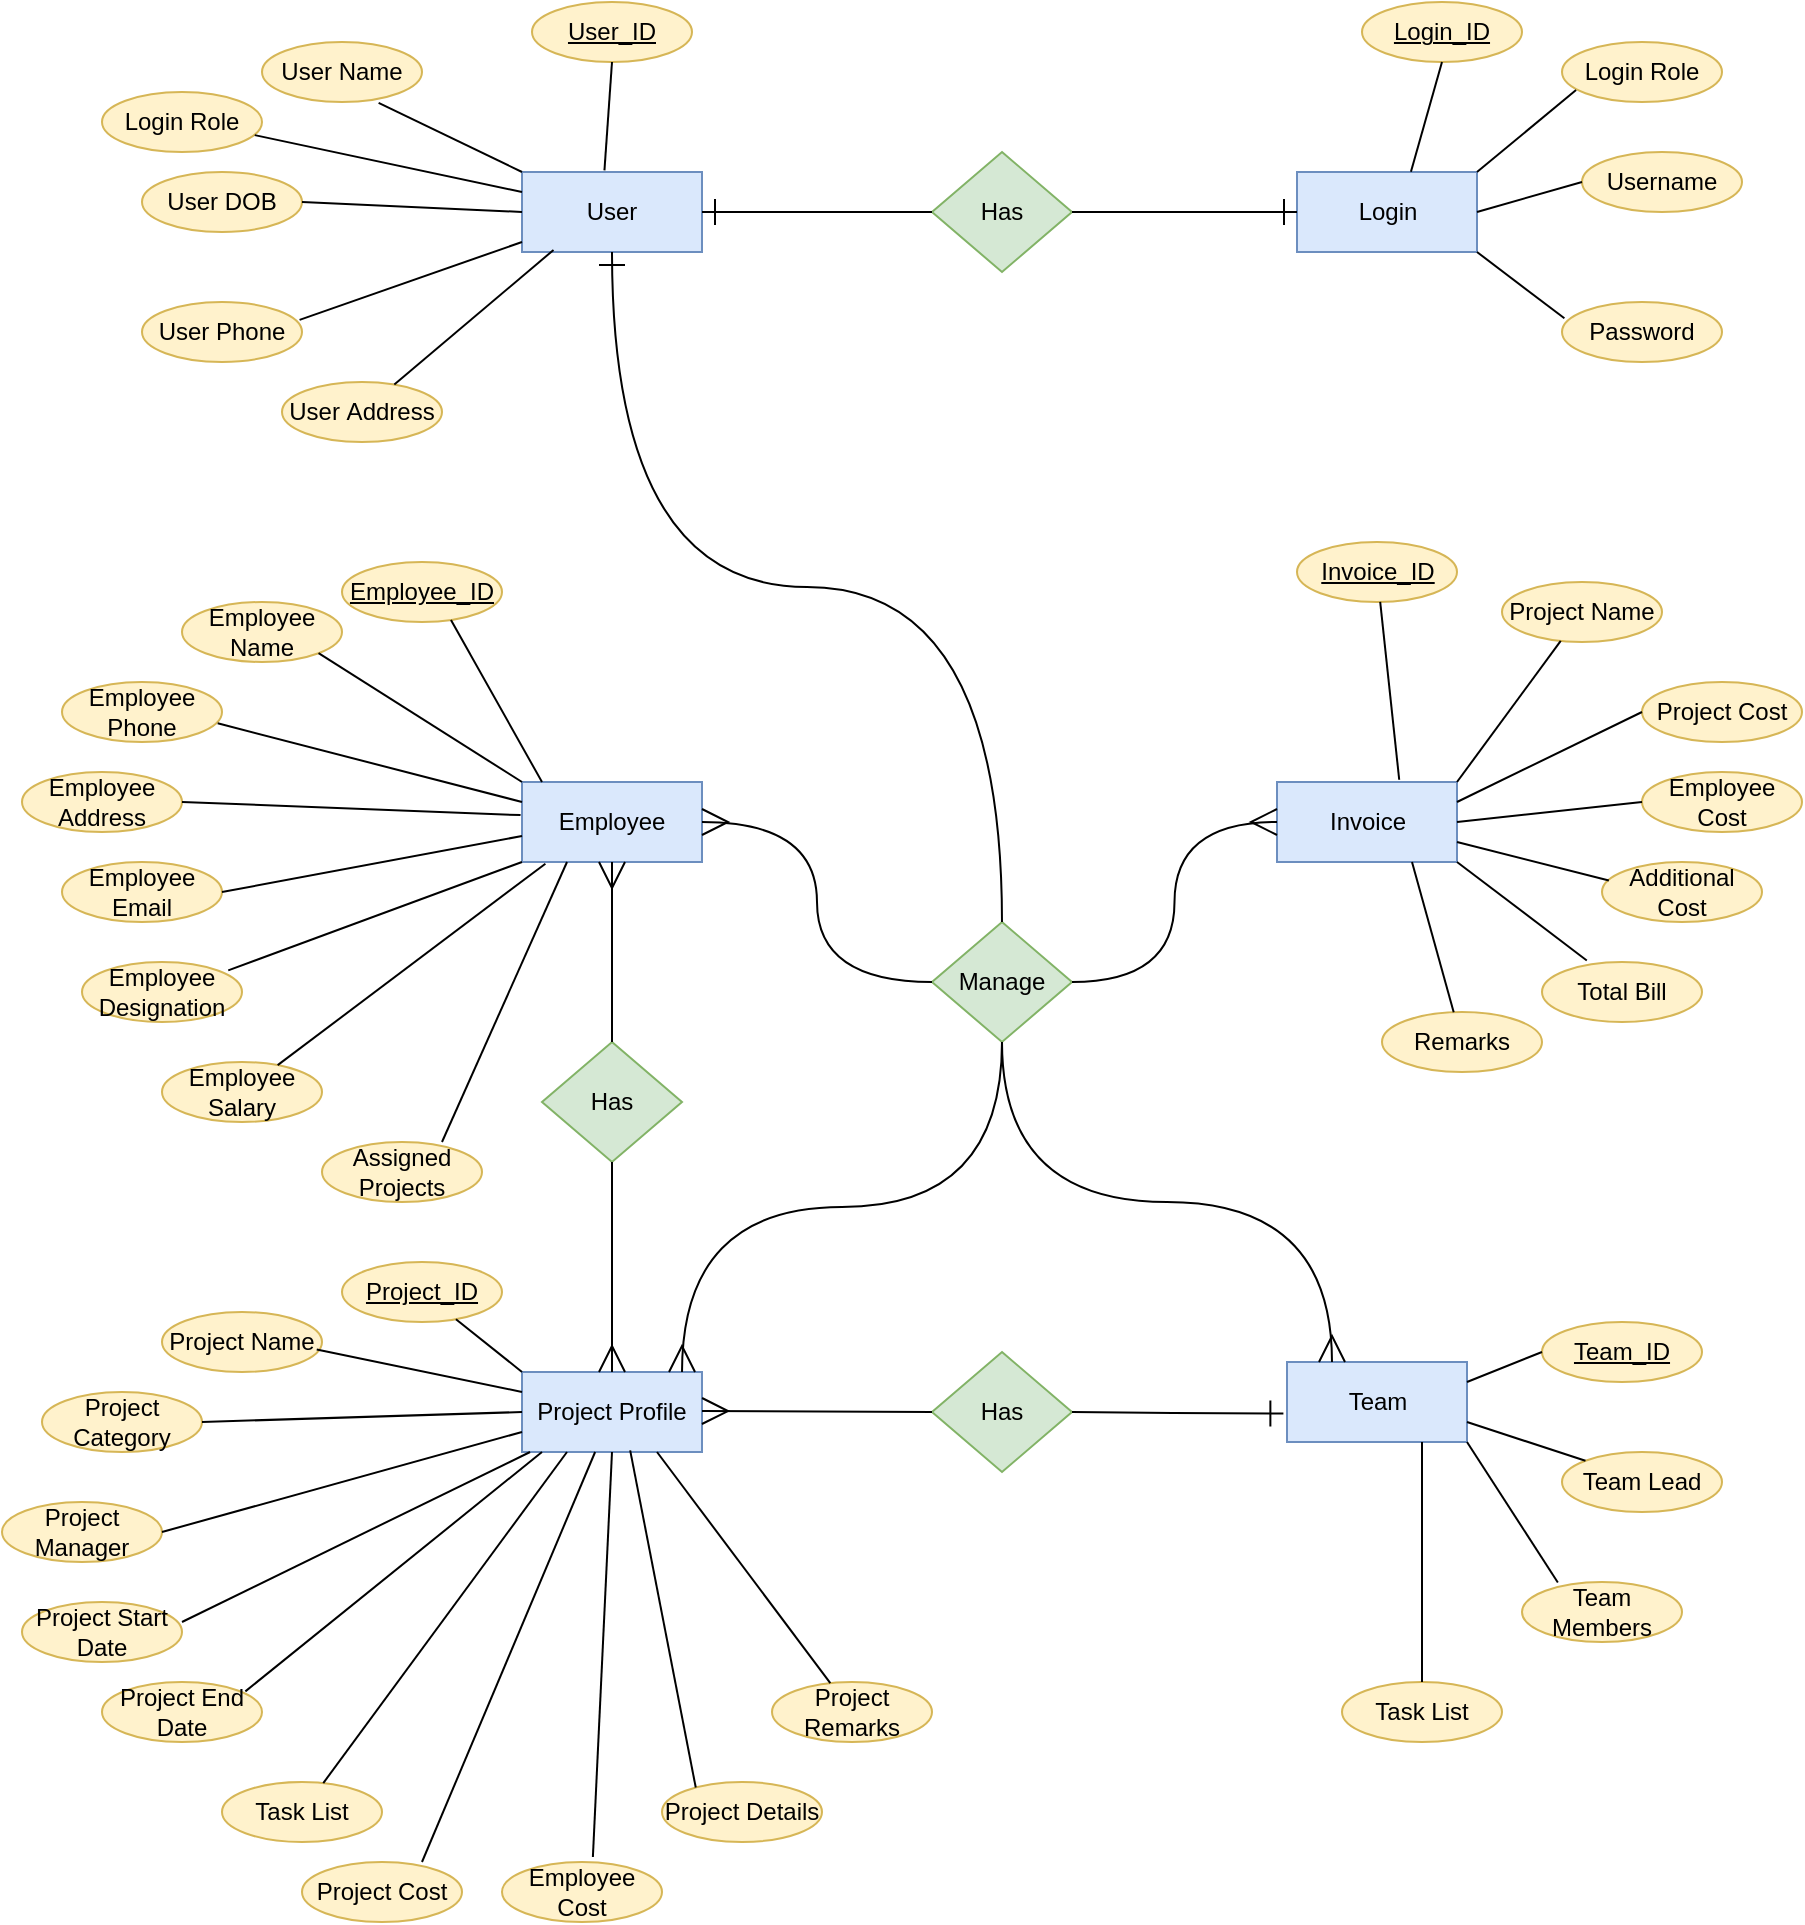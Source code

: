 <mxfile version="15.8.7" type="device" pages="8"><diagram id="fPRaXiQIiGm2juNvtGYz" name="ERD"><mxGraphModel dx="1952" dy="865" grid="1" gridSize="10" guides="1" tooltips="1" connect="1" arrows="1" fold="1" page="1" pageScale="1" pageWidth="850" pageHeight="1100" math="0" shadow="0"><root><mxCell id="YQdCUDX8ESc_ataiTtiu-0"/><mxCell id="YQdCUDX8ESc_ataiTtiu-1" parent="YQdCUDX8ESc_ataiTtiu-0"/><mxCell id="devsrWuNkl8Dpk5kXBle-0" value="User" style="rounded=0;whiteSpace=wrap;html=1;fillColor=#dae8fc;strokeColor=#6c8ebf;" parent="YQdCUDX8ESc_ataiTtiu-1" vertex="1"><mxGeometry x="150" y="115" width="90" height="40" as="geometry"/></mxCell><mxCell id="rENm1nDOsXwkrQVAXFnS-0" value="User_ID" style="ellipse;whiteSpace=wrap;html=1;fontStyle=4;fillColor=#fff2cc;strokeColor=#d6b656;" parent="YQdCUDX8ESc_ataiTtiu-1" vertex="1"><mxGeometry x="155" y="30" width="80" height="30" as="geometry"/></mxCell><mxCell id="lwjyfM3-3G4d3VNfvjEK-0" value="User Name" style="ellipse;whiteSpace=wrap;html=1;fillColor=#fff2cc;strokeColor=#d6b656;" parent="YQdCUDX8ESc_ataiTtiu-1" vertex="1"><mxGeometry x="20" y="50" width="80" height="30" as="geometry"/></mxCell><mxCell id="lwjyfM3-3G4d3VNfvjEK-1" value="User&amp;nbsp;DOB" style="ellipse;whiteSpace=wrap;html=1;fillColor=#fff2cc;strokeColor=#d6b656;" parent="YQdCUDX8ESc_ataiTtiu-1" vertex="1"><mxGeometry x="-40" y="115" width="80" height="30" as="geometry"/></mxCell><mxCell id="lwjyfM3-3G4d3VNfvjEK-2" value="User&amp;nbsp;Phone" style="ellipse;whiteSpace=wrap;html=1;fillColor=#fff2cc;strokeColor=#d6b656;" parent="YQdCUDX8ESc_ataiTtiu-1" vertex="1"><mxGeometry x="-40" y="180" width="80" height="30" as="geometry"/></mxCell><mxCell id="lwjyfM3-3G4d3VNfvjEK-3" value="User&amp;nbsp;Address" style="ellipse;whiteSpace=wrap;html=1;fillColor=#fff2cc;strokeColor=#d6b656;" parent="YQdCUDX8ESc_ataiTtiu-1" vertex="1"><mxGeometry x="30" y="220" width="80" height="30" as="geometry"/></mxCell><mxCell id="wiDOp5WlBAT7gfXDi2eJ-0" value="Has" style="rhombus;whiteSpace=wrap;html=1;fillColor=#d5e8d4;strokeColor=#82b366;" parent="YQdCUDX8ESc_ataiTtiu-1" vertex="1"><mxGeometry x="355" y="105" width="70" height="60" as="geometry"/></mxCell><mxCell id="1i2-zrij4ijgsrDfs4pc-0" value="Login" style="rounded=0;whiteSpace=wrap;html=1;fillColor=#dae8fc;strokeColor=#6c8ebf;" parent="YQdCUDX8ESc_ataiTtiu-1" vertex="1"><mxGeometry x="537.5" y="115" width="90" height="40" as="geometry"/></mxCell><mxCell id="1i2-zrij4ijgsrDfs4pc-1" value="Login_ID" style="ellipse;whiteSpace=wrap;html=1;fontStyle=4;fillColor=#fff2cc;strokeColor=#d6b656;" parent="YQdCUDX8ESc_ataiTtiu-1" vertex="1"><mxGeometry x="570" y="30" width="80" height="30" as="geometry"/></mxCell><mxCell id="1i2-zrij4ijgsrDfs4pc-2" value="Login Role" style="ellipse;whiteSpace=wrap;html=1;fillColor=#fff2cc;strokeColor=#d6b656;" parent="YQdCUDX8ESc_ataiTtiu-1" vertex="1"><mxGeometry x="670" y="50" width="80" height="30" as="geometry"/></mxCell><mxCell id="1i2-zrij4ijgsrDfs4pc-4" value="Username" style="ellipse;whiteSpace=wrap;html=1;fillColor=#fff2cc;strokeColor=#d6b656;" parent="YQdCUDX8ESc_ataiTtiu-1" vertex="1"><mxGeometry x="680" y="105" width="80" height="30" as="geometry"/></mxCell><mxCell id="1i2-zrij4ijgsrDfs4pc-5" value="Password" style="ellipse;whiteSpace=wrap;html=1;fillColor=#fff2cc;strokeColor=#d6b656;" parent="YQdCUDX8ESc_ataiTtiu-1" vertex="1"><mxGeometry x="670" y="180" width="80" height="30" as="geometry"/></mxCell><mxCell id="CatqY38yB8yjw8S4WHaq-0" value="Manage" style="rhombus;whiteSpace=wrap;html=1;fillColor=#d5e8d4;strokeColor=#82b366;" parent="YQdCUDX8ESc_ataiTtiu-1" vertex="1"><mxGeometry x="355" y="490" width="70" height="60" as="geometry"/></mxCell><mxCell id="CatqY38yB8yjw8S4WHaq-2" value="Project Profile" style="rounded=0;whiteSpace=wrap;html=1;fillColor=#dae8fc;strokeColor=#6c8ebf;" parent="YQdCUDX8ESc_ataiTtiu-1" vertex="1"><mxGeometry x="150" y="715" width="90" height="40" as="geometry"/></mxCell><mxCell id="CatqY38yB8yjw8S4WHaq-3" value="Employee" style="rounded=0;whiteSpace=wrap;html=1;fillColor=#dae8fc;strokeColor=#6c8ebf;" parent="YQdCUDX8ESc_ataiTtiu-1" vertex="1"><mxGeometry x="150" y="420" width="90" height="40" as="geometry"/></mxCell><mxCell id="Au9y3vQOfgvkEmMxNR0p-0" value="Team" style="rounded=0;whiteSpace=wrap;html=1;fillColor=#dae8fc;strokeColor=#6c8ebf;" parent="YQdCUDX8ESc_ataiTtiu-1" vertex="1"><mxGeometry x="532.5" y="710" width="90" height="40" as="geometry"/></mxCell><mxCell id="Au9y3vQOfgvkEmMxNR0p-1" value="Invoice" style="rounded=0;whiteSpace=wrap;html=1;fillColor=#dae8fc;strokeColor=#6c8ebf;" parent="YQdCUDX8ESc_ataiTtiu-1" vertex="1"><mxGeometry x="527.5" y="420" width="90" height="40" as="geometry"/></mxCell><mxCell id="Au9y3vQOfgvkEmMxNR0p-2" value="Employee_ID" style="ellipse;whiteSpace=wrap;html=1;fontStyle=4;fillColor=#fff2cc;strokeColor=#d6b656;" parent="YQdCUDX8ESc_ataiTtiu-1" vertex="1"><mxGeometry x="60" y="310" width="80" height="30" as="geometry"/></mxCell><mxCell id="Au9y3vQOfgvkEmMxNR0p-3" value="Employee Name" style="ellipse;whiteSpace=wrap;html=1;fillColor=#fff2cc;strokeColor=#d6b656;" parent="YQdCUDX8ESc_ataiTtiu-1" vertex="1"><mxGeometry x="-20" y="330" width="80" height="30" as="geometry"/></mxCell><mxCell id="Au9y3vQOfgvkEmMxNR0p-4" value="Employee Phone" style="ellipse;whiteSpace=wrap;html=1;fillColor=#fff2cc;strokeColor=#d6b656;" parent="YQdCUDX8ESc_ataiTtiu-1" vertex="1"><mxGeometry x="-80" y="370" width="80" height="30" as="geometry"/></mxCell><mxCell id="Au9y3vQOfgvkEmMxNR0p-5" value="Employee Address" style="ellipse;whiteSpace=wrap;html=1;fillColor=#fff2cc;strokeColor=#d6b656;" parent="YQdCUDX8ESc_ataiTtiu-1" vertex="1"><mxGeometry x="-100" y="415" width="80" height="30" as="geometry"/></mxCell><mxCell id="Au9y3vQOfgvkEmMxNR0p-6" value="Employee Email" style="ellipse;whiteSpace=wrap;html=1;fillColor=#fff2cc;strokeColor=#d6b656;" parent="YQdCUDX8ESc_ataiTtiu-1" vertex="1"><mxGeometry x="-80" y="460" width="80" height="30" as="geometry"/></mxCell><mxCell id="Au9y3vQOfgvkEmMxNR0p-7" value="Employee Designation" style="ellipse;whiteSpace=wrap;html=1;fillColor=#fff2cc;strokeColor=#d6b656;" parent="YQdCUDX8ESc_ataiTtiu-1" vertex="1"><mxGeometry x="-70" y="510" width="80" height="30" as="geometry"/></mxCell><mxCell id="Au9y3vQOfgvkEmMxNR0p-9" value="Employee Salary" style="ellipse;whiteSpace=wrap;html=1;fillColor=#fff2cc;strokeColor=#d6b656;" parent="YQdCUDX8ESc_ataiTtiu-1" vertex="1"><mxGeometry x="-30" y="560" width="80" height="30" as="geometry"/></mxCell><mxCell id="Au9y3vQOfgvkEmMxNR0p-12" value="Project_ID" style="ellipse;whiteSpace=wrap;html=1;fontStyle=4;fillColor=#fff2cc;strokeColor=#d6b656;" parent="YQdCUDX8ESc_ataiTtiu-1" vertex="1"><mxGeometry x="60" y="660" width="80" height="30" as="geometry"/></mxCell><mxCell id="Au9y3vQOfgvkEmMxNR0p-13" value="Project Category" style="ellipse;whiteSpace=wrap;html=1;fillColor=#fff2cc;strokeColor=#d6b656;" parent="YQdCUDX8ESc_ataiTtiu-1" vertex="1"><mxGeometry x="-90" y="725" width="80" height="30" as="geometry"/></mxCell><mxCell id="Au9y3vQOfgvkEmMxNR0p-14" value="Project Name" style="ellipse;whiteSpace=wrap;html=1;fillColor=#fff2cc;strokeColor=#d6b656;" parent="YQdCUDX8ESc_ataiTtiu-1" vertex="1"><mxGeometry x="-30" y="685" width="80" height="30" as="geometry"/></mxCell><mxCell id="Au9y3vQOfgvkEmMxNR0p-16" value="Project End Date" style="ellipse;whiteSpace=wrap;html=1;fillColor=#fff2cc;strokeColor=#d6b656;" parent="YQdCUDX8ESc_ataiTtiu-1" vertex="1"><mxGeometry x="-60" y="870" width="80" height="30" as="geometry"/></mxCell><mxCell id="Au9y3vQOfgvkEmMxNR0p-17" value="Project Start Date" style="ellipse;whiteSpace=wrap;html=1;fillColor=#fff2cc;strokeColor=#d6b656;" parent="YQdCUDX8ESc_ataiTtiu-1" vertex="1"><mxGeometry x="-100" y="830" width="80" height="30" as="geometry"/></mxCell><mxCell id="Au9y3vQOfgvkEmMxNR0p-18" value="Project Details" style="ellipse;whiteSpace=wrap;html=1;fillColor=#fff2cc;strokeColor=#d6b656;" parent="YQdCUDX8ESc_ataiTtiu-1" vertex="1"><mxGeometry x="220" y="920" width="80" height="30" as="geometry"/></mxCell><mxCell id="Au9y3vQOfgvkEmMxNR0p-20" value="Project Remarks" style="ellipse;whiteSpace=wrap;html=1;fillColor=#fff2cc;strokeColor=#d6b656;" parent="YQdCUDX8ESc_ataiTtiu-1" vertex="1"><mxGeometry x="275" y="870" width="80" height="30" as="geometry"/></mxCell><mxCell id="Au9y3vQOfgvkEmMxNR0p-21" value="Invoice_ID" style="ellipse;whiteSpace=wrap;html=1;fontStyle=4;fillColor=#fff2cc;strokeColor=#d6b656;" parent="YQdCUDX8ESc_ataiTtiu-1" vertex="1"><mxGeometry x="537.5" y="300" width="80" height="30" as="geometry"/></mxCell><mxCell id="Au9y3vQOfgvkEmMxNR0p-22" value="Project Name" style="ellipse;whiteSpace=wrap;html=1;fillColor=#fff2cc;strokeColor=#d6b656;" parent="YQdCUDX8ESc_ataiTtiu-1" vertex="1"><mxGeometry x="640" y="320" width="80" height="30" as="geometry"/></mxCell><mxCell id="Au9y3vQOfgvkEmMxNR0p-23" value="Total Bill" style="ellipse;whiteSpace=wrap;html=1;fillColor=#fff2cc;strokeColor=#d6b656;" parent="YQdCUDX8ESc_ataiTtiu-1" vertex="1"><mxGeometry x="660" y="510" width="80" height="30" as="geometry"/></mxCell><mxCell id="Au9y3vQOfgvkEmMxNR0p-28" value="Project Manager" style="ellipse;whiteSpace=wrap;html=1;fillColor=#fff2cc;strokeColor=#d6b656;" parent="YQdCUDX8ESc_ataiTtiu-1" vertex="1"><mxGeometry x="-110" y="780" width="80" height="30" as="geometry"/></mxCell><mxCell id="Au9y3vQOfgvkEmMxNR0p-30" value="Task List" style="ellipse;whiteSpace=wrap;html=1;fillColor=#fff2cc;strokeColor=#d6b656;" parent="YQdCUDX8ESc_ataiTtiu-1" vertex="1"><mxGeometry y="920" width="80" height="30" as="geometry"/></mxCell><mxCell id="Au9y3vQOfgvkEmMxNR0p-31" value="Employee Cost" style="ellipse;whiteSpace=wrap;html=1;fillColor=#fff2cc;strokeColor=#d6b656;" parent="YQdCUDX8ESc_ataiTtiu-1" vertex="1"><mxGeometry x="140" y="960" width="80" height="30" as="geometry"/></mxCell><mxCell id="Au9y3vQOfgvkEmMxNR0p-32" value="Employee Cost" style="ellipse;whiteSpace=wrap;html=1;fillColor=#fff2cc;strokeColor=#d6b656;" parent="YQdCUDX8ESc_ataiTtiu-1" vertex="1"><mxGeometry x="710" y="415" width="80" height="30" as="geometry"/></mxCell><mxCell id="Au9y3vQOfgvkEmMxNR0p-33" value="Project Cost" style="ellipse;whiteSpace=wrap;html=1;fillColor=#fff2cc;strokeColor=#d6b656;" parent="YQdCUDX8ESc_ataiTtiu-1" vertex="1"><mxGeometry x="710" y="370" width="80" height="30" as="geometry"/></mxCell><mxCell id="Au9y3vQOfgvkEmMxNR0p-34" value="Remarks" style="ellipse;whiteSpace=wrap;html=1;fillColor=#fff2cc;strokeColor=#d6b656;" parent="YQdCUDX8ESc_ataiTtiu-1" vertex="1"><mxGeometry x="580" y="535" width="80" height="30" as="geometry"/></mxCell><mxCell id="Au9y3vQOfgvkEmMxNR0p-35" value="Additional Cost" style="ellipse;whiteSpace=wrap;html=1;fillColor=#fff2cc;strokeColor=#d6b656;" parent="YQdCUDX8ESc_ataiTtiu-1" vertex="1"><mxGeometry x="690" y="460" width="80" height="30" as="geometry"/></mxCell><mxCell id="Au9y3vQOfgvkEmMxNR0p-36" value="Project Cost" style="ellipse;whiteSpace=wrap;html=1;fillColor=#fff2cc;strokeColor=#d6b656;" parent="YQdCUDX8ESc_ataiTtiu-1" vertex="1"><mxGeometry x="40" y="960" width="80" height="30" as="geometry"/></mxCell><mxCell id="Au9y3vQOfgvkEmMxNR0p-37" value="Assigned Projects" style="ellipse;whiteSpace=wrap;html=1;fillColor=#fff2cc;strokeColor=#d6b656;" parent="YQdCUDX8ESc_ataiTtiu-1" vertex="1"><mxGeometry x="50" y="600" width="80" height="30" as="geometry"/></mxCell><mxCell id="Au9y3vQOfgvkEmMxNR0p-38" value="Team_ID" style="ellipse;whiteSpace=wrap;html=1;fontStyle=4;fillColor=#fff2cc;strokeColor=#d6b656;" parent="YQdCUDX8ESc_ataiTtiu-1" vertex="1"><mxGeometry x="660" y="690" width="80" height="30" as="geometry"/></mxCell><mxCell id="Au9y3vQOfgvkEmMxNR0p-39" value="Team Lead" style="ellipse;whiteSpace=wrap;html=1;fillColor=#fff2cc;strokeColor=#d6b656;" parent="YQdCUDX8ESc_ataiTtiu-1" vertex="1"><mxGeometry x="670" y="755" width="80" height="30" as="geometry"/></mxCell><mxCell id="Au9y3vQOfgvkEmMxNR0p-40" value="Task List" style="ellipse;whiteSpace=wrap;html=1;fillColor=#fff2cc;strokeColor=#d6b656;" parent="YQdCUDX8ESc_ataiTtiu-1" vertex="1"><mxGeometry x="560" y="870" width="80" height="30" as="geometry"/></mxCell><mxCell id="Au9y3vQOfgvkEmMxNR0p-41" value="Team Members" style="ellipse;whiteSpace=wrap;html=1;fillColor=#fff2cc;strokeColor=#d6b656;" parent="YQdCUDX8ESc_ataiTtiu-1" vertex="1"><mxGeometry x="650" y="820" width="80" height="30" as="geometry"/></mxCell><mxCell id="Au9y3vQOfgvkEmMxNR0p-42" style="edgeStyle=orthogonalEdgeStyle;rounded=0;orthogonalLoop=1;jettySize=auto;html=1;exitX=0.5;exitY=1;exitDx=0;exitDy=0;" parent="YQdCUDX8ESc_ataiTtiu-1" source="Au9y3vQOfgvkEmMxNR0p-40" target="Au9y3vQOfgvkEmMxNR0p-40" edge="1"><mxGeometry relative="1" as="geometry"/></mxCell><mxCell id="R0bTA2YmaUV9uTaN75PZ-2" value="" style="edgeStyle=orthogonalEdgeStyle;fontSize=12;html=1;endArrow=none;rounded=0;exitX=0.5;exitY=1;exitDx=0;exitDy=0;entryX=0.5;entryY=0;entryDx=0;entryDy=0;endSize=11;startSize=11;curved=1;startArrow=ERone;startFill=0;endFill=0;" parent="YQdCUDX8ESc_ataiTtiu-1" source="devsrWuNkl8Dpk5kXBle-0" target="CatqY38yB8yjw8S4WHaq-0" edge="1"><mxGeometry width="100" height="100" relative="1" as="geometry"><mxPoint x="240" y="230" as="sourcePoint"/><mxPoint x="340" y="130" as="targetPoint"/></mxGeometry></mxCell><mxCell id="R0bTA2YmaUV9uTaN75PZ-5" value="" style="edgeStyle=orthogonalEdgeStyle;fontSize=12;html=1;endArrow=none;rounded=0;exitX=1;exitY=0.5;exitDx=0;exitDy=0;entryX=0;entryY=0.5;entryDx=0;entryDy=0;endSize=11;startSize=11;curved=1;startArrow=ERmany;startFill=0;endFill=0;" parent="YQdCUDX8ESc_ataiTtiu-1" source="CatqY38yB8yjw8S4WHaq-3" target="CatqY38yB8yjw8S4WHaq-0" edge="1"><mxGeometry width="100" height="100" relative="1" as="geometry"><mxPoint x="205" y="165" as="sourcePoint"/><mxPoint x="400" y="500" as="targetPoint"/></mxGeometry></mxCell><mxCell id="R0bTA2YmaUV9uTaN75PZ-6" value="" style="edgeStyle=orthogonalEdgeStyle;fontSize=12;html=1;endArrow=none;rounded=0;exitX=0.889;exitY=0;exitDx=0;exitDy=0;entryX=0.5;entryY=1;entryDx=0;entryDy=0;endSize=11;startSize=11;curved=1;startArrow=ERmany;startFill=0;endFill=0;exitPerimeter=0;" parent="YQdCUDX8ESc_ataiTtiu-1" source="CatqY38yB8yjw8S4WHaq-2" target="CatqY38yB8yjw8S4WHaq-0" edge="1"><mxGeometry width="100" height="100" relative="1" as="geometry"><mxPoint x="250" y="450" as="sourcePoint"/><mxPoint x="365" y="530" as="targetPoint"/></mxGeometry></mxCell><mxCell id="R0bTA2YmaUV9uTaN75PZ-9" value="" style="edgeStyle=orthogonalEdgeStyle;fontSize=12;html=1;endArrow=none;rounded=0;exitX=0.25;exitY=0;exitDx=0;exitDy=0;entryX=0.5;entryY=1;entryDx=0;entryDy=0;endSize=11;startSize=11;curved=1;startArrow=ERmany;startFill=0;endFill=0;" parent="YQdCUDX8ESc_ataiTtiu-1" source="Au9y3vQOfgvkEmMxNR0p-0" target="CatqY38yB8yjw8S4WHaq-0" edge="1"><mxGeometry width="100" height="100" relative="1" as="geometry"><mxPoint x="205" y="725" as="sourcePoint"/><mxPoint x="400" y="560" as="targetPoint"/></mxGeometry></mxCell><mxCell id="R0bTA2YmaUV9uTaN75PZ-10" value="" style="edgeStyle=orthogonalEdgeStyle;fontSize=12;html=1;endArrow=none;rounded=0;exitX=0;exitY=0.5;exitDx=0;exitDy=0;entryX=1;entryY=0.5;entryDx=0;entryDy=0;endSize=11;startSize=11;curved=1;startArrow=ERmany;startFill=0;endFill=0;" parent="YQdCUDX8ESc_ataiTtiu-1" source="Au9y3vQOfgvkEmMxNR0p-1" target="CatqY38yB8yjw8S4WHaq-0" edge="1"><mxGeometry width="100" height="100" relative="1" as="geometry"><mxPoint x="250" y="450" as="sourcePoint"/><mxPoint x="365" y="530" as="targetPoint"/></mxGeometry></mxCell><mxCell id="R0bTA2YmaUV9uTaN75PZ-11" value="Has" style="rhombus;whiteSpace=wrap;html=1;fillColor=#d5e8d4;strokeColor=#82b366;" parent="YQdCUDX8ESc_ataiTtiu-1" vertex="1"><mxGeometry x="355" y="705" width="70" height="60" as="geometry"/></mxCell><mxCell id="R0bTA2YmaUV9uTaN75PZ-12" value="" style="edgeStyle=orthogonalEdgeStyle;fontSize=12;html=1;endArrow=none;rounded=0;exitX=1;exitY=0.5;exitDx=0;exitDy=0;entryX=0;entryY=0.5;entryDx=0;entryDy=0;endSize=11;startSize=11;curved=1;startArrow=ERone;startFill=0;endFill=0;" parent="YQdCUDX8ESc_ataiTtiu-1" source="devsrWuNkl8Dpk5kXBle-0" target="wiDOp5WlBAT7gfXDi2eJ-0" edge="1"><mxGeometry width="100" height="100" relative="1" as="geometry"><mxPoint x="205" y="165" as="sourcePoint"/><mxPoint x="400" y="500" as="targetPoint"/></mxGeometry></mxCell><mxCell id="R0bTA2YmaUV9uTaN75PZ-13" value="" style="edgeStyle=orthogonalEdgeStyle;fontSize=12;html=1;endArrow=none;rounded=0;exitX=0;exitY=0.5;exitDx=0;exitDy=0;entryX=1;entryY=0.5;entryDx=0;entryDy=0;endSize=11;startSize=11;curved=1;startArrow=ERone;startFill=0;endFill=0;" parent="YQdCUDX8ESc_ataiTtiu-1" source="1i2-zrij4ijgsrDfs4pc-0" target="wiDOp5WlBAT7gfXDi2eJ-0" edge="1"><mxGeometry width="100" height="100" relative="1" as="geometry"><mxPoint x="250" y="145" as="sourcePoint"/><mxPoint x="365" y="145" as="targetPoint"/></mxGeometry></mxCell><mxCell id="R0bTA2YmaUV9uTaN75PZ-14" value="" style="edgeStyle=orthogonalEdgeStyle;fontSize=12;html=1;endArrow=none;rounded=0;exitX=1;exitY=0.5;exitDx=0;exitDy=0;endSize=11;startSize=11;curved=1;startArrow=ERmany;startFill=0;endFill=0;entryX=0;entryY=0.5;entryDx=0;entryDy=0;" parent="YQdCUDX8ESc_ataiTtiu-1" target="R0bTA2YmaUV9uTaN75PZ-11" edge="1"><mxGeometry width="100" height="100" relative="1" as="geometry"><mxPoint x="240" y="734.5" as="sourcePoint"/><mxPoint x="360" y="735" as="targetPoint"/></mxGeometry></mxCell><mxCell id="R0bTA2YmaUV9uTaN75PZ-16" value="" style="edgeStyle=orthogonalEdgeStyle;fontSize=12;html=1;endArrow=none;rounded=0;endSize=11;startSize=11;curved=1;startArrow=ERone;startFill=0;endFill=0;entryX=1;entryY=0.5;entryDx=0;entryDy=0;exitX=-0.02;exitY=0.643;exitDx=0;exitDy=0;exitPerimeter=0;" parent="YQdCUDX8ESc_ataiTtiu-1" source="Au9y3vQOfgvkEmMxNR0p-0" target="R0bTA2YmaUV9uTaN75PZ-11" edge="1"><mxGeometry width="100" height="100" relative="1" as="geometry"><mxPoint x="530" y="739" as="sourcePoint"/><mxPoint x="365" y="745" as="targetPoint"/></mxGeometry></mxCell><mxCell id="pbMWAvxPpQWW4fQpKxK1-1" value="Has" style="rhombus;whiteSpace=wrap;html=1;fillColor=#d5e8d4;strokeColor=#82b366;" parent="YQdCUDX8ESc_ataiTtiu-1" vertex="1"><mxGeometry x="160" y="550" width="70" height="60" as="geometry"/></mxCell><mxCell id="pbMWAvxPpQWW4fQpKxK1-2" value="" style="edgeStyle=orthogonalEdgeStyle;fontSize=12;html=1;endArrow=none;rounded=0;exitX=0.5;exitY=0;exitDx=0;exitDy=0;entryX=0.5;entryY=1;entryDx=0;entryDy=0;endSize=11;startSize=11;curved=1;startArrow=ERmany;startFill=0;endFill=0;" parent="YQdCUDX8ESc_ataiTtiu-1" source="CatqY38yB8yjw8S4WHaq-2" target="pbMWAvxPpQWW4fQpKxK1-1" edge="1"><mxGeometry width="100" height="100" relative="1" as="geometry"><mxPoint x="240.01" y="725" as="sourcePoint"/><mxPoint x="400" y="560" as="targetPoint"/></mxGeometry></mxCell><mxCell id="pbMWAvxPpQWW4fQpKxK1-3" value="" style="edgeStyle=orthogonalEdgeStyle;fontSize=12;html=1;endArrow=none;rounded=0;endSize=11;startSize=11;curved=1;startArrow=ERmany;startFill=0;endFill=0;entryX=0.5;entryY=0;entryDx=0;entryDy=0;exitX=0.5;exitY=1;exitDx=0;exitDy=0;" parent="YQdCUDX8ESc_ataiTtiu-1" source="CatqY38yB8yjw8S4WHaq-3" target="pbMWAvxPpQWW4fQpKxK1-1" edge="1"><mxGeometry width="100" height="100" relative="1" as="geometry"><mxPoint x="540.7" y="745.72" as="sourcePoint"/><mxPoint x="435" y="745" as="targetPoint"/></mxGeometry></mxCell><mxCell id="pbMWAvxPpQWW4fQpKxK1-4" value="Login Role" style="ellipse;whiteSpace=wrap;html=1;fillColor=#fff2cc;strokeColor=#d6b656;" parent="YQdCUDX8ESc_ataiTtiu-1" vertex="1"><mxGeometry x="-60" y="75" width="80" height="30" as="geometry"/></mxCell><mxCell id="osvZCp_EVCdRDyoSO1mf-0" value="" style="endArrow=none;html=1;rounded=0;fontSize=12;strokeColor=#000000;exitX=0.458;exitY=-0.02;exitDx=0;exitDy=0;exitPerimeter=0;entryX=0.5;entryY=1;entryDx=0;entryDy=0;" parent="YQdCUDX8ESc_ataiTtiu-1" source="devsrWuNkl8Dpk5kXBle-0" target="rENm1nDOsXwkrQVAXFnS-0" edge="1"><mxGeometry width="50" height="50" relative="1" as="geometry"><mxPoint x="180" y="120" as="sourcePoint"/><mxPoint x="230" y="70" as="targetPoint"/></mxGeometry></mxCell><mxCell id="osvZCp_EVCdRDyoSO1mf-1" value="" style="endArrow=none;html=1;rounded=0;fontSize=12;strokeColor=#000000;exitX=0;exitY=0;exitDx=0;exitDy=0;entryX=0.729;entryY=1.013;entryDx=0;entryDy=0;entryPerimeter=0;" parent="YQdCUDX8ESc_ataiTtiu-1" source="devsrWuNkl8Dpk5kXBle-0" target="lwjyfM3-3G4d3VNfvjEK-0" edge="1"><mxGeometry width="50" height="50" relative="1" as="geometry"><mxPoint x="201.22" y="124.2" as="sourcePoint"/><mxPoint x="205" y="70" as="targetPoint"/></mxGeometry></mxCell><mxCell id="osvZCp_EVCdRDyoSO1mf-2" value="" style="endArrow=none;html=1;rounded=0;fontSize=12;strokeColor=#000000;exitX=0;exitY=0.25;exitDx=0;exitDy=0;entryX=0.955;entryY=0.719;entryDx=0;entryDy=0;entryPerimeter=0;" parent="YQdCUDX8ESc_ataiTtiu-1" source="devsrWuNkl8Dpk5kXBle-0" target="pbMWAvxPpQWW4fQpKxK1-4" edge="1"><mxGeometry width="50" height="50" relative="1" as="geometry"><mxPoint x="160" y="125" as="sourcePoint"/><mxPoint x="88.32" y="90.39" as="targetPoint"/></mxGeometry></mxCell><mxCell id="osvZCp_EVCdRDyoSO1mf-3" value="" style="endArrow=none;html=1;rounded=0;fontSize=12;strokeColor=#000000;exitX=0;exitY=0.5;exitDx=0;exitDy=0;entryX=1;entryY=0.5;entryDx=0;entryDy=0;" parent="YQdCUDX8ESc_ataiTtiu-1" source="devsrWuNkl8Dpk5kXBle-0" target="lwjyfM3-3G4d3VNfvjEK-1" edge="1"><mxGeometry width="50" height="50" relative="1" as="geometry"><mxPoint x="160" y="135" as="sourcePoint"/><mxPoint x="26.4" y="106.57" as="targetPoint"/></mxGeometry></mxCell><mxCell id="osvZCp_EVCdRDyoSO1mf-4" value="" style="endArrow=none;html=1;rounded=0;fontSize=12;strokeColor=#000000;entryX=0.985;entryY=0.298;entryDx=0;entryDy=0;entryPerimeter=0;" parent="YQdCUDX8ESc_ataiTtiu-1" target="lwjyfM3-3G4d3VNfvjEK-2" edge="1"><mxGeometry width="50" height="50" relative="1" as="geometry"><mxPoint x="150" y="150" as="sourcePoint"/><mxPoint x="50" y="140" as="targetPoint"/></mxGeometry></mxCell><mxCell id="osvZCp_EVCdRDyoSO1mf-5" value="" style="endArrow=none;html=1;rounded=0;fontSize=12;strokeColor=#000000;exitX=0.175;exitY=0.975;exitDx=0;exitDy=0;exitPerimeter=0;" parent="YQdCUDX8ESc_ataiTtiu-1" source="devsrWuNkl8Dpk5kXBle-0" target="lwjyfM3-3G4d3VNfvjEK-3" edge="1"><mxGeometry width="50" height="50" relative="1" as="geometry"><mxPoint x="160" y="160" as="sourcePoint"/><mxPoint x="48.8" y="198.94" as="targetPoint"/></mxGeometry></mxCell><mxCell id="osvZCp_EVCdRDyoSO1mf-6" value="" style="endArrow=none;html=1;rounded=0;fontSize=12;strokeColor=#000000;exitX=0.458;exitY=-0.02;exitDx=0;exitDy=0;exitPerimeter=0;entryX=0.681;entryY=0.967;entryDx=0;entryDy=0;entryPerimeter=0;" parent="YQdCUDX8ESc_ataiTtiu-1" target="Au9y3vQOfgvkEmMxNR0p-2" edge="1"><mxGeometry width="50" height="50" relative="1" as="geometry"><mxPoint x="160.0" y="420.0" as="sourcePoint"/><mxPoint x="163.78" y="365.8" as="targetPoint"/></mxGeometry></mxCell><mxCell id="osvZCp_EVCdRDyoSO1mf-7" value="" style="endArrow=none;html=1;rounded=0;fontSize=12;strokeColor=#000000;entryX=1;entryY=1;entryDx=0;entryDy=0;" parent="YQdCUDX8ESc_ataiTtiu-1" target="Au9y3vQOfgvkEmMxNR0p-3" edge="1"><mxGeometry width="50" height="50" relative="1" as="geometry"><mxPoint x="150" y="420" as="sourcePoint"/><mxPoint x="124.48" y="349.01" as="targetPoint"/></mxGeometry></mxCell><mxCell id="osvZCp_EVCdRDyoSO1mf-8" value="" style="endArrow=none;html=1;rounded=0;fontSize=12;strokeColor=#000000;entryX=0.973;entryY=0.689;entryDx=0;entryDy=0;entryPerimeter=0;" parent="YQdCUDX8ESc_ataiTtiu-1" target="Au9y3vQOfgvkEmMxNR0p-4" edge="1"><mxGeometry width="50" height="50" relative="1" as="geometry"><mxPoint x="150" y="430" as="sourcePoint"/><mxPoint x="58.284" y="365.607" as="targetPoint"/></mxGeometry></mxCell><mxCell id="osvZCp_EVCdRDyoSO1mf-9" value="" style="endArrow=none;html=1;rounded=0;fontSize=12;strokeColor=#000000;entryX=1;entryY=0.5;entryDx=0;entryDy=0;exitX=-0.008;exitY=0.414;exitDx=0;exitDy=0;exitPerimeter=0;" parent="YQdCUDX8ESc_ataiTtiu-1" source="CatqY38yB8yjw8S4WHaq-3" target="Au9y3vQOfgvkEmMxNR0p-5" edge="1"><mxGeometry width="50" height="50" relative="1" as="geometry"><mxPoint x="160" y="440" as="sourcePoint"/><mxPoint x="7.84" y="400.67" as="targetPoint"/></mxGeometry></mxCell><mxCell id="osvZCp_EVCdRDyoSO1mf-10" value="" style="endArrow=none;html=1;rounded=0;fontSize=12;strokeColor=#000000;entryX=1;entryY=0.5;entryDx=0;entryDy=0;" parent="YQdCUDX8ESc_ataiTtiu-1" target="Au9y3vQOfgvkEmMxNR0p-6" edge="1"><mxGeometry width="50" height="50" relative="1" as="geometry"><mxPoint x="150" y="447" as="sourcePoint"/><mxPoint x="-10" y="440" as="targetPoint"/></mxGeometry></mxCell><mxCell id="osvZCp_EVCdRDyoSO1mf-11" value="" style="endArrow=none;html=1;rounded=0;fontSize=12;strokeColor=#000000;entryX=0.914;entryY=0.14;entryDx=0;entryDy=0;exitX=0;exitY=1;exitDx=0;exitDy=0;entryPerimeter=0;" parent="YQdCUDX8ESc_ataiTtiu-1" source="CatqY38yB8yjw8S4WHaq-3" target="Au9y3vQOfgvkEmMxNR0p-7" edge="1"><mxGeometry width="50" height="50" relative="1" as="geometry"><mxPoint x="160" y="457" as="sourcePoint"/><mxPoint x="10" y="485" as="targetPoint"/></mxGeometry></mxCell><mxCell id="osvZCp_EVCdRDyoSO1mf-12" value="" style="endArrow=none;html=1;rounded=0;fontSize=12;strokeColor=#000000;exitX=0.13;exitY=1.021;exitDx=0;exitDy=0;exitPerimeter=0;" parent="YQdCUDX8ESc_ataiTtiu-1" source="CatqY38yB8yjw8S4WHaq-3" target="Au9y3vQOfgvkEmMxNR0p-9" edge="1"><mxGeometry width="50" height="50" relative="1" as="geometry"><mxPoint x="160" y="470" as="sourcePoint"/><mxPoint x="13.12" y="524.2" as="targetPoint"/></mxGeometry></mxCell><mxCell id="osvZCp_EVCdRDyoSO1mf-13" value="" style="endArrow=none;html=1;rounded=0;fontSize=12;strokeColor=#000000;exitX=0.25;exitY=1;exitDx=0;exitDy=0;entryX=0.75;entryY=0;entryDx=0;entryDy=0;entryPerimeter=0;" parent="YQdCUDX8ESc_ataiTtiu-1" source="CatqY38yB8yjw8S4WHaq-3" target="Au9y3vQOfgvkEmMxNR0p-37" edge="1"><mxGeometry width="50" height="50" relative="1" as="geometry"><mxPoint x="171.7" y="470.84" as="sourcePoint"/><mxPoint x="37.859" y="571.578" as="targetPoint"/></mxGeometry></mxCell><mxCell id="osvZCp_EVCdRDyoSO1mf-14" value="" style="endArrow=none;html=1;rounded=0;fontSize=12;strokeColor=#000000;exitX=0;exitY=0;exitDx=0;exitDy=0;" parent="YQdCUDX8ESc_ataiTtiu-1" source="CatqY38yB8yjw8S4WHaq-2" target="Au9y3vQOfgvkEmMxNR0p-12" edge="1"><mxGeometry width="50" height="50" relative="1" as="geometry"><mxPoint x="155.52" y="715.5" as="sourcePoint"/><mxPoint x="110.0" y="634.51" as="targetPoint"/></mxGeometry></mxCell><mxCell id="osvZCp_EVCdRDyoSO1mf-15" value="" style="endArrow=none;html=1;rounded=0;fontSize=12;strokeColor=#000000;exitX=0;exitY=0.25;exitDx=0;exitDy=0;entryX=0.967;entryY=0.624;entryDx=0;entryDy=0;entryPerimeter=0;" parent="YQdCUDX8ESc_ataiTtiu-1" source="CatqY38yB8yjw8S4WHaq-2" target="Au9y3vQOfgvkEmMxNR0p-14" edge="1"><mxGeometry width="50" height="50" relative="1" as="geometry"><mxPoint x="160" y="725" as="sourcePoint"/><mxPoint x="126.977" y="698.582" as="targetPoint"/></mxGeometry></mxCell><mxCell id="osvZCp_EVCdRDyoSO1mf-16" value="" style="endArrow=none;html=1;rounded=0;fontSize=12;strokeColor=#000000;entryX=1;entryY=0.5;entryDx=0;entryDy=0;" parent="YQdCUDX8ESc_ataiTtiu-1" target="Au9y3vQOfgvkEmMxNR0p-13" edge="1"><mxGeometry width="50" height="50" relative="1" as="geometry"><mxPoint x="150" y="735" as="sourcePoint"/><mxPoint x="57.36" y="713.72" as="targetPoint"/></mxGeometry></mxCell><mxCell id="osvZCp_EVCdRDyoSO1mf-17" value="" style="endArrow=none;html=1;rounded=0;fontSize=12;strokeColor=#000000;entryX=1;entryY=0.5;entryDx=0;entryDy=0;exitX=0;exitY=0.75;exitDx=0;exitDy=0;" parent="YQdCUDX8ESc_ataiTtiu-1" source="CatqY38yB8yjw8S4WHaq-2" target="Au9y3vQOfgvkEmMxNR0p-28" edge="1"><mxGeometry width="50" height="50" relative="1" as="geometry"><mxPoint x="160" y="745" as="sourcePoint"/><mxPoint y="750" as="targetPoint"/></mxGeometry></mxCell><mxCell id="osvZCp_EVCdRDyoSO1mf-18" value="" style="endArrow=none;html=1;rounded=0;fontSize=12;strokeColor=#000000;entryX=1;entryY=0.333;entryDx=0;entryDy=0;entryPerimeter=0;" parent="YQdCUDX8ESc_ataiTtiu-1" source="CatqY38yB8yjw8S4WHaq-2" target="Au9y3vQOfgvkEmMxNR0p-17" edge="1"><mxGeometry width="50" height="50" relative="1" as="geometry"><mxPoint x="157.84" y="760.84" as="sourcePoint"/><mxPoint x="-20" y="805" as="targetPoint"/></mxGeometry></mxCell><mxCell id="osvZCp_EVCdRDyoSO1mf-19" value="" style="endArrow=none;html=1;rounded=0;fontSize=12;strokeColor=#000000;entryX=0.896;entryY=0.156;entryDx=0;entryDy=0;exitX=0;exitY=0.75;exitDx=0;exitDy=0;entryPerimeter=0;" parent="YQdCUDX8ESc_ataiTtiu-1" target="Au9y3vQOfgvkEmMxNR0p-16" edge="1"><mxGeometry width="50" height="50" relative="1" as="geometry"><mxPoint x="160" y="755" as="sourcePoint"/><mxPoint x="-20" y="805" as="targetPoint"/></mxGeometry></mxCell><mxCell id="osvZCp_EVCdRDyoSO1mf-20" value="" style="endArrow=none;html=1;rounded=0;fontSize=12;strokeColor=#000000;exitX=0.25;exitY=1;exitDx=0;exitDy=0;" parent="YQdCUDX8ESc_ataiTtiu-1" source="CatqY38yB8yjw8S4WHaq-2" target="Au9y3vQOfgvkEmMxNR0p-30" edge="1"><mxGeometry width="50" height="50" relative="1" as="geometry"><mxPoint x="170" y="765" as="sourcePoint"/><mxPoint x="21.68" y="884.68" as="targetPoint"/></mxGeometry></mxCell><mxCell id="osvZCp_EVCdRDyoSO1mf-21" value="" style="endArrow=none;html=1;rounded=0;fontSize=12;strokeColor=#000000;entryX=0.75;entryY=0;entryDx=0;entryDy=0;entryPerimeter=0;" parent="YQdCUDX8ESc_ataiTtiu-1" source="CatqY38yB8yjw8S4WHaq-2" target="Au9y3vQOfgvkEmMxNR0p-36" edge="1"><mxGeometry width="50" height="50" relative="1" as="geometry"><mxPoint x="182.5" y="765" as="sourcePoint"/><mxPoint x="60.635" y="930.54" as="targetPoint"/></mxGeometry></mxCell><mxCell id="osvZCp_EVCdRDyoSO1mf-22" value="" style="endArrow=none;html=1;rounded=0;fontSize=12;strokeColor=#000000;entryX=0.568;entryY=-0.083;entryDx=0;entryDy=0;entryPerimeter=0;exitX=0.5;exitY=1;exitDx=0;exitDy=0;" parent="YQdCUDX8ESc_ataiTtiu-1" source="CatqY38yB8yjw8S4WHaq-2" target="Au9y3vQOfgvkEmMxNR0p-31" edge="1"><mxGeometry width="50" height="50" relative="1" as="geometry"><mxPoint x="196.556" y="765" as="sourcePoint"/><mxPoint x="110" y="970" as="targetPoint"/></mxGeometry></mxCell><mxCell id="osvZCp_EVCdRDyoSO1mf-23" value="" style="endArrow=none;html=1;rounded=0;fontSize=12;strokeColor=#000000;entryX=0.211;entryY=0.092;entryDx=0;entryDy=0;entryPerimeter=0;exitX=0.601;exitY=0.98;exitDx=0;exitDy=0;exitPerimeter=0;" parent="YQdCUDX8ESc_ataiTtiu-1" source="CatqY38yB8yjw8S4WHaq-2" target="Au9y3vQOfgvkEmMxNR0p-18" edge="1"><mxGeometry width="50" height="50" relative="1" as="geometry"><mxPoint x="205" y="765" as="sourcePoint"/><mxPoint x="195.44" y="967.51" as="targetPoint"/></mxGeometry></mxCell><mxCell id="osvZCp_EVCdRDyoSO1mf-24" value="" style="endArrow=none;html=1;rounded=0;fontSize=12;strokeColor=#000000;exitX=0.75;exitY=1;exitDx=0;exitDy=0;" parent="YQdCUDX8ESc_ataiTtiu-1" source="CatqY38yB8yjw8S4WHaq-2" target="Au9y3vQOfgvkEmMxNR0p-20" edge="1"><mxGeometry width="50" height="50" relative="1" as="geometry"><mxPoint x="214.09" y="764.2" as="sourcePoint"/><mxPoint x="246.88" y="932.76" as="targetPoint"/></mxGeometry></mxCell><mxCell id="osvZCp_EVCdRDyoSO1mf-25" value="" style="endArrow=none;html=1;rounded=0;fontSize=12;strokeColor=#000000;exitX=0.75;exitY=1;exitDx=0;exitDy=0;" parent="YQdCUDX8ESc_ataiTtiu-1" source="Au9y3vQOfgvkEmMxNR0p-0" target="Au9y3vQOfgvkEmMxNR0p-40" edge="1"><mxGeometry width="50" height="50" relative="1" as="geometry"><mxPoint x="583.33" y="750" as="sourcePoint"/><mxPoint x="670.0" y="865.56" as="targetPoint"/></mxGeometry></mxCell><mxCell id="osvZCp_EVCdRDyoSO1mf-26" value="" style="endArrow=none;html=1;rounded=0;fontSize=12;strokeColor=#000000;exitX=1;exitY=1;exitDx=0;exitDy=0;entryX=0.224;entryY=0.008;entryDx=0;entryDy=0;entryPerimeter=0;" parent="YQdCUDX8ESc_ataiTtiu-1" source="Au9y3vQOfgvkEmMxNR0p-0" target="Au9y3vQOfgvkEmMxNR0p-41" edge="1"><mxGeometry width="50" height="50" relative="1" as="geometry"><mxPoint x="610" y="760" as="sourcePoint"/><mxPoint x="610" y="880" as="targetPoint"/></mxGeometry></mxCell><mxCell id="osvZCp_EVCdRDyoSO1mf-27" value="" style="endArrow=none;html=1;rounded=0;fontSize=12;strokeColor=#000000;exitX=1;exitY=0.75;exitDx=0;exitDy=0;entryX=0;entryY=0;entryDx=0;entryDy=0;" parent="YQdCUDX8ESc_ataiTtiu-1" source="Au9y3vQOfgvkEmMxNR0p-0" target="Au9y3vQOfgvkEmMxNR0p-39" edge="1"><mxGeometry width="50" height="50" relative="1" as="geometry"><mxPoint x="632.5" y="760" as="sourcePoint"/><mxPoint x="677.92" y="830.24" as="targetPoint"/></mxGeometry></mxCell><mxCell id="osvZCp_EVCdRDyoSO1mf-28" value="" style="endArrow=none;html=1;rounded=0;fontSize=12;strokeColor=#000000;exitX=1;exitY=0.25;exitDx=0;exitDy=0;entryX=0;entryY=0.5;entryDx=0;entryDy=0;" parent="YQdCUDX8ESc_ataiTtiu-1" source="Au9y3vQOfgvkEmMxNR0p-0" target="Au9y3vQOfgvkEmMxNR0p-38" edge="1"><mxGeometry width="50" height="50" relative="1" as="geometry"><mxPoint x="632.5" y="750" as="sourcePoint"/><mxPoint x="691.224" y="769.581" as="targetPoint"/></mxGeometry></mxCell><mxCell id="osvZCp_EVCdRDyoSO1mf-29" value="" style="endArrow=none;html=1;rounded=0;fontSize=12;strokeColor=#000000;exitX=0.679;exitY=-0.028;exitDx=0;exitDy=0;exitPerimeter=0;" parent="YQdCUDX8ESc_ataiTtiu-1" source="Au9y3vQOfgvkEmMxNR0p-1" target="Au9y3vQOfgvkEmMxNR0p-21" edge="1"><mxGeometry width="50" height="50" relative="1" as="geometry"><mxPoint x="563.75" y="420" as="sourcePoint"/><mxPoint x="601.25" y="405" as="targetPoint"/></mxGeometry></mxCell><mxCell id="osvZCp_EVCdRDyoSO1mf-30" value="" style="endArrow=none;html=1;rounded=0;fontSize=12;strokeColor=#000000;exitX=1;exitY=0;exitDx=0;exitDy=0;" parent="YQdCUDX8ESc_ataiTtiu-1" source="Au9y3vQOfgvkEmMxNR0p-1" target="Au9y3vQOfgvkEmMxNR0p-22" edge="1"><mxGeometry width="50" height="50" relative="1" as="geometry"><mxPoint x="598.61" y="428.88" as="sourcePoint"/><mxPoint x="589.099" y="339.988" as="targetPoint"/></mxGeometry></mxCell><mxCell id="osvZCp_EVCdRDyoSO1mf-31" value="" style="endArrow=none;html=1;rounded=0;fontSize=12;strokeColor=#000000;exitX=1;exitY=0.25;exitDx=0;exitDy=0;entryX=0;entryY=0.5;entryDx=0;entryDy=0;" parent="YQdCUDX8ESc_ataiTtiu-1" source="Au9y3vQOfgvkEmMxNR0p-1" target="Au9y3vQOfgvkEmMxNR0p-33" edge="1"><mxGeometry width="50" height="50" relative="1" as="geometry"><mxPoint x="627.5" y="430.0" as="sourcePoint"/><mxPoint x="679.416" y="359.465" as="targetPoint"/></mxGeometry></mxCell><mxCell id="osvZCp_EVCdRDyoSO1mf-32" value="" style="endArrow=none;html=1;rounded=0;fontSize=12;strokeColor=#000000;exitX=1;exitY=0.5;exitDx=0;exitDy=0;entryX=0;entryY=0.5;entryDx=0;entryDy=0;" parent="YQdCUDX8ESc_ataiTtiu-1" source="Au9y3vQOfgvkEmMxNR0p-1" target="Au9y3vQOfgvkEmMxNR0p-32" edge="1"><mxGeometry width="50" height="50" relative="1" as="geometry"><mxPoint x="627.5" y="440" as="sourcePoint"/><mxPoint x="720" y="395.0" as="targetPoint"/></mxGeometry></mxCell><mxCell id="osvZCp_EVCdRDyoSO1mf-33" value="" style="endArrow=none;html=1;rounded=0;fontSize=12;strokeColor=#000000;exitX=1;exitY=0.75;exitDx=0;exitDy=0;entryX=0.043;entryY=0.307;entryDx=0;entryDy=0;entryPerimeter=0;" parent="YQdCUDX8ESc_ataiTtiu-1" source="Au9y3vQOfgvkEmMxNR0p-1" target="Au9y3vQOfgvkEmMxNR0p-35" edge="1"><mxGeometry width="50" height="50" relative="1" as="geometry"><mxPoint x="627.5" y="450" as="sourcePoint"/><mxPoint x="720" y="440" as="targetPoint"/></mxGeometry></mxCell><mxCell id="osvZCp_EVCdRDyoSO1mf-34" value="" style="endArrow=none;html=1;rounded=0;fontSize=12;strokeColor=#000000;exitX=1;exitY=1;exitDx=0;exitDy=0;entryX=0.28;entryY=-0.026;entryDx=0;entryDy=0;entryPerimeter=0;" parent="YQdCUDX8ESc_ataiTtiu-1" source="Au9y3vQOfgvkEmMxNR0p-1" target="Au9y3vQOfgvkEmMxNR0p-23" edge="1"><mxGeometry width="50" height="50" relative="1" as="geometry"><mxPoint x="627.5" y="460" as="sourcePoint"/><mxPoint x="703.44" y="479.21" as="targetPoint"/></mxGeometry></mxCell><mxCell id="osvZCp_EVCdRDyoSO1mf-35" value="" style="endArrow=none;html=1;rounded=0;fontSize=12;strokeColor=#000000;exitX=0.75;exitY=1;exitDx=0;exitDy=0;" parent="YQdCUDX8ESc_ataiTtiu-1" source="Au9y3vQOfgvkEmMxNR0p-1" target="Au9y3vQOfgvkEmMxNR0p-34" edge="1"><mxGeometry width="50" height="50" relative="1" as="geometry"><mxPoint x="627.5" y="470" as="sourcePoint"/><mxPoint x="692.4" y="519.22" as="targetPoint"/></mxGeometry></mxCell><mxCell id="osvZCp_EVCdRDyoSO1mf-37" value="" style="endArrow=none;html=1;rounded=0;fontSize=12;strokeColor=#000000;exitX=0.633;exitY=-0.004;exitDx=0;exitDy=0;exitPerimeter=0;entryX=0.5;entryY=1;entryDx=0;entryDy=0;" parent="YQdCUDX8ESc_ataiTtiu-1" source="1i2-zrij4ijgsrDfs4pc-0" target="1i2-zrij4ijgsrDfs4pc-1" edge="1"><mxGeometry width="50" height="50" relative="1" as="geometry"><mxPoint x="598.61" y="428.88" as="sourcePoint"/><mxPoint x="589.071" y="339.988" as="targetPoint"/></mxGeometry></mxCell><mxCell id="osvZCp_EVCdRDyoSO1mf-38" value="" style="endArrow=none;html=1;rounded=0;fontSize=12;strokeColor=#000000;exitX=1;exitY=0;exitDx=0;exitDy=0;entryX=0.088;entryY=0.8;entryDx=0;entryDy=0;entryPerimeter=0;" parent="YQdCUDX8ESc_ataiTtiu-1" source="1i2-zrij4ijgsrDfs4pc-0" target="1i2-zrij4ijgsrDfs4pc-2" edge="1"><mxGeometry width="50" height="50" relative="1" as="geometry"><mxPoint x="604.47" y="124.84" as="sourcePoint"/><mxPoint x="620" y="70" as="targetPoint"/></mxGeometry></mxCell><mxCell id="osvZCp_EVCdRDyoSO1mf-39" value="" style="endArrow=none;html=1;rounded=0;fontSize=12;strokeColor=#000000;exitX=1;exitY=0.5;exitDx=0;exitDy=0;entryX=0;entryY=0.5;entryDx=0;entryDy=0;" parent="YQdCUDX8ESc_ataiTtiu-1" source="1i2-zrij4ijgsrDfs4pc-0" target="1i2-zrij4ijgsrDfs4pc-4" edge="1"><mxGeometry width="50" height="50" relative="1" as="geometry"><mxPoint x="637.5" y="125" as="sourcePoint"/><mxPoint x="687.04" y="84.0" as="targetPoint"/></mxGeometry></mxCell><mxCell id="osvZCp_EVCdRDyoSO1mf-40" value="" style="endArrow=none;html=1;rounded=0;fontSize=12;strokeColor=#000000;exitX=1;exitY=1;exitDx=0;exitDy=0;entryX=0.015;entryY=0.272;entryDx=0;entryDy=0;entryPerimeter=0;" parent="YQdCUDX8ESc_ataiTtiu-1" source="1i2-zrij4ijgsrDfs4pc-0" target="1i2-zrij4ijgsrDfs4pc-5" edge="1"><mxGeometry width="50" height="50" relative="1" as="geometry"><mxPoint x="637.5" y="145.0" as="sourcePoint"/><mxPoint x="690" y="130" as="targetPoint"/></mxGeometry></mxCell></root></mxGraphModel></diagram><diagram id="VpRyK_ztq35veDvw5nZD" name="Flow Chart"><mxGraphModel dx="3054" dy="2830" grid="1" gridSize="10" guides="1" tooltips="1" connect="1" arrows="1" fold="1" page="1" pageScale="1" pageWidth="850" pageHeight="1100" math="0" shadow="0"><root><mxCell id="-vkdBN_rBgA3Lr4XDZ00-0"/><mxCell id="-vkdBN_rBgA3Lr4XDZ00-1" parent="-vkdBN_rBgA3Lr4XDZ00-0"/><mxCell id="8eK4CYkGupmvkAmdWd7i-1" style="edgeStyle=orthogonalEdgeStyle;rounded=0;orthogonalLoop=1;jettySize=auto;html=1;entryX=0.5;entryY=0;entryDx=0;entryDy=0;" parent="-vkdBN_rBgA3Lr4XDZ00-1" target="8eK4CYkGupmvkAmdWd7i-7" edge="1"><mxGeometry relative="1" as="geometry"><mxPoint x="120" y="160" as="targetPoint"/><mxPoint x="535" y="120" as="sourcePoint"/><Array as="points"><mxPoint x="415" y="120"/><mxPoint x="20" y="120"/></Array></mxGeometry></mxCell><mxCell id="8eK4CYkGupmvkAmdWd7i-2" style="edgeStyle=orthogonalEdgeStyle;rounded=0;orthogonalLoop=1;jettySize=auto;html=1;exitX=0.5;exitY=1;exitDx=0;exitDy=0;entryX=0.541;entryY=0.033;entryDx=0;entryDy=0;entryPerimeter=0;" parent="-vkdBN_rBgA3Lr4XDZ00-1" source="8eK4CYkGupmvkAmdWd7i-0" target="8eK4CYkGupmvkAmdWd7i-8" edge="1"><mxGeometry relative="1" as="geometry"><mxPoint x="535" y="160" as="targetPoint"/></mxGeometry></mxCell><mxCell id="8eK4CYkGupmvkAmdWd7i-3" style="edgeStyle=orthogonalEdgeStyle;rounded=0;orthogonalLoop=1;jettySize=auto;html=1;exitX=0.5;exitY=1;exitDx=0;exitDy=0;entryX=0.585;entryY=0.01;entryDx=0;entryDy=0;entryPerimeter=0;" parent="-vkdBN_rBgA3Lr4XDZ00-1" source="8eK4CYkGupmvkAmdWd7i-0" target="8eK4CYkGupmvkAmdWd7i-9" edge="1"><mxGeometry relative="1" as="geometry"><mxPoint x="840" y="160" as="targetPoint"/><Array as="points"><mxPoint x="535" y="120"/><mxPoint x="1060" y="120"/></Array></mxGeometry></mxCell><mxCell id="8eK4CYkGupmvkAmdWd7i-0" value="&lt;b&gt;&lt;font style=&quot;font-size: 18px&quot;&gt;Start&lt;/font&gt;&lt;/b&gt;" style="ellipse;whiteSpace=wrap;html=1;fillColor=#ffe6cc;strokeColor=#d79b00;" parent="-vkdBN_rBgA3Lr4XDZ00-1" vertex="1"><mxGeometry x="490" y="-40" width="90" height="40" as="geometry"/></mxCell><mxCell id="8eK4CYkGupmvkAmdWd7i-4" value="Login Page" style="rounded=0;whiteSpace=wrap;html=1;fillColor=#dae8fc;strokeColor=#6c8ebf;" parent="-vkdBN_rBgA3Lr4XDZ00-1" vertex="1"><mxGeometry x="475" y="30" width="115" height="40" as="geometry"/></mxCell><mxCell id="8eK4CYkGupmvkAmdWd7i-11" value="" style="edgeStyle=orthogonalEdgeStyle;rounded=0;orthogonalLoop=1;jettySize=auto;html=1;" parent="-vkdBN_rBgA3Lr4XDZ00-1" source="8eK4CYkGupmvkAmdWd7i-7" target="8eK4CYkGupmvkAmdWd7i-10" edge="1"><mxGeometry relative="1" as="geometry"/></mxCell><mxCell id="8eK4CYkGupmvkAmdWd7i-7" value="Staff Login" style="shape=parallelogram;perimeter=parallelogramPerimeter;whiteSpace=wrap;html=1;fixedSize=1;fillColor=#d5e8d4;strokeColor=#82b366;" parent="-vkdBN_rBgA3Lr4XDZ00-1" vertex="1"><mxGeometry x="-40" y="160" width="120" height="40" as="geometry"/></mxCell><mxCell id="8eK4CYkGupmvkAmdWd7i-332" style="edgeStyle=orthogonalEdgeStyle;rounded=0;orthogonalLoop=1;jettySize=auto;html=1;exitX=0.5;exitY=1;exitDx=0;exitDy=0;fontSize=11;endArrow=classic;endFill=1;" parent="-vkdBN_rBgA3Lr4XDZ00-1" source="8eK4CYkGupmvkAmdWd7i-8" target="8eK4CYkGupmvkAmdWd7i-261" edge="1"><mxGeometry relative="1" as="geometry"/></mxCell><mxCell id="8eK4CYkGupmvkAmdWd7i-8" value="Project Manager Login" style="shape=parallelogram;perimeter=parallelogramPerimeter;whiteSpace=wrap;html=1;fixedSize=1;fillColor=#d5e8d4;strokeColor=#82b366;" parent="-vkdBN_rBgA3Lr4XDZ00-1" vertex="1"><mxGeometry x="470" y="160" width="120" height="40" as="geometry"/></mxCell><mxCell id="KCYzdgSYjzUNU0bFP_He-75" style="edgeStyle=orthogonalEdgeStyle;rounded=0;orthogonalLoop=1;jettySize=auto;html=1;exitX=0.586;exitY=0.993;exitDx=0;exitDy=0;entryX=0.5;entryY=0;entryDx=0;entryDy=0;exitPerimeter=0;" edge="1" parent="-vkdBN_rBgA3Lr4XDZ00-1" source="8eK4CYkGupmvkAmdWd7i-9" target="KCYzdgSYjzUNU0bFP_He-4"><mxGeometry relative="1" as="geometry"/></mxCell><mxCell id="8eK4CYkGupmvkAmdWd7i-9" value="Project Director &lt;br&gt;Login" style="shape=parallelogram;perimeter=parallelogramPerimeter;whiteSpace=wrap;html=1;fixedSize=1;fillColor=#d5e8d4;strokeColor=#82b366;" parent="-vkdBN_rBgA3Lr4XDZ00-1" vertex="1"><mxGeometry x="990" y="160" width="120" height="40" as="geometry"/></mxCell><mxCell id="8eK4CYkGupmvkAmdWd7i-16" value="" style="edgeStyle=orthogonalEdgeStyle;rounded=0;orthogonalLoop=1;jettySize=auto;html=1;" parent="-vkdBN_rBgA3Lr4XDZ00-1" source="8eK4CYkGupmvkAmdWd7i-10" target="8eK4CYkGupmvkAmdWd7i-15" edge="1"><mxGeometry relative="1" as="geometry"/></mxCell><mxCell id="8eK4CYkGupmvkAmdWd7i-21" value="" style="edgeStyle=orthogonalEdgeStyle;rounded=0;orthogonalLoop=1;jettySize=auto;html=1;" parent="-vkdBN_rBgA3Lr4XDZ00-1" source="8eK4CYkGupmvkAmdWd7i-10" target="8eK4CYkGupmvkAmdWd7i-20" edge="1"><mxGeometry relative="1" as="geometry"/></mxCell><mxCell id="8eK4CYkGupmvkAmdWd7i-10" value="Valid&lt;br&gt;Login Details?" style="rhombus;whiteSpace=wrap;html=1;fillColor=#f8cecc;strokeColor=#b85450;" parent="-vkdBN_rBgA3Lr4XDZ00-1" vertex="1"><mxGeometry x="-32.5" y="250" width="105" height="70" as="geometry"/></mxCell><mxCell id="8eK4CYkGupmvkAmdWd7i-17" style="edgeStyle=orthogonalEdgeStyle;rounded=0;orthogonalLoop=1;jettySize=auto;html=1;" parent="-vkdBN_rBgA3Lr4XDZ00-1" source="8eK4CYkGupmvkAmdWd7i-15" edge="1"><mxGeometry relative="1" as="geometry"><mxPoint x="20" y="220" as="targetPoint"/><Array as="points"><mxPoint x="175" y="220"/></Array></mxGeometry></mxCell><mxCell id="8eK4CYkGupmvkAmdWd7i-15" value="Register" style="shape=parallelogram;perimeter=parallelogramPerimeter;whiteSpace=wrap;html=1;fixedSize=1;fillColor=#d5e8d4;strokeColor=#82b366;" parent="-vkdBN_rBgA3Lr4XDZ00-1" vertex="1"><mxGeometry x="130" y="270" width="90" height="30" as="geometry"/></mxCell><mxCell id="8eK4CYkGupmvkAmdWd7i-18" value="&lt;b&gt;NO&lt;/b&gt;" style="text;html=1;strokeColor=none;fillColor=none;align=center;verticalAlign=middle;whiteSpace=wrap;rounded=0;" parent="-vkdBN_rBgA3Lr4XDZ00-1" vertex="1"><mxGeometry x="80" y="270" width="37" height="20" as="geometry"/></mxCell><mxCell id="8eK4CYkGupmvkAmdWd7i-23" style="edgeStyle=orthogonalEdgeStyle;rounded=0;orthogonalLoop=1;jettySize=auto;html=1;endArrow=none;endFill=0;" parent="-vkdBN_rBgA3Lr4XDZ00-1" source="8eK4CYkGupmvkAmdWd7i-20" edge="1"><mxGeometry relative="1" as="geometry"><mxPoint x="780" y="1500" as="targetPoint"/><Array as="points"><mxPoint x="-260" y="388"/><mxPoint x="-260" y="1500"/><mxPoint x="-230" y="1500"/></Array></mxGeometry></mxCell><mxCell id="8eK4CYkGupmvkAmdWd7i-20" value="Home Page" style="whiteSpace=wrap;html=1;fillColor=#dae8fc;strokeColor=#6c8ebf;" parent="-vkdBN_rBgA3Lr4XDZ00-1" vertex="1"><mxGeometry x="-40" y="370" width="120" height="35" as="geometry"/></mxCell><mxCell id="8eK4CYkGupmvkAmdWd7i-25" value="" style="endArrow=classic;html=1;rounded=0;entryX=0.022;entryY=0.5;entryDx=0;entryDy=0;entryPerimeter=0;" parent="-vkdBN_rBgA3Lr4XDZ00-1" target="8eK4CYkGupmvkAmdWd7i-26" edge="1"><mxGeometry width="50" height="50" relative="1" as="geometry"><mxPoint x="-210" y="520" as="sourcePoint"/><mxPoint x="-160" y="520" as="targetPoint"/></mxGeometry></mxCell><mxCell id="8eK4CYkGupmvkAmdWd7i-28" value="" style="edgeStyle=orthogonalEdgeStyle;rounded=0;orthogonalLoop=1;jettySize=auto;html=1;endArrow=classic;endFill=1;entryX=0.029;entryY=0.495;entryDx=0;entryDy=0;entryPerimeter=0;" parent="-vkdBN_rBgA3Lr4XDZ00-1" source="8eK4CYkGupmvkAmdWd7i-26" target="8eK4CYkGupmvkAmdWd7i-27" edge="1"><mxGeometry relative="1" as="geometry"/></mxCell><mxCell id="8eK4CYkGupmvkAmdWd7i-26" value="Employee Details Page" style="rounded=0;whiteSpace=wrap;html=1;fillColor=#dae8fc;strokeColor=#6c8ebf;" parent="-vkdBN_rBgA3Lr4XDZ00-1" vertex="1"><mxGeometry x="-220" y="500" width="112.5" height="40" as="geometry"/></mxCell><mxCell id="8eK4CYkGupmvkAmdWd7i-33" style="edgeStyle=orthogonalEdgeStyle;rounded=0;orthogonalLoop=1;jettySize=auto;html=1;exitX=1;exitY=0.5;exitDx=0;exitDy=0;endArrow=classic;endFill=1;entryX=0;entryY=0.5;entryDx=0;entryDy=0;" parent="-vkdBN_rBgA3Lr4XDZ00-1" source="8eK4CYkGupmvkAmdWd7i-27" target="8eK4CYkGupmvkAmdWd7i-35" edge="1"><mxGeometry relative="1" as="geometry"><mxPoint x="50" y="519.647" as="targetPoint"/></mxGeometry></mxCell><mxCell id="8eK4CYkGupmvkAmdWd7i-62" style="edgeStyle=orthogonalEdgeStyle;rounded=0;orthogonalLoop=1;jettySize=auto;html=1;exitX=0.5;exitY=0;exitDx=0;exitDy=0;fontSize=11;endArrow=classic;endFill=1;" parent="-vkdBN_rBgA3Lr4XDZ00-1" source="8eK4CYkGupmvkAmdWd7i-27" edge="1"><mxGeometry relative="1" as="geometry"><mxPoint x="-50.706" y="450.0" as="targetPoint"/></mxGeometry></mxCell><mxCell id="8eK4CYkGupmvkAmdWd7i-27" value="Edit?" style="rhombus;whiteSpace=wrap;html=1;rounded=0;fillColor=#f8cecc;strokeColor=#b85450;" parent="-vkdBN_rBgA3Lr4XDZ00-1" vertex="1"><mxGeometry x="-77.5" y="495" width="53.75" height="50" as="geometry"/></mxCell><mxCell id="8eK4CYkGupmvkAmdWd7i-36" style="edgeStyle=orthogonalEdgeStyle;rounded=0;orthogonalLoop=1;jettySize=auto;html=1;exitX=1;exitY=0.5;exitDx=0;exitDy=0;endArrow=classic;endFill=1;entryX=0.05;entryY=0.48;entryDx=0;entryDy=0;entryPerimeter=0;" parent="-vkdBN_rBgA3Lr4XDZ00-1" source="8eK4CYkGupmvkAmdWd7i-35" target="8eK4CYkGupmvkAmdWd7i-38" edge="1"><mxGeometry relative="1" as="geometry"><mxPoint x="170" y="519.647" as="targetPoint"/></mxGeometry></mxCell><mxCell id="8eK4CYkGupmvkAmdWd7i-35" value="Update Data" style="shape=parallelogram;perimeter=parallelogramPerimeter;whiteSpace=wrap;html=1;fixedSize=1;fillColor=#d5e8d4;strokeColor=#82b366;" parent="-vkdBN_rBgA3Lr4XDZ00-1" vertex="1"><mxGeometry y="505" width="90" height="30" as="geometry"/></mxCell><mxCell id="8eK4CYkGupmvkAmdWd7i-39" style="edgeStyle=orthogonalEdgeStyle;rounded=0;orthogonalLoop=1;jettySize=auto;html=1;exitX=1;exitY=0.5;exitDx=0;exitDy=0;endArrow=classic;endFill=1;entryX=1;entryY=0.5;entryDx=0;entryDy=0;" parent="-vkdBN_rBgA3Lr4XDZ00-1" source="8eK4CYkGupmvkAmdWd7i-38" target="8eK4CYkGupmvkAmdWd7i-20" edge="1"><mxGeometry relative="1" as="geometry"><mxPoint x="410" y="380" as="targetPoint"/><Array as="points"><mxPoint x="220" y="520"/><mxPoint x="220" y="388"/></Array></mxGeometry></mxCell><mxCell id="8eK4CYkGupmvkAmdWd7i-57" style="edgeStyle=orthogonalEdgeStyle;rounded=0;orthogonalLoop=1;jettySize=auto;html=1;endArrow=classic;endFill=1;" parent="-vkdBN_rBgA3Lr4XDZ00-1" target="8eK4CYkGupmvkAmdWd7i-26" edge="1"><mxGeometry relative="1" as="geometry"><mxPoint x="-260" y="520" as="sourcePoint"/></mxGeometry></mxCell><mxCell id="8eK4CYkGupmvkAmdWd7i-58" style="edgeStyle=orthogonalEdgeStyle;rounded=0;orthogonalLoop=1;jettySize=auto;html=1;endArrow=classic;endFill=1;" parent="-vkdBN_rBgA3Lr4XDZ00-1" source="8eK4CYkGupmvkAmdWd7i-38" edge="1"><mxGeometry relative="1" as="geometry"><mxPoint x="-260" y="450.0" as="targetPoint"/><Array as="points"><mxPoint x="147" y="450"/></Array></mxGeometry></mxCell><mxCell id="8eK4CYkGupmvkAmdWd7i-38" value="Submit?" style="rhombus;whiteSpace=wrap;html=1;rounded=0;fillColor=#f8cecc;strokeColor=#b85450;" parent="-vkdBN_rBgA3Lr4XDZ00-1" vertex="1"><mxGeometry x="120" y="495" width="53.75" height="50" as="geometry"/></mxCell><mxCell id="8eK4CYkGupmvkAmdWd7i-59" value="&lt;b&gt;YES&lt;/b&gt;" style="text;html=1;strokeColor=none;fillColor=none;align=center;verticalAlign=middle;whiteSpace=wrap;rounded=0;" parent="-vkdBN_rBgA3Lr4XDZ00-1" vertex="1"><mxGeometry x="20" y="330" width="37" height="20" as="geometry"/></mxCell><mxCell id="8eK4CYkGupmvkAmdWd7i-60" value="&lt;b&gt;&lt;font style=&quot;font-size: 11px&quot;&gt;YES&lt;/font&gt;&lt;/b&gt;" style="text;html=1;strokeColor=none;fillColor=none;align=center;verticalAlign=middle;whiteSpace=wrap;rounded=0;" parent="-vkdBN_rBgA3Lr4XDZ00-1" vertex="1"><mxGeometry x="173.75" y="500" width="37" height="20" as="geometry"/></mxCell><mxCell id="8eK4CYkGupmvkAmdWd7i-61" value="&lt;b&gt;&lt;font style=&quot;font-size: 11px&quot;&gt;YES&lt;/font&gt;&lt;/b&gt;" style="text;html=1;strokeColor=none;fillColor=none;align=center;verticalAlign=middle;whiteSpace=wrap;rounded=0;" parent="-vkdBN_rBgA3Lr4XDZ00-1" vertex="1"><mxGeometry x="-32.5" y="500" width="37" height="20" as="geometry"/></mxCell><mxCell id="8eK4CYkGupmvkAmdWd7i-63" value="&lt;b&gt;NO&lt;/b&gt;" style="text;html=1;strokeColor=none;fillColor=none;align=center;verticalAlign=middle;whiteSpace=wrap;rounded=0;" parent="-vkdBN_rBgA3Lr4XDZ00-1" vertex="1"><mxGeometry x="-80" y="470" width="37" height="20" as="geometry"/></mxCell><mxCell id="8eK4CYkGupmvkAmdWd7i-64" value="&lt;b&gt;NO&lt;/b&gt;" style="text;html=1;strokeColor=none;fillColor=none;align=center;verticalAlign=middle;whiteSpace=wrap;rounded=0;" parent="-vkdBN_rBgA3Lr4XDZ00-1" vertex="1"><mxGeometry x="117" y="470" width="37" height="20" as="geometry"/></mxCell><mxCell id="8eK4CYkGupmvkAmdWd7i-94" value="" style="endArrow=classic;html=1;rounded=0;entryX=0.022;entryY=0.5;entryDx=0;entryDy=0;entryPerimeter=0;" parent="-vkdBN_rBgA3Lr4XDZ00-1" target="8eK4CYkGupmvkAmdWd7i-96" edge="1"><mxGeometry width="50" height="50" relative="1" as="geometry"><mxPoint x="-210" y="680.0" as="sourcePoint"/><mxPoint x="-160" y="680" as="targetPoint"/></mxGeometry></mxCell><mxCell id="8eK4CYkGupmvkAmdWd7i-95" value="" style="edgeStyle=orthogonalEdgeStyle;rounded=0;orthogonalLoop=1;jettySize=auto;html=1;endArrow=classic;endFill=1;entryX=0.029;entryY=0.495;entryDx=0;entryDy=0;entryPerimeter=0;" parent="-vkdBN_rBgA3Lr4XDZ00-1" source="8eK4CYkGupmvkAmdWd7i-96" target="8eK4CYkGupmvkAmdWd7i-99" edge="1"><mxGeometry relative="1" as="geometry"/></mxCell><mxCell id="8eK4CYkGupmvkAmdWd7i-96" value="Project Profile &lt;br&gt;Page" style="rounded=0;whiteSpace=wrap;html=1;fillColor=#dae8fc;strokeColor=#6c8ebf;" parent="-vkdBN_rBgA3Lr4XDZ00-1" vertex="1"><mxGeometry x="-220" y="660" width="112.5" height="40" as="geometry"/></mxCell><mxCell id="8eK4CYkGupmvkAmdWd7i-97" style="edgeStyle=orthogonalEdgeStyle;rounded=0;orthogonalLoop=1;jettySize=auto;html=1;exitX=1;exitY=0.5;exitDx=0;exitDy=0;endArrow=classic;endFill=1;entryX=0;entryY=0.5;entryDx=0;entryDy=0;" parent="-vkdBN_rBgA3Lr4XDZ00-1" source="8eK4CYkGupmvkAmdWd7i-99" target="8eK4CYkGupmvkAmdWd7i-101" edge="1"><mxGeometry relative="1" as="geometry"><mxPoint x="50" y="679.647" as="targetPoint"/></mxGeometry></mxCell><mxCell id="8eK4CYkGupmvkAmdWd7i-98" style="edgeStyle=orthogonalEdgeStyle;rounded=0;orthogonalLoop=1;jettySize=auto;html=1;exitX=0.5;exitY=0;exitDx=0;exitDy=0;fontSize=11;endArrow=classic;endFill=1;" parent="-vkdBN_rBgA3Lr4XDZ00-1" source="8eK4CYkGupmvkAmdWd7i-99" edge="1"><mxGeometry relative="1" as="geometry"><mxPoint x="-50.706" y="610.0" as="targetPoint"/></mxGeometry></mxCell><mxCell id="8eK4CYkGupmvkAmdWd7i-99" value="Edit?" style="rhombus;whiteSpace=wrap;html=1;rounded=0;fillColor=#f8cecc;strokeColor=#b85450;" parent="-vkdBN_rBgA3Lr4XDZ00-1" vertex="1"><mxGeometry x="-77.5" y="655" width="53.75" height="50" as="geometry"/></mxCell><mxCell id="8eK4CYkGupmvkAmdWd7i-100" style="edgeStyle=orthogonalEdgeStyle;rounded=0;orthogonalLoop=1;jettySize=auto;html=1;exitX=1;exitY=0.5;exitDx=0;exitDy=0;endArrow=classic;endFill=1;entryX=0.05;entryY=0.48;entryDx=0;entryDy=0;entryPerimeter=0;" parent="-vkdBN_rBgA3Lr4XDZ00-1" source="8eK4CYkGupmvkAmdWd7i-101" target="8eK4CYkGupmvkAmdWd7i-104" edge="1"><mxGeometry relative="1" as="geometry"><mxPoint x="170" y="679.647" as="targetPoint"/></mxGeometry></mxCell><mxCell id="8eK4CYkGupmvkAmdWd7i-101" value="Update Data" style="shape=parallelogram;perimeter=parallelogramPerimeter;whiteSpace=wrap;html=1;fixedSize=1;fillColor=#d5e8d4;strokeColor=#82b366;" parent="-vkdBN_rBgA3Lr4XDZ00-1" vertex="1"><mxGeometry y="665" width="90" height="30" as="geometry"/></mxCell><mxCell id="8eK4CYkGupmvkAmdWd7i-102" style="edgeStyle=orthogonalEdgeStyle;rounded=0;orthogonalLoop=1;jettySize=auto;html=1;endArrow=classic;endFill=1;" parent="-vkdBN_rBgA3Lr4XDZ00-1" target="8eK4CYkGupmvkAmdWd7i-96" edge="1"><mxGeometry relative="1" as="geometry"><mxPoint x="-260" y="680.0" as="sourcePoint"/></mxGeometry></mxCell><mxCell id="8eK4CYkGupmvkAmdWd7i-103" style="edgeStyle=orthogonalEdgeStyle;rounded=0;orthogonalLoop=1;jettySize=auto;html=1;endArrow=classic;endFill=1;" parent="-vkdBN_rBgA3Lr4XDZ00-1" source="8eK4CYkGupmvkAmdWd7i-104" edge="1"><mxGeometry relative="1" as="geometry"><mxPoint x="-260" y="610.0" as="targetPoint"/><Array as="points"><mxPoint x="147" y="610"/></Array></mxGeometry></mxCell><mxCell id="8eK4CYkGupmvkAmdWd7i-104" value="Submit?" style="rhombus;whiteSpace=wrap;html=1;rounded=0;fillColor=#f8cecc;strokeColor=#b85450;" parent="-vkdBN_rBgA3Lr4XDZ00-1" vertex="1"><mxGeometry x="120" y="655" width="53.75" height="50" as="geometry"/></mxCell><mxCell id="8eK4CYkGupmvkAmdWd7i-109" style="edgeStyle=orthogonalEdgeStyle;rounded=0;orthogonalLoop=1;jettySize=auto;html=1;exitX=0;exitY=1;exitDx=0;exitDy=0;fontSize=11;endArrow=classic;endFill=1;" parent="-vkdBN_rBgA3Lr4XDZ00-1" source="8eK4CYkGupmvkAmdWd7i-105" edge="1"><mxGeometry relative="1" as="geometry"><mxPoint x="220" y="520" as="targetPoint"/><Array as="points"><mxPoint x="220" y="680"/></Array></mxGeometry></mxCell><mxCell id="8eK4CYkGupmvkAmdWd7i-105" value="&lt;b&gt;&lt;font style=&quot;font-size: 11px&quot;&gt;YES&lt;/font&gt;&lt;/b&gt;" style="text;html=1;strokeColor=none;fillColor=none;align=center;verticalAlign=middle;whiteSpace=wrap;rounded=0;" parent="-vkdBN_rBgA3Lr4XDZ00-1" vertex="1"><mxGeometry x="173.75" y="660" width="37" height="20" as="geometry"/></mxCell><mxCell id="8eK4CYkGupmvkAmdWd7i-106" value="&lt;b&gt;&lt;font style=&quot;font-size: 11px&quot;&gt;YES&lt;/font&gt;&lt;/b&gt;" style="text;html=1;strokeColor=none;fillColor=none;align=center;verticalAlign=middle;whiteSpace=wrap;rounded=0;" parent="-vkdBN_rBgA3Lr4XDZ00-1" vertex="1"><mxGeometry x="-32.5" y="660" width="37" height="20" as="geometry"/></mxCell><mxCell id="8eK4CYkGupmvkAmdWd7i-107" value="&lt;b&gt;NO&lt;/b&gt;" style="text;html=1;strokeColor=none;fillColor=none;align=center;verticalAlign=middle;whiteSpace=wrap;rounded=0;" parent="-vkdBN_rBgA3Lr4XDZ00-1" vertex="1"><mxGeometry x="-80" y="630" width="37" height="20" as="geometry"/></mxCell><mxCell id="8eK4CYkGupmvkAmdWd7i-108" value="&lt;b&gt;NO&lt;/b&gt;" style="text;html=1;strokeColor=none;fillColor=none;align=center;verticalAlign=middle;whiteSpace=wrap;rounded=0;" parent="-vkdBN_rBgA3Lr4XDZ00-1" vertex="1"><mxGeometry x="117" y="630" width="37" height="20" as="geometry"/></mxCell><mxCell id="8eK4CYkGupmvkAmdWd7i-128" value="" style="endArrow=classic;html=1;rounded=0;entryX=0.022;entryY=0.5;entryDx=0;entryDy=0;entryPerimeter=0;" parent="-vkdBN_rBgA3Lr4XDZ00-1" target="8eK4CYkGupmvkAmdWd7i-130" edge="1"><mxGeometry width="50" height="50" relative="1" as="geometry"><mxPoint x="-210" y="840.0" as="sourcePoint"/><mxPoint x="-160" y="840" as="targetPoint"/></mxGeometry></mxCell><mxCell id="8eK4CYkGupmvkAmdWd7i-129" value="" style="edgeStyle=orthogonalEdgeStyle;rounded=0;orthogonalLoop=1;jettySize=auto;html=1;endArrow=classic;endFill=1;entryX=0.029;entryY=0.495;entryDx=0;entryDy=0;entryPerimeter=0;" parent="-vkdBN_rBgA3Lr4XDZ00-1" source="8eK4CYkGupmvkAmdWd7i-130" target="8eK4CYkGupmvkAmdWd7i-133" edge="1"><mxGeometry relative="1" as="geometry"/></mxCell><mxCell id="8eK4CYkGupmvkAmdWd7i-130" value="Invoicing Page" style="rounded=0;whiteSpace=wrap;html=1;fillColor=#dae8fc;strokeColor=#6c8ebf;" parent="-vkdBN_rBgA3Lr4XDZ00-1" vertex="1"><mxGeometry x="-220" y="820" width="112.5" height="40" as="geometry"/></mxCell><mxCell id="8eK4CYkGupmvkAmdWd7i-131" style="edgeStyle=orthogonalEdgeStyle;rounded=0;orthogonalLoop=1;jettySize=auto;html=1;exitX=1;exitY=0.5;exitDx=0;exitDy=0;endArrow=classic;endFill=1;entryX=0;entryY=0.5;entryDx=0;entryDy=0;" parent="-vkdBN_rBgA3Lr4XDZ00-1" source="8eK4CYkGupmvkAmdWd7i-133" target="8eK4CYkGupmvkAmdWd7i-135" edge="1"><mxGeometry relative="1" as="geometry"><mxPoint x="50" y="839.647" as="targetPoint"/></mxGeometry></mxCell><mxCell id="8eK4CYkGupmvkAmdWd7i-132" style="edgeStyle=orthogonalEdgeStyle;rounded=0;orthogonalLoop=1;jettySize=auto;html=1;exitX=0.5;exitY=0;exitDx=0;exitDy=0;fontSize=11;endArrow=classic;endFill=1;" parent="-vkdBN_rBgA3Lr4XDZ00-1" source="8eK4CYkGupmvkAmdWd7i-133" edge="1"><mxGeometry relative="1" as="geometry"><mxPoint x="-51" y="770" as="targetPoint"/><Array as="points"><mxPoint x="-51" y="815"/></Array></mxGeometry></mxCell><mxCell id="8eK4CYkGupmvkAmdWd7i-133" value="Add Invoice?" style="rhombus;whiteSpace=wrap;html=1;rounded=0;fillColor=#f8cecc;strokeColor=#b85450;" parent="-vkdBN_rBgA3Lr4XDZ00-1" vertex="1"><mxGeometry x="-85.62" y="815" width="70" height="50" as="geometry"/></mxCell><mxCell id="8eK4CYkGupmvkAmdWd7i-134" style="edgeStyle=orthogonalEdgeStyle;rounded=0;orthogonalLoop=1;jettySize=auto;html=1;exitX=1;exitY=0.5;exitDx=0;exitDy=0;endArrow=classic;endFill=1;entryX=0.05;entryY=0.48;entryDx=0;entryDy=0;entryPerimeter=0;" parent="-vkdBN_rBgA3Lr4XDZ00-1" source="8eK4CYkGupmvkAmdWd7i-135" target="8eK4CYkGupmvkAmdWd7i-138" edge="1"><mxGeometry relative="1" as="geometry"><mxPoint x="170" y="839.647" as="targetPoint"/></mxGeometry></mxCell><mxCell id="8eK4CYkGupmvkAmdWd7i-135" value="Fill Data" style="shape=parallelogram;perimeter=parallelogramPerimeter;whiteSpace=wrap;html=1;fixedSize=1;fillColor=#d5e8d4;strokeColor=#82b366;" parent="-vkdBN_rBgA3Lr4XDZ00-1" vertex="1"><mxGeometry y="825" width="90" height="30" as="geometry"/></mxCell><mxCell id="8eK4CYkGupmvkAmdWd7i-136" style="edgeStyle=orthogonalEdgeStyle;rounded=0;orthogonalLoop=1;jettySize=auto;html=1;endArrow=classic;endFill=1;" parent="-vkdBN_rBgA3Lr4XDZ00-1" target="8eK4CYkGupmvkAmdWd7i-130" edge="1"><mxGeometry relative="1" as="geometry"><mxPoint x="-260" y="840.0" as="sourcePoint"/></mxGeometry></mxCell><mxCell id="8eK4CYkGupmvkAmdWd7i-137" style="edgeStyle=orthogonalEdgeStyle;rounded=0;orthogonalLoop=1;jettySize=auto;html=1;endArrow=classic;endFill=1;" parent="-vkdBN_rBgA3Lr4XDZ00-1" source="8eK4CYkGupmvkAmdWd7i-138" edge="1"><mxGeometry relative="1" as="geometry"><mxPoint x="-260" y="770.0" as="targetPoint"/><Array as="points"><mxPoint x="147" y="770"/></Array></mxGeometry></mxCell><mxCell id="8eK4CYkGupmvkAmdWd7i-138" value="Submit?" style="rhombus;whiteSpace=wrap;html=1;rounded=0;fillColor=#f8cecc;strokeColor=#b85450;" parent="-vkdBN_rBgA3Lr4XDZ00-1" vertex="1"><mxGeometry x="120" y="815" width="53.75" height="50" as="geometry"/></mxCell><mxCell id="8eK4CYkGupmvkAmdWd7i-139" style="edgeStyle=orthogonalEdgeStyle;rounded=0;orthogonalLoop=1;jettySize=auto;html=1;exitX=0;exitY=1;exitDx=0;exitDy=0;fontSize=11;endArrow=classic;endFill=1;" parent="-vkdBN_rBgA3Lr4XDZ00-1" source="8eK4CYkGupmvkAmdWd7i-140" edge="1"><mxGeometry relative="1" as="geometry"><mxPoint x="220" y="680.0" as="targetPoint"/><Array as="points"><mxPoint x="220" y="840"/></Array></mxGeometry></mxCell><mxCell id="8eK4CYkGupmvkAmdWd7i-140" value="&lt;b&gt;&lt;font style=&quot;font-size: 11px&quot;&gt;YES&lt;/font&gt;&lt;/b&gt;" style="text;html=1;strokeColor=none;fillColor=none;align=center;verticalAlign=middle;whiteSpace=wrap;rounded=0;" parent="-vkdBN_rBgA3Lr4XDZ00-1" vertex="1"><mxGeometry x="173.75" y="820" width="37" height="20" as="geometry"/></mxCell><mxCell id="8eK4CYkGupmvkAmdWd7i-141" value="&lt;b&gt;&lt;font style=&quot;font-size: 11px&quot;&gt;YES&lt;/font&gt;&lt;/b&gt;" style="text;html=1;strokeColor=none;fillColor=none;align=center;verticalAlign=middle;whiteSpace=wrap;rounded=0;" parent="-vkdBN_rBgA3Lr4XDZ00-1" vertex="1"><mxGeometry x="-32.5" y="820" width="37" height="20" as="geometry"/></mxCell><mxCell id="8eK4CYkGupmvkAmdWd7i-142" value="&lt;b&gt;NO&lt;/b&gt;" style="text;html=1;strokeColor=none;fillColor=none;align=center;verticalAlign=middle;whiteSpace=wrap;rounded=0;" parent="-vkdBN_rBgA3Lr4XDZ00-1" vertex="1"><mxGeometry x="-100" y="790" width="37" height="20" as="geometry"/></mxCell><mxCell id="8eK4CYkGupmvkAmdWd7i-143" value="&lt;b&gt;NO&lt;/b&gt;" style="text;html=1;strokeColor=none;fillColor=none;align=center;verticalAlign=middle;whiteSpace=wrap;rounded=0;" parent="-vkdBN_rBgA3Lr4XDZ00-1" vertex="1"><mxGeometry x="117" y="790" width="37" height="20" as="geometry"/></mxCell><mxCell id="8eK4CYkGupmvkAmdWd7i-144" value="" style="endArrow=classic;html=1;rounded=0;entryX=0.022;entryY=0.5;entryDx=0;entryDy=0;entryPerimeter=0;" parent="-vkdBN_rBgA3Lr4XDZ00-1" target="8eK4CYkGupmvkAmdWd7i-146" edge="1"><mxGeometry width="50" height="50" relative="1" as="geometry"><mxPoint x="-210" y="1000.0" as="sourcePoint"/><mxPoint x="-160" y="1000" as="targetPoint"/></mxGeometry></mxCell><mxCell id="8eK4CYkGupmvkAmdWd7i-145" value="" style="edgeStyle=orthogonalEdgeStyle;rounded=0;orthogonalLoop=1;jettySize=auto;html=1;endArrow=classic;endFill=1;entryX=0.029;entryY=0.495;entryDx=0;entryDy=0;entryPerimeter=0;" parent="-vkdBN_rBgA3Lr4XDZ00-1" source="8eK4CYkGupmvkAmdWd7i-146" target="8eK4CYkGupmvkAmdWd7i-149" edge="1"><mxGeometry relative="1" as="geometry"/></mxCell><mxCell id="8eK4CYkGupmvkAmdWd7i-146" value="Team Details&lt;br&gt;Page" style="rounded=0;whiteSpace=wrap;html=1;fillColor=#dae8fc;strokeColor=#6c8ebf;" parent="-vkdBN_rBgA3Lr4XDZ00-1" vertex="1"><mxGeometry x="-220" y="980" width="112.5" height="40" as="geometry"/></mxCell><mxCell id="8eK4CYkGupmvkAmdWd7i-147" style="edgeStyle=orthogonalEdgeStyle;rounded=0;orthogonalLoop=1;jettySize=auto;html=1;exitX=1;exitY=0.5;exitDx=0;exitDy=0;endArrow=classic;endFill=1;entryX=0;entryY=0.5;entryDx=0;entryDy=0;" parent="-vkdBN_rBgA3Lr4XDZ00-1" source="8eK4CYkGupmvkAmdWd7i-149" target="8eK4CYkGupmvkAmdWd7i-151" edge="1"><mxGeometry relative="1" as="geometry"><mxPoint x="50" y="999.647" as="targetPoint"/></mxGeometry></mxCell><mxCell id="8eK4CYkGupmvkAmdWd7i-148" style="edgeStyle=orthogonalEdgeStyle;rounded=0;orthogonalLoop=1;jettySize=auto;html=1;exitX=0.5;exitY=0;exitDx=0;exitDy=0;fontSize=11;endArrow=classic;endFill=1;" parent="-vkdBN_rBgA3Lr4XDZ00-1" source="8eK4CYkGupmvkAmdWd7i-149" edge="1"><mxGeometry relative="1" as="geometry"><mxPoint x="-50.706" y="930.0" as="targetPoint"/></mxGeometry></mxCell><mxCell id="8eK4CYkGupmvkAmdWd7i-149" value="View" style="rhombus;whiteSpace=wrap;html=1;rounded=0;fillColor=#f8cecc;strokeColor=#b85450;" parent="-vkdBN_rBgA3Lr4XDZ00-1" vertex="1"><mxGeometry x="-77.5" y="975" width="53.75" height="50" as="geometry"/></mxCell><mxCell id="8eK4CYkGupmvkAmdWd7i-150" style="edgeStyle=orthogonalEdgeStyle;rounded=0;orthogonalLoop=1;jettySize=auto;html=1;exitX=1;exitY=0.5;exitDx=0;exitDy=0;endArrow=classic;endFill=1;entryX=0.05;entryY=0.48;entryDx=0;entryDy=0;entryPerimeter=0;" parent="-vkdBN_rBgA3Lr4XDZ00-1" source="8eK4CYkGupmvkAmdWd7i-151" target="8eK4CYkGupmvkAmdWd7i-154" edge="1"><mxGeometry relative="1" as="geometry"><mxPoint x="170" y="999.647" as="targetPoint"/></mxGeometry></mxCell><mxCell id="8eK4CYkGupmvkAmdWd7i-151" value="View Team Deails" style="shape=rectangle;perimeter=parallelogramPerimeter;whiteSpace=wrap;html=1;fixedSize=1;fillColor=#d5e8d4;strokeColor=#82b366;" parent="-vkdBN_rBgA3Lr4XDZ00-1" vertex="1"><mxGeometry y="985" width="90" height="30" as="geometry"/></mxCell><mxCell id="8eK4CYkGupmvkAmdWd7i-152" style="edgeStyle=orthogonalEdgeStyle;rounded=0;orthogonalLoop=1;jettySize=auto;html=1;endArrow=classic;endFill=1;" parent="-vkdBN_rBgA3Lr4XDZ00-1" target="8eK4CYkGupmvkAmdWd7i-146" edge="1"><mxGeometry relative="1" as="geometry"><mxPoint x="-260" y="1000.0" as="sourcePoint"/></mxGeometry></mxCell><mxCell id="8eK4CYkGupmvkAmdWd7i-153" style="edgeStyle=orthogonalEdgeStyle;rounded=0;orthogonalLoop=1;jettySize=auto;html=1;endArrow=classic;endFill=1;" parent="-vkdBN_rBgA3Lr4XDZ00-1" source="8eK4CYkGupmvkAmdWd7i-154" edge="1"><mxGeometry relative="1" as="geometry"><mxPoint x="-260" y="930.0" as="targetPoint"/><Array as="points"><mxPoint x="147" y="930"/></Array></mxGeometry></mxCell><mxCell id="8eK4CYkGupmvkAmdWd7i-154" value="Close?" style="rhombus;whiteSpace=wrap;html=1;rounded=0;fillColor=#f8cecc;strokeColor=#b85450;" parent="-vkdBN_rBgA3Lr4XDZ00-1" vertex="1"><mxGeometry x="120" y="975" width="53.75" height="50" as="geometry"/></mxCell><mxCell id="8eK4CYkGupmvkAmdWd7i-155" style="edgeStyle=orthogonalEdgeStyle;rounded=0;orthogonalLoop=1;jettySize=auto;html=1;exitX=0;exitY=1;exitDx=0;exitDy=0;fontSize=11;endArrow=classic;endFill=1;" parent="-vkdBN_rBgA3Lr4XDZ00-1" source="8eK4CYkGupmvkAmdWd7i-156" edge="1"><mxGeometry relative="1" as="geometry"><mxPoint x="220" y="840" as="targetPoint"/><Array as="points"><mxPoint x="220" y="1000"/></Array></mxGeometry></mxCell><mxCell id="8eK4CYkGupmvkAmdWd7i-156" value="&lt;b&gt;&lt;font style=&quot;font-size: 11px&quot;&gt;YES&lt;/font&gt;&lt;/b&gt;" style="text;html=1;strokeColor=none;fillColor=none;align=center;verticalAlign=middle;whiteSpace=wrap;rounded=0;" parent="-vkdBN_rBgA3Lr4XDZ00-1" vertex="1"><mxGeometry x="173.75" y="980" width="37" height="20" as="geometry"/></mxCell><mxCell id="8eK4CYkGupmvkAmdWd7i-157" value="&lt;b&gt;&lt;font style=&quot;font-size: 11px&quot;&gt;YES&lt;/font&gt;&lt;/b&gt;" style="text;html=1;strokeColor=none;fillColor=none;align=center;verticalAlign=middle;whiteSpace=wrap;rounded=0;" parent="-vkdBN_rBgA3Lr4XDZ00-1" vertex="1"><mxGeometry x="-32.5" y="980" width="37" height="20" as="geometry"/></mxCell><mxCell id="8eK4CYkGupmvkAmdWd7i-158" value="&lt;b&gt;NO&lt;/b&gt;" style="text;html=1;strokeColor=none;fillColor=none;align=center;verticalAlign=middle;whiteSpace=wrap;rounded=0;" parent="-vkdBN_rBgA3Lr4XDZ00-1" vertex="1"><mxGeometry x="-80" y="950" width="37" height="20" as="geometry"/></mxCell><mxCell id="8eK4CYkGupmvkAmdWd7i-159" value="&lt;b&gt;NO&lt;/b&gt;" style="text;html=1;strokeColor=none;fillColor=none;align=center;verticalAlign=middle;whiteSpace=wrap;rounded=0;" parent="-vkdBN_rBgA3Lr4XDZ00-1" vertex="1"><mxGeometry x="117" y="950" width="37" height="20" as="geometry"/></mxCell><mxCell id="8eK4CYkGupmvkAmdWd7i-259" value="" style="edgeStyle=orthogonalEdgeStyle;rounded=0;orthogonalLoop=1;jettySize=auto;html=1;" parent="-vkdBN_rBgA3Lr4XDZ00-1" source="8eK4CYkGupmvkAmdWd7i-261" target="8eK4CYkGupmvkAmdWd7i-263" edge="1"><mxGeometry relative="1" as="geometry"/></mxCell><mxCell id="8eK4CYkGupmvkAmdWd7i-260" value="" style="edgeStyle=orthogonalEdgeStyle;rounded=0;orthogonalLoop=1;jettySize=auto;html=1;" parent="-vkdBN_rBgA3Lr4XDZ00-1" source="8eK4CYkGupmvkAmdWd7i-261" target="8eK4CYkGupmvkAmdWd7i-266" edge="1"><mxGeometry relative="1" as="geometry"/></mxCell><mxCell id="8eK4CYkGupmvkAmdWd7i-261" value="Valid&lt;br&gt;Login Details?" style="rhombus;whiteSpace=wrap;html=1;fillColor=#f8cecc;strokeColor=#b85450;" parent="-vkdBN_rBgA3Lr4XDZ00-1" vertex="1"><mxGeometry x="477.5" y="250" width="105" height="70" as="geometry"/></mxCell><mxCell id="8eK4CYkGupmvkAmdWd7i-262" style="edgeStyle=orthogonalEdgeStyle;rounded=0;orthogonalLoop=1;jettySize=auto;html=1;" parent="-vkdBN_rBgA3Lr4XDZ00-1" source="8eK4CYkGupmvkAmdWd7i-263" edge="1"><mxGeometry relative="1" as="geometry"><mxPoint x="530" y="220" as="targetPoint"/><Array as="points"><mxPoint x="685" y="220"/></Array></mxGeometry></mxCell><mxCell id="8eK4CYkGupmvkAmdWd7i-263" value="Register" style="shape=parallelogram;perimeter=parallelogramPerimeter;whiteSpace=wrap;html=1;fixedSize=1;fillColor=#d5e8d4;strokeColor=#82b366;" parent="-vkdBN_rBgA3Lr4XDZ00-1" vertex="1"><mxGeometry x="640" y="270" width="90" height="30" as="geometry"/></mxCell><mxCell id="8eK4CYkGupmvkAmdWd7i-264" value="&lt;b&gt;NO&lt;/b&gt;" style="text;html=1;strokeColor=none;fillColor=none;align=center;verticalAlign=middle;whiteSpace=wrap;rounded=0;" parent="-vkdBN_rBgA3Lr4XDZ00-1" vertex="1"><mxGeometry x="590" y="270" width="37" height="20" as="geometry"/></mxCell><mxCell id="8eK4CYkGupmvkAmdWd7i-265" style="edgeStyle=orthogonalEdgeStyle;rounded=0;orthogonalLoop=1;jettySize=auto;html=1;endArrow=none;endFill=0;" parent="-vkdBN_rBgA3Lr4XDZ00-1" source="8eK4CYkGupmvkAmdWd7i-266" edge="1"><mxGeometry relative="1" as="geometry"><mxPoint x="250" y="1500" as="targetPoint"/><Array as="points"><mxPoint x="250" y="388"/><mxPoint x="250" y="1190"/></Array></mxGeometry></mxCell><mxCell id="8eK4CYkGupmvkAmdWd7i-266" value="Home Page" style="whiteSpace=wrap;html=1;fillColor=#dae8fc;strokeColor=#6c8ebf;" parent="-vkdBN_rBgA3Lr4XDZ00-1" vertex="1"><mxGeometry x="470" y="370" width="120" height="35" as="geometry"/></mxCell><mxCell id="8eK4CYkGupmvkAmdWd7i-267" value="" style="endArrow=classic;html=1;rounded=0;entryX=0.022;entryY=0.5;entryDx=0;entryDy=0;entryPerimeter=0;" parent="-vkdBN_rBgA3Lr4XDZ00-1" target="8eK4CYkGupmvkAmdWd7i-269" edge="1"><mxGeometry width="50" height="50" relative="1" as="geometry"><mxPoint x="300" y="520" as="sourcePoint"/><mxPoint x="350" y="520" as="targetPoint"/></mxGeometry></mxCell><mxCell id="8eK4CYkGupmvkAmdWd7i-268" value="" style="edgeStyle=orthogonalEdgeStyle;rounded=0;orthogonalLoop=1;jettySize=auto;html=1;endArrow=classic;endFill=1;entryX=0.029;entryY=0.495;entryDx=0;entryDy=0;entryPerimeter=0;" parent="-vkdBN_rBgA3Lr4XDZ00-1" source="8eK4CYkGupmvkAmdWd7i-269" target="8eK4CYkGupmvkAmdWd7i-272" edge="1"><mxGeometry relative="1" as="geometry"/></mxCell><mxCell id="8eK4CYkGupmvkAmdWd7i-269" value="Employee Details Page" style="rounded=0;whiteSpace=wrap;html=1;fillColor=#dae8fc;strokeColor=#6c8ebf;" parent="-vkdBN_rBgA3Lr4XDZ00-1" vertex="1"><mxGeometry x="290" y="500" width="112.5" height="40" as="geometry"/></mxCell><mxCell id="8eK4CYkGupmvkAmdWd7i-270" style="edgeStyle=orthogonalEdgeStyle;rounded=0;orthogonalLoop=1;jettySize=auto;html=1;exitX=1;exitY=0.5;exitDx=0;exitDy=0;endArrow=classic;endFill=1;entryX=0;entryY=0.5;entryDx=0;entryDy=0;" parent="-vkdBN_rBgA3Lr4XDZ00-1" source="8eK4CYkGupmvkAmdWd7i-272" target="8eK4CYkGupmvkAmdWd7i-274" edge="1"><mxGeometry relative="1" as="geometry"><mxPoint x="560" y="519.647" as="targetPoint"/></mxGeometry></mxCell><mxCell id="8eK4CYkGupmvkAmdWd7i-271" style="edgeStyle=orthogonalEdgeStyle;rounded=0;orthogonalLoop=1;jettySize=auto;html=1;exitX=0.5;exitY=0;exitDx=0;exitDy=0;fontSize=11;endArrow=classic;endFill=1;" parent="-vkdBN_rBgA3Lr4XDZ00-1" source="8eK4CYkGupmvkAmdWd7i-272" edge="1"><mxGeometry relative="1" as="geometry"><mxPoint x="459.294" y="450.0" as="targetPoint"/></mxGeometry></mxCell><mxCell id="8eK4CYkGupmvkAmdWd7i-272" value="View?" style="rhombus;whiteSpace=wrap;html=1;rounded=0;fillColor=#f8cecc;strokeColor=#b85450;" parent="-vkdBN_rBgA3Lr4XDZ00-1" vertex="1"><mxGeometry x="432.5" y="495" width="53.75" height="50" as="geometry"/></mxCell><mxCell id="8eK4CYkGupmvkAmdWd7i-273" style="edgeStyle=orthogonalEdgeStyle;rounded=0;orthogonalLoop=1;jettySize=auto;html=1;exitX=1;exitY=0.5;exitDx=0;exitDy=0;endArrow=classic;endFill=1;entryX=0.05;entryY=0.48;entryDx=0;entryDy=0;entryPerimeter=0;" parent="-vkdBN_rBgA3Lr4XDZ00-1" source="8eK4CYkGupmvkAmdWd7i-274" target="8eK4CYkGupmvkAmdWd7i-278" edge="1"><mxGeometry relative="1" as="geometry"><mxPoint x="680" y="519.647" as="targetPoint"/></mxGeometry></mxCell><mxCell id="8eK4CYkGupmvkAmdWd7i-274" value="View Data" style="shape=parallelogram;perimeter=parallelogramPerimeter;whiteSpace=wrap;html=1;fixedSize=1;fillColor=#d5e8d4;strokeColor=#82b366;" parent="-vkdBN_rBgA3Lr4XDZ00-1" vertex="1"><mxGeometry x="510" y="505" width="90" height="30" as="geometry"/></mxCell><mxCell id="8eK4CYkGupmvkAmdWd7i-275" style="edgeStyle=orthogonalEdgeStyle;rounded=0;orthogonalLoop=1;jettySize=auto;html=1;exitX=1;exitY=0.5;exitDx=0;exitDy=0;endArrow=classic;endFill=1;entryX=1;entryY=0.5;entryDx=0;entryDy=0;" parent="-vkdBN_rBgA3Lr4XDZ00-1" source="8eK4CYkGupmvkAmdWd7i-278" target="8eK4CYkGupmvkAmdWd7i-266" edge="1"><mxGeometry relative="1" as="geometry"><mxPoint x="920" y="380" as="targetPoint"/><Array as="points"><mxPoint x="730" y="520"/><mxPoint x="730" y="388"/></Array></mxGeometry></mxCell><mxCell id="8eK4CYkGupmvkAmdWd7i-276" style="edgeStyle=orthogonalEdgeStyle;rounded=0;orthogonalLoop=1;jettySize=auto;html=1;endArrow=classic;endFill=1;" parent="-vkdBN_rBgA3Lr4XDZ00-1" target="8eK4CYkGupmvkAmdWd7i-269" edge="1"><mxGeometry relative="1" as="geometry"><mxPoint x="250" y="520" as="sourcePoint"/></mxGeometry></mxCell><mxCell id="8eK4CYkGupmvkAmdWd7i-277" style="edgeStyle=orthogonalEdgeStyle;rounded=0;orthogonalLoop=1;jettySize=auto;html=1;endArrow=classic;endFill=1;" parent="-vkdBN_rBgA3Lr4XDZ00-1" source="8eK4CYkGupmvkAmdWd7i-278" edge="1"><mxGeometry relative="1" as="geometry"><mxPoint x="250" y="450.0" as="targetPoint"/><Array as="points"><mxPoint x="657" y="450"/></Array></mxGeometry></mxCell><mxCell id="8eK4CYkGupmvkAmdWd7i-278" value="Submit?" style="rhombus;whiteSpace=wrap;html=1;rounded=0;fillColor=#f8cecc;strokeColor=#b85450;" parent="-vkdBN_rBgA3Lr4XDZ00-1" vertex="1"><mxGeometry x="630" y="495" width="53.75" height="50" as="geometry"/></mxCell><mxCell id="8eK4CYkGupmvkAmdWd7i-279" value="&lt;b&gt;YES&lt;/b&gt;" style="text;html=1;strokeColor=none;fillColor=none;align=center;verticalAlign=middle;whiteSpace=wrap;rounded=0;" parent="-vkdBN_rBgA3Lr4XDZ00-1" vertex="1"><mxGeometry x="530" y="330" width="37" height="20" as="geometry"/></mxCell><mxCell id="8eK4CYkGupmvkAmdWd7i-280" value="&lt;b&gt;&lt;font style=&quot;font-size: 11px&quot;&gt;YES&lt;/font&gt;&lt;/b&gt;" style="text;html=1;strokeColor=none;fillColor=none;align=center;verticalAlign=middle;whiteSpace=wrap;rounded=0;" parent="-vkdBN_rBgA3Lr4XDZ00-1" vertex="1"><mxGeometry x="683.75" y="500" width="37" height="20" as="geometry"/></mxCell><mxCell id="8eK4CYkGupmvkAmdWd7i-281" value="&lt;b&gt;&lt;font style=&quot;font-size: 11px&quot;&gt;YES&lt;/font&gt;&lt;/b&gt;" style="text;html=1;strokeColor=none;fillColor=none;align=center;verticalAlign=middle;whiteSpace=wrap;rounded=0;" parent="-vkdBN_rBgA3Lr4XDZ00-1" vertex="1"><mxGeometry x="477.5" y="500" width="37" height="20" as="geometry"/></mxCell><mxCell id="8eK4CYkGupmvkAmdWd7i-282" value="&lt;b&gt;NO&lt;/b&gt;" style="text;html=1;strokeColor=none;fillColor=none;align=center;verticalAlign=middle;whiteSpace=wrap;rounded=0;" parent="-vkdBN_rBgA3Lr4XDZ00-1" vertex="1"><mxGeometry x="430" y="470" width="37" height="20" as="geometry"/></mxCell><mxCell id="8eK4CYkGupmvkAmdWd7i-283" value="&lt;b&gt;NO&lt;/b&gt;" style="text;html=1;strokeColor=none;fillColor=none;align=center;verticalAlign=middle;whiteSpace=wrap;rounded=0;" parent="-vkdBN_rBgA3Lr4XDZ00-1" vertex="1"><mxGeometry x="627" y="470" width="37" height="20" as="geometry"/></mxCell><mxCell id="8eK4CYkGupmvkAmdWd7i-284" value="" style="endArrow=classic;html=1;rounded=0;entryX=0.022;entryY=0.5;entryDx=0;entryDy=0;entryPerimeter=0;" parent="-vkdBN_rBgA3Lr4XDZ00-1" target="8eK4CYkGupmvkAmdWd7i-286" edge="1"><mxGeometry width="50" height="50" relative="1" as="geometry"><mxPoint x="300" y="820.0" as="sourcePoint"/><mxPoint x="350" y="820" as="targetPoint"/></mxGeometry></mxCell><mxCell id="8eK4CYkGupmvkAmdWd7i-285" value="" style="edgeStyle=orthogonalEdgeStyle;rounded=0;orthogonalLoop=1;jettySize=auto;html=1;endArrow=classic;endFill=1;entryX=0.029;entryY=0.495;entryDx=0;entryDy=0;entryPerimeter=0;" parent="-vkdBN_rBgA3Lr4XDZ00-1" source="8eK4CYkGupmvkAmdWd7i-286" target="8eK4CYkGupmvkAmdWd7i-289" edge="1"><mxGeometry relative="1" as="geometry"/></mxCell><mxCell id="8eK4CYkGupmvkAmdWd7i-286" value="Project Profile &lt;br&gt;Page" style="rounded=0;whiteSpace=wrap;html=1;fillColor=#dae8fc;strokeColor=#6c8ebf;" parent="-vkdBN_rBgA3Lr4XDZ00-1" vertex="1"><mxGeometry x="290" y="800" width="112.5" height="40" as="geometry"/></mxCell><mxCell id="8eK4CYkGupmvkAmdWd7i-287" style="edgeStyle=orthogonalEdgeStyle;rounded=0;orthogonalLoop=1;jettySize=auto;html=1;exitX=1;exitY=0.5;exitDx=0;exitDy=0;endArrow=classic;endFill=1;entryX=0;entryY=0.5;entryDx=0;entryDy=0;" parent="-vkdBN_rBgA3Lr4XDZ00-1" source="8eK4CYkGupmvkAmdWd7i-289" target="8eK4CYkGupmvkAmdWd7i-291" edge="1"><mxGeometry relative="1" as="geometry"><mxPoint x="560" y="819.647" as="targetPoint"/></mxGeometry></mxCell><mxCell id="8eK4CYkGupmvkAmdWd7i-288" style="edgeStyle=orthogonalEdgeStyle;rounded=0;orthogonalLoop=1;jettySize=auto;html=1;exitX=0.5;exitY=0;exitDx=0;exitDy=0;fontSize=11;endArrow=classic;endFill=1;entryX=0.5;entryY=1;entryDx=0;entryDy=0;" parent="-vkdBN_rBgA3Lr4XDZ00-1" source="8eK4CYkGupmvkAmdWd7i-289" edge="1" target="KCYzdgSYjzUNU0bFP_He-76"><mxGeometry relative="1" as="geometry"><mxPoint x="459.294" y="750.0" as="targetPoint"/></mxGeometry></mxCell><mxCell id="8eK4CYkGupmvkAmdWd7i-289" value="Edit?" style="rhombus;whiteSpace=wrap;html=1;rounded=0;fillColor=#f8cecc;strokeColor=#b85450;" parent="-vkdBN_rBgA3Lr4XDZ00-1" vertex="1"><mxGeometry x="432.5" y="795" width="53.75" height="50" as="geometry"/></mxCell><mxCell id="8eK4CYkGupmvkAmdWd7i-290" style="edgeStyle=orthogonalEdgeStyle;rounded=0;orthogonalLoop=1;jettySize=auto;html=1;exitX=1;exitY=0.5;exitDx=0;exitDy=0;endArrow=classic;endFill=1;entryX=0.05;entryY=0.48;entryDx=0;entryDy=0;entryPerimeter=0;" parent="-vkdBN_rBgA3Lr4XDZ00-1" source="8eK4CYkGupmvkAmdWd7i-291" target="8eK4CYkGupmvkAmdWd7i-294" edge="1"><mxGeometry relative="1" as="geometry"><mxPoint x="680" y="819.647" as="targetPoint"/></mxGeometry></mxCell><mxCell id="8eK4CYkGupmvkAmdWd7i-291" value="Update Data" style="shape=parallelogram;perimeter=parallelogramPerimeter;whiteSpace=wrap;html=1;fixedSize=1;fillColor=#d5e8d4;strokeColor=#82b366;" parent="-vkdBN_rBgA3Lr4XDZ00-1" vertex="1"><mxGeometry x="510" y="805" width="90" height="30" as="geometry"/></mxCell><mxCell id="8eK4CYkGupmvkAmdWd7i-292" style="edgeStyle=orthogonalEdgeStyle;rounded=0;orthogonalLoop=1;jettySize=auto;html=1;endArrow=classic;endFill=1;" parent="-vkdBN_rBgA3Lr4XDZ00-1" target="8eK4CYkGupmvkAmdWd7i-286" edge="1"><mxGeometry relative="1" as="geometry"><mxPoint x="250" y="820.0" as="sourcePoint"/></mxGeometry></mxCell><mxCell id="8eK4CYkGupmvkAmdWd7i-293" style="edgeStyle=orthogonalEdgeStyle;rounded=0;orthogonalLoop=1;jettySize=auto;html=1;endArrow=classic;endFill=1;" parent="-vkdBN_rBgA3Lr4XDZ00-1" source="8eK4CYkGupmvkAmdWd7i-294" edge="1"><mxGeometry relative="1" as="geometry"><mxPoint x="250" y="590" as="targetPoint"/><Array as="points"><mxPoint x="657" y="590"/><mxPoint x="250" y="590"/></Array></mxGeometry></mxCell><mxCell id="8eK4CYkGupmvkAmdWd7i-294" value="Submit?" style="rhombus;whiteSpace=wrap;html=1;rounded=0;fillColor=#f8cecc;strokeColor=#b85450;" parent="-vkdBN_rBgA3Lr4XDZ00-1" vertex="1"><mxGeometry x="630" y="795" width="53.75" height="50" as="geometry"/></mxCell><mxCell id="8eK4CYkGupmvkAmdWd7i-295" style="edgeStyle=orthogonalEdgeStyle;rounded=0;orthogonalLoop=1;jettySize=auto;html=1;exitX=0;exitY=1;exitDx=0;exitDy=0;fontSize=11;endArrow=classic;endFill=1;" parent="-vkdBN_rBgA3Lr4XDZ00-1" source="8eK4CYkGupmvkAmdWd7i-296" edge="1"><mxGeometry relative="1" as="geometry"><mxPoint x="730" y="520" as="targetPoint"/><Array as="points"><mxPoint x="730" y="820"/></Array></mxGeometry></mxCell><mxCell id="8eK4CYkGupmvkAmdWd7i-296" value="&lt;b&gt;&lt;font style=&quot;font-size: 11px&quot;&gt;YES&lt;/font&gt;&lt;/b&gt;" style="text;html=1;strokeColor=none;fillColor=none;align=center;verticalAlign=middle;whiteSpace=wrap;rounded=0;" parent="-vkdBN_rBgA3Lr4XDZ00-1" vertex="1"><mxGeometry x="683.75" y="800" width="37" height="20" as="geometry"/></mxCell><mxCell id="8eK4CYkGupmvkAmdWd7i-297" value="&lt;b&gt;&lt;font style=&quot;font-size: 11px&quot;&gt;YES&lt;/font&gt;&lt;/b&gt;" style="text;html=1;strokeColor=none;fillColor=none;align=center;verticalAlign=middle;whiteSpace=wrap;rounded=0;" parent="-vkdBN_rBgA3Lr4XDZ00-1" vertex="1"><mxGeometry x="477.5" y="800" width="37" height="20" as="geometry"/></mxCell><mxCell id="8eK4CYkGupmvkAmdWd7i-298" value="&lt;b&gt;NO&lt;/b&gt;" style="text;html=1;strokeColor=none;fillColor=none;align=center;verticalAlign=middle;whiteSpace=wrap;rounded=0;" parent="-vkdBN_rBgA3Lr4XDZ00-1" vertex="1"><mxGeometry x="430" y="770" width="37" height="20" as="geometry"/></mxCell><mxCell id="8eK4CYkGupmvkAmdWd7i-299" value="&lt;b&gt;NO&lt;/b&gt;" style="text;html=1;strokeColor=none;fillColor=none;align=center;verticalAlign=middle;whiteSpace=wrap;rounded=0;" parent="-vkdBN_rBgA3Lr4XDZ00-1" vertex="1"><mxGeometry x="627" y="770" width="37" height="20" as="geometry"/></mxCell><mxCell id="KCYzdgSYjzUNU0bFP_He-2" value="" style="edgeStyle=orthogonalEdgeStyle;rounded=0;orthogonalLoop=1;jettySize=auto;html=1;" edge="1" parent="-vkdBN_rBgA3Lr4XDZ00-1" source="KCYzdgSYjzUNU0bFP_He-4" target="KCYzdgSYjzUNU0bFP_He-6"><mxGeometry relative="1" as="geometry"/></mxCell><mxCell id="KCYzdgSYjzUNU0bFP_He-3" value="" style="edgeStyle=orthogonalEdgeStyle;rounded=0;orthogonalLoop=1;jettySize=auto;html=1;" edge="1" parent="-vkdBN_rBgA3Lr4XDZ00-1" source="KCYzdgSYjzUNU0bFP_He-4" target="KCYzdgSYjzUNU0bFP_He-9"><mxGeometry relative="1" as="geometry"/></mxCell><mxCell id="KCYzdgSYjzUNU0bFP_He-4" value="Valid&lt;br&gt;Login Details?" style="rhombus;whiteSpace=wrap;html=1;fillColor=#f8cecc;strokeColor=#b85450;" vertex="1" parent="-vkdBN_rBgA3Lr4XDZ00-1"><mxGeometry x="1007.5" y="250" width="105" height="70" as="geometry"/></mxCell><mxCell id="KCYzdgSYjzUNU0bFP_He-5" style="edgeStyle=orthogonalEdgeStyle;rounded=0;orthogonalLoop=1;jettySize=auto;html=1;" edge="1" parent="-vkdBN_rBgA3Lr4XDZ00-1" source="KCYzdgSYjzUNU0bFP_He-6"><mxGeometry relative="1" as="geometry"><mxPoint x="1060" y="220" as="targetPoint"/><Array as="points"><mxPoint x="1215" y="220"/></Array></mxGeometry></mxCell><mxCell id="KCYzdgSYjzUNU0bFP_He-6" value="Register" style="shape=parallelogram;perimeter=parallelogramPerimeter;whiteSpace=wrap;html=1;fixedSize=1;fillColor=#d5e8d4;strokeColor=#82b366;" vertex="1" parent="-vkdBN_rBgA3Lr4XDZ00-1"><mxGeometry x="1170" y="270" width="90" height="30" as="geometry"/></mxCell><mxCell id="KCYzdgSYjzUNU0bFP_He-7" value="&lt;b&gt;NO&lt;/b&gt;" style="text;html=1;strokeColor=none;fillColor=none;align=center;verticalAlign=middle;whiteSpace=wrap;rounded=0;" vertex="1" parent="-vkdBN_rBgA3Lr4XDZ00-1"><mxGeometry x="1120" y="270" width="37" height="20" as="geometry"/></mxCell><mxCell id="KCYzdgSYjzUNU0bFP_He-8" style="edgeStyle=orthogonalEdgeStyle;rounded=0;orthogonalLoop=1;jettySize=auto;html=1;endArrow=none;endFill=0;" edge="1" parent="-vkdBN_rBgA3Lr4XDZ00-1" source="KCYzdgSYjzUNU0bFP_He-9"><mxGeometry relative="1" as="geometry"><mxPoint x="780" y="1500" as="targetPoint"/><Array as="points"><mxPoint x="780" y="388"/><mxPoint x="780" y="1410"/></Array></mxGeometry></mxCell><mxCell id="KCYzdgSYjzUNU0bFP_He-9" value="Home Page" style="whiteSpace=wrap;html=1;fillColor=#dae8fc;strokeColor=#6c8ebf;" vertex="1" parent="-vkdBN_rBgA3Lr4XDZ00-1"><mxGeometry x="1000" y="370" width="120" height="35" as="geometry"/></mxCell><mxCell id="KCYzdgSYjzUNU0bFP_He-22" value="&lt;b&gt;YES&lt;/b&gt;" style="text;html=1;strokeColor=none;fillColor=none;align=center;verticalAlign=middle;whiteSpace=wrap;rounded=0;" vertex="1" parent="-vkdBN_rBgA3Lr4XDZ00-1"><mxGeometry x="1060" y="330" width="37" height="20" as="geometry"/></mxCell><mxCell id="KCYzdgSYjzUNU0bFP_He-27" value="" style="endArrow=classic;html=1;rounded=0;entryX=0.022;entryY=0.5;entryDx=0;entryDy=0;entryPerimeter=0;" edge="1" parent="-vkdBN_rBgA3Lr4XDZ00-1" target="KCYzdgSYjzUNU0bFP_He-29"><mxGeometry width="50" height="50" relative="1" as="geometry"><mxPoint x="830" y="520.0" as="sourcePoint"/><mxPoint x="880" y="520" as="targetPoint"/></mxGeometry></mxCell><mxCell id="KCYzdgSYjzUNU0bFP_He-28" value="" style="edgeStyle=orthogonalEdgeStyle;rounded=0;orthogonalLoop=1;jettySize=auto;html=1;endArrow=classic;endFill=1;entryX=0.029;entryY=0.495;entryDx=0;entryDy=0;entryPerimeter=0;" edge="1" parent="-vkdBN_rBgA3Lr4XDZ00-1" source="KCYzdgSYjzUNU0bFP_He-29" target="KCYzdgSYjzUNU0bFP_He-32"><mxGeometry relative="1" as="geometry"/></mxCell><mxCell id="KCYzdgSYjzUNU0bFP_He-29" value="Revenue Page" style="rounded=0;whiteSpace=wrap;html=1;fillColor=#dae8fc;strokeColor=#6c8ebf;" vertex="1" parent="-vkdBN_rBgA3Lr4XDZ00-1"><mxGeometry x="820" y="500" width="112.5" height="40" as="geometry"/></mxCell><mxCell id="KCYzdgSYjzUNU0bFP_He-30" style="edgeStyle=orthogonalEdgeStyle;rounded=0;orthogonalLoop=1;jettySize=auto;html=1;exitX=1;exitY=0.5;exitDx=0;exitDy=0;endArrow=classic;endFill=1;entryX=0;entryY=0.5;entryDx=0;entryDy=0;" edge="1" parent="-vkdBN_rBgA3Lr4XDZ00-1" source="KCYzdgSYjzUNU0bFP_He-32" target="KCYzdgSYjzUNU0bFP_He-34"><mxGeometry relative="1" as="geometry"><mxPoint x="1090" y="519.647" as="targetPoint"/></mxGeometry></mxCell><mxCell id="KCYzdgSYjzUNU0bFP_He-31" style="edgeStyle=orthogonalEdgeStyle;rounded=0;orthogonalLoop=1;jettySize=auto;html=1;exitX=0.5;exitY=0;exitDx=0;exitDy=0;fontSize=11;endArrow=classic;endFill=1;" edge="1" parent="-vkdBN_rBgA3Lr4XDZ00-1" source="KCYzdgSYjzUNU0bFP_He-32"><mxGeometry relative="1" as="geometry"><mxPoint x="989.294" y="450.0" as="targetPoint"/></mxGeometry></mxCell><mxCell id="KCYzdgSYjzUNU0bFP_He-32" value="View?" style="rhombus;whiteSpace=wrap;html=1;rounded=0;fillColor=#f8cecc;strokeColor=#b85450;" vertex="1" parent="-vkdBN_rBgA3Lr4XDZ00-1"><mxGeometry x="962.5" y="495" width="53.75" height="50" as="geometry"/></mxCell><mxCell id="KCYzdgSYjzUNU0bFP_He-33" style="edgeStyle=orthogonalEdgeStyle;rounded=0;orthogonalLoop=1;jettySize=auto;html=1;exitX=1;exitY=0.5;exitDx=0;exitDy=0;endArrow=classic;endFill=1;entryX=0.05;entryY=0.48;entryDx=0;entryDy=0;entryPerimeter=0;" edge="1" parent="-vkdBN_rBgA3Lr4XDZ00-1" source="KCYzdgSYjzUNU0bFP_He-34" target="KCYzdgSYjzUNU0bFP_He-37"><mxGeometry relative="1" as="geometry"><mxPoint x="1210" y="519.647" as="targetPoint"/></mxGeometry></mxCell><mxCell id="KCYzdgSYjzUNU0bFP_He-34" value="View Data" style="shape=parallelogram;perimeter=parallelogramPerimeter;whiteSpace=wrap;html=1;fixedSize=1;fillColor=#d5e8d4;strokeColor=#82b366;" vertex="1" parent="-vkdBN_rBgA3Lr4XDZ00-1"><mxGeometry x="1040" y="505" width="90" height="30" as="geometry"/></mxCell><mxCell id="KCYzdgSYjzUNU0bFP_He-35" style="edgeStyle=orthogonalEdgeStyle;rounded=0;orthogonalLoop=1;jettySize=auto;html=1;endArrow=classic;endFill=1;" edge="1" parent="-vkdBN_rBgA3Lr4XDZ00-1" target="KCYzdgSYjzUNU0bFP_He-29"><mxGeometry relative="1" as="geometry"><mxPoint x="780" y="520.0" as="sourcePoint"/></mxGeometry></mxCell><mxCell id="KCYzdgSYjzUNU0bFP_He-36" style="edgeStyle=orthogonalEdgeStyle;rounded=0;orthogonalLoop=1;jettySize=auto;html=1;endArrow=classic;endFill=1;" edge="1" parent="-vkdBN_rBgA3Lr4XDZ00-1" source="KCYzdgSYjzUNU0bFP_He-37"><mxGeometry relative="1" as="geometry"><mxPoint x="780" y="450.0" as="targetPoint"/><Array as="points"><mxPoint x="1187" y="450"/></Array></mxGeometry></mxCell><mxCell id="KCYzdgSYjzUNU0bFP_He-37" value="Submit?" style="rhombus;whiteSpace=wrap;html=1;rounded=0;fillColor=#f8cecc;strokeColor=#b85450;" vertex="1" parent="-vkdBN_rBgA3Lr4XDZ00-1"><mxGeometry x="1160" y="495" width="53.75" height="50" as="geometry"/></mxCell><mxCell id="KCYzdgSYjzUNU0bFP_He-38" style="edgeStyle=orthogonalEdgeStyle;rounded=0;orthogonalLoop=1;jettySize=auto;html=1;exitX=0;exitY=1;exitDx=0;exitDy=0;fontSize=11;endArrow=classic;endFill=1;entryX=1;entryY=0.5;entryDx=0;entryDy=0;" edge="1" parent="-vkdBN_rBgA3Lr4XDZ00-1" source="KCYzdgSYjzUNU0bFP_He-39" target="KCYzdgSYjzUNU0bFP_He-9"><mxGeometry relative="1" as="geometry"><mxPoint x="1260" y="360" as="targetPoint"/><Array as="points"><mxPoint x="1260" y="520"/><mxPoint x="1260" y="388"/></Array></mxGeometry></mxCell><mxCell id="KCYzdgSYjzUNU0bFP_He-39" value="&lt;b&gt;&lt;font style=&quot;font-size: 11px&quot;&gt;YES&lt;/font&gt;&lt;/b&gt;" style="text;html=1;strokeColor=none;fillColor=none;align=center;verticalAlign=middle;whiteSpace=wrap;rounded=0;" vertex="1" parent="-vkdBN_rBgA3Lr4XDZ00-1"><mxGeometry x="1213.75" y="500" width="37" height="20" as="geometry"/></mxCell><mxCell id="KCYzdgSYjzUNU0bFP_He-40" value="&lt;b&gt;&lt;font style=&quot;font-size: 11px&quot;&gt;YES&lt;/font&gt;&lt;/b&gt;" style="text;html=1;strokeColor=none;fillColor=none;align=center;verticalAlign=middle;whiteSpace=wrap;rounded=0;" vertex="1" parent="-vkdBN_rBgA3Lr4XDZ00-1"><mxGeometry x="1007.5" y="500" width="37" height="20" as="geometry"/></mxCell><mxCell id="KCYzdgSYjzUNU0bFP_He-41" value="&lt;b&gt;NO&lt;/b&gt;" style="text;html=1;strokeColor=none;fillColor=none;align=center;verticalAlign=middle;whiteSpace=wrap;rounded=0;" vertex="1" parent="-vkdBN_rBgA3Lr4XDZ00-1"><mxGeometry x="960" y="470" width="37" height="20" as="geometry"/></mxCell><mxCell id="KCYzdgSYjzUNU0bFP_He-42" value="&lt;b&gt;NO&lt;/b&gt;" style="text;html=1;strokeColor=none;fillColor=none;align=center;verticalAlign=middle;whiteSpace=wrap;rounded=0;" vertex="1" parent="-vkdBN_rBgA3Lr4XDZ00-1"><mxGeometry x="1157" y="470" width="37" height="20" as="geometry"/></mxCell><mxCell id="KCYzdgSYjzUNU0bFP_He-43" value="" style="endArrow=classic;html=1;rounded=0;entryX=0.022;entryY=0.5;entryDx=0;entryDy=0;entryPerimeter=0;" edge="1" parent="-vkdBN_rBgA3Lr4XDZ00-1" target="KCYzdgSYjzUNU0bFP_He-45"><mxGeometry width="50" height="50" relative="1" as="geometry"><mxPoint x="830" y="680.0" as="sourcePoint"/><mxPoint x="880" y="680" as="targetPoint"/></mxGeometry></mxCell><mxCell id="KCYzdgSYjzUNU0bFP_He-44" value="" style="edgeStyle=orthogonalEdgeStyle;rounded=0;orthogonalLoop=1;jettySize=auto;html=1;endArrow=classic;endFill=1;entryX=0.029;entryY=0.495;entryDx=0;entryDy=0;entryPerimeter=0;" edge="1" parent="-vkdBN_rBgA3Lr4XDZ00-1" source="KCYzdgSYjzUNU0bFP_He-45" target="KCYzdgSYjzUNU0bFP_He-48"><mxGeometry relative="1" as="geometry"/></mxCell><mxCell id="KCYzdgSYjzUNU0bFP_He-45" value="Project Profile Page" style="rounded=0;whiteSpace=wrap;html=1;fillColor=#dae8fc;strokeColor=#6c8ebf;" vertex="1" parent="-vkdBN_rBgA3Lr4XDZ00-1"><mxGeometry x="820" y="660" width="112.5" height="40" as="geometry"/></mxCell><mxCell id="KCYzdgSYjzUNU0bFP_He-46" style="edgeStyle=orthogonalEdgeStyle;rounded=0;orthogonalLoop=1;jettySize=auto;html=1;exitX=1;exitY=0.5;exitDx=0;exitDy=0;endArrow=classic;endFill=1;entryX=0;entryY=0.5;entryDx=0;entryDy=0;" edge="1" parent="-vkdBN_rBgA3Lr4XDZ00-1" source="KCYzdgSYjzUNU0bFP_He-48" target="KCYzdgSYjzUNU0bFP_He-50"><mxGeometry relative="1" as="geometry"><mxPoint x="1090" y="679.647" as="targetPoint"/></mxGeometry></mxCell><mxCell id="KCYzdgSYjzUNU0bFP_He-47" style="edgeStyle=orthogonalEdgeStyle;rounded=0;orthogonalLoop=1;jettySize=auto;html=1;exitX=0.5;exitY=0;exitDx=0;exitDy=0;fontSize=11;endArrow=classic;endFill=1;" edge="1" parent="-vkdBN_rBgA3Lr4XDZ00-1" source="KCYzdgSYjzUNU0bFP_He-48"><mxGeometry relative="1" as="geometry"><mxPoint x="989" y="610" as="targetPoint"/><Array as="points"><mxPoint x="989" y="655"/></Array></mxGeometry></mxCell><mxCell id="KCYzdgSYjzUNU0bFP_He-48" value="View?" style="rhombus;whiteSpace=wrap;html=1;rounded=0;fillColor=#f8cecc;strokeColor=#b85450;" vertex="1" parent="-vkdBN_rBgA3Lr4XDZ00-1"><mxGeometry x="954.38" y="655" width="70" height="50" as="geometry"/></mxCell><mxCell id="KCYzdgSYjzUNU0bFP_He-49" style="edgeStyle=orthogonalEdgeStyle;rounded=0;orthogonalLoop=1;jettySize=auto;html=1;exitX=1;exitY=0.5;exitDx=0;exitDy=0;endArrow=classic;endFill=1;entryX=0.028;entryY=0.504;entryDx=0;entryDy=0;entryPerimeter=0;" edge="1" parent="-vkdBN_rBgA3Lr4XDZ00-1" source="KCYzdgSYjzUNU0bFP_He-50" target="KCYzdgSYjzUNU0bFP_He-53"><mxGeometry relative="1" as="geometry"><mxPoint x="1210" y="679.647" as="targetPoint"/><Array as="points"><mxPoint x="1150" y="680"/></Array></mxGeometry></mxCell><mxCell id="KCYzdgSYjzUNU0bFP_He-50" value="View Data" style="shape=parallelogram;perimeter=parallelogramPerimeter;whiteSpace=wrap;html=1;fixedSize=1;fillColor=#d5e8d4;strokeColor=#82b366;" vertex="1" parent="-vkdBN_rBgA3Lr4XDZ00-1"><mxGeometry x="1040" y="665" width="90" height="30" as="geometry"/></mxCell><mxCell id="KCYzdgSYjzUNU0bFP_He-51" style="edgeStyle=orthogonalEdgeStyle;rounded=0;orthogonalLoop=1;jettySize=auto;html=1;endArrow=classic;endFill=1;" edge="1" parent="-vkdBN_rBgA3Lr4XDZ00-1" target="KCYzdgSYjzUNU0bFP_He-45"><mxGeometry relative="1" as="geometry"><mxPoint x="780" y="680.0" as="sourcePoint"/></mxGeometry></mxCell><mxCell id="KCYzdgSYjzUNU0bFP_He-52" style="edgeStyle=orthogonalEdgeStyle;rounded=0;orthogonalLoop=1;jettySize=auto;html=1;endArrow=classic;endFill=1;" edge="1" parent="-vkdBN_rBgA3Lr4XDZ00-1" source="KCYzdgSYjzUNU0bFP_He-53"><mxGeometry relative="1" as="geometry"><mxPoint x="780" y="610.0" as="targetPoint"/><Array as="points"><mxPoint x="1187" y="610"/></Array></mxGeometry></mxCell><mxCell id="KCYzdgSYjzUNU0bFP_He-53" value="Submit?" style="rhombus;whiteSpace=wrap;html=1;rounded=0;fillColor=#f8cecc;strokeColor=#b85450;" vertex="1" parent="-vkdBN_rBgA3Lr4XDZ00-1"><mxGeometry x="1160" y="655" width="53.75" height="50" as="geometry"/></mxCell><mxCell id="KCYzdgSYjzUNU0bFP_He-54" style="edgeStyle=orthogonalEdgeStyle;rounded=0;orthogonalLoop=1;jettySize=auto;html=1;exitX=0;exitY=1;exitDx=0;exitDy=0;fontSize=11;endArrow=classic;endFill=1;" edge="1" parent="-vkdBN_rBgA3Lr4XDZ00-1" source="KCYzdgSYjzUNU0bFP_He-55"><mxGeometry relative="1" as="geometry"><mxPoint x="1260" y="520.0" as="targetPoint"/><Array as="points"><mxPoint x="1260" y="680"/></Array></mxGeometry></mxCell><mxCell id="KCYzdgSYjzUNU0bFP_He-55" value="&lt;b&gt;&lt;font style=&quot;font-size: 11px&quot;&gt;YES&lt;/font&gt;&lt;/b&gt;" style="text;html=1;strokeColor=none;fillColor=none;align=center;verticalAlign=middle;whiteSpace=wrap;rounded=0;" vertex="1" parent="-vkdBN_rBgA3Lr4XDZ00-1"><mxGeometry x="1213.75" y="660" width="37" height="20" as="geometry"/></mxCell><mxCell id="KCYzdgSYjzUNU0bFP_He-56" value="&lt;b&gt;&lt;font style=&quot;font-size: 11px&quot;&gt;YES&lt;/font&gt;&lt;/b&gt;" style="text;html=1;strokeColor=none;fillColor=none;align=center;verticalAlign=middle;whiteSpace=wrap;rounded=0;" vertex="1" parent="-vkdBN_rBgA3Lr4XDZ00-1"><mxGeometry x="1007.5" y="660" width="37" height="20" as="geometry"/></mxCell><mxCell id="KCYzdgSYjzUNU0bFP_He-57" value="&lt;b&gt;NO&lt;/b&gt;" style="text;html=1;strokeColor=none;fillColor=none;align=center;verticalAlign=middle;whiteSpace=wrap;rounded=0;" vertex="1" parent="-vkdBN_rBgA3Lr4XDZ00-1"><mxGeometry x="940" y="630" width="37" height="20" as="geometry"/></mxCell><mxCell id="KCYzdgSYjzUNU0bFP_He-58" value="&lt;b&gt;NO&lt;/b&gt;" style="text;html=1;strokeColor=none;fillColor=none;align=center;verticalAlign=middle;whiteSpace=wrap;rounded=0;" vertex="1" parent="-vkdBN_rBgA3Lr4XDZ00-1"><mxGeometry x="1157" y="630" width="37" height="20" as="geometry"/></mxCell><mxCell id="KCYzdgSYjzUNU0bFP_He-59" value="" style="endArrow=classic;html=1;rounded=0;entryX=0.022;entryY=0.5;entryDx=0;entryDy=0;entryPerimeter=0;" edge="1" parent="-vkdBN_rBgA3Lr4XDZ00-1" target="KCYzdgSYjzUNU0bFP_He-61"><mxGeometry width="50" height="50" relative="1" as="geometry"><mxPoint x="830" y="840.0" as="sourcePoint"/><mxPoint x="880" y="840" as="targetPoint"/></mxGeometry></mxCell><mxCell id="KCYzdgSYjzUNU0bFP_He-60" value="" style="edgeStyle=orthogonalEdgeStyle;rounded=0;orthogonalLoop=1;jettySize=auto;html=1;endArrow=classic;endFill=1;entryX=0.029;entryY=0.495;entryDx=0;entryDy=0;entryPerimeter=0;" edge="1" parent="-vkdBN_rBgA3Lr4XDZ00-1" source="KCYzdgSYjzUNU0bFP_He-61" target="KCYzdgSYjzUNU0bFP_He-64"><mxGeometry relative="1" as="geometry"/></mxCell><mxCell id="KCYzdgSYjzUNU0bFP_He-61" value="Project Status Page" style="rounded=0;whiteSpace=wrap;html=1;fillColor=#dae8fc;strokeColor=#6c8ebf;" vertex="1" parent="-vkdBN_rBgA3Lr4XDZ00-1"><mxGeometry x="820" y="820" width="112.5" height="40" as="geometry"/></mxCell><mxCell id="KCYzdgSYjzUNU0bFP_He-62" style="edgeStyle=orthogonalEdgeStyle;rounded=0;orthogonalLoop=1;jettySize=auto;html=1;exitX=1;exitY=0.5;exitDx=0;exitDy=0;endArrow=classic;endFill=1;entryX=0;entryY=0.5;entryDx=0;entryDy=0;" edge="1" parent="-vkdBN_rBgA3Lr4XDZ00-1" source="KCYzdgSYjzUNU0bFP_He-64" target="KCYzdgSYjzUNU0bFP_He-144"><mxGeometry relative="1" as="geometry"><mxPoint x="1050" y="840" as="targetPoint"/></mxGeometry></mxCell><mxCell id="KCYzdgSYjzUNU0bFP_He-63" style="edgeStyle=orthogonalEdgeStyle;rounded=0;orthogonalLoop=1;jettySize=auto;html=1;exitX=0.5;exitY=0;exitDx=0;exitDy=0;fontSize=11;endArrow=classic;endFill=1;" edge="1" parent="-vkdBN_rBgA3Lr4XDZ00-1" source="KCYzdgSYjzUNU0bFP_He-64"><mxGeometry relative="1" as="geometry"><mxPoint x="989.294" y="770.0" as="targetPoint"/></mxGeometry></mxCell><mxCell id="KCYzdgSYjzUNU0bFP_He-64" value="View" style="rhombus;whiteSpace=wrap;html=1;rounded=0;fillColor=#f8cecc;strokeColor=#b85450;" vertex="1" parent="-vkdBN_rBgA3Lr4XDZ00-1"><mxGeometry x="962.5" y="815" width="53.75" height="50" as="geometry"/></mxCell><mxCell id="KCYzdgSYjzUNU0bFP_He-65" style="edgeStyle=orthogonalEdgeStyle;rounded=0;orthogonalLoop=1;jettySize=auto;html=1;exitX=1;exitY=0.5;exitDx=0;exitDy=0;endArrow=classic;endFill=1;entryX=0.05;entryY=0.48;entryDx=0;entryDy=0;entryPerimeter=0;" edge="1" parent="-vkdBN_rBgA3Lr4XDZ00-1" source="KCYzdgSYjzUNU0bFP_He-144" target="KCYzdgSYjzUNU0bFP_He-69"><mxGeometry relative="1" as="geometry"><mxPoint x="1210" y="839.647" as="targetPoint"/><mxPoint x="1120" y="840" as="sourcePoint"/><Array as="points"><mxPoint x="1125" y="839"/></Array></mxGeometry></mxCell><mxCell id="KCYzdgSYjzUNU0bFP_He-67" style="edgeStyle=orthogonalEdgeStyle;rounded=0;orthogonalLoop=1;jettySize=auto;html=1;endArrow=classic;endFill=1;" edge="1" parent="-vkdBN_rBgA3Lr4XDZ00-1" target="KCYzdgSYjzUNU0bFP_He-61"><mxGeometry relative="1" as="geometry"><mxPoint x="780" y="840.0" as="sourcePoint"/></mxGeometry></mxCell><mxCell id="KCYzdgSYjzUNU0bFP_He-68" style="edgeStyle=orthogonalEdgeStyle;rounded=0;orthogonalLoop=1;jettySize=auto;html=1;endArrow=classic;endFill=1;" edge="1" parent="-vkdBN_rBgA3Lr4XDZ00-1" source="KCYzdgSYjzUNU0bFP_He-69"><mxGeometry relative="1" as="geometry"><mxPoint x="780" y="770.0" as="targetPoint"/><Array as="points"><mxPoint x="1187" y="770"/></Array></mxGeometry></mxCell><mxCell id="KCYzdgSYjzUNU0bFP_He-69" value="Close?" style="rhombus;whiteSpace=wrap;html=1;rounded=0;fillColor=#f8cecc;strokeColor=#b85450;" vertex="1" parent="-vkdBN_rBgA3Lr4XDZ00-1"><mxGeometry x="1160" y="815" width="53.75" height="50" as="geometry"/></mxCell><mxCell id="KCYzdgSYjzUNU0bFP_He-70" style="edgeStyle=orthogonalEdgeStyle;rounded=0;orthogonalLoop=1;jettySize=auto;html=1;exitX=0;exitY=1;exitDx=0;exitDy=0;fontSize=11;endArrow=classic;endFill=1;" edge="1" parent="-vkdBN_rBgA3Lr4XDZ00-1" source="KCYzdgSYjzUNU0bFP_He-71"><mxGeometry relative="1" as="geometry"><mxPoint x="1260" y="680" as="targetPoint"/><Array as="points"><mxPoint x="1260" y="840"/></Array></mxGeometry></mxCell><mxCell id="KCYzdgSYjzUNU0bFP_He-71" value="&lt;b&gt;&lt;font style=&quot;font-size: 11px&quot;&gt;YES&lt;/font&gt;&lt;/b&gt;" style="text;html=1;strokeColor=none;fillColor=none;align=center;verticalAlign=middle;whiteSpace=wrap;rounded=0;" vertex="1" parent="-vkdBN_rBgA3Lr4XDZ00-1"><mxGeometry x="1213.75" y="820" width="37" height="20" as="geometry"/></mxCell><mxCell id="KCYzdgSYjzUNU0bFP_He-72" value="&lt;b&gt;&lt;font style=&quot;font-size: 11px&quot;&gt;YES&lt;/font&gt;&lt;/b&gt;" style="text;html=1;strokeColor=none;fillColor=none;align=center;verticalAlign=middle;whiteSpace=wrap;rounded=0;" vertex="1" parent="-vkdBN_rBgA3Lr4XDZ00-1"><mxGeometry x="1007.5" y="820" width="37" height="20" as="geometry"/></mxCell><mxCell id="KCYzdgSYjzUNU0bFP_He-73" value="&lt;b&gt;NO&lt;/b&gt;" style="text;html=1;strokeColor=none;fillColor=none;align=center;verticalAlign=middle;whiteSpace=wrap;rounded=0;" vertex="1" parent="-vkdBN_rBgA3Lr4XDZ00-1"><mxGeometry x="960" y="790" width="37" height="20" as="geometry"/></mxCell><mxCell id="KCYzdgSYjzUNU0bFP_He-74" value="&lt;b&gt;NO&lt;/b&gt;" style="text;html=1;strokeColor=none;fillColor=none;align=center;verticalAlign=middle;whiteSpace=wrap;rounded=0;" vertex="1" parent="-vkdBN_rBgA3Lr4XDZ00-1"><mxGeometry x="1157" y="790" width="37" height="20" as="geometry"/></mxCell><mxCell id="KCYzdgSYjzUNU0bFP_He-87" style="edgeStyle=orthogonalEdgeStyle;rounded=0;orthogonalLoop=1;jettySize=auto;html=1;" edge="1" parent="-vkdBN_rBgA3Lr4XDZ00-1" source="KCYzdgSYjzUNU0bFP_He-76"><mxGeometry relative="1" as="geometry"><mxPoint x="360" y="590" as="targetPoint"/></mxGeometry></mxCell><mxCell id="KCYzdgSYjzUNU0bFP_He-76" value="View?" style="rhombus;whiteSpace=wrap;html=1;rounded=0;fillColor=#f8cecc;strokeColor=#b85450;" vertex="1" parent="-vkdBN_rBgA3Lr4XDZ00-1"><mxGeometry x="432.51" y="700" width="53.75" height="50" as="geometry"/></mxCell><mxCell id="KCYzdgSYjzUNU0bFP_He-81" style="edgeStyle=orthogonalEdgeStyle;rounded=0;orthogonalLoop=1;jettySize=auto;html=1;exitX=0.504;exitY=0.038;exitDx=0;exitDy=0;fontSize=11;endArrow=classic;endFill=1;entryX=0.5;entryY=1;entryDx=0;entryDy=0;exitPerimeter=0;" edge="1" parent="-vkdBN_rBgA3Lr4XDZ00-1" source="KCYzdgSYjzUNU0bFP_He-76" target="KCYzdgSYjzUNU0bFP_He-84"><mxGeometry relative="1" as="geometry"><mxPoint x="459.385" y="655" as="targetPoint"/><mxPoint x="459.375" y="700" as="sourcePoint"/></mxGeometry></mxCell><mxCell id="KCYzdgSYjzUNU0bFP_He-82" value="&lt;b&gt;&lt;font style=&quot;font-size: 11px&quot;&gt;YES&lt;/font&gt;&lt;/b&gt;" style="text;html=1;strokeColor=none;fillColor=none;align=center;verticalAlign=middle;whiteSpace=wrap;rounded=0;" vertex="1" parent="-vkdBN_rBgA3Lr4XDZ00-1"><mxGeometry x="425" y="675" width="37" height="20" as="geometry"/></mxCell><mxCell id="KCYzdgSYjzUNU0bFP_He-83" value="&lt;b&gt;NO&lt;/b&gt;" style="text;html=1;strokeColor=none;fillColor=none;align=center;verticalAlign=middle;whiteSpace=wrap;rounded=0;" vertex="1" parent="-vkdBN_rBgA3Lr4XDZ00-1"><mxGeometry x="377.39" y="700" width="37" height="20" as="geometry"/></mxCell><mxCell id="KCYzdgSYjzUNU0bFP_He-86" style="edgeStyle=orthogonalEdgeStyle;rounded=0;orthogonalLoop=1;jettySize=auto;html=1;" edge="1" parent="-vkdBN_rBgA3Lr4XDZ00-1" source="KCYzdgSYjzUNU0bFP_He-84"><mxGeometry relative="1" as="geometry"><mxPoint x="610" y="820" as="targetPoint"/></mxGeometry></mxCell><mxCell id="KCYzdgSYjzUNU0bFP_He-84" value="View Data" style="shape=parallelogram;perimeter=parallelogramPerimeter;whiteSpace=wrap;html=1;fixedSize=1;fillColor=#d5e8d4;strokeColor=#82b366;" vertex="1" parent="-vkdBN_rBgA3Lr4XDZ00-1"><mxGeometry x="414.39" y="625" width="90" height="30" as="geometry"/></mxCell><mxCell id="KCYzdgSYjzUNU0bFP_He-88" value="" style="endArrow=classic;html=1;rounded=0;entryX=0.022;entryY=0.5;entryDx=0;entryDy=0;entryPerimeter=0;" edge="1" parent="-vkdBN_rBgA3Lr4XDZ00-1" target="KCYzdgSYjzUNU0bFP_He-90"><mxGeometry width="50" height="50" relative="1" as="geometry"><mxPoint x="299.89" y="1120.0" as="sourcePoint"/><mxPoint x="349.89" y="1120" as="targetPoint"/></mxGeometry></mxCell><mxCell id="KCYzdgSYjzUNU0bFP_He-89" value="" style="edgeStyle=orthogonalEdgeStyle;rounded=0;orthogonalLoop=1;jettySize=auto;html=1;endArrow=classic;endFill=1;" edge="1" parent="-vkdBN_rBgA3Lr4XDZ00-1" source="KCYzdgSYjzUNU0bFP_He-90"><mxGeometry relative="1" as="geometry"><mxPoint x="434" y="1120" as="targetPoint"/></mxGeometry></mxCell><mxCell id="KCYzdgSYjzUNU0bFP_He-90" value="Revenue Page" style="rounded=0;whiteSpace=wrap;html=1;fillColor=#dae8fc;strokeColor=#6c8ebf;" vertex="1" parent="-vkdBN_rBgA3Lr4XDZ00-1"><mxGeometry x="289.89" y="1100" width="112.5" height="40" as="geometry"/></mxCell><mxCell id="KCYzdgSYjzUNU0bFP_He-91" style="edgeStyle=orthogonalEdgeStyle;rounded=0;orthogonalLoop=1;jettySize=auto;html=1;exitX=0.222;exitY=1.005;exitDx=0;exitDy=0;endArrow=classic;endFill=1;entryX=0;entryY=0.5;entryDx=0;entryDy=0;exitPerimeter=0;" edge="1" parent="-vkdBN_rBgA3Lr4XDZ00-1" target="KCYzdgSYjzUNU0bFP_He-94" source="KCYzdgSYjzUNU0bFP_He-100"><mxGeometry relative="1" as="geometry"><mxPoint x="559.89" y="1119.647" as="targetPoint"/><mxPoint x="486.14" y="1120" as="sourcePoint"/></mxGeometry></mxCell><mxCell id="KCYzdgSYjzUNU0bFP_He-92" style="edgeStyle=orthogonalEdgeStyle;rounded=0;orthogonalLoop=1;jettySize=auto;html=1;exitX=0.5;exitY=0.014;exitDx=0;exitDy=0;fontSize=11;endArrow=classic;endFill=1;entryX=0.5;entryY=1;entryDx=0;entryDy=0;exitPerimeter=0;" edge="1" parent="-vkdBN_rBgA3Lr4XDZ00-1" target="KCYzdgSYjzUNU0bFP_He-104" source="KCYzdgSYjzUNU0bFP_He-110"><mxGeometry relative="1" as="geometry"><mxPoint x="459.184" y="1050.0" as="targetPoint"/><mxPoint x="459.265" y="1095" as="sourcePoint"/></mxGeometry></mxCell><mxCell id="KCYzdgSYjzUNU0bFP_He-93" style="edgeStyle=orthogonalEdgeStyle;rounded=0;orthogonalLoop=1;jettySize=auto;html=1;exitX=1;exitY=0.5;exitDx=0;exitDy=0;endArrow=classic;endFill=1;entryX=0.05;entryY=0.48;entryDx=0;entryDy=0;entryPerimeter=0;" edge="1" parent="-vkdBN_rBgA3Lr4XDZ00-1" source="KCYzdgSYjzUNU0bFP_He-94" target="KCYzdgSYjzUNU0bFP_He-97"><mxGeometry relative="1" as="geometry"><mxPoint x="679.89" y="1119.647" as="targetPoint"/></mxGeometry></mxCell><mxCell id="KCYzdgSYjzUNU0bFP_He-94" value="Update Data" style="shape=parallelogram;perimeter=parallelogramPerimeter;whiteSpace=wrap;html=1;fixedSize=1;fillColor=#d5e8d4;strokeColor=#82b366;" vertex="1" parent="-vkdBN_rBgA3Lr4XDZ00-1"><mxGeometry x="509.89" y="1105" width="90" height="30" as="geometry"/></mxCell><mxCell id="KCYzdgSYjzUNU0bFP_He-95" style="edgeStyle=orthogonalEdgeStyle;rounded=0;orthogonalLoop=1;jettySize=auto;html=1;endArrow=classic;endFill=1;" edge="1" parent="-vkdBN_rBgA3Lr4XDZ00-1" target="KCYzdgSYjzUNU0bFP_He-90"><mxGeometry relative="1" as="geometry"><mxPoint x="249.89" y="1120.0" as="sourcePoint"/></mxGeometry></mxCell><mxCell id="KCYzdgSYjzUNU0bFP_He-96" style="edgeStyle=orthogonalEdgeStyle;rounded=0;orthogonalLoop=1;jettySize=auto;html=1;endArrow=classic;endFill=1;" edge="1" parent="-vkdBN_rBgA3Lr4XDZ00-1" source="KCYzdgSYjzUNU0bFP_He-97"><mxGeometry relative="1" as="geometry"><mxPoint x="249.89" y="890" as="targetPoint"/><Array as="points"><mxPoint x="656.89" y="890"/><mxPoint x="249.89" y="890"/></Array></mxGeometry></mxCell><mxCell id="KCYzdgSYjzUNU0bFP_He-97" value="Submit?" style="rhombus;whiteSpace=wrap;html=1;rounded=0;fillColor=#f8cecc;strokeColor=#b85450;" vertex="1" parent="-vkdBN_rBgA3Lr4XDZ00-1"><mxGeometry x="629.89" y="1095" width="53.75" height="50" as="geometry"/></mxCell><mxCell id="KCYzdgSYjzUNU0bFP_He-98" style="edgeStyle=orthogonalEdgeStyle;rounded=0;orthogonalLoop=1;jettySize=auto;html=1;exitX=0;exitY=1;exitDx=0;exitDy=0;fontSize=11;endArrow=classic;endFill=1;" edge="1" parent="-vkdBN_rBgA3Lr4XDZ00-1" source="KCYzdgSYjzUNU0bFP_He-99"><mxGeometry relative="1" as="geometry"><mxPoint x="729.89" y="820" as="targetPoint"/><Array as="points"><mxPoint x="729.89" y="1120"/></Array></mxGeometry></mxCell><mxCell id="KCYzdgSYjzUNU0bFP_He-99" value="&lt;b&gt;&lt;font style=&quot;font-size: 11px&quot;&gt;YES&lt;/font&gt;&lt;/b&gt;" style="text;html=1;strokeColor=none;fillColor=none;align=center;verticalAlign=middle;whiteSpace=wrap;rounded=0;" vertex="1" parent="-vkdBN_rBgA3Lr4XDZ00-1"><mxGeometry x="683.64" y="1100" width="37" height="20" as="geometry"/></mxCell><mxCell id="KCYzdgSYjzUNU0bFP_He-100" value="&lt;b&gt;&lt;font style=&quot;font-size: 11px&quot;&gt;YES&lt;/font&gt;&lt;/b&gt;" style="text;html=1;strokeColor=none;fillColor=none;align=center;verticalAlign=middle;whiteSpace=wrap;rounded=0;" vertex="1" parent="-vkdBN_rBgA3Lr4XDZ00-1"><mxGeometry x="477.39" y="1100" width="37" height="20" as="geometry"/></mxCell><mxCell id="KCYzdgSYjzUNU0bFP_He-101" value="&lt;b&gt;NO&lt;/b&gt;" style="text;html=1;strokeColor=none;fillColor=none;align=center;verticalAlign=middle;whiteSpace=wrap;rounded=0;" vertex="1" parent="-vkdBN_rBgA3Lr4XDZ00-1"><mxGeometry x="429.89" y="1070" width="37" height="20" as="geometry"/></mxCell><mxCell id="KCYzdgSYjzUNU0bFP_He-102" value="&lt;b&gt;NO&lt;/b&gt;" style="text;html=1;strokeColor=none;fillColor=none;align=center;verticalAlign=middle;whiteSpace=wrap;rounded=0;" vertex="1" parent="-vkdBN_rBgA3Lr4XDZ00-1"><mxGeometry x="626.89" y="1070" width="37" height="20" as="geometry"/></mxCell><mxCell id="KCYzdgSYjzUNU0bFP_He-103" style="edgeStyle=orthogonalEdgeStyle;rounded=0;orthogonalLoop=1;jettySize=auto;html=1;" edge="1" parent="-vkdBN_rBgA3Lr4XDZ00-1" source="KCYzdgSYjzUNU0bFP_He-104"><mxGeometry relative="1" as="geometry"><mxPoint x="359.89" y="890" as="targetPoint"/></mxGeometry></mxCell><mxCell id="KCYzdgSYjzUNU0bFP_He-104" value="View?" style="rhombus;whiteSpace=wrap;html=1;rounded=0;fillColor=#f8cecc;strokeColor=#b85450;" vertex="1" parent="-vkdBN_rBgA3Lr4XDZ00-1"><mxGeometry x="432.4" y="1000" width="53.75" height="50" as="geometry"/></mxCell><mxCell id="KCYzdgSYjzUNU0bFP_He-105" style="edgeStyle=orthogonalEdgeStyle;rounded=0;orthogonalLoop=1;jettySize=auto;html=1;exitX=0.504;exitY=0.038;exitDx=0;exitDy=0;fontSize=11;endArrow=classic;endFill=1;entryX=0.5;entryY=1;entryDx=0;entryDy=0;exitPerimeter=0;" edge="1" parent="-vkdBN_rBgA3Lr4XDZ00-1" source="KCYzdgSYjzUNU0bFP_He-104" target="KCYzdgSYjzUNU0bFP_He-109"><mxGeometry relative="1" as="geometry"><mxPoint x="459.275" y="955" as="targetPoint"/><mxPoint x="459.265" y="1000" as="sourcePoint"/></mxGeometry></mxCell><mxCell id="KCYzdgSYjzUNU0bFP_He-106" value="&lt;b&gt;&lt;font style=&quot;font-size: 11px&quot;&gt;YES&lt;/font&gt;&lt;/b&gt;" style="text;html=1;strokeColor=none;fillColor=none;align=center;verticalAlign=middle;whiteSpace=wrap;rounded=0;" vertex="1" parent="-vkdBN_rBgA3Lr4XDZ00-1"><mxGeometry x="424.89" y="975" width="37" height="20" as="geometry"/></mxCell><mxCell id="KCYzdgSYjzUNU0bFP_He-107" value="&lt;b&gt;NO&lt;/b&gt;" style="text;html=1;strokeColor=none;fillColor=none;align=center;verticalAlign=middle;whiteSpace=wrap;rounded=0;" vertex="1" parent="-vkdBN_rBgA3Lr4XDZ00-1"><mxGeometry x="377.28" y="1000" width="37" height="20" as="geometry"/></mxCell><mxCell id="KCYzdgSYjzUNU0bFP_He-108" style="edgeStyle=orthogonalEdgeStyle;rounded=0;orthogonalLoop=1;jettySize=auto;html=1;" edge="1" parent="-vkdBN_rBgA3Lr4XDZ00-1" source="KCYzdgSYjzUNU0bFP_He-109"><mxGeometry relative="1" as="geometry"><mxPoint x="609.89" y="1120" as="targetPoint"/></mxGeometry></mxCell><mxCell id="KCYzdgSYjzUNU0bFP_He-109" value="View Data" style="shape=parallelogram;perimeter=parallelogramPerimeter;whiteSpace=wrap;html=1;fixedSize=1;fillColor=#d5e8d4;strokeColor=#82b366;" vertex="1" parent="-vkdBN_rBgA3Lr4XDZ00-1"><mxGeometry x="414.28" y="925" width="90" height="30" as="geometry"/></mxCell><mxCell id="KCYzdgSYjzUNU0bFP_He-110" value="Edit?" style="rhombus;whiteSpace=wrap;html=1;rounded=0;fillColor=#f8cecc;strokeColor=#b85450;" vertex="1" parent="-vkdBN_rBgA3Lr4XDZ00-1"><mxGeometry x="432.4" y="1095" width="53.75" height="50" as="geometry"/></mxCell><mxCell id="KCYzdgSYjzUNU0bFP_He-112" value="" style="endArrow=classic;html=1;rounded=0;entryX=0.022;entryY=0.5;entryDx=0;entryDy=0;entryPerimeter=0;" edge="1" parent="-vkdBN_rBgA3Lr4XDZ00-1" target="KCYzdgSYjzUNU0bFP_He-114"><mxGeometry width="50" height="50" relative="1" as="geometry"><mxPoint x="299.99" y="1420.0" as="sourcePoint"/><mxPoint x="349.99" y="1420" as="targetPoint"/></mxGeometry></mxCell><mxCell id="KCYzdgSYjzUNU0bFP_He-113" value="" style="edgeStyle=orthogonalEdgeStyle;rounded=0;orthogonalLoop=1;jettySize=auto;html=1;endArrow=classic;endFill=1;" edge="1" parent="-vkdBN_rBgA3Lr4XDZ00-1" source="KCYzdgSYjzUNU0bFP_He-114"><mxGeometry relative="1" as="geometry"><mxPoint x="434.1" y="1420" as="targetPoint"/></mxGeometry></mxCell><mxCell id="KCYzdgSYjzUNU0bFP_He-114" value="Team Details Page" style="rounded=0;whiteSpace=wrap;html=1;fillColor=#dae8fc;strokeColor=#6c8ebf;" vertex="1" parent="-vkdBN_rBgA3Lr4XDZ00-1"><mxGeometry x="289.99" y="1400" width="112.5" height="40" as="geometry"/></mxCell><mxCell id="KCYzdgSYjzUNU0bFP_He-115" style="edgeStyle=orthogonalEdgeStyle;rounded=0;orthogonalLoop=1;jettySize=auto;html=1;exitX=0.222;exitY=1.005;exitDx=0;exitDy=0;endArrow=classic;endFill=1;entryX=0;entryY=0.5;entryDx=0;entryDy=0;exitPerimeter=0;" edge="1" parent="-vkdBN_rBgA3Lr4XDZ00-1" source="KCYzdgSYjzUNU0bFP_He-124" target="KCYzdgSYjzUNU0bFP_He-118"><mxGeometry relative="1" as="geometry"><mxPoint x="559.99" y="1419.647" as="targetPoint"/><mxPoint x="486.24" y="1420" as="sourcePoint"/></mxGeometry></mxCell><mxCell id="KCYzdgSYjzUNU0bFP_He-116" style="edgeStyle=orthogonalEdgeStyle;rounded=0;orthogonalLoop=1;jettySize=auto;html=1;exitX=0.5;exitY=0.014;exitDx=0;exitDy=0;fontSize=11;endArrow=classic;endFill=1;entryX=0.5;entryY=1;entryDx=0;entryDy=0;exitPerimeter=0;" edge="1" parent="-vkdBN_rBgA3Lr4XDZ00-1" source="KCYzdgSYjzUNU0bFP_He-134" target="KCYzdgSYjzUNU0bFP_He-128"><mxGeometry relative="1" as="geometry"><mxPoint x="459.284" y="1350.0" as="targetPoint"/><mxPoint x="459.365" y="1395" as="sourcePoint"/></mxGeometry></mxCell><mxCell id="KCYzdgSYjzUNU0bFP_He-117" style="edgeStyle=orthogonalEdgeStyle;rounded=0;orthogonalLoop=1;jettySize=auto;html=1;exitX=1;exitY=0.5;exitDx=0;exitDy=0;endArrow=classic;endFill=1;entryX=0.05;entryY=0.48;entryDx=0;entryDy=0;entryPerimeter=0;" edge="1" parent="-vkdBN_rBgA3Lr4XDZ00-1" source="KCYzdgSYjzUNU0bFP_He-118" target="KCYzdgSYjzUNU0bFP_He-121"><mxGeometry relative="1" as="geometry"><mxPoint x="679.99" y="1419.647" as="targetPoint"/></mxGeometry></mxCell><mxCell id="KCYzdgSYjzUNU0bFP_He-118" value="Update Data" style="shape=parallelogram;perimeter=parallelogramPerimeter;whiteSpace=wrap;html=1;fixedSize=1;fillColor=#d5e8d4;strokeColor=#82b366;" vertex="1" parent="-vkdBN_rBgA3Lr4XDZ00-1"><mxGeometry x="509.99" y="1405" width="90" height="30" as="geometry"/></mxCell><mxCell id="KCYzdgSYjzUNU0bFP_He-119" style="edgeStyle=orthogonalEdgeStyle;rounded=0;orthogonalLoop=1;jettySize=auto;html=1;endArrow=classic;endFill=1;" edge="1" parent="-vkdBN_rBgA3Lr4XDZ00-1" target="KCYzdgSYjzUNU0bFP_He-114"><mxGeometry relative="1" as="geometry"><mxPoint x="249.99" y="1420.0" as="sourcePoint"/></mxGeometry></mxCell><mxCell id="KCYzdgSYjzUNU0bFP_He-120" style="edgeStyle=orthogonalEdgeStyle;rounded=0;orthogonalLoop=1;jettySize=auto;html=1;endArrow=classic;endFill=1;" edge="1" parent="-vkdBN_rBgA3Lr4XDZ00-1" source="KCYzdgSYjzUNU0bFP_He-121"><mxGeometry relative="1" as="geometry"><mxPoint x="249.99" y="1190" as="targetPoint"/><Array as="points"><mxPoint x="656.99" y="1190"/><mxPoint x="249.99" y="1190"/></Array></mxGeometry></mxCell><mxCell id="KCYzdgSYjzUNU0bFP_He-121" value="Submit?" style="rhombus;whiteSpace=wrap;html=1;rounded=0;fillColor=#f8cecc;strokeColor=#b85450;" vertex="1" parent="-vkdBN_rBgA3Lr4XDZ00-1"><mxGeometry x="629.99" y="1395" width="53.75" height="50" as="geometry"/></mxCell><mxCell id="KCYzdgSYjzUNU0bFP_He-122" style="edgeStyle=orthogonalEdgeStyle;rounded=0;orthogonalLoop=1;jettySize=auto;html=1;exitX=0;exitY=1;exitDx=0;exitDy=0;fontSize=11;endArrow=classic;endFill=1;" edge="1" parent="-vkdBN_rBgA3Lr4XDZ00-1" source="KCYzdgSYjzUNU0bFP_He-123"><mxGeometry relative="1" as="geometry"><mxPoint x="729.99" y="1120" as="targetPoint"/><Array as="points"><mxPoint x="729.99" y="1420"/></Array></mxGeometry></mxCell><mxCell id="KCYzdgSYjzUNU0bFP_He-123" value="&lt;b&gt;&lt;font style=&quot;font-size: 11px&quot;&gt;YES&lt;/font&gt;&lt;/b&gt;" style="text;html=1;strokeColor=none;fillColor=none;align=center;verticalAlign=middle;whiteSpace=wrap;rounded=0;" vertex="1" parent="-vkdBN_rBgA3Lr4XDZ00-1"><mxGeometry x="683.74" y="1400" width="37" height="20" as="geometry"/></mxCell><mxCell id="KCYzdgSYjzUNU0bFP_He-124" value="&lt;b&gt;&lt;font style=&quot;font-size: 11px&quot;&gt;YES&lt;/font&gt;&lt;/b&gt;" style="text;html=1;strokeColor=none;fillColor=none;align=center;verticalAlign=middle;whiteSpace=wrap;rounded=0;" vertex="1" parent="-vkdBN_rBgA3Lr4XDZ00-1"><mxGeometry x="477.49" y="1400" width="37" height="20" as="geometry"/></mxCell><mxCell id="KCYzdgSYjzUNU0bFP_He-125" value="&lt;b&gt;NO&lt;/b&gt;" style="text;html=1;strokeColor=none;fillColor=none;align=center;verticalAlign=middle;whiteSpace=wrap;rounded=0;" vertex="1" parent="-vkdBN_rBgA3Lr4XDZ00-1"><mxGeometry x="429.99" y="1370" width="37" height="20" as="geometry"/></mxCell><mxCell id="KCYzdgSYjzUNU0bFP_He-126" value="&lt;b&gt;NO&lt;/b&gt;" style="text;html=1;strokeColor=none;fillColor=none;align=center;verticalAlign=middle;whiteSpace=wrap;rounded=0;" vertex="1" parent="-vkdBN_rBgA3Lr4XDZ00-1"><mxGeometry x="626.99" y="1370" width="37" height="20" as="geometry"/></mxCell><mxCell id="KCYzdgSYjzUNU0bFP_He-127" style="edgeStyle=orthogonalEdgeStyle;rounded=0;orthogonalLoop=1;jettySize=auto;html=1;" edge="1" parent="-vkdBN_rBgA3Lr4XDZ00-1" source="KCYzdgSYjzUNU0bFP_He-128"><mxGeometry relative="1" as="geometry"><mxPoint x="359.99" y="1190" as="targetPoint"/></mxGeometry></mxCell><mxCell id="KCYzdgSYjzUNU0bFP_He-128" value="View?" style="rhombus;whiteSpace=wrap;html=1;rounded=0;fillColor=#f8cecc;strokeColor=#b85450;" vertex="1" parent="-vkdBN_rBgA3Lr4XDZ00-1"><mxGeometry x="432.5" y="1300" width="53.75" height="50" as="geometry"/></mxCell><mxCell id="KCYzdgSYjzUNU0bFP_He-129" style="edgeStyle=orthogonalEdgeStyle;rounded=0;orthogonalLoop=1;jettySize=auto;html=1;exitX=0.504;exitY=0.038;exitDx=0;exitDy=0;fontSize=11;endArrow=classic;endFill=1;entryX=0.5;entryY=1;entryDx=0;entryDy=0;exitPerimeter=0;" edge="1" parent="-vkdBN_rBgA3Lr4XDZ00-1" source="KCYzdgSYjzUNU0bFP_He-128" target="KCYzdgSYjzUNU0bFP_He-133"><mxGeometry relative="1" as="geometry"><mxPoint x="459.375" y="1255" as="targetPoint"/><mxPoint x="459.365" y="1300" as="sourcePoint"/></mxGeometry></mxCell><mxCell id="KCYzdgSYjzUNU0bFP_He-130" value="&lt;b&gt;&lt;font style=&quot;font-size: 11px&quot;&gt;YES&lt;/font&gt;&lt;/b&gt;" style="text;html=1;strokeColor=none;fillColor=none;align=center;verticalAlign=middle;whiteSpace=wrap;rounded=0;" vertex="1" parent="-vkdBN_rBgA3Lr4XDZ00-1"><mxGeometry x="424.99" y="1275" width="37" height="20" as="geometry"/></mxCell><mxCell id="KCYzdgSYjzUNU0bFP_He-131" value="&lt;b&gt;NO&lt;/b&gt;" style="text;html=1;strokeColor=none;fillColor=none;align=center;verticalAlign=middle;whiteSpace=wrap;rounded=0;" vertex="1" parent="-vkdBN_rBgA3Lr4XDZ00-1"><mxGeometry x="377.38" y="1300" width="37" height="20" as="geometry"/></mxCell><mxCell id="KCYzdgSYjzUNU0bFP_He-132" style="edgeStyle=orthogonalEdgeStyle;rounded=0;orthogonalLoop=1;jettySize=auto;html=1;" edge="1" parent="-vkdBN_rBgA3Lr4XDZ00-1" source="KCYzdgSYjzUNU0bFP_He-133"><mxGeometry relative="1" as="geometry"><mxPoint x="609.99" y="1420" as="targetPoint"/></mxGeometry></mxCell><mxCell id="KCYzdgSYjzUNU0bFP_He-133" value="View Data" style="shape=parallelogram;perimeter=parallelogramPerimeter;whiteSpace=wrap;html=1;fixedSize=1;fillColor=#d5e8d4;strokeColor=#82b366;" vertex="1" parent="-vkdBN_rBgA3Lr4XDZ00-1"><mxGeometry x="414.38" y="1225" width="90" height="30" as="geometry"/></mxCell><mxCell id="KCYzdgSYjzUNU0bFP_He-134" value="Edit?" style="rhombus;whiteSpace=wrap;html=1;rounded=0;fillColor=#f8cecc;strokeColor=#b85450;" vertex="1" parent="-vkdBN_rBgA3Lr4XDZ00-1"><mxGeometry x="432.5" y="1395" width="53.75" height="50" as="geometry"/></mxCell><mxCell id="KCYzdgSYjzUNU0bFP_He-135" value="" style="endArrow=classic;html=1;rounded=0;entryX=0.5;entryY=0;entryDx=0;entryDy=0;" edge="1" parent="-vkdBN_rBgA3Lr4XDZ00-1" target="KCYzdgSYjzUNU0bFP_He-142"><mxGeometry width="50" height="50" relative="1" as="geometry"><mxPoint x="540" y="1500" as="sourcePoint"/><mxPoint x="540" y="1570" as="targetPoint"/></mxGeometry></mxCell><mxCell id="KCYzdgSYjzUNU0bFP_He-138" value="" style="edgeStyle=orthogonalEdgeStyle;rounded=0;orthogonalLoop=1;jettySize=auto;html=1;fontSize=14;" edge="1" parent="-vkdBN_rBgA3Lr4XDZ00-1" source="KCYzdgSYjzUNU0bFP_He-136" target="KCYzdgSYjzUNU0bFP_He-137"><mxGeometry relative="1" as="geometry"/></mxCell><mxCell id="KCYzdgSYjzUNU0bFP_He-140" style="edgeStyle=orthogonalEdgeStyle;rounded=0;orthogonalLoop=1;jettySize=auto;html=1;fontSize=18;entryX=1;entryY=0.5;entryDx=0;entryDy=0;" edge="1" parent="-vkdBN_rBgA3Lr4XDZ00-1" source="KCYzdgSYjzUNU0bFP_He-136" target="8eK4CYkGupmvkAmdWd7i-4"><mxGeometry relative="1" as="geometry"><mxPoint x="590" y="170" as="targetPoint"/><Array as="points"><mxPoint x="1310" y="1740"/><mxPoint x="1310" y="50"/></Array></mxGeometry></mxCell><mxCell id="KCYzdgSYjzUNU0bFP_He-136" value="&lt;b&gt;&lt;font style=&quot;font-size: 14px&quot;&gt;Logout?&lt;/font&gt;&lt;/b&gt;" style="rhombus;whiteSpace=wrap;html=1;fillColor=#f8cecc;strokeColor=#b85450;" vertex="1" parent="-vkdBN_rBgA3Lr4XDZ00-1"><mxGeometry x="500" y="1700" width="80" height="80" as="geometry"/></mxCell><mxCell id="KCYzdgSYjzUNU0bFP_He-137" value="&lt;font style=&quot;font-size: 18px&quot;&gt;&lt;b&gt;END&lt;/b&gt;&lt;/font&gt;" style="ellipse;whiteSpace=wrap;html=1;fillColor=#fff2cc;strokeColor=#d6b656;" vertex="1" parent="-vkdBN_rBgA3Lr4XDZ00-1"><mxGeometry x="480" y="1840" width="120" height="60" as="geometry"/></mxCell><mxCell id="KCYzdgSYjzUNU0bFP_He-139" value="&lt;b&gt;&lt;font style=&quot;font-size: 11px&quot;&gt;YES&lt;/font&gt;&lt;/b&gt;" style="text;html=1;strokeColor=none;fillColor=none;align=center;verticalAlign=middle;whiteSpace=wrap;rounded=0;" vertex="1" parent="-vkdBN_rBgA3Lr4XDZ00-1"><mxGeometry x="543" y="1800" width="37" height="20" as="geometry"/></mxCell><mxCell id="KCYzdgSYjzUNU0bFP_He-141" value="&lt;b&gt;NO&lt;/b&gt;" style="text;html=1;strokeColor=none;fillColor=none;align=center;verticalAlign=middle;whiteSpace=wrap;rounded=0;" vertex="1" parent="-vkdBN_rBgA3Lr4XDZ00-1"><mxGeometry x="600" y="1710" width="37" height="20" as="geometry"/></mxCell><mxCell id="KCYzdgSYjzUNU0bFP_He-143" style="edgeStyle=orthogonalEdgeStyle;rounded=0;orthogonalLoop=1;jettySize=auto;html=1;exitX=0.5;exitY=1;exitDx=0;exitDy=0;entryX=0.5;entryY=0;entryDx=0;entryDy=0;fontSize=18;" edge="1" parent="-vkdBN_rBgA3Lr4XDZ00-1" source="KCYzdgSYjzUNU0bFP_He-142" target="KCYzdgSYjzUNU0bFP_He-136"><mxGeometry relative="1" as="geometry"/></mxCell><mxCell id="KCYzdgSYjzUNU0bFP_He-142" value="Logout Button" style="rounded=0;whiteSpace=wrap;html=1;fillColor=#dae8fc;strokeColor=#6c8ebf;" vertex="1" parent="-vkdBN_rBgA3Lr4XDZ00-1"><mxGeometry x="483.75" y="1570" width="112.5" height="40" as="geometry"/></mxCell><mxCell id="KCYzdgSYjzUNU0bFP_He-144" value="View Data" style="shape=parallelogram;perimeter=parallelogramPerimeter;whiteSpace=wrap;html=1;fixedSize=1;fillColor=#d5e8d4;strokeColor=#82b366;" vertex="1" parent="-vkdBN_rBgA3Lr4XDZ00-1"><mxGeometry x="1044.5" y="825" width="90" height="30" as="geometry"/></mxCell></root></mxGraphModel></diagram><diagram id="CADp_TCLCxJ961jZ66ms" name="Activity Diagram Staff"><mxGraphModel dx="3054" dy="1730" grid="1" gridSize="10" guides="1" tooltips="1" connect="1" arrows="1" fold="1" page="1" pageScale="1" pageWidth="850" pageHeight="1100" math="0" shadow="0"><root><mxCell id="CvtiVI-ZPvXIrmbAx2BD-0"/><mxCell id="CvtiVI-ZPvXIrmbAx2BD-1" parent="CvtiVI-ZPvXIrmbAx2BD-0"/><mxCell id="CvtiVI-ZPvXIrmbAx2BD-2" value="Staff" style="swimlane;fontSize=18;" vertex="1" parent="CvtiVI-ZPvXIrmbAx2BD-1"><mxGeometry x="-160" y="10" width="640" height="2810" as="geometry"/></mxCell><mxCell id="CvtiVI-ZPvXIrmbAx2BD-4" value="" style="ellipse;html=1;shape=startState;fillColor=#000000;strokeColor=#ff0000;fontSize=18;" vertex="1" parent="CvtiVI-ZPvXIrmbAx2BD-2"><mxGeometry x="210" y="50" width="30" height="30" as="geometry"/></mxCell><mxCell id="CvtiVI-ZPvXIrmbAx2BD-5" value="" style="edgeStyle=orthogonalEdgeStyle;html=1;verticalAlign=bottom;endArrow=open;endSize=8;strokeColor=#ff0000;rounded=0;fontSize=18;" edge="1" source="CvtiVI-ZPvXIrmbAx2BD-4" parent="CvtiVI-ZPvXIrmbAx2BD-2"><mxGeometry relative="1" as="geometry"><mxPoint x="225" y="140" as="targetPoint"/></mxGeometry></mxCell><mxCell id="CvtiVI-ZPvXIrmbAx2BD-6" value="&lt;font style=&quot;font-size: 12px&quot;&gt;Go to E-Solution Project Management Software&lt;/font&gt;" style="rounded=1;whiteSpace=wrap;html=1;fontSize=18;fillColor=#d5e8d4;strokeColor=#82b366;" vertex="1" parent="CvtiVI-ZPvXIrmbAx2BD-2"><mxGeometry x="147.5" y="140" width="155" height="60" as="geometry"/></mxCell><mxCell id="CvtiVI-ZPvXIrmbAx2BD-12" value="" style="shape=line;html=1;strokeWidth=6;strokeColor=#ff0000;fontSize=12;" vertex="1" parent="CvtiVI-ZPvXIrmbAx2BD-2"><mxGeometry x="110" y="270" width="200" height="10" as="geometry"/></mxCell><mxCell id="CvtiVI-ZPvXIrmbAx2BD-13" value="" style="html=1;verticalAlign=bottom;endArrow=open;endSize=8;strokeColor=#ff0000;rounded=0;fontSize=12;exitX=0.475;exitY=0.8;exitDx=0;exitDy=0;exitPerimeter=0;entryX=0.662;entryY=-0.072;entryDx=0;entryDy=0;entryPerimeter=0;" edge="1" source="CvtiVI-ZPvXIrmbAx2BD-12" parent="CvtiVI-ZPvXIrmbAx2BD-2" target="CvtiVI-ZPvXIrmbAx2BD-17"><mxGeometry relative="1" as="geometry"><mxPoint x="90" y="310" as="targetPoint"/></mxGeometry></mxCell><mxCell id="CvtiVI-ZPvXIrmbAx2BD-16" value="" style="html=1;verticalAlign=bottom;endArrow=open;endSize=8;strokeColor=#ff0000;rounded=0;fontSize=12;exitX=0.479;exitY=0.369;exitDx=0;exitDy=0;exitPerimeter=0;entryX=0.25;entryY=0;entryDx=0;entryDy=0;" edge="1" parent="CvtiVI-ZPvXIrmbAx2BD-2" source="CvtiVI-ZPvXIrmbAx2BD-12" target="CvtiVI-ZPvXIrmbAx2BD-19"><mxGeometry relative="1" as="geometry"><mxPoint x="330" y="312" as="targetPoint"/><mxPoint x="210" y="280" as="sourcePoint"/></mxGeometry></mxCell><mxCell id="CvtiVI-ZPvXIrmbAx2BD-17" value="Select Staff Role" style="rounded=1;whiteSpace=wrap;html=1;fontSize=12;fillColor=#d5e8d4;strokeColor=#82b366;" vertex="1" parent="CvtiVI-ZPvXIrmbAx2BD-2"><mxGeometry x="10" y="320" width="100" height="40" as="geometry"/></mxCell><mxCell id="CvtiVI-ZPvXIrmbAx2BD-18" value="Enter Username" style="rounded=1;whiteSpace=wrap;html=1;fontSize=12;fillColor=#d5e8d4;strokeColor=#82b366;" vertex="1" parent="CvtiVI-ZPvXIrmbAx2BD-2"><mxGeometry x="160" y="320" width="100" height="40" as="geometry"/></mxCell><mxCell id="CvtiVI-ZPvXIrmbAx2BD-19" value="Enter Password" style="rounded=1;whiteSpace=wrap;html=1;fontSize=12;fillColor=#d5e8d4;strokeColor=#82b366;" vertex="1" parent="CvtiVI-ZPvXIrmbAx2BD-2"><mxGeometry x="310" y="320" width="100" height="40" as="geometry"/></mxCell><mxCell id="CvtiVI-ZPvXIrmbAx2BD-22" value="" style="shape=line;html=1;strokeWidth=6;strokeColor=#ff0000;fontSize=12;" vertex="1" parent="CvtiVI-ZPvXIrmbAx2BD-2"><mxGeometry x="103" y="430" width="217" height="10" as="geometry"/></mxCell><mxCell id="CvtiVI-ZPvXIrmbAx2BD-24" value="" style="edgeStyle=orthogonalEdgeStyle;html=1;verticalAlign=bottom;endArrow=open;endSize=8;strokeColor=#ff0000;rounded=0;fontSize=12;exitX=0.5;exitY=1;exitDx=0;exitDy=0;" edge="1" parent="CvtiVI-ZPvXIrmbAx2BD-2" source="CvtiVI-ZPvXIrmbAx2BD-17"><mxGeometry relative="1" as="geometry"><mxPoint x="210" y="435" as="targetPoint"/><mxPoint x="203.0" y="440" as="sourcePoint"/><Array as="points"><mxPoint x="60" y="400"/><mxPoint x="210" y="400"/><mxPoint x="210" y="435"/></Array></mxGeometry></mxCell><mxCell id="CvtiVI-ZPvXIrmbAx2BD-15" value="" style="html=1;verticalAlign=bottom;endArrow=open;endSize=8;strokeColor=#ff0000;rounded=0;fontSize=12;entryX=0.5;entryY=0;entryDx=0;entryDy=0;" edge="1" parent="CvtiVI-ZPvXIrmbAx2BD-2" target="CvtiVI-ZPvXIrmbAx2BD-18"><mxGeometry relative="1" as="geometry"><mxPoint x="209" y="310" as="targetPoint"/><mxPoint x="210" y="275" as="sourcePoint"/></mxGeometry></mxCell><mxCell id="aGMTATiyPd4_QakGQTKE-0" value="" style="shape=line;html=1;strokeWidth=6;strokeColor=#ff0000;fontSize=12;" vertex="1" parent="CvtiVI-ZPvXIrmbAx2BD-2"><mxGeometry x="40" y="790" width="550" height="10" as="geometry"/></mxCell><mxCell id="aGMTATiyPd4_QakGQTKE-2" value="" style="endArrow=classic;html=1;rounded=0;fontSize=12;strokeColor=#000000;" edge="1" parent="CvtiVI-ZPvXIrmbAx2BD-2"><mxGeometry width="50" height="50" relative="1" as="geometry"><mxPoint x="77" y="795" as="sourcePoint"/><mxPoint x="77" y="840" as="targetPoint"/></mxGeometry></mxCell><mxCell id="aGMTATiyPd4_QakGQTKE-3" value="" style="endArrow=classic;html=1;rounded=0;fontSize=12;strokeColor=#000000;exitX=0.273;exitY=0.6;exitDx=0;exitDy=0;exitPerimeter=0;" edge="1" parent="CvtiVI-ZPvXIrmbAx2BD-2" source="aGMTATiyPd4_QakGQTKE-0"><mxGeometry width="50" height="50" relative="1" as="geometry"><mxPoint x="191" y="800" as="sourcePoint"/><mxPoint x="191" y="840" as="targetPoint"/></mxGeometry></mxCell><mxCell id="aGMTATiyPd4_QakGQTKE-4" value="" style="endArrow=classic;html=1;rounded=0;fontSize=12;strokeColor=#000000;entryX=0.5;entryY=0;entryDx=0;entryDy=0;" edge="1" parent="CvtiVI-ZPvXIrmbAx2BD-2" target="MSSYxEOsdfyl8lsP9kRv-0"><mxGeometry width="50" height="50" relative="1" as="geometry"><mxPoint x="312" y="795" as="sourcePoint"/><mxPoint x="321" y="840" as="targetPoint"/></mxGeometry></mxCell><mxCell id="aGMTATiyPd4_QakGQTKE-5" value="" style="endArrow=classic;html=1;rounded=0;fontSize=12;strokeColor=#000000;entryX=0.5;entryY=0;entryDx=0;entryDy=0;" edge="1" parent="CvtiVI-ZPvXIrmbAx2BD-2" target="k_5VfOzSjXwsVHXO1CsL-0"><mxGeometry width="50" height="50" relative="1" as="geometry"><mxPoint x="432" y="795" as="sourcePoint"/><mxPoint x="451" y="840" as="targetPoint"/></mxGeometry></mxCell><mxCell id="aGMTATiyPd4_QakGQTKE-6" value="Click Employee Details Page" style="rounded=1;whiteSpace=wrap;html=1;fontSize=12;fillColor=#d5e8d4;strokeColor=#82b366;" vertex="1" parent="CvtiVI-ZPvXIrmbAx2BD-2"><mxGeometry x="40" y="840" width="77" height="80" as="geometry"/></mxCell><mxCell id="aGMTATiyPd4_QakGQTKE-14" value="Click Project Profile Page" style="rounded=1;whiteSpace=wrap;html=1;fontSize=12;fillColor=#d5e8d4;strokeColor=#82b366;" vertex="1" parent="CvtiVI-ZPvXIrmbAx2BD-2"><mxGeometry x="150" y="840" width="77" height="80" as="geometry"/></mxCell><mxCell id="MSSYxEOsdfyl8lsP9kRv-0" value="Click Invoicing Page" style="rounded=1;whiteSpace=wrap;html=1;fontSize=12;fillColor=#d5e8d4;strokeColor=#82b366;" vertex="1" parent="CvtiVI-ZPvXIrmbAx2BD-2"><mxGeometry x="273" y="840" width="77" height="80" as="geometry"/></mxCell><mxCell id="k_5VfOzSjXwsVHXO1CsL-0" value="Click Team Details Page" style="rounded=1;whiteSpace=wrap;html=1;fontSize=12;fillColor=#d5e8d4;strokeColor=#82b366;" vertex="1" parent="CvtiVI-ZPvXIrmbAx2BD-2"><mxGeometry x="393" y="840" width="77" height="80" as="geometry"/></mxCell><mxCell id="k_5VfOzSjXwsVHXO1CsL-4" value="&lt;font style=&quot;font-size: 12px&quot;&gt;Edit Details?&lt;/font&gt;" style="rhombus;whiteSpace=wrap;html=1;rounded=1;fontSize=18;fillColor=#f8cecc;strokeColor=#b85450;" vertex="1" parent="CvtiVI-ZPvXIrmbAx2BD-2"><mxGeometry x="190" y="1150" width="80" height="60" as="geometry"/></mxCell><mxCell id="k_5VfOzSjXwsVHXO1CsL-5" value="&lt;font style=&quot;font-size: 12px&quot;&gt;Edit Data&lt;/font&gt;" style="whiteSpace=wrap;html=1;rounded=1;fontSize=18;fillColor=#d5e8d4;strokeColor=#82b366;" vertex="1" parent="CvtiVI-ZPvXIrmbAx2BD-2"><mxGeometry x="170" y="1260" width="120" height="40" as="geometry"/></mxCell><mxCell id="k_5VfOzSjXwsVHXO1CsL-6" value="" style="edgeStyle=orthogonalEdgeStyle;rounded=0;orthogonalLoop=1;jettySize=auto;html=1;fontSize=12;endArrow=classic;endFill=1;strokeColor=#000000;" edge="1" parent="CvtiVI-ZPvXIrmbAx2BD-2" source="k_5VfOzSjXwsVHXO1CsL-4" target="k_5VfOzSjXwsVHXO1CsL-5"><mxGeometry relative="1" as="geometry"/></mxCell><mxCell id="k_5VfOzSjXwsVHXO1CsL-11" value="&lt;b&gt;YES&lt;/b&gt;" style="edgeLabel;html=1;align=center;verticalAlign=middle;resizable=0;points=[];fontSize=12;" vertex="1" connectable="0" parent="k_5VfOzSjXwsVHXO1CsL-6"><mxGeometry x="-0.52" relative="1" as="geometry"><mxPoint y="8" as="offset"/></mxGeometry></mxCell><mxCell id="k_5VfOzSjXwsVHXO1CsL-12" style="edgeStyle=orthogonalEdgeStyle;rounded=0;orthogonalLoop=1;jettySize=auto;html=1;fontSize=12;endArrow=classic;endFill=1;strokeColor=#000000;entryX=1;entryY=0.5;entryDx=0;entryDy=0;exitX=1;exitY=0.5;exitDx=0;exitDy=0;" edge="1" parent="CvtiVI-ZPvXIrmbAx2BD-2" source="k_5VfOzSjXwsVHXO1CsL-8" target="k_5VfOzSjXwsVHXO1CsL-4"><mxGeometry relative="1" as="geometry"><mxPoint x="140" y="1230" as="targetPoint"/><Array as="points"><mxPoint x="350" y="1360"/><mxPoint x="350" y="1180"/></Array></mxGeometry></mxCell><mxCell id="k_5VfOzSjXwsVHXO1CsL-13" value="&lt;b&gt;NO&lt;/b&gt;" style="edgeLabel;html=1;align=center;verticalAlign=middle;resizable=0;points=[];fontSize=12;" vertex="1" connectable="0" parent="k_5VfOzSjXwsVHXO1CsL-12"><mxGeometry x="-0.026" y="-2" relative="1" as="geometry"><mxPoint as="offset"/></mxGeometry></mxCell><mxCell id="k_5VfOzSjXwsVHXO1CsL-8" value="&lt;font style=&quot;font-size: 12px&quot;&gt;Submit?&lt;/font&gt;" style="rhombus;whiteSpace=wrap;html=1;rounded=1;fontSize=18;fillColor=#f8cecc;strokeColor=#b85450;" vertex="1" parent="CvtiVI-ZPvXIrmbAx2BD-2"><mxGeometry x="190" y="1330" width="80" height="60" as="geometry"/></mxCell><mxCell id="k_5VfOzSjXwsVHXO1CsL-7" style="edgeStyle=orthogonalEdgeStyle;rounded=0;orthogonalLoop=1;jettySize=auto;html=1;fontSize=12;endArrow=classic;endFill=1;strokeColor=#000000;entryX=0.501;entryY=0.058;entryDx=0;entryDy=0;entryPerimeter=0;" edge="1" parent="CvtiVI-ZPvXIrmbAx2BD-2" source="k_5VfOzSjXwsVHXO1CsL-5" target="k_5VfOzSjXwsVHXO1CsL-8"><mxGeometry relative="1" as="geometry"><mxPoint x="230" y="1330" as="targetPoint"/></mxGeometry></mxCell><mxCell id="jz-LRFPwzxx0u_y3ABeJ-8" value="" style="endArrow=classic;html=1;rounded=0;fontSize=12;strokeColor=#000000;entryX=0.5;entryY=0;entryDx=0;entryDy=0;" edge="1" parent="CvtiVI-ZPvXIrmbAx2BD-2" target="jz-LRFPwzxx0u_y3ABeJ-9"><mxGeometry width="50" height="50" relative="1" as="geometry"><mxPoint x="559.0" y="795" as="sourcePoint"/><mxPoint x="738" y="830" as="targetPoint"/></mxGeometry></mxCell><mxCell id="jz-LRFPwzxx0u_y3ABeJ-9" value="Click Logout Button" style="rounded=1;whiteSpace=wrap;html=1;fontSize=12;fillColor=#d5e8d4;strokeColor=#82b366;" vertex="1" parent="CvtiVI-ZPvXIrmbAx2BD-2"><mxGeometry x="520" y="840" width="77" height="80" as="geometry"/></mxCell><mxCell id="To8d91bgV2UPgDKiil9u-0" value="" style="edgeStyle=orthogonalEdgeStyle;html=1;verticalAlign=bottom;endArrow=open;endSize=8;strokeColor=#ff0000;rounded=0;fontSize=12;exitX=0.5;exitY=1;exitDx=0;exitDy=0;entryX=0.494;entryY=0.324;entryDx=0;entryDy=0;entryPerimeter=0;" edge="1" parent="CvtiVI-ZPvXIrmbAx2BD-2" source="CvtiVI-ZPvXIrmbAx2BD-19" target="CvtiVI-ZPvXIrmbAx2BD-22"><mxGeometry relative="1" as="geometry"><mxPoint x="220" y="445" as="targetPoint"/><mxPoint x="70" y="370" as="sourcePoint"/><Array as="points"><mxPoint x="360" y="400"/><mxPoint x="210" y="400"/></Array></mxGeometry></mxCell><mxCell id="CvtiVI-ZPvXIrmbAx2BD-3" value="E-Solutions Project Management System" style="swimlane;fontSize=18;" vertex="1" parent="CvtiVI-ZPvXIrmbAx2BD-1"><mxGeometry x="480" y="10" width="450" height="2810" as="geometry"/></mxCell><mxCell id="CvtiVI-ZPvXIrmbAx2BD-9" value="&lt;font style=&quot;font-size: 12px&quot;&gt;Show Login Page&lt;/font&gt;" style="whiteSpace=wrap;html=1;rounded=1;fontSize=18;" vertex="1" parent="CvtiVI-ZPvXIrmbAx2BD-3"><mxGeometry x="165" y="140" width="120" height="60" as="geometry"/></mxCell><mxCell id="CvtiVI-ZPvXIrmbAx2BD-30" value="&lt;font style=&quot;font-size: 12px&quot;&gt;Verify Details&lt;/font&gt;" style="whiteSpace=wrap;html=1;rounded=1;fontSize=18;" vertex="1" parent="CvtiVI-ZPvXIrmbAx2BD-3"><mxGeometry x="160" y="430" width="120" height="60" as="geometry"/></mxCell><mxCell id="CvtiVI-ZPvXIrmbAx2BD-34" style="edgeStyle=orthogonalEdgeStyle;rounded=0;orthogonalLoop=1;jettySize=auto;html=1;entryX=1;entryY=0.5;entryDx=0;entryDy=0;fontSize=12;endArrow=classic;endFill=1;strokeColor=#000000;" edge="1" parent="CvtiVI-ZPvXIrmbAx2BD-3" source="CvtiVI-ZPvXIrmbAx2BD-32" target="CvtiVI-ZPvXIrmbAx2BD-9"><mxGeometry relative="1" as="geometry"><Array as="points"><mxPoint x="305" y="570"/><mxPoint x="305" y="170"/></Array></mxGeometry></mxCell><mxCell id="CvtiVI-ZPvXIrmbAx2BD-35" value="&lt;b&gt;NO&lt;/b&gt;" style="edgeLabel;html=1;align=center;verticalAlign=middle;resizable=0;points=[];fontSize=12;" vertex="1" connectable="0" parent="CvtiVI-ZPvXIrmbAx2BD-34"><mxGeometry x="-0.016" relative="1" as="geometry"><mxPoint as="offset"/></mxGeometry></mxCell><mxCell id="CvtiVI-ZPvXIrmbAx2BD-32" value="&lt;font style=&quot;font-size: 12px&quot;&gt;Correct Details?&lt;/font&gt;" style="rhombus;whiteSpace=wrap;html=1;rounded=1;fontSize=18;fillColor=#f8cecc;strokeColor=#b85450;" vertex="1" parent="CvtiVI-ZPvXIrmbAx2BD-3"><mxGeometry x="180" y="530" width="80" height="80" as="geometry"/></mxCell><mxCell id="CvtiVI-ZPvXIrmbAx2BD-33" value="" style="edgeStyle=orthogonalEdgeStyle;rounded=0;orthogonalLoop=1;jettySize=auto;html=1;fontSize=12;endArrow=classic;endFill=1;strokeColor=#000000;" edge="1" parent="CvtiVI-ZPvXIrmbAx2BD-3" source="CvtiVI-ZPvXIrmbAx2BD-30" target="CvtiVI-ZPvXIrmbAx2BD-32"><mxGeometry relative="1" as="geometry"/></mxCell><mxCell id="aGMTATiyPd4_QakGQTKE-7" value="" style="shape=line;html=1;strokeWidth=6;strokeColor=#ff0000;fontSize=12;" vertex="1" parent="CvtiVI-ZPvXIrmbAx2BD-3"><mxGeometry x="111.5" y="650" width="217" height="10" as="geometry"/></mxCell><mxCell id="aGMTATiyPd4_QakGQTKE-8" value="" style="endArrow=classic;html=1;rounded=0;fontSize=12;strokeColor=#000000;exitX=0.653;exitY=0.52;exitDx=0;exitDy=0;exitPerimeter=0;" edge="1" parent="CvtiVI-ZPvXIrmbAx2BD-3"><mxGeometry width="50" height="50" relative="1" as="geometry"><mxPoint x="140" y="660" as="sourcePoint"/><mxPoint x="140.21" y="704.8" as="targetPoint"/></mxGeometry></mxCell><mxCell id="aGMTATiyPd4_QakGQTKE-9" value="" style="endArrow=classic;html=1;rounded=0;fontSize=12;strokeColor=#000000;exitX=0.653;exitY=0.52;exitDx=0;exitDy=0;exitPerimeter=0;" edge="1" parent="CvtiVI-ZPvXIrmbAx2BD-3"><mxGeometry width="50" height="50" relative="1" as="geometry"><mxPoint x="300" y="660" as="sourcePoint"/><mxPoint x="300.21" y="704.8" as="targetPoint"/></mxGeometry></mxCell><mxCell id="aGMTATiyPd4_QakGQTKE-10" value="Show Home Page" style="rounded=1;whiteSpace=wrap;html=1;fontSize=12;" vertex="1" parent="CvtiVI-ZPvXIrmbAx2BD-3"><mxGeometry x="90" y="710" width="100" height="40" as="geometry"/></mxCell><mxCell id="aGMTATiyPd4_QakGQTKE-11" value="Show Logout Button" style="rounded=1;whiteSpace=wrap;html=1;fontSize=12;" vertex="1" parent="CvtiVI-ZPvXIrmbAx2BD-3"><mxGeometry x="250" y="710" width="100" height="40" as="geometry"/></mxCell><mxCell id="k_5VfOzSjXwsVHXO1CsL-2" value="Show Employee Details" style="rounded=1;whiteSpace=wrap;html=1;fontSize=12;" vertex="1" parent="CvtiVI-ZPvXIrmbAx2BD-3"><mxGeometry x="65" y="1050" width="100" height="40" as="geometry"/></mxCell><mxCell id="l01MxPfLw130qSwcBOrY-1" style="edgeStyle=orthogonalEdgeStyle;rounded=0;orthogonalLoop=1;jettySize=auto;html=1;entryX=0;entryY=0.5;entryDx=0;entryDy=0;fontSize=12;endArrow=classic;endFill=1;strokeColor=#000000;" edge="1" parent="CvtiVI-ZPvXIrmbAx2BD-3" source="k_5VfOzSjXwsVHXO1CsL-15" target="k_5VfOzSjXwsVHXO1CsL-23"><mxGeometry relative="1" as="geometry"><Array as="points"><mxPoint x="-480" y="1550"/><mxPoint x="-480" y="1430"/></Array></mxGeometry></mxCell><mxCell id="l01MxPfLw130qSwcBOrY-9" value="&lt;b&gt;NO&lt;/b&gt;" style="edgeLabel;html=1;align=center;verticalAlign=middle;resizable=0;points=[];fontSize=12;" vertex="1" connectable="0" parent="l01MxPfLw130qSwcBOrY-1"><mxGeometry x="-0.839" y="2" relative="1" as="geometry"><mxPoint as="offset"/></mxGeometry></mxCell><mxCell id="k_5VfOzSjXwsVHXO1CsL-15" value="&lt;font style=&quot;font-size: 12px&quot;&gt;Edit Details?&lt;/font&gt;" style="rhombus;whiteSpace=wrap;html=1;rounded=1;fontSize=18;fillColor=#f8cecc;strokeColor=#b85450;" vertex="1" parent="CvtiVI-ZPvXIrmbAx2BD-3"><mxGeometry x="-448.33" y="1520" width="80" height="60" as="geometry"/></mxCell><mxCell id="k_5VfOzSjXwsVHXO1CsL-16" value="&lt;font style=&quot;font-size: 12px&quot;&gt;Edit Data&lt;/font&gt;" style="whiteSpace=wrap;html=1;rounded=1;fontSize=18;fillColor=#d5e8d4;strokeColor=#82b366;" vertex="1" parent="CvtiVI-ZPvXIrmbAx2BD-3"><mxGeometry x="-468.33" y="1630" width="120" height="40" as="geometry"/></mxCell><mxCell id="k_5VfOzSjXwsVHXO1CsL-17" value="" style="edgeStyle=orthogonalEdgeStyle;rounded=0;orthogonalLoop=1;jettySize=auto;html=1;fontSize=12;endArrow=classic;endFill=1;strokeColor=#000000;" edge="1" parent="CvtiVI-ZPvXIrmbAx2BD-3" source="k_5VfOzSjXwsVHXO1CsL-15" target="k_5VfOzSjXwsVHXO1CsL-16"><mxGeometry relative="1" as="geometry"/></mxCell><mxCell id="k_5VfOzSjXwsVHXO1CsL-18" value="&lt;b&gt;YES&lt;/b&gt;" style="edgeLabel;html=1;align=center;verticalAlign=middle;resizable=0;points=[];fontSize=12;" vertex="1" connectable="0" parent="k_5VfOzSjXwsVHXO1CsL-17"><mxGeometry x="-0.52" relative="1" as="geometry"><mxPoint y="8" as="offset"/></mxGeometry></mxCell><mxCell id="k_5VfOzSjXwsVHXO1CsL-19" style="edgeStyle=orthogonalEdgeStyle;rounded=0;orthogonalLoop=1;jettySize=auto;html=1;fontSize=12;endArrow=classic;endFill=1;strokeColor=#000000;entryX=1;entryY=0.5;entryDx=0;entryDy=0;exitX=1;exitY=0.5;exitDx=0;exitDy=0;" edge="1" parent="CvtiVI-ZPvXIrmbAx2BD-3" source="k_5VfOzSjXwsVHXO1CsL-21" target="k_5VfOzSjXwsVHXO1CsL-15"><mxGeometry relative="1" as="geometry"><mxPoint x="-468.33" y="1590" as="targetPoint"/><Array as="points"><mxPoint x="-288.33" y="1730"/><mxPoint x="-288.33" y="1550"/></Array></mxGeometry></mxCell><mxCell id="k_5VfOzSjXwsVHXO1CsL-20" value="&lt;b&gt;NO&lt;/b&gt;" style="edgeLabel;html=1;align=center;verticalAlign=middle;resizable=0;points=[];fontSize=12;" vertex="1" connectable="0" parent="k_5VfOzSjXwsVHXO1CsL-19"><mxGeometry x="-0.026" y="-2" relative="1" as="geometry"><mxPoint as="offset"/></mxGeometry></mxCell><mxCell id="k_5VfOzSjXwsVHXO1CsL-21" value="&lt;font style=&quot;font-size: 12px&quot;&gt;Submit?&lt;/font&gt;" style="rhombus;whiteSpace=wrap;html=1;rounded=1;fontSize=18;fillColor=#f8cecc;strokeColor=#b85450;" vertex="1" parent="CvtiVI-ZPvXIrmbAx2BD-3"><mxGeometry x="-448.33" y="1700" width="80" height="60" as="geometry"/></mxCell><mxCell id="k_5VfOzSjXwsVHXO1CsL-22" style="edgeStyle=orthogonalEdgeStyle;rounded=0;orthogonalLoop=1;jettySize=auto;html=1;fontSize=12;endArrow=classic;endFill=1;strokeColor=#000000;entryX=0.501;entryY=0.058;entryDx=0;entryDy=0;entryPerimeter=0;" edge="1" parent="CvtiVI-ZPvXIrmbAx2BD-3" source="k_5VfOzSjXwsVHXO1CsL-16" target="k_5VfOzSjXwsVHXO1CsL-21"><mxGeometry relative="1" as="geometry"><mxPoint x="-378.33" y="1690" as="targetPoint"/></mxGeometry></mxCell><mxCell id="k_5VfOzSjXwsVHXO1CsL-23" value="Show Project Profile Details" style="rounded=1;whiteSpace=wrap;html=1;fontSize=12;fillColor=#dae8fc;strokeColor=#6c8ebf;" vertex="1" parent="CvtiVI-ZPvXIrmbAx2BD-3"><mxGeometry x="120" y="1410" width="100" height="40" as="geometry"/></mxCell><mxCell id="k_5VfOzSjXwsVHXO1CsL-25" style="edgeStyle=orthogonalEdgeStyle;rounded=0;orthogonalLoop=1;jettySize=auto;html=1;exitX=0.5;exitY=1;exitDx=0;exitDy=0;fontSize=12;endArrow=classic;endFill=1;strokeColor=#000000;entryX=0.5;entryY=0;entryDx=0;entryDy=0;" edge="1" parent="CvtiVI-ZPvXIrmbAx2BD-3" source="k_5VfOzSjXwsVHXO1CsL-23" target="k_5VfOzSjXwsVHXO1CsL-15"><mxGeometry relative="1" as="geometry"><mxPoint x="-235" y="1520" as="targetPoint"/></mxGeometry></mxCell><mxCell id="l01MxPfLw130qSwcBOrY-2" style="edgeStyle=orthogonalEdgeStyle;rounded=0;orthogonalLoop=1;jettySize=auto;html=1;entryX=0;entryY=0.5;entryDx=0;entryDy=0;fontSize=12;endArrow=classic;endFill=1;strokeColor=#000000;" edge="1" parent="CvtiVI-ZPvXIrmbAx2BD-3" source="dQhsc_W73VHenmdxsdwV-1" target="dQhsc_W73VHenmdxsdwV-9"><mxGeometry relative="1" as="geometry"><Array as="points"><mxPoint x="-480" y="1910"/><mxPoint x="-480" y="1790"/></Array></mxGeometry></mxCell><mxCell id="l01MxPfLw130qSwcBOrY-8" value="&lt;b&gt;NO&lt;/b&gt;" style="edgeLabel;html=1;align=center;verticalAlign=middle;resizable=0;points=[];fontSize=12;" vertex="1" connectable="0" parent="l01MxPfLw130qSwcBOrY-2"><mxGeometry x="-0.868" y="-2" relative="1" as="geometry"><mxPoint as="offset"/></mxGeometry></mxCell><mxCell id="dQhsc_W73VHenmdxsdwV-1" value="&lt;font style=&quot;font-size: 12px&quot;&gt;Add Details?&lt;/font&gt;" style="rhombus;whiteSpace=wrap;html=1;rounded=1;fontSize=18;fillColor=#f8cecc;strokeColor=#b85450;" vertex="1" parent="CvtiVI-ZPvXIrmbAx2BD-3"><mxGeometry x="-448.33" y="1880" width="80" height="60" as="geometry"/></mxCell><mxCell id="dQhsc_W73VHenmdxsdwV-2" value="&lt;font style=&quot;font-size: 12px&quot;&gt;Add Invoice&lt;/font&gt;" style="whiteSpace=wrap;html=1;rounded=1;fontSize=18;fillColor=#d5e8d4;strokeColor=#82b366;" vertex="1" parent="CvtiVI-ZPvXIrmbAx2BD-3"><mxGeometry x="-468.33" y="1990" width="120" height="40" as="geometry"/></mxCell><mxCell id="dQhsc_W73VHenmdxsdwV-3" value="" style="edgeStyle=orthogonalEdgeStyle;rounded=0;orthogonalLoop=1;jettySize=auto;html=1;fontSize=12;endArrow=classic;endFill=1;strokeColor=#000000;" edge="1" parent="CvtiVI-ZPvXIrmbAx2BD-3" source="dQhsc_W73VHenmdxsdwV-1" target="dQhsc_W73VHenmdxsdwV-2"><mxGeometry relative="1" as="geometry"/></mxCell><mxCell id="dQhsc_W73VHenmdxsdwV-4" value="&lt;b&gt;YES&lt;/b&gt;" style="edgeLabel;html=1;align=center;verticalAlign=middle;resizable=0;points=[];fontSize=12;" vertex="1" connectable="0" parent="dQhsc_W73VHenmdxsdwV-3"><mxGeometry x="-0.52" relative="1" as="geometry"><mxPoint y="8" as="offset"/></mxGeometry></mxCell><mxCell id="dQhsc_W73VHenmdxsdwV-5" style="edgeStyle=orthogonalEdgeStyle;rounded=0;orthogonalLoop=1;jettySize=auto;html=1;fontSize=12;endArrow=classic;endFill=1;strokeColor=#000000;entryX=1;entryY=0.5;entryDx=0;entryDy=0;exitX=1;exitY=0.5;exitDx=0;exitDy=0;" edge="1" parent="CvtiVI-ZPvXIrmbAx2BD-3" source="dQhsc_W73VHenmdxsdwV-7" target="dQhsc_W73VHenmdxsdwV-1"><mxGeometry relative="1" as="geometry"><mxPoint x="-948.33" y="1940" as="targetPoint"/><Array as="points"><mxPoint x="-288.33" y="2090"/><mxPoint x="-288.33" y="1910"/></Array></mxGeometry></mxCell><mxCell id="dQhsc_W73VHenmdxsdwV-6" value="&lt;b&gt;NO&lt;/b&gt;" style="edgeLabel;html=1;align=center;verticalAlign=middle;resizable=0;points=[];fontSize=12;" vertex="1" connectable="0" parent="dQhsc_W73VHenmdxsdwV-5"><mxGeometry x="-0.026" y="-2" relative="1" as="geometry"><mxPoint as="offset"/></mxGeometry></mxCell><mxCell id="dQhsc_W73VHenmdxsdwV-7" value="&lt;font style=&quot;font-size: 12px&quot;&gt;Submit?&lt;/font&gt;" style="rhombus;whiteSpace=wrap;html=1;rounded=1;fontSize=18;fillColor=#f8cecc;strokeColor=#b85450;" vertex="1" parent="CvtiVI-ZPvXIrmbAx2BD-3"><mxGeometry x="-448.33" y="2060" width="80" height="60" as="geometry"/></mxCell><mxCell id="dQhsc_W73VHenmdxsdwV-8" style="edgeStyle=orthogonalEdgeStyle;rounded=0;orthogonalLoop=1;jettySize=auto;html=1;fontSize=12;endArrow=classic;endFill=1;strokeColor=#000000;entryX=0.501;entryY=0.058;entryDx=0;entryDy=0;entryPerimeter=0;" edge="1" parent="CvtiVI-ZPvXIrmbAx2BD-3" source="dQhsc_W73VHenmdxsdwV-2" target="dQhsc_W73VHenmdxsdwV-7"><mxGeometry relative="1" as="geometry"><mxPoint x="-858.33" y="2040" as="targetPoint"/></mxGeometry></mxCell><mxCell id="dQhsc_W73VHenmdxsdwV-9" value="Show Invoicing Details" style="rounded=1;whiteSpace=wrap;html=1;fontSize=12;fillColor=#dae8fc;strokeColor=#6c8ebf;" vertex="1" parent="CvtiVI-ZPvXIrmbAx2BD-3"><mxGeometry x="180" y="1770" width="100" height="40" as="geometry"/></mxCell><mxCell id="dQhsc_W73VHenmdxsdwV-10" style="edgeStyle=orthogonalEdgeStyle;rounded=0;orthogonalLoop=1;jettySize=auto;html=1;exitX=0.5;exitY=1;exitDx=0;exitDy=0;fontSize=12;endArrow=classic;endFill=1;strokeColor=#000000;entryX=0.5;entryY=0;entryDx=0;entryDy=0;" edge="1" parent="CvtiVI-ZPvXIrmbAx2BD-3" source="dQhsc_W73VHenmdxsdwV-9" target="dQhsc_W73VHenmdxsdwV-1"><mxGeometry relative="1" as="geometry"><mxPoint x="-715" y="1870" as="targetPoint"/></mxGeometry></mxCell><mxCell id="l01MxPfLw130qSwcBOrY-3" style="edgeStyle=orthogonalEdgeStyle;rounded=0;orthogonalLoop=1;jettySize=auto;html=1;fontSize=12;endArrow=classic;endFill=1;strokeColor=#000000;" edge="1" parent="CvtiVI-ZPvXIrmbAx2BD-3" source="T6hiqPnVSpwAGDdEEWpt-0"><mxGeometry relative="1" as="geometry"><mxPoint x="240" y="2167" as="targetPoint"/><Array as="points"><mxPoint x="-483" y="2277"/><mxPoint x="-483" y="2167"/><mxPoint x="240" y="2167"/></Array></mxGeometry></mxCell><mxCell id="l01MxPfLw130qSwcBOrY-7" value="&lt;b&gt;NO&lt;/b&gt;" style="edgeLabel;html=1;align=center;verticalAlign=middle;resizable=0;points=[];fontSize=12;" vertex="1" connectable="0" parent="l01MxPfLw130qSwcBOrY-3"><mxGeometry x="-0.873" relative="1" as="geometry"><mxPoint as="offset"/></mxGeometry></mxCell><mxCell id="T6hiqPnVSpwAGDdEEWpt-0" value="&lt;font style=&quot;font-size: 12px&quot;&gt;View Details?&lt;/font&gt;" style="rhombus;whiteSpace=wrap;html=1;rounded=1;fontSize=18;fillColor=#f8cecc;strokeColor=#b85450;" vertex="1" parent="CvtiVI-ZPvXIrmbAx2BD-3"><mxGeometry x="-456" y="2247" width="80" height="60" as="geometry"/></mxCell><mxCell id="T6hiqPnVSpwAGDdEEWpt-1" value="&lt;font style=&quot;font-size: 12px&quot;&gt;View Data&lt;/font&gt;" style="whiteSpace=wrap;html=1;rounded=1;fontSize=18;fillColor=#d5e8d4;strokeColor=#82b366;" vertex="1" parent="CvtiVI-ZPvXIrmbAx2BD-3"><mxGeometry x="-476" y="2357" width="120" height="40" as="geometry"/></mxCell><mxCell id="T6hiqPnVSpwAGDdEEWpt-2" value="" style="edgeStyle=orthogonalEdgeStyle;rounded=0;orthogonalLoop=1;jettySize=auto;html=1;fontSize=12;endArrow=classic;endFill=1;strokeColor=#000000;" edge="1" parent="CvtiVI-ZPvXIrmbAx2BD-3" source="T6hiqPnVSpwAGDdEEWpt-0" target="T6hiqPnVSpwAGDdEEWpt-1"><mxGeometry relative="1" as="geometry"/></mxCell><mxCell id="T6hiqPnVSpwAGDdEEWpt-3" value="&lt;b&gt;YES&lt;/b&gt;" style="edgeLabel;html=1;align=center;verticalAlign=middle;resizable=0;points=[];fontSize=12;" vertex="1" connectable="0" parent="T6hiqPnVSpwAGDdEEWpt-2"><mxGeometry x="-0.52" relative="1" as="geometry"><mxPoint y="8" as="offset"/></mxGeometry></mxCell><mxCell id="T6hiqPnVSpwAGDdEEWpt-4" style="edgeStyle=orthogonalEdgeStyle;rounded=0;orthogonalLoop=1;jettySize=auto;html=1;fontSize=12;endArrow=classic;endFill=1;strokeColor=#000000;entryX=1;entryY=0.5;entryDx=0;entryDy=0;exitX=1;exitY=0.5;exitDx=0;exitDy=0;" edge="1" parent="CvtiVI-ZPvXIrmbAx2BD-3" source="T6hiqPnVSpwAGDdEEWpt-6" target="T6hiqPnVSpwAGDdEEWpt-0"><mxGeometry relative="1" as="geometry"><mxPoint x="-1436" y="2297" as="targetPoint"/><Array as="points"><mxPoint x="-296" y="2457"/><mxPoint x="-296" y="2277"/></Array></mxGeometry></mxCell><mxCell id="T6hiqPnVSpwAGDdEEWpt-5" value="&lt;b&gt;NO&lt;/b&gt;" style="edgeLabel;html=1;align=center;verticalAlign=middle;resizable=0;points=[];fontSize=12;" vertex="1" connectable="0" parent="T6hiqPnVSpwAGDdEEWpt-4"><mxGeometry x="-0.026" y="-2" relative="1" as="geometry"><mxPoint as="offset"/></mxGeometry></mxCell><mxCell id="T6hiqPnVSpwAGDdEEWpt-6" value="&lt;font style=&quot;font-size: 12px&quot;&gt;Submit?&lt;/font&gt;" style="rhombus;whiteSpace=wrap;html=1;rounded=1;fontSize=18;fillColor=#f8cecc;strokeColor=#b85450;" vertex="1" parent="CvtiVI-ZPvXIrmbAx2BD-3"><mxGeometry x="-456" y="2427" width="80" height="60" as="geometry"/></mxCell><mxCell id="T6hiqPnVSpwAGDdEEWpt-7" style="edgeStyle=orthogonalEdgeStyle;rounded=0;orthogonalLoop=1;jettySize=auto;html=1;fontSize=12;endArrow=classic;endFill=1;strokeColor=#000000;entryX=0.501;entryY=0.058;entryDx=0;entryDy=0;entryPerimeter=0;" edge="1" parent="CvtiVI-ZPvXIrmbAx2BD-3" source="T6hiqPnVSpwAGDdEEWpt-1" target="T6hiqPnVSpwAGDdEEWpt-6"><mxGeometry relative="1" as="geometry"><mxPoint x="-1346" y="2397" as="targetPoint"/></mxGeometry></mxCell><mxCell id="T6hiqPnVSpwAGDdEEWpt-8" value="Show Team Details" style="rounded=1;whiteSpace=wrap;html=1;fontSize=12;fillColor=#dae8fc;strokeColor=#6c8ebf;" vertex="1" parent="CvtiVI-ZPvXIrmbAx2BD-3"><mxGeometry x="240" y="2150" width="100" height="40" as="geometry"/></mxCell><mxCell id="T6hiqPnVSpwAGDdEEWpt-9" style="edgeStyle=orthogonalEdgeStyle;rounded=0;orthogonalLoop=1;jettySize=auto;html=1;exitX=0.5;exitY=1;exitDx=0;exitDy=0;fontSize=12;endArrow=classic;endFill=1;strokeColor=#000000;entryX=0.5;entryY=0;entryDx=0;entryDy=0;" edge="1" parent="CvtiVI-ZPvXIrmbAx2BD-3" source="T6hiqPnVSpwAGDdEEWpt-8" target="T6hiqPnVSpwAGDdEEWpt-0"><mxGeometry relative="1" as="geometry"><mxPoint x="-1202.67" y="2227" as="targetPoint"/></mxGeometry></mxCell><mxCell id="jz-LRFPwzxx0u_y3ABeJ-11" value="&lt;font style=&quot;font-size: 12px&quot;&gt;Logout?&lt;/font&gt;" style="rhombus;whiteSpace=wrap;html=1;rounded=1;fontSize=18;fillColor=#f8cecc;strokeColor=#b85450;" vertex="1" parent="CvtiVI-ZPvXIrmbAx2BD-3"><mxGeometry x="328.5" y="2590" width="80" height="60" as="geometry"/></mxCell><mxCell id="jz-LRFPwzxx0u_y3ABeJ-15" value="" style="ellipse;html=1;shape=endState;fillColor=#000000;strokeColor=#ff0000;fontSize=12;" vertex="1" parent="CvtiVI-ZPvXIrmbAx2BD-3"><mxGeometry x="350" y="2760" width="30" height="30" as="geometry"/></mxCell><mxCell id="jz-LRFPwzxx0u_y3ABeJ-14" style="edgeStyle=orthogonalEdgeStyle;rounded=0;orthogonalLoop=1;jettySize=auto;html=1;exitX=0.5;exitY=1;exitDx=0;exitDy=0;fontSize=12;endArrow=classic;endFill=1;strokeColor=#000000;entryX=0.5;entryY=0;entryDx=0;entryDy=0;" edge="1" parent="CvtiVI-ZPvXIrmbAx2BD-3" source="jz-LRFPwzxx0u_y3ABeJ-11" target="jz-LRFPwzxx0u_y3ABeJ-15"><mxGeometry relative="1" as="geometry"><mxPoint x="367.33" y="2727" as="targetPoint"/></mxGeometry></mxCell><mxCell id="l01MxPfLw130qSwcBOrY-5" value="&lt;b&gt;YES&lt;/b&gt;" style="edgeLabel;html=1;align=center;verticalAlign=middle;resizable=0;points=[];fontSize=12;" vertex="1" connectable="0" parent="jz-LRFPwzxx0u_y3ABeJ-14"><mxGeometry x="-0.107" relative="1" as="geometry"><mxPoint as="offset"/></mxGeometry></mxCell><mxCell id="V7FhR59oy8yAXwQ9ZQaN-0" value="&lt;font style=&quot;font-size: 12px&quot;&gt;Show Login Page&lt;/font&gt;" style="whiteSpace=wrap;html=1;rounded=1;fontSize=18;fillColor=#dae8fc;strokeColor=#6c8ebf;" vertex="1" parent="CvtiVI-ZPvXIrmbAx2BD-3"><mxGeometry x="165" y="140" width="120" height="60" as="geometry"/></mxCell><mxCell id="V7FhR59oy8yAXwQ9ZQaN-1" value="&lt;font style=&quot;font-size: 12px&quot;&gt;Verify Details&lt;/font&gt;" style="whiteSpace=wrap;html=1;rounded=1;fontSize=18;fillColor=#dae8fc;strokeColor=#6c8ebf;" vertex="1" parent="CvtiVI-ZPvXIrmbAx2BD-3"><mxGeometry x="160" y="430" width="120" height="60" as="geometry"/></mxCell><mxCell id="V7FhR59oy8yAXwQ9ZQaN-2" value="Show Home Page" style="rounded=1;whiteSpace=wrap;html=1;fontSize=12;fillColor=#dae8fc;strokeColor=#6c8ebf;" vertex="1" parent="CvtiVI-ZPvXIrmbAx2BD-3"><mxGeometry x="90" y="710" width="100" height="40" as="geometry"/></mxCell><mxCell id="V7FhR59oy8yAXwQ9ZQaN-3" value="Show Logout Button" style="rounded=1;whiteSpace=wrap;html=1;fontSize=12;fillColor=#dae8fc;strokeColor=#6c8ebf;" vertex="1" parent="CvtiVI-ZPvXIrmbAx2BD-3"><mxGeometry x="250" y="710" width="100" height="40" as="geometry"/></mxCell><mxCell id="V7FhR59oy8yAXwQ9ZQaN-4" value="Show Employee Details" style="rounded=1;whiteSpace=wrap;html=1;fontSize=12;fillColor=#dae8fc;strokeColor=#6c8ebf;" vertex="1" parent="CvtiVI-ZPvXIrmbAx2BD-3"><mxGeometry x="65" y="1050" width="100" height="40" as="geometry"/></mxCell><mxCell id="CvtiVI-ZPvXIrmbAx2BD-10" value="" style="edgeStyle=orthogonalEdgeStyle;rounded=0;orthogonalLoop=1;jettySize=auto;html=1;fontSize=12;" edge="1" parent="CvtiVI-ZPvXIrmbAx2BD-1" source="CvtiVI-ZPvXIrmbAx2BD-6" target="CvtiVI-ZPvXIrmbAx2BD-9"><mxGeometry relative="1" as="geometry"/></mxCell><mxCell id="CvtiVI-ZPvXIrmbAx2BD-11" style="edgeStyle=orthogonalEdgeStyle;rounded=0;orthogonalLoop=1;jettySize=auto;html=1;fontSize=12;" edge="1" parent="CvtiVI-ZPvXIrmbAx2BD-1" source="CvtiVI-ZPvXIrmbAx2BD-9"><mxGeometry relative="1" as="geometry"><mxPoint x="50" y="280" as="targetPoint"/><Array as="points"><mxPoint x="705" y="240"/><mxPoint x="50" y="240"/></Array></mxGeometry></mxCell><mxCell id="CvtiVI-ZPvXIrmbAx2BD-26" style="edgeStyle=none;rounded=0;orthogonalLoop=1;jettySize=auto;html=1;fontSize=12;endArrow=none;endFill=0;strokeColor=#FF1808;exitX=0.5;exitY=1;exitDx=0;exitDy=0;" edge="1" parent="CvtiVI-ZPvXIrmbAx2BD-1" source="CvtiVI-ZPvXIrmbAx2BD-18"><mxGeometry relative="1" as="geometry"><mxPoint x="50" y="410" as="targetPoint"/><mxPoint x="240" y="370" as="sourcePoint"/><Array as="points"/></mxGeometry></mxCell><mxCell id="CvtiVI-ZPvXIrmbAx2BD-31" style="edgeStyle=orthogonalEdgeStyle;rounded=0;orthogonalLoop=1;jettySize=auto;html=1;fontSize=12;endArrow=classic;endFill=1;strokeColor=#000000;" edge="1" parent="CvtiVI-ZPvXIrmbAx2BD-1" source="CvtiVI-ZPvXIrmbAx2BD-22" target="CvtiVI-ZPvXIrmbAx2BD-30"><mxGeometry relative="1" as="geometry"><mxPoint x="640" y="470" as="targetPoint"/><Array as="points"><mxPoint x="52" y="480"/></Array></mxGeometry></mxCell><mxCell id="CvtiVI-ZPvXIrmbAx2BD-36" style="edgeStyle=orthogonalEdgeStyle;rounded=0;orthogonalLoop=1;jettySize=auto;html=1;exitX=0.5;exitY=1;exitDx=0;exitDy=0;fontSize=12;endArrow=classic;endFill=1;strokeColor=#000000;" edge="1" parent="CvtiVI-ZPvXIrmbAx2BD-1" source="CvtiVI-ZPvXIrmbAx2BD-32"><mxGeometry relative="1" as="geometry"><mxPoint x="700" y="660" as="targetPoint"/><Array as="points"><mxPoint x="700" y="640"/><mxPoint x="700" y="640"/></Array></mxGeometry></mxCell><mxCell id="CvtiVI-ZPvXIrmbAx2BD-37" value="&lt;b&gt;YES&lt;/b&gt;" style="edgeLabel;html=1;align=center;verticalAlign=middle;resizable=0;points=[];fontSize=12;" vertex="1" connectable="0" parent="CvtiVI-ZPvXIrmbAx2BD-36"><mxGeometry x="-0.537" y="3" relative="1" as="geometry"><mxPoint as="offset"/></mxGeometry></mxCell><mxCell id="aGMTATiyPd4_QakGQTKE-13" style="edgeStyle=orthogonalEdgeStyle;rounded=0;orthogonalLoop=1;jettySize=auto;html=1;fontSize=12;endArrow=classic;endFill=1;strokeColor=#000000;" edge="1" parent="CvtiVI-ZPvXIrmbAx2BD-1" source="aGMTATiyPd4_QakGQTKE-10"><mxGeometry relative="1" as="geometry"><mxPoint x="150" y="800" as="targetPoint"/></mxGeometry></mxCell><mxCell id="k_5VfOzSjXwsVHXO1CsL-1" style="edgeStyle=orthogonalEdgeStyle;rounded=0;orthogonalLoop=1;jettySize=auto;html=1;fontSize=12;endArrow=classic;endFill=1;strokeColor=#000000;entryX=0.5;entryY=0;entryDx=0;entryDy=0;" edge="1" parent="CvtiVI-ZPvXIrmbAx2BD-1" source="aGMTATiyPd4_QakGQTKE-6" target="k_5VfOzSjXwsVHXO1CsL-2"><mxGeometry relative="1" as="geometry"><mxPoint x="710" y="1000" as="targetPoint"/><Array as="points"><mxPoint x="-81" y="1030"/><mxPoint x="595" y="1030"/></Array></mxGeometry></mxCell><mxCell id="k_5VfOzSjXwsVHXO1CsL-3" style="edgeStyle=orthogonalEdgeStyle;rounded=0;orthogonalLoop=1;jettySize=auto;html=1;exitX=0.5;exitY=1;exitDx=0;exitDy=0;fontSize=12;endArrow=classic;endFill=1;strokeColor=#000000;entryX=0.5;entryY=0;entryDx=0;entryDy=0;" edge="1" parent="CvtiVI-ZPvXIrmbAx2BD-1" source="k_5VfOzSjXwsVHXO1CsL-2" target="k_5VfOzSjXwsVHXO1CsL-4"><mxGeometry relative="1" as="geometry"><mxPoint x="250" y="1160" as="targetPoint"/></mxGeometry></mxCell><mxCell id="k_5VfOzSjXwsVHXO1CsL-14" style="edgeStyle=orthogonalEdgeStyle;rounded=0;orthogonalLoop=1;jettySize=auto;html=1;fontSize=12;endArrow=classic;endFill=1;strokeColor=#000000;" edge="1" parent="CvtiVI-ZPvXIrmbAx2BD-1" source="k_5VfOzSjXwsVHXO1CsL-8"><mxGeometry relative="1" as="geometry"><mxPoint x="150" y="740" as="targetPoint"/><Array as="points"><mxPoint x="-140" y="1370"/><mxPoint x="-140" y="740"/></Array></mxGeometry></mxCell><mxCell id="l01MxPfLw130qSwcBOrY-11" value="&lt;b&gt;YES&lt;/b&gt;" style="edgeLabel;html=1;align=center;verticalAlign=middle;resizable=0;points=[];fontSize=12;" vertex="1" connectable="0" parent="k_5VfOzSjXwsVHXO1CsL-14"><mxGeometry x="-0.891" y="2" relative="1" as="geometry"><mxPoint x="3" y="-2" as="offset"/></mxGeometry></mxCell><mxCell id="k_5VfOzSjXwsVHXO1CsL-24" style="edgeStyle=orthogonalEdgeStyle;rounded=0;orthogonalLoop=1;jettySize=auto;html=1;fontSize=12;endArrow=classic;endFill=1;strokeColor=#000000;entryX=0.5;entryY=0;entryDx=0;entryDy=0;exitX=0.5;exitY=1;exitDx=0;exitDy=0;" edge="1" parent="CvtiVI-ZPvXIrmbAx2BD-1" target="k_5VfOzSjXwsVHXO1CsL-23" source="aGMTATiyPd4_QakGQTKE-14"><mxGeometry relative="1" as="geometry"><mxPoint x="705" y="1320" as="targetPoint"/><mxPoint x="43.571" y="1250" as="sourcePoint"/><Array as="points"><mxPoint x="29" y="1010"/><mxPoint x="650" y="1010"/></Array></mxGeometry></mxCell><mxCell id="dQhsc_W73VHenmdxsdwV-0" style="edgeStyle=orthogonalEdgeStyle;rounded=0;orthogonalLoop=1;jettySize=auto;html=1;fontSize=12;endArrow=classic;endFill=1;strokeColor=#000000;" edge="1" parent="CvtiVI-ZPvXIrmbAx2BD-1" source="k_5VfOzSjXwsVHXO1CsL-21"><mxGeometry relative="1" as="geometry"><mxPoint x="-140" y="1370" as="targetPoint"/></mxGeometry></mxCell><mxCell id="l01MxPfLw130qSwcBOrY-10" value="&lt;b&gt;YES&lt;/b&gt;" style="edgeLabel;html=1;align=center;verticalAlign=middle;resizable=0;points=[];fontSize=12;" vertex="1" connectable="0" parent="dQhsc_W73VHenmdxsdwV-0"><mxGeometry x="-0.787" y="2" relative="1" as="geometry"><mxPoint as="offset"/></mxGeometry></mxCell><mxCell id="dQhsc_W73VHenmdxsdwV-11" style="edgeStyle=orthogonalEdgeStyle;rounded=0;orthogonalLoop=1;jettySize=auto;html=1;exitX=0.5;exitY=1;exitDx=0;exitDy=0;entryX=0.5;entryY=0;entryDx=0;entryDy=0;fontSize=12;endArrow=classic;endFill=1;strokeColor=#000000;" edge="1" parent="CvtiVI-ZPvXIrmbAx2BD-1" source="MSSYxEOsdfyl8lsP9kRv-0" target="dQhsc_W73VHenmdxsdwV-9"><mxGeometry relative="1" as="geometry"><Array as="points"><mxPoint x="152" y="990"/><mxPoint x="710" y="990"/></Array></mxGeometry></mxCell><mxCell id="dQhsc_W73VHenmdxsdwV-12" style="edgeStyle=orthogonalEdgeStyle;rounded=0;orthogonalLoop=1;jettySize=auto;html=1;fontSize=12;endArrow=classic;endFill=1;strokeColor=#000000;" edge="1" parent="CvtiVI-ZPvXIrmbAx2BD-1" source="dQhsc_W73VHenmdxsdwV-7"><mxGeometry relative="1" as="geometry"><mxPoint x="-140" y="1740" as="targetPoint"/><Array as="points"><mxPoint x="-140" y="2100"/></Array></mxGeometry></mxCell><mxCell id="l01MxPfLw130qSwcBOrY-12" value="&lt;b&gt;YES&lt;/b&gt;" style="edgeLabel;html=1;align=center;verticalAlign=middle;resizable=0;points=[];fontSize=12;" vertex="1" connectable="0" parent="dQhsc_W73VHenmdxsdwV-12"><mxGeometry x="-0.783" y="-1" relative="1" as="geometry"><mxPoint as="offset"/></mxGeometry></mxCell><mxCell id="T6hiqPnVSpwAGDdEEWpt-10" style="edgeStyle=orthogonalEdgeStyle;rounded=0;orthogonalLoop=1;jettySize=auto;html=1;exitX=0.5;exitY=1;exitDx=0;exitDy=0;fontSize=12;endArrow=classic;endFill=1;strokeColor=#000000;entryX=0.5;entryY=0;entryDx=0;entryDy=0;" edge="1" parent="CvtiVI-ZPvXIrmbAx2BD-1" source="k_5VfOzSjXwsVHXO1CsL-0" target="T6hiqPnVSpwAGDdEEWpt-8"><mxGeometry relative="1" as="geometry"><mxPoint x="759" y="2150" as="targetPoint"/><Array as="points"><mxPoint x="272" y="970"/><mxPoint x="770" y="970"/></Array></mxGeometry></mxCell><mxCell id="jz-LRFPwzxx0u_y3ABeJ-0" style="edgeStyle=orthogonalEdgeStyle;rounded=0;orthogonalLoop=1;jettySize=auto;html=1;fontSize=12;endArrow=classic;endFill=1;strokeColor=#000000;exitX=0.038;exitY=0.508;exitDx=0;exitDy=0;exitPerimeter=0;" edge="1" parent="CvtiVI-ZPvXIrmbAx2BD-1" source="T6hiqPnVSpwAGDdEEWpt-6"><mxGeometry relative="1" as="geometry"><mxPoint x="-140" y="2100" as="targetPoint"/><Array as="points"><mxPoint x="-140" y="2468"/></Array></mxGeometry></mxCell><mxCell id="jz-LRFPwzxx0u_y3ABeJ-5" value="&lt;b&gt;YES&lt;/b&gt;" style="edgeLabel;html=1;align=center;verticalAlign=middle;resizable=0;points=[];fontSize=12;" vertex="1" connectable="0" parent="jz-LRFPwzxx0u_y3ABeJ-0"><mxGeometry x="-0.818" y="6" relative="1" as="geometry"><mxPoint y="-6" as="offset"/></mxGeometry></mxCell><mxCell id="jz-LRFPwzxx0u_y3ABeJ-10" style="edgeStyle=orthogonalEdgeStyle;rounded=0;orthogonalLoop=1;jettySize=auto;html=1;exitX=0.5;exitY=1;exitDx=0;exitDy=0;fontSize=12;endArrow=classic;endFill=1;strokeColor=#000000;" edge="1" parent="CvtiVI-ZPvXIrmbAx2BD-1" source="jz-LRFPwzxx0u_y3ABeJ-9"><mxGeometry relative="1" as="geometry"><mxPoint x="850" y="2600" as="targetPoint"/><Array as="points"><mxPoint x="398" y="950"/><mxPoint x="850" y="950"/></Array></mxGeometry></mxCell><mxCell id="jz-LRFPwzxx0u_y3ABeJ-12" style="edgeStyle=orthogonalEdgeStyle;rounded=0;orthogonalLoop=1;jettySize=auto;html=1;fontSize=12;endArrow=classic;endFill=1;strokeColor=#000000;" edge="1" parent="CvtiVI-ZPvXIrmbAx2BD-1" source="jz-LRFPwzxx0u_y3ABeJ-11"><mxGeometry relative="1" as="geometry"><mxPoint x="-140" y="2470" as="targetPoint"/></mxGeometry></mxCell><mxCell id="l01MxPfLw130qSwcBOrY-4" value="&lt;b&gt;NO&lt;/b&gt;" style="edgeLabel;html=1;align=center;verticalAlign=middle;resizable=0;points=[];fontSize=12;" vertex="1" connectable="0" parent="jz-LRFPwzxx0u_y3ABeJ-12"><mxGeometry x="-0.239" y="-3" relative="1" as="geometry"><mxPoint as="offset"/></mxGeometry></mxCell><mxCell id="l01MxPfLw130qSwcBOrY-0" style="edgeStyle=orthogonalEdgeStyle;rounded=0;orthogonalLoop=1;jettySize=auto;html=1;entryX=0;entryY=0.5;entryDx=0;entryDy=0;fontSize=12;endArrow=classic;endFill=1;strokeColor=#000000;" edge="1" parent="CvtiVI-ZPvXIrmbAx2BD-1" source="k_5VfOzSjXwsVHXO1CsL-4" target="k_5VfOzSjXwsVHXO1CsL-2"><mxGeometry relative="1" as="geometry"><Array as="points"><mxPoint y="1190"/><mxPoint y="1080"/></Array></mxGeometry></mxCell><mxCell id="To8d91bgV2UPgDKiil9u-1" style="edgeStyle=orthogonalEdgeStyle;rounded=0;orthogonalLoop=1;jettySize=auto;html=1;entryX=0.491;entryY=0;entryDx=0;entryDy=0;entryPerimeter=0;fontSize=12;endArrow=classic;endFill=1;strokeColor=#000000;" edge="1" parent="CvtiVI-ZPvXIrmbAx2BD-1" source="aGMTATiyPd4_QakGQTKE-11" target="aGMTATiyPd4_QakGQTKE-0"><mxGeometry relative="1" as="geometry"><Array as="points"><mxPoint x="780" y="780"/><mxPoint x="150" y="780"/></Array></mxGeometry></mxCell></root></mxGraphModel></diagram><diagram name="Activity Diagram PM" id="Hj4ZMKKTpd5KwAa6hel0"><mxGraphModel dx="3054" dy="1730" grid="1" gridSize="10" guides="1" tooltips="1" connect="1" arrows="1" fold="1" page="1" pageScale="1" pageWidth="850" pageHeight="1100" math="0" shadow="0"><root><mxCell id="aiArYvednST7Zef2daa--0"/><mxCell id="aiArYvednST7Zef2daa--1" parent="aiArYvednST7Zef2daa--0"/><mxCell id="aiArYvednST7Zef2daa--2" value="Project Manager" style="swimlane;fontSize=18;" vertex="1" parent="aiArYvednST7Zef2daa--1"><mxGeometry x="-170" y="10" width="650" height="2810" as="geometry"/></mxCell><mxCell id="aiArYvednST7Zef2daa--3" value="" style="ellipse;html=1;shape=startState;fillColor=#000000;strokeColor=#ff0000;fontSize=18;" vertex="1" parent="aiArYvednST7Zef2daa--2"><mxGeometry x="210" y="50" width="30" height="30" as="geometry"/></mxCell><mxCell id="aiArYvednST7Zef2daa--4" value="" style="edgeStyle=orthogonalEdgeStyle;html=1;verticalAlign=bottom;endArrow=open;endSize=8;strokeColor=#ff0000;rounded=0;fontSize=18;" edge="1" parent="aiArYvednST7Zef2daa--2" source="aiArYvednST7Zef2daa--3"><mxGeometry relative="1" as="geometry"><mxPoint x="225" y="140" as="targetPoint"/></mxGeometry></mxCell><mxCell id="aiArYvednST7Zef2daa--5" value="&lt;font style=&quot;font-size: 12px&quot;&gt;Go to E-Solution Project Management Software&lt;/font&gt;" style="rounded=1;whiteSpace=wrap;html=1;fontSize=18;fillColor=#d5e8d4;strokeColor=#82b366;" vertex="1" parent="aiArYvednST7Zef2daa--2"><mxGeometry x="147.5" y="140" width="155" height="60" as="geometry"/></mxCell><mxCell id="aiArYvednST7Zef2daa--6" value="" style="shape=line;html=1;strokeWidth=6;strokeColor=#ff0000;fontSize=12;" vertex="1" parent="aiArYvednST7Zef2daa--2"><mxGeometry x="110" y="270" width="200" height="10" as="geometry"/></mxCell><mxCell id="aiArYvednST7Zef2daa--7" value="" style="html=1;verticalAlign=bottom;endArrow=open;endSize=8;strokeColor=#ff0000;rounded=0;fontSize=12;exitX=0.475;exitY=0.8;exitDx=0;exitDy=0;exitPerimeter=0;entryX=0.662;entryY=-0.072;entryDx=0;entryDy=0;entryPerimeter=0;" edge="1" parent="aiArYvednST7Zef2daa--2" source="aiArYvednST7Zef2daa--6" target="aiArYvednST7Zef2daa--9"><mxGeometry relative="1" as="geometry"><mxPoint x="90" y="310" as="targetPoint"/></mxGeometry></mxCell><mxCell id="aiArYvednST7Zef2daa--8" value="" style="html=1;verticalAlign=bottom;endArrow=open;endSize=8;strokeColor=#ff0000;rounded=0;fontSize=12;exitX=0.479;exitY=0.369;exitDx=0;exitDy=0;exitPerimeter=0;entryX=0.25;entryY=0;entryDx=0;entryDy=0;" edge="1" parent="aiArYvednST7Zef2daa--2" source="aiArYvednST7Zef2daa--6" target="aiArYvednST7Zef2daa--11"><mxGeometry relative="1" as="geometry"><mxPoint x="330" y="312" as="targetPoint"/><mxPoint x="210" y="280" as="sourcePoint"/></mxGeometry></mxCell><mxCell id="aiArYvednST7Zef2daa--9" value="Select Project MAnager Role" style="rounded=1;whiteSpace=wrap;html=1;fontSize=12;fillColor=#d5e8d4;strokeColor=#82b366;" vertex="1" parent="aiArYvednST7Zef2daa--2"><mxGeometry x="10" y="320" width="100" height="40" as="geometry"/></mxCell><mxCell id="aiArYvednST7Zef2daa--10" value="Enter Username" style="rounded=1;whiteSpace=wrap;html=1;fontSize=12;fillColor=#d5e8d4;strokeColor=#82b366;" vertex="1" parent="aiArYvednST7Zef2daa--2"><mxGeometry x="160" y="320" width="100" height="40" as="geometry"/></mxCell><mxCell id="aiArYvednST7Zef2daa--11" value="Enter Password" style="rounded=1;whiteSpace=wrap;html=1;fontSize=12;fillColor=#d5e8d4;strokeColor=#82b366;" vertex="1" parent="aiArYvednST7Zef2daa--2"><mxGeometry x="310" y="320" width="100" height="40" as="geometry"/></mxCell><mxCell id="aiArYvednST7Zef2daa--12" value="" style="shape=line;html=1;strokeWidth=6;strokeColor=#ff0000;fontSize=12;" vertex="1" parent="aiArYvednST7Zef2daa--2"><mxGeometry x="103" y="430" width="217" height="10" as="geometry"/></mxCell><mxCell id="aiArYvednST7Zef2daa--13" value="" style="edgeStyle=orthogonalEdgeStyle;html=1;verticalAlign=bottom;endArrow=open;endSize=8;strokeColor=#ff0000;rounded=0;fontSize=12;exitX=0.5;exitY=1;exitDx=0;exitDy=0;" edge="1" parent="aiArYvednST7Zef2daa--2" source="aiArYvednST7Zef2daa--9"><mxGeometry relative="1" as="geometry"><mxPoint x="210" y="435" as="targetPoint"/><mxPoint x="203.0" y="440" as="sourcePoint"/><Array as="points"><mxPoint x="60" y="400"/><mxPoint x="210" y="400"/><mxPoint x="210" y="435"/></Array></mxGeometry></mxCell><mxCell id="aiArYvednST7Zef2daa--14" value="" style="html=1;verticalAlign=bottom;endArrow=open;endSize=8;strokeColor=#ff0000;rounded=0;fontSize=12;entryX=0.5;entryY=0;entryDx=0;entryDy=0;" edge="1" parent="aiArYvednST7Zef2daa--2" target="aiArYvednST7Zef2daa--10"><mxGeometry relative="1" as="geometry"><mxPoint x="209" y="310" as="targetPoint"/><mxPoint x="210" y="275" as="sourcePoint"/></mxGeometry></mxCell><mxCell id="aiArYvednST7Zef2daa--15" value="" style="shape=line;html=1;strokeWidth=6;strokeColor=#ff0000;fontSize=12;" vertex="1" parent="aiArYvednST7Zef2daa--2"><mxGeometry x="40" y="790" width="550" height="10" as="geometry"/></mxCell><mxCell id="aiArYvednST7Zef2daa--16" value="" style="endArrow=classic;html=1;rounded=0;fontSize=12;strokeColor=#000000;" edge="1" parent="aiArYvednST7Zef2daa--2"><mxGeometry width="50" height="50" relative="1" as="geometry"><mxPoint x="77" y="795" as="sourcePoint"/><mxPoint x="77" y="840" as="targetPoint"/></mxGeometry></mxCell><mxCell id="aiArYvednST7Zef2daa--17" value="" style="endArrow=classic;html=1;rounded=0;fontSize=12;strokeColor=#000000;exitX=0.273;exitY=0.6;exitDx=0;exitDy=0;exitPerimeter=0;" edge="1" parent="aiArYvednST7Zef2daa--2" source="aiArYvednST7Zef2daa--15"><mxGeometry width="50" height="50" relative="1" as="geometry"><mxPoint x="191" y="800" as="sourcePoint"/><mxPoint x="191" y="840" as="targetPoint"/></mxGeometry></mxCell><mxCell id="aiArYvednST7Zef2daa--18" value="" style="endArrow=classic;html=1;rounded=0;fontSize=12;strokeColor=#000000;entryX=0.5;entryY=0;entryDx=0;entryDy=0;" edge="1" parent="aiArYvednST7Zef2daa--2" target="aiArYvednST7Zef2daa--22"><mxGeometry width="50" height="50" relative="1" as="geometry"><mxPoint x="312" y="795" as="sourcePoint"/><mxPoint x="321" y="840" as="targetPoint"/></mxGeometry></mxCell><mxCell id="aiArYvednST7Zef2daa--19" value="" style="endArrow=classic;html=1;rounded=0;fontSize=12;strokeColor=#000000;entryX=0.5;entryY=0;entryDx=0;entryDy=0;" edge="1" parent="aiArYvednST7Zef2daa--2" target="aiArYvednST7Zef2daa--23"><mxGeometry width="50" height="50" relative="1" as="geometry"><mxPoint x="432" y="795" as="sourcePoint"/><mxPoint x="451" y="840" as="targetPoint"/></mxGeometry></mxCell><mxCell id="aiArYvednST7Zef2daa--20" value="Click Employee Details Page" style="rounded=1;whiteSpace=wrap;html=1;fontSize=12;fillColor=#d5e8d4;strokeColor=#82b366;" vertex="1" parent="aiArYvednST7Zef2daa--2"><mxGeometry x="40" y="840" width="77" height="80" as="geometry"/></mxCell><mxCell id="aiArYvednST7Zef2daa--21" value="Click Project Profile Page" style="rounded=1;whiteSpace=wrap;html=1;fontSize=12;fillColor=#d5e8d4;strokeColor=#82b366;" vertex="1" parent="aiArYvednST7Zef2daa--2"><mxGeometry x="150" y="840" width="77" height="80" as="geometry"/></mxCell><mxCell id="aiArYvednST7Zef2daa--22" value="Click Revenue Page" style="rounded=1;whiteSpace=wrap;html=1;fontSize=12;fillColor=#d5e8d4;strokeColor=#82b366;" vertex="1" parent="aiArYvednST7Zef2daa--2"><mxGeometry x="273" y="840" width="77" height="80" as="geometry"/></mxCell><mxCell id="aiArYvednST7Zef2daa--23" value="Click Team Details Page" style="rounded=1;whiteSpace=wrap;html=1;fontSize=12;fillColor=#d5e8d4;strokeColor=#82b366;" vertex="1" parent="aiArYvednST7Zef2daa--2"><mxGeometry x="393" y="840" width="77" height="80" as="geometry"/></mxCell><mxCell id="aiArYvednST7Zef2daa--24" value="&lt;font style=&quot;font-size: 12px&quot;&gt;View Details?&lt;/font&gt;" style="rhombus;whiteSpace=wrap;html=1;rounded=1;fontSize=18;fillColor=#f8cecc;strokeColor=#b85450;" vertex="1" parent="aiArYvednST7Zef2daa--2"><mxGeometry x="190" y="1150" width="80" height="60" as="geometry"/></mxCell><mxCell id="aiArYvednST7Zef2daa--25" value="&lt;font style=&quot;font-size: 12px&quot;&gt;View Data&lt;/font&gt;" style="whiteSpace=wrap;html=1;rounded=1;fontSize=18;fillColor=#d5e8d4;strokeColor=#82b366;" vertex="1" parent="aiArYvednST7Zef2daa--2"><mxGeometry x="170" y="1260" width="120" height="40" as="geometry"/></mxCell><mxCell id="aiArYvednST7Zef2daa--26" value="" style="edgeStyle=orthogonalEdgeStyle;rounded=0;orthogonalLoop=1;jettySize=auto;html=1;fontSize=12;endArrow=classic;endFill=1;strokeColor=#000000;" edge="1" parent="aiArYvednST7Zef2daa--2" source="aiArYvednST7Zef2daa--24" target="aiArYvednST7Zef2daa--25"><mxGeometry relative="1" as="geometry"/></mxCell><mxCell id="aiArYvednST7Zef2daa--27" value="&lt;b&gt;YES&lt;/b&gt;" style="edgeLabel;html=1;align=center;verticalAlign=middle;resizable=0;points=[];fontSize=12;" vertex="1" connectable="0" parent="aiArYvednST7Zef2daa--26"><mxGeometry x="-0.52" relative="1" as="geometry"><mxPoint y="8" as="offset"/></mxGeometry></mxCell><mxCell id="aiArYvednST7Zef2daa--28" style="edgeStyle=orthogonalEdgeStyle;rounded=0;orthogonalLoop=1;jettySize=auto;html=1;fontSize=12;endArrow=classic;endFill=1;strokeColor=#000000;entryX=1;entryY=0.5;entryDx=0;entryDy=0;exitX=1;exitY=0.5;exitDx=0;exitDy=0;" edge="1" parent="aiArYvednST7Zef2daa--2" source="aiArYvednST7Zef2daa--30" target="aiArYvednST7Zef2daa--24"><mxGeometry relative="1" as="geometry"><mxPoint x="140" y="1230" as="targetPoint"/><Array as="points"><mxPoint x="350" y="1360"/><mxPoint x="350" y="1180"/></Array></mxGeometry></mxCell><mxCell id="aiArYvednST7Zef2daa--29" value="&lt;b&gt;NO&lt;/b&gt;" style="edgeLabel;html=1;align=center;verticalAlign=middle;resizable=0;points=[];fontSize=12;" vertex="1" connectable="0" parent="aiArYvednST7Zef2daa--28"><mxGeometry x="-0.026" y="-2" relative="1" as="geometry"><mxPoint as="offset"/></mxGeometry></mxCell><mxCell id="aiArYvednST7Zef2daa--30" value="&lt;font style=&quot;font-size: 12px&quot;&gt;Submit?&lt;/font&gt;" style="rhombus;whiteSpace=wrap;html=1;rounded=1;fontSize=18;fillColor=#f8cecc;strokeColor=#b85450;" vertex="1" parent="aiArYvednST7Zef2daa--2"><mxGeometry x="190" y="1330" width="80" height="60" as="geometry"/></mxCell><mxCell id="aiArYvednST7Zef2daa--31" style="edgeStyle=orthogonalEdgeStyle;rounded=0;orthogonalLoop=1;jettySize=auto;html=1;fontSize=12;endArrow=classic;endFill=1;strokeColor=#000000;entryX=0.501;entryY=0.058;entryDx=0;entryDy=0;entryPerimeter=0;" edge="1" parent="aiArYvednST7Zef2daa--2" source="aiArYvednST7Zef2daa--25" target="aiArYvednST7Zef2daa--30"><mxGeometry relative="1" as="geometry"><mxPoint x="230" y="1330" as="targetPoint"/></mxGeometry></mxCell><mxCell id="aiArYvednST7Zef2daa--32" value="" style="endArrow=classic;html=1;rounded=0;fontSize=12;strokeColor=#000000;entryX=0.5;entryY=0;entryDx=0;entryDy=0;" edge="1" parent="aiArYvednST7Zef2daa--2" target="aiArYvednST7Zef2daa--33"><mxGeometry width="50" height="50" relative="1" as="geometry"><mxPoint x="559.0" y="795" as="sourcePoint"/><mxPoint x="738" y="830" as="targetPoint"/></mxGeometry></mxCell><mxCell id="aiArYvednST7Zef2daa--33" value="Click Logout Button" style="rounded=1;whiteSpace=wrap;html=1;fontSize=12;fillColor=#d5e8d4;strokeColor=#82b366;" vertex="1" parent="aiArYvednST7Zef2daa--2"><mxGeometry x="520" y="840" width="77" height="80" as="geometry"/></mxCell><mxCell id="aiArYvednST7Zef2daa--34" value="" style="edgeStyle=orthogonalEdgeStyle;html=1;verticalAlign=bottom;endArrow=open;endSize=8;strokeColor=#ff0000;rounded=0;fontSize=12;exitX=0.5;exitY=1;exitDx=0;exitDy=0;entryX=0.494;entryY=0.324;entryDx=0;entryDy=0;entryPerimeter=0;" edge="1" parent="aiArYvednST7Zef2daa--2" source="aiArYvednST7Zef2daa--11" target="aiArYvednST7Zef2daa--12"><mxGeometry relative="1" as="geometry"><mxPoint x="220" y="445" as="targetPoint"/><mxPoint x="70" y="370" as="sourcePoint"/><Array as="points"><mxPoint x="360" y="400"/><mxPoint x="210" y="400"/></Array></mxGeometry></mxCell><mxCell id="-1eEqiEwbWjIseBufUGH-3" value="&lt;font style=&quot;font-size: 12px&quot;&gt;View Details?&lt;/font&gt;" style="rhombus;whiteSpace=wrap;html=1;rounded=1;fontSize=18;fillColor=#f8cecc;strokeColor=#b85450;" vertex="1" parent="aiArYvednST7Zef2daa--2"><mxGeometry x="260" y="1520" width="80" height="60" as="geometry"/></mxCell><mxCell id="-1eEqiEwbWjIseBufUGH-6" value="&lt;font style=&quot;font-size: 12px&quot;&gt;View Data&lt;/font&gt;" style="whiteSpace=wrap;html=1;rounded=1;fontSize=18;fillColor=#d5e8d4;strokeColor=#82b366;" vertex="1" parent="aiArYvednST7Zef2daa--2"><mxGeometry x="60.0" y="1530" width="120" height="40" as="geometry"/></mxCell><mxCell id="-1eEqiEwbWjIseBufUGH-11" value="&lt;font style=&quot;font-size: 12px&quot;&gt;View Details?&lt;/font&gt;" style="rhombus;whiteSpace=wrap;html=1;rounded=1;fontSize=18;fillColor=#f8cecc;strokeColor=#b85450;" vertex="1" parent="aiArYvednST7Zef2daa--2"><mxGeometry x="260" y="1880" width="80" height="60" as="geometry"/></mxCell><mxCell id="-1eEqiEwbWjIseBufUGH-12" value="&lt;font style=&quot;font-size: 12px&quot;&gt;View Data&lt;/font&gt;" style="whiteSpace=wrap;html=1;rounded=1;fontSize=18;fillColor=#d5e8d4;strokeColor=#82b366;" vertex="1" parent="aiArYvednST7Zef2daa--2"><mxGeometry x="60.0" y="1890" width="120" height="40" as="geometry"/></mxCell><mxCell id="-1eEqiEwbWjIseBufUGH-15" style="edgeStyle=orthogonalEdgeStyle;rounded=0;orthogonalLoop=1;jettySize=auto;html=1;fontSize=12;endArrow=classic;endFill=1;strokeColor=#000000;exitX=0.04;exitY=0.493;exitDx=0;exitDy=0;exitPerimeter=0;" edge="1" parent="aiArYvednST7Zef2daa--2" source="-1eEqiEwbWjIseBufUGH-11"><mxGeometry relative="1" as="geometry"><mxPoint x="180" y="1910" as="targetPoint"/></mxGeometry></mxCell><mxCell id="-1eEqiEwbWjIseBufUGH-16" value="&lt;b&gt;YES&lt;/b&gt;" style="edgeLabel;html=1;align=center;verticalAlign=middle;resizable=0;points=[];fontSize=12;" vertex="1" connectable="0" parent="-1eEqiEwbWjIseBufUGH-15"><mxGeometry x="-0.14" y="1" relative="1" as="geometry"><mxPoint as="offset"/></mxGeometry></mxCell><mxCell id="-1eEqiEwbWjIseBufUGH-17" style="edgeStyle=orthogonalEdgeStyle;rounded=0;orthogonalLoop=1;jettySize=auto;html=1;fontSize=12;endArrow=classic;endFill=1;strokeColor=#000000;" edge="1" parent="aiArYvednST7Zef2daa--2" source="-1eEqiEwbWjIseBufUGH-12"><mxGeometry relative="1" as="geometry"><mxPoint x="470" y="2040" as="targetPoint"/><Array as="points"><mxPoint x="120" y="2040"/><mxPoint x="440" y="2040"/></Array></mxGeometry></mxCell><mxCell id="-1eEqiEwbWjIseBufUGH-18" style="edgeStyle=orthogonalEdgeStyle;rounded=0;orthogonalLoop=1;jettySize=auto;html=1;exitX=0.5;exitY=0;exitDx=0;exitDy=0;fontSize=12;endArrow=classic;endFill=1;strokeColor=#000000;" edge="1" parent="aiArYvednST7Zef2daa--2" source="-1eEqiEwbWjIseBufUGH-11"><mxGeometry relative="1" as="geometry"><mxPoint x="30" y="1860" as="targetPoint"/><Array as="points"><mxPoint x="300" y="1860"/></Array></mxGeometry></mxCell><mxCell id="ueGEcI0XKfqTdkeKQzDO-1" value="&lt;b&gt;NO&lt;/b&gt;" style="edgeLabel;html=1;align=center;verticalAlign=middle;resizable=0;points=[];fontSize=12;" vertex="1" connectable="0" parent="-1eEqiEwbWjIseBufUGH-18"><mxGeometry x="-0.125" relative="1" as="geometry"><mxPoint as="offset"/></mxGeometry></mxCell><mxCell id="-1eEqiEwbWjIseBufUGH-19" value="&lt;font style=&quot;font-size: 12px&quot;&gt;View Details?&lt;/font&gt;" style="rhombus;whiteSpace=wrap;html=1;rounded=1;fontSize=18;fillColor=#f8cecc;strokeColor=#b85450;" vertex="1" parent="aiArYvednST7Zef2daa--2"><mxGeometry x="251.49" y="2250" width="80" height="60" as="geometry"/></mxCell><mxCell id="-1eEqiEwbWjIseBufUGH-20" value="&lt;font style=&quot;font-size: 12px&quot;&gt;View Data&lt;/font&gt;" style="whiteSpace=wrap;html=1;rounded=1;fontSize=18;fillColor=#d5e8d4;strokeColor=#82b366;" vertex="1" parent="aiArYvednST7Zef2daa--2"><mxGeometry x="51.49" y="2260" width="120" height="40" as="geometry"/></mxCell><mxCell id="-1eEqiEwbWjIseBufUGH-23" style="edgeStyle=orthogonalEdgeStyle;rounded=0;orthogonalLoop=1;jettySize=auto;html=1;fontSize=12;endArrow=classic;endFill=1;strokeColor=#000000;exitX=0.04;exitY=0.493;exitDx=0;exitDy=0;exitPerimeter=0;" edge="1" parent="aiArYvednST7Zef2daa--2" source="-1eEqiEwbWjIseBufUGH-19"><mxGeometry relative="1" as="geometry"><mxPoint x="171.49" y="2280" as="targetPoint"/></mxGeometry></mxCell><mxCell id="-1eEqiEwbWjIseBufUGH-24" value="&lt;b&gt;YES&lt;/b&gt;" style="edgeLabel;html=1;align=center;verticalAlign=middle;resizable=0;points=[];fontSize=12;" vertex="1" connectable="0" parent="-1eEqiEwbWjIseBufUGH-23"><mxGeometry x="-0.14" y="1" relative="1" as="geometry"><mxPoint as="offset"/></mxGeometry></mxCell><mxCell id="-1eEqiEwbWjIseBufUGH-25" style="edgeStyle=orthogonalEdgeStyle;rounded=0;orthogonalLoop=1;jettySize=auto;html=1;fontSize=12;endArrow=classic;endFill=1;strokeColor=#000000;" edge="1" parent="aiArYvednST7Zef2daa--2" source="-1eEqiEwbWjIseBufUGH-20"><mxGeometry relative="1" as="geometry"><mxPoint x="460" y="2410" as="targetPoint"/><Array as="points"><mxPoint x="111.49" y="2410"/><mxPoint x="431.49" y="2410"/></Array></mxGeometry></mxCell><mxCell id="-1eEqiEwbWjIseBufUGH-26" style="edgeStyle=orthogonalEdgeStyle;rounded=0;orthogonalLoop=1;jettySize=auto;html=1;exitX=0.5;exitY=0;exitDx=0;exitDy=0;fontSize=12;endArrow=classic;endFill=1;strokeColor=#000000;" edge="1" parent="aiArYvednST7Zef2daa--2" source="-1eEqiEwbWjIseBufUGH-19"><mxGeometry relative="1" as="geometry"><mxPoint x="30" y="2230" as="targetPoint"/><Array as="points"><mxPoint x="292" y="2230"/></Array></mxGeometry></mxCell><mxCell id="ueGEcI0XKfqTdkeKQzDO-2" value="&lt;b&gt;NO&lt;/b&gt;" style="edgeLabel;html=1;align=center;verticalAlign=middle;resizable=0;points=[];fontSize=12;" vertex="1" connectable="0" parent="-1eEqiEwbWjIseBufUGH-26"><mxGeometry x="-0.175" y="-1" relative="1" as="geometry"><mxPoint x="-1" as="offset"/></mxGeometry></mxCell><mxCell id="-1eEqiEwbWjIseBufUGH-5" style="edgeStyle=orthogonalEdgeStyle;rounded=0;orthogonalLoop=1;jettySize=auto;html=1;fontSize=12;endArrow=classic;endFill=1;strokeColor=#000000;exitX=0.04;exitY=0.493;exitDx=0;exitDy=0;exitPerimeter=0;entryX=1;entryY=0.5;entryDx=0;entryDy=0;" edge="1" parent="aiArYvednST7Zef2daa--2" source="-1eEqiEwbWjIseBufUGH-3" target="-1eEqiEwbWjIseBufUGH-6"><mxGeometry relative="1" as="geometry"><mxPoint x="190" y="1550" as="targetPoint"/></mxGeometry></mxCell><mxCell id="-1eEqiEwbWjIseBufUGH-9" value="&lt;b&gt;YES&lt;/b&gt;" style="edgeLabel;html=1;align=center;verticalAlign=middle;resizable=0;points=[];fontSize=12;" vertex="1" connectable="0" parent="-1eEqiEwbWjIseBufUGH-5"><mxGeometry x="-0.14" y="1" relative="1" as="geometry"><mxPoint as="offset"/></mxGeometry></mxCell><mxCell id="aiArYvednST7Zef2daa--35" value="E-Solutions Project Management System" style="swimlane;fontSize=18;" vertex="1" parent="aiArYvednST7Zef2daa--1"><mxGeometry x="480" y="10" width="450" height="2810" as="geometry"/></mxCell><mxCell id="aiArYvednST7Zef2daa--36" value="&lt;font style=&quot;font-size: 12px&quot;&gt;Show Login Page&lt;/font&gt;" style="whiteSpace=wrap;html=1;rounded=1;fontSize=18;fillColor=#dae8fc;strokeColor=#6c8ebf;" vertex="1" parent="aiArYvednST7Zef2daa--35"><mxGeometry x="165" y="140" width="120" height="60" as="geometry"/></mxCell><mxCell id="aiArYvednST7Zef2daa--37" value="&lt;font style=&quot;font-size: 12px&quot;&gt;Verify Details&lt;/font&gt;" style="whiteSpace=wrap;html=1;rounded=1;fontSize=18;fillColor=#dae8fc;strokeColor=#6c8ebf;" vertex="1" parent="aiArYvednST7Zef2daa--35"><mxGeometry x="160" y="430" width="120" height="60" as="geometry"/></mxCell><mxCell id="aiArYvednST7Zef2daa--38" style="edgeStyle=orthogonalEdgeStyle;rounded=0;orthogonalLoop=1;jettySize=auto;html=1;entryX=1;entryY=0.5;entryDx=0;entryDy=0;fontSize=12;endArrow=classic;endFill=1;strokeColor=#000000;" edge="1" parent="aiArYvednST7Zef2daa--35" source="aiArYvednST7Zef2daa--40" target="aiArYvednST7Zef2daa--36"><mxGeometry relative="1" as="geometry"><Array as="points"><mxPoint x="305" y="570"/><mxPoint x="305" y="170"/></Array></mxGeometry></mxCell><mxCell id="aiArYvednST7Zef2daa--39" value="&lt;b&gt;NO&lt;/b&gt;" style="edgeLabel;html=1;align=center;verticalAlign=middle;resizable=0;points=[];fontSize=12;" vertex="1" connectable="0" parent="aiArYvednST7Zef2daa--38"><mxGeometry x="-0.016" relative="1" as="geometry"><mxPoint as="offset"/></mxGeometry></mxCell><mxCell id="aiArYvednST7Zef2daa--40" value="&lt;font style=&quot;font-size: 12px&quot;&gt;Correct Details?&lt;/font&gt;" style="rhombus;whiteSpace=wrap;html=1;rounded=1;fontSize=18;fillColor=#f8cecc;strokeColor=#b85450;" vertex="1" parent="aiArYvednST7Zef2daa--35"><mxGeometry x="180" y="530" width="80" height="80" as="geometry"/></mxCell><mxCell id="aiArYvednST7Zef2daa--41" value="" style="edgeStyle=orthogonalEdgeStyle;rounded=0;orthogonalLoop=1;jettySize=auto;html=1;fontSize=12;endArrow=classic;endFill=1;strokeColor=#000000;" edge="1" parent="aiArYvednST7Zef2daa--35" source="aiArYvednST7Zef2daa--37" target="aiArYvednST7Zef2daa--40"><mxGeometry relative="1" as="geometry"/></mxCell><mxCell id="aiArYvednST7Zef2daa--42" value="" style="shape=line;html=1;strokeWidth=6;strokeColor=#ff0000;fontSize=12;" vertex="1" parent="aiArYvednST7Zef2daa--35"><mxGeometry x="111.5" y="650" width="217" height="10" as="geometry"/></mxCell><mxCell id="aiArYvednST7Zef2daa--43" value="" style="endArrow=classic;html=1;rounded=0;fontSize=12;strokeColor=#000000;exitX=0.653;exitY=0.52;exitDx=0;exitDy=0;exitPerimeter=0;" edge="1" parent="aiArYvednST7Zef2daa--35"><mxGeometry width="50" height="50" relative="1" as="geometry"><mxPoint x="140" y="660" as="sourcePoint"/><mxPoint x="140.21" y="704.8" as="targetPoint"/></mxGeometry></mxCell><mxCell id="aiArYvednST7Zef2daa--44" value="" style="endArrow=classic;html=1;rounded=0;fontSize=12;strokeColor=#000000;exitX=0.653;exitY=0.52;exitDx=0;exitDy=0;exitPerimeter=0;" edge="1" parent="aiArYvednST7Zef2daa--35"><mxGeometry width="50" height="50" relative="1" as="geometry"><mxPoint x="300" y="660" as="sourcePoint"/><mxPoint x="300.21" y="704.8" as="targetPoint"/></mxGeometry></mxCell><mxCell id="aiArYvednST7Zef2daa--45" value="Show Home Page" style="rounded=1;whiteSpace=wrap;html=1;fontSize=12;fillColor=#dae8fc;strokeColor=#6c8ebf;" vertex="1" parent="aiArYvednST7Zef2daa--35"><mxGeometry x="90" y="710" width="100" height="40" as="geometry"/></mxCell><mxCell id="aiArYvednST7Zef2daa--46" value="Show Logout Button" style="rounded=1;whiteSpace=wrap;html=1;fontSize=12;fillColor=#dae8fc;strokeColor=#6c8ebf;" vertex="1" parent="aiArYvednST7Zef2daa--35"><mxGeometry x="250" y="710" width="100" height="40" as="geometry"/></mxCell><mxCell id="aiArYvednST7Zef2daa--47" value="Show Employee Details" style="rounded=1;whiteSpace=wrap;html=1;fontSize=12;fillColor=#dae8fc;strokeColor=#6c8ebf;" vertex="1" parent="aiArYvednST7Zef2daa--35"><mxGeometry x="65" y="1050" width="100" height="40" as="geometry"/></mxCell><mxCell id="aiArYvednST7Zef2daa--50" value="&lt;font style=&quot;font-size: 12px&quot;&gt;Edit Details?&lt;/font&gt;" style="rhombus;whiteSpace=wrap;html=1;rounded=1;fontSize=18;fillColor=#f8cecc;strokeColor=#b85450;" vertex="1" parent="aiArYvednST7Zef2daa--35"><mxGeometry x="-217.0" y="1520" width="80" height="60" as="geometry"/></mxCell><mxCell id="aiArYvednST7Zef2daa--51" value="&lt;font style=&quot;font-size: 12px&quot;&gt;Edit Data&lt;/font&gt;" style="whiteSpace=wrap;html=1;rounded=1;fontSize=18;fillColor=#d5e8d4;strokeColor=#82b366;" vertex="1" parent="aiArYvednST7Zef2daa--35"><mxGeometry x="-237.0" y="1630" width="120" height="40" as="geometry"/></mxCell><mxCell id="aiArYvednST7Zef2daa--52" value="" style="edgeStyle=orthogonalEdgeStyle;rounded=0;orthogonalLoop=1;jettySize=auto;html=1;fontSize=12;endArrow=classic;endFill=1;strokeColor=#000000;" edge="1" parent="aiArYvednST7Zef2daa--35" source="aiArYvednST7Zef2daa--50" target="aiArYvednST7Zef2daa--51"><mxGeometry relative="1" as="geometry"/></mxCell><mxCell id="aiArYvednST7Zef2daa--53" value="&lt;b&gt;YES&lt;/b&gt;" style="edgeLabel;html=1;align=center;verticalAlign=middle;resizable=0;points=[];fontSize=12;" vertex="1" connectable="0" parent="aiArYvednST7Zef2daa--52"><mxGeometry x="-0.52" relative="1" as="geometry"><mxPoint y="8" as="offset"/></mxGeometry></mxCell><mxCell id="aiArYvednST7Zef2daa--54" style="edgeStyle=orthogonalEdgeStyle;rounded=0;orthogonalLoop=1;jettySize=auto;html=1;fontSize=12;endArrow=classic;endFill=1;strokeColor=#000000;entryX=1;entryY=0.5;entryDx=0;entryDy=0;exitX=1;exitY=0.5;exitDx=0;exitDy=0;" edge="1" parent="aiArYvednST7Zef2daa--35" source="aiArYvednST7Zef2daa--56" target="aiArYvednST7Zef2daa--50"><mxGeometry relative="1" as="geometry"><mxPoint x="-237.0" y="1590" as="targetPoint"/><Array as="points"><mxPoint x="-57.0" y="1730"/><mxPoint x="-57.0" y="1550"/></Array></mxGeometry></mxCell><mxCell id="aiArYvednST7Zef2daa--55" value="&lt;b&gt;NO&lt;/b&gt;" style="edgeLabel;html=1;align=center;verticalAlign=middle;resizable=0;points=[];fontSize=12;" vertex="1" connectable="0" parent="aiArYvednST7Zef2daa--54"><mxGeometry x="-0.026" y="-2" relative="1" as="geometry"><mxPoint as="offset"/></mxGeometry></mxCell><mxCell id="aiArYvednST7Zef2daa--56" value="&lt;font style=&quot;font-size: 12px&quot;&gt;Submit?&lt;/font&gt;" style="rhombus;whiteSpace=wrap;html=1;rounded=1;fontSize=18;fillColor=#f8cecc;strokeColor=#b85450;" vertex="1" parent="aiArYvednST7Zef2daa--35"><mxGeometry x="-217.0" y="1700" width="80" height="60" as="geometry"/></mxCell><mxCell id="aiArYvednST7Zef2daa--57" style="edgeStyle=orthogonalEdgeStyle;rounded=0;orthogonalLoop=1;jettySize=auto;html=1;fontSize=12;endArrow=classic;endFill=1;strokeColor=#000000;entryX=0.501;entryY=0.058;entryDx=0;entryDy=0;entryPerimeter=0;" edge="1" parent="aiArYvednST7Zef2daa--35" source="aiArYvednST7Zef2daa--51" target="aiArYvednST7Zef2daa--56"><mxGeometry relative="1" as="geometry"><mxPoint x="-147.0" y="1690" as="targetPoint"/></mxGeometry></mxCell><mxCell id="aiArYvednST7Zef2daa--58" value="Show Project Profile Details" style="rounded=1;whiteSpace=wrap;html=1;fontSize=12;fillColor=#dae8fc;strokeColor=#6c8ebf;" vertex="1" parent="aiArYvednST7Zef2daa--35"><mxGeometry x="120" y="1410" width="100" height="40" as="geometry"/></mxCell><mxCell id="aiArYvednST7Zef2daa--59" style="edgeStyle=orthogonalEdgeStyle;rounded=0;orthogonalLoop=1;jettySize=auto;html=1;exitX=0.5;exitY=1;exitDx=0;exitDy=0;fontSize=12;endArrow=classic;endFill=1;strokeColor=#000000;entryX=0.5;entryY=0;entryDx=0;entryDy=0;" edge="1" parent="aiArYvednST7Zef2daa--35" source="aiArYvednST7Zef2daa--58" target="aiArYvednST7Zef2daa--50"><mxGeometry relative="1" as="geometry"><mxPoint x="-235" y="1520" as="targetPoint"/></mxGeometry></mxCell><mxCell id="aiArYvednST7Zef2daa--62" value="&lt;font style=&quot;font-size: 12px&quot;&gt;Edit Details?&lt;/font&gt;" style="rhombus;whiteSpace=wrap;html=1;rounded=1;fontSize=18;fillColor=#f8cecc;strokeColor=#b85450;" vertex="1" parent="aiArYvednST7Zef2daa--35"><mxGeometry x="-217.0" y="1880" width="80" height="60" as="geometry"/></mxCell><mxCell id="aiArYvednST7Zef2daa--63" value="&lt;font style=&quot;font-size: 12px&quot;&gt;Edit Data&lt;/font&gt;" style="whiteSpace=wrap;html=1;rounded=1;fontSize=18;fillColor=#d5e8d4;strokeColor=#82b366;" vertex="1" parent="aiArYvednST7Zef2daa--35"><mxGeometry x="-237.0" y="1990" width="120" height="40" as="geometry"/></mxCell><mxCell id="aiArYvednST7Zef2daa--64" value="" style="edgeStyle=orthogonalEdgeStyle;rounded=0;orthogonalLoop=1;jettySize=auto;html=1;fontSize=12;endArrow=classic;endFill=1;strokeColor=#000000;" edge="1" parent="aiArYvednST7Zef2daa--35" source="aiArYvednST7Zef2daa--62" target="aiArYvednST7Zef2daa--63"><mxGeometry relative="1" as="geometry"/></mxCell><mxCell id="aiArYvednST7Zef2daa--65" value="&lt;b&gt;YES&lt;/b&gt;" style="edgeLabel;html=1;align=center;verticalAlign=middle;resizable=0;points=[];fontSize=12;" vertex="1" connectable="0" parent="aiArYvednST7Zef2daa--64"><mxGeometry x="-0.52" relative="1" as="geometry"><mxPoint y="8" as="offset"/></mxGeometry></mxCell><mxCell id="aiArYvednST7Zef2daa--66" style="edgeStyle=orthogonalEdgeStyle;rounded=0;orthogonalLoop=1;jettySize=auto;html=1;fontSize=12;endArrow=classic;endFill=1;strokeColor=#000000;entryX=1;entryY=0.5;entryDx=0;entryDy=0;exitX=1;exitY=0.5;exitDx=0;exitDy=0;" edge="1" parent="aiArYvednST7Zef2daa--35" source="aiArYvednST7Zef2daa--68" target="aiArYvednST7Zef2daa--62"><mxGeometry relative="1" as="geometry"><mxPoint x="-717" y="1940" as="targetPoint"/><Array as="points"><mxPoint x="-57.0" y="2090"/><mxPoint x="-57.0" y="1910"/></Array></mxGeometry></mxCell><mxCell id="aiArYvednST7Zef2daa--67" value="&lt;b&gt;NO&lt;/b&gt;" style="edgeLabel;html=1;align=center;verticalAlign=middle;resizable=0;points=[];fontSize=12;" vertex="1" connectable="0" parent="aiArYvednST7Zef2daa--66"><mxGeometry x="-0.026" y="-2" relative="1" as="geometry"><mxPoint as="offset"/></mxGeometry></mxCell><mxCell id="aiArYvednST7Zef2daa--68" value="&lt;font style=&quot;font-size: 12px&quot;&gt;Submit?&lt;/font&gt;" style="rhombus;whiteSpace=wrap;html=1;rounded=1;fontSize=18;fillColor=#f8cecc;strokeColor=#b85450;" vertex="1" parent="aiArYvednST7Zef2daa--35"><mxGeometry x="-217.0" y="2060" width="80" height="60" as="geometry"/></mxCell><mxCell id="aiArYvednST7Zef2daa--69" style="edgeStyle=orthogonalEdgeStyle;rounded=0;orthogonalLoop=1;jettySize=auto;html=1;fontSize=12;endArrow=classic;endFill=1;strokeColor=#000000;entryX=0.501;entryY=0.058;entryDx=0;entryDy=0;entryPerimeter=0;" edge="1" parent="aiArYvednST7Zef2daa--35" source="aiArYvednST7Zef2daa--63" target="aiArYvednST7Zef2daa--68"><mxGeometry relative="1" as="geometry"><mxPoint x="-627" y="2040" as="targetPoint"/></mxGeometry></mxCell><mxCell id="aiArYvednST7Zef2daa--70" value="Show Revenue Details" style="rounded=1;whiteSpace=wrap;html=1;fontSize=12;fillColor=#dae8fc;strokeColor=#6c8ebf;" vertex="1" parent="aiArYvednST7Zef2daa--35"><mxGeometry x="180" y="1770" width="100" height="40" as="geometry"/></mxCell><mxCell id="aiArYvednST7Zef2daa--71" style="edgeStyle=orthogonalEdgeStyle;rounded=0;orthogonalLoop=1;jettySize=auto;html=1;exitX=0.5;exitY=1;exitDx=0;exitDy=0;fontSize=12;endArrow=classic;endFill=1;strokeColor=#000000;entryX=0.5;entryY=0;entryDx=0;entryDy=0;" edge="1" parent="aiArYvednST7Zef2daa--35" source="aiArYvednST7Zef2daa--70" target="aiArYvednST7Zef2daa--62"><mxGeometry relative="1" as="geometry"><mxPoint x="-715" y="1870" as="targetPoint"/></mxGeometry></mxCell><mxCell id="aiArYvednST7Zef2daa--74" value="&lt;font style=&quot;font-size: 12px&quot;&gt;Edit Details?&lt;/font&gt;" style="rhombus;whiteSpace=wrap;html=1;rounded=1;fontSize=18;fillColor=#f8cecc;strokeColor=#b85450;" vertex="1" parent="aiArYvednST7Zef2daa--35"><mxGeometry x="-224.67" y="2247" width="80" height="60" as="geometry"/></mxCell><mxCell id="aiArYvednST7Zef2daa--75" value="&lt;font style=&quot;font-size: 12px&quot;&gt;Edit Data&lt;/font&gt;" style="whiteSpace=wrap;html=1;rounded=1;fontSize=18;fillColor=#d5e8d4;strokeColor=#82b366;" vertex="1" parent="aiArYvednST7Zef2daa--35"><mxGeometry x="-244.67" y="2357" width="120" height="40" as="geometry"/></mxCell><mxCell id="aiArYvednST7Zef2daa--76" value="" style="edgeStyle=orthogonalEdgeStyle;rounded=0;orthogonalLoop=1;jettySize=auto;html=1;fontSize=12;endArrow=classic;endFill=1;strokeColor=#000000;" edge="1" parent="aiArYvednST7Zef2daa--35" source="aiArYvednST7Zef2daa--74" target="aiArYvednST7Zef2daa--75"><mxGeometry relative="1" as="geometry"/></mxCell><mxCell id="aiArYvednST7Zef2daa--77" value="&lt;b&gt;YES&lt;/b&gt;" style="edgeLabel;html=1;align=center;verticalAlign=middle;resizable=0;points=[];fontSize=12;" vertex="1" connectable="0" parent="aiArYvednST7Zef2daa--76"><mxGeometry x="-0.52" relative="1" as="geometry"><mxPoint y="8" as="offset"/></mxGeometry></mxCell><mxCell id="aiArYvednST7Zef2daa--78" style="edgeStyle=orthogonalEdgeStyle;rounded=0;orthogonalLoop=1;jettySize=auto;html=1;fontSize=12;endArrow=classic;endFill=1;strokeColor=#000000;entryX=1;entryY=0.5;entryDx=0;entryDy=0;exitX=1;exitY=0.5;exitDx=0;exitDy=0;" edge="1" parent="aiArYvednST7Zef2daa--35" source="aiArYvednST7Zef2daa--80" target="aiArYvednST7Zef2daa--74"><mxGeometry relative="1" as="geometry"><mxPoint x="-1204.67" y="2297" as="targetPoint"/><Array as="points"><mxPoint x="-64.67" y="2457"/><mxPoint x="-64.67" y="2277"/></Array></mxGeometry></mxCell><mxCell id="aiArYvednST7Zef2daa--79" value="&lt;b&gt;NO&lt;/b&gt;" style="edgeLabel;html=1;align=center;verticalAlign=middle;resizable=0;points=[];fontSize=12;" vertex="1" connectable="0" parent="aiArYvednST7Zef2daa--78"><mxGeometry x="-0.026" y="-2" relative="1" as="geometry"><mxPoint as="offset"/></mxGeometry></mxCell><mxCell id="aiArYvednST7Zef2daa--80" value="&lt;font style=&quot;font-size: 12px&quot;&gt;Submit?&lt;/font&gt;" style="rhombus;whiteSpace=wrap;html=1;rounded=1;fontSize=18;fillColor=#f8cecc;strokeColor=#b85450;" vertex="1" parent="aiArYvednST7Zef2daa--35"><mxGeometry x="-224.67" y="2427" width="80" height="60" as="geometry"/></mxCell><mxCell id="aiArYvednST7Zef2daa--81" style="edgeStyle=orthogonalEdgeStyle;rounded=0;orthogonalLoop=1;jettySize=auto;html=1;fontSize=12;endArrow=classic;endFill=1;strokeColor=#000000;entryX=0.501;entryY=0.058;entryDx=0;entryDy=0;entryPerimeter=0;" edge="1" parent="aiArYvednST7Zef2daa--35" source="aiArYvednST7Zef2daa--75" target="aiArYvednST7Zef2daa--80"><mxGeometry relative="1" as="geometry"><mxPoint x="-1114.67" y="2397" as="targetPoint"/></mxGeometry></mxCell><mxCell id="aiArYvednST7Zef2daa--82" value="Show Team Details" style="rounded=1;whiteSpace=wrap;html=1;fontSize=12;fillColor=#dae8fc;strokeColor=#6c8ebf;" vertex="1" parent="aiArYvednST7Zef2daa--35"><mxGeometry x="240" y="2150" width="100" height="40" as="geometry"/></mxCell><mxCell id="aiArYvednST7Zef2daa--83" style="edgeStyle=orthogonalEdgeStyle;rounded=0;orthogonalLoop=1;jettySize=auto;html=1;exitX=0.5;exitY=1;exitDx=0;exitDy=0;fontSize=12;endArrow=classic;endFill=1;strokeColor=#000000;entryX=0.5;entryY=0;entryDx=0;entryDy=0;" edge="1" parent="aiArYvednST7Zef2daa--35" source="aiArYvednST7Zef2daa--82" target="aiArYvednST7Zef2daa--74"><mxGeometry relative="1" as="geometry"><mxPoint x="-1202.67" y="2227" as="targetPoint"/></mxGeometry></mxCell><mxCell id="aiArYvednST7Zef2daa--84" value="&lt;font style=&quot;font-size: 12px&quot;&gt;Logout?&lt;/font&gt;" style="rhombus;whiteSpace=wrap;html=1;rounded=1;fontSize=18;fillColor=#f8cecc;strokeColor=#b85450;" vertex="1" parent="aiArYvednST7Zef2daa--35"><mxGeometry x="328.5" y="2590" width="80" height="60" as="geometry"/></mxCell><mxCell id="aiArYvednST7Zef2daa--85" value="" style="ellipse;html=1;shape=endState;fillColor=#000000;strokeColor=#ff0000;fontSize=12;" vertex="1" parent="aiArYvednST7Zef2daa--35"><mxGeometry x="350" y="2760" width="30" height="30" as="geometry"/></mxCell><mxCell id="aiArYvednST7Zef2daa--86" style="edgeStyle=orthogonalEdgeStyle;rounded=0;orthogonalLoop=1;jettySize=auto;html=1;exitX=0.5;exitY=1;exitDx=0;exitDy=0;fontSize=12;endArrow=classic;endFill=1;strokeColor=#000000;entryX=0.5;entryY=0;entryDx=0;entryDy=0;" edge="1" parent="aiArYvednST7Zef2daa--35" source="aiArYvednST7Zef2daa--84" target="aiArYvednST7Zef2daa--85"><mxGeometry relative="1" as="geometry"><mxPoint x="367.33" y="2727" as="targetPoint"/></mxGeometry></mxCell><mxCell id="aiArYvednST7Zef2daa--87" value="&lt;b&gt;YES&lt;/b&gt;" style="edgeLabel;html=1;align=center;verticalAlign=middle;resizable=0;points=[];fontSize=12;" vertex="1" connectable="0" parent="aiArYvednST7Zef2daa--86"><mxGeometry x="-0.107" relative="1" as="geometry"><mxPoint as="offset"/></mxGeometry></mxCell><mxCell id="aiArYvednST7Zef2daa--88" value="" style="edgeStyle=orthogonalEdgeStyle;rounded=0;orthogonalLoop=1;jettySize=auto;html=1;fontSize=12;" edge="1" parent="aiArYvednST7Zef2daa--1" source="aiArYvednST7Zef2daa--5" target="aiArYvednST7Zef2daa--36"><mxGeometry relative="1" as="geometry"/></mxCell><mxCell id="aiArYvednST7Zef2daa--89" style="edgeStyle=orthogonalEdgeStyle;rounded=0;orthogonalLoop=1;jettySize=auto;html=1;fontSize=12;" edge="1" parent="aiArYvednST7Zef2daa--1" source="aiArYvednST7Zef2daa--36"><mxGeometry relative="1" as="geometry"><mxPoint x="50" y="280" as="targetPoint"/><Array as="points"><mxPoint x="705" y="240"/><mxPoint x="50" y="240"/></Array></mxGeometry></mxCell><mxCell id="aiArYvednST7Zef2daa--90" style="edgeStyle=none;rounded=0;orthogonalLoop=1;jettySize=auto;html=1;fontSize=12;endArrow=none;endFill=0;strokeColor=#FF1808;exitX=0.5;exitY=1;exitDx=0;exitDy=0;" edge="1" parent="aiArYvednST7Zef2daa--1" source="aiArYvednST7Zef2daa--10"><mxGeometry relative="1" as="geometry"><mxPoint x="40" y="410" as="targetPoint"/><mxPoint x="240" y="370" as="sourcePoint"/><Array as="points"/></mxGeometry></mxCell><mxCell id="aiArYvednST7Zef2daa--91" style="edgeStyle=orthogonalEdgeStyle;rounded=0;orthogonalLoop=1;jettySize=auto;html=1;fontSize=12;endArrow=classic;endFill=1;strokeColor=#000000;" edge="1" parent="aiArYvednST7Zef2daa--1" source="aiArYvednST7Zef2daa--12" target="aiArYvednST7Zef2daa--37"><mxGeometry relative="1" as="geometry"><mxPoint x="640" y="470" as="targetPoint"/><Array as="points"><mxPoint x="52" y="480"/></Array></mxGeometry></mxCell><mxCell id="aiArYvednST7Zef2daa--92" style="edgeStyle=orthogonalEdgeStyle;rounded=0;orthogonalLoop=1;jettySize=auto;html=1;exitX=0.5;exitY=1;exitDx=0;exitDy=0;fontSize=12;endArrow=classic;endFill=1;strokeColor=#000000;" edge="1" parent="aiArYvednST7Zef2daa--1" source="aiArYvednST7Zef2daa--40"><mxGeometry relative="1" as="geometry"><mxPoint x="700" y="660" as="targetPoint"/><Array as="points"><mxPoint x="700" y="640"/><mxPoint x="700" y="640"/></Array></mxGeometry></mxCell><mxCell id="aiArYvednST7Zef2daa--93" value="&lt;b&gt;YES&lt;/b&gt;" style="edgeLabel;html=1;align=center;verticalAlign=middle;resizable=0;points=[];fontSize=12;" vertex="1" connectable="0" parent="aiArYvednST7Zef2daa--92"><mxGeometry x="-0.537" y="3" relative="1" as="geometry"><mxPoint as="offset"/></mxGeometry></mxCell><mxCell id="aiArYvednST7Zef2daa--94" style="edgeStyle=orthogonalEdgeStyle;rounded=0;orthogonalLoop=1;jettySize=auto;html=1;fontSize=12;endArrow=classic;endFill=1;strokeColor=#000000;" edge="1" parent="aiArYvednST7Zef2daa--1" source="aiArYvednST7Zef2daa--45"><mxGeometry relative="1" as="geometry"><mxPoint x="150" y="800" as="targetPoint"/></mxGeometry></mxCell><mxCell id="aiArYvednST7Zef2daa--95" style="edgeStyle=orthogonalEdgeStyle;rounded=0;orthogonalLoop=1;jettySize=auto;html=1;fontSize=12;endArrow=classic;endFill=1;strokeColor=#000000;entryX=0.5;entryY=0;entryDx=0;entryDy=0;" edge="1" parent="aiArYvednST7Zef2daa--1" source="aiArYvednST7Zef2daa--20" target="aiArYvednST7Zef2daa--47"><mxGeometry relative="1" as="geometry"><mxPoint x="710" y="1000" as="targetPoint"/><Array as="points"><mxPoint x="-81" y="1030"/><mxPoint x="595" y="1030"/></Array></mxGeometry></mxCell><mxCell id="aiArYvednST7Zef2daa--96" style="edgeStyle=orthogonalEdgeStyle;rounded=0;orthogonalLoop=1;jettySize=auto;html=1;exitX=0.5;exitY=1;exitDx=0;exitDy=0;fontSize=12;endArrow=classic;endFill=1;strokeColor=#000000;entryX=0.5;entryY=0;entryDx=0;entryDy=0;" edge="1" parent="aiArYvednST7Zef2daa--1" source="aiArYvednST7Zef2daa--47" target="aiArYvednST7Zef2daa--24"><mxGeometry relative="1" as="geometry"><mxPoint x="250" y="1160" as="targetPoint"/></mxGeometry></mxCell><mxCell id="aiArYvednST7Zef2daa--97" style="edgeStyle=orthogonalEdgeStyle;rounded=0;orthogonalLoop=1;jettySize=auto;html=1;fontSize=12;endArrow=classic;endFill=1;strokeColor=#000000;" edge="1" parent="aiArYvednST7Zef2daa--1" source="aiArYvednST7Zef2daa--30"><mxGeometry relative="1" as="geometry"><mxPoint x="150" y="740" as="targetPoint"/><Array as="points"><mxPoint x="-140" y="1370"/><mxPoint x="-140" y="740"/></Array></mxGeometry></mxCell><mxCell id="aiArYvednST7Zef2daa--98" value="&lt;b&gt;YES&lt;/b&gt;" style="edgeLabel;html=1;align=center;verticalAlign=middle;resizable=0;points=[];fontSize=12;" vertex="1" connectable="0" parent="aiArYvednST7Zef2daa--97"><mxGeometry x="-0.891" y="2" relative="1" as="geometry"><mxPoint x="3" y="-2" as="offset"/></mxGeometry></mxCell><mxCell id="aiArYvednST7Zef2daa--99" style="edgeStyle=orthogonalEdgeStyle;rounded=0;orthogonalLoop=1;jettySize=auto;html=1;fontSize=12;endArrow=classic;endFill=1;strokeColor=#000000;entryX=0.5;entryY=0;entryDx=0;entryDy=0;exitX=0.5;exitY=1;exitDx=0;exitDy=0;" edge="1" parent="aiArYvednST7Zef2daa--1" source="aiArYvednST7Zef2daa--21" target="aiArYvednST7Zef2daa--58"><mxGeometry relative="1" as="geometry"><mxPoint x="705" y="1320" as="targetPoint"/><mxPoint x="43.571" y="1250" as="sourcePoint"/><Array as="points"><mxPoint x="29" y="1010"/><mxPoint x="650" y="1010"/></Array></mxGeometry></mxCell><mxCell id="aiArYvednST7Zef2daa--100" style="edgeStyle=orthogonalEdgeStyle;rounded=0;orthogonalLoop=1;jettySize=auto;html=1;fontSize=12;endArrow=classic;endFill=1;strokeColor=#000000;" edge="1" parent="aiArYvednST7Zef2daa--1" source="aiArYvednST7Zef2daa--56"><mxGeometry relative="1" as="geometry"><mxPoint x="-140" y="1370" as="targetPoint"/></mxGeometry></mxCell><mxCell id="aiArYvednST7Zef2daa--101" value="&lt;b&gt;YES&lt;/b&gt;" style="edgeLabel;html=1;align=center;verticalAlign=middle;resizable=0;points=[];fontSize=12;" vertex="1" connectable="0" parent="aiArYvednST7Zef2daa--100"><mxGeometry x="-0.787" y="2" relative="1" as="geometry"><mxPoint as="offset"/></mxGeometry></mxCell><mxCell id="aiArYvednST7Zef2daa--102" style="edgeStyle=orthogonalEdgeStyle;rounded=0;orthogonalLoop=1;jettySize=auto;html=1;exitX=0.5;exitY=1;exitDx=0;exitDy=0;entryX=0.5;entryY=0;entryDx=0;entryDy=0;fontSize=12;endArrow=classic;endFill=1;strokeColor=#000000;" edge="1" parent="aiArYvednST7Zef2daa--1" source="aiArYvednST7Zef2daa--22" target="aiArYvednST7Zef2daa--70"><mxGeometry relative="1" as="geometry"><Array as="points"><mxPoint x="172" y="990"/><mxPoint x="710" y="990"/></Array></mxGeometry></mxCell><mxCell id="aiArYvednST7Zef2daa--103" style="edgeStyle=orthogonalEdgeStyle;rounded=0;orthogonalLoop=1;jettySize=auto;html=1;fontSize=12;endArrow=classic;endFill=1;strokeColor=#000000;" edge="1" parent="aiArYvednST7Zef2daa--1" source="aiArYvednST7Zef2daa--68"><mxGeometry relative="1" as="geometry"><mxPoint x="-140" y="1740" as="targetPoint"/><Array as="points"><mxPoint x="-140" y="2100"/></Array></mxGeometry></mxCell><mxCell id="aiArYvednST7Zef2daa--104" value="&lt;b&gt;YES&lt;/b&gt;" style="edgeLabel;html=1;align=center;verticalAlign=middle;resizable=0;points=[];fontSize=12;" vertex="1" connectable="0" parent="aiArYvednST7Zef2daa--103"><mxGeometry x="-0.783" y="-1" relative="1" as="geometry"><mxPoint as="offset"/></mxGeometry></mxCell><mxCell id="aiArYvednST7Zef2daa--105" style="edgeStyle=orthogonalEdgeStyle;rounded=0;orthogonalLoop=1;jettySize=auto;html=1;exitX=0.5;exitY=1;exitDx=0;exitDy=0;entryX=0.5;entryY=0;entryDx=0;entryDy=0;fontSize=12;endArrow=classic;endFill=1;strokeColor=#000000;" edge="1" parent="aiArYvednST7Zef2daa--1" source="aiArYvednST7Zef2daa--23" target="aiArYvednST7Zef2daa--82"><mxGeometry relative="1" as="geometry"><Array as="points"><mxPoint x="292" y="970"/><mxPoint x="770" y="970"/></Array></mxGeometry></mxCell><mxCell id="aiArYvednST7Zef2daa--106" style="edgeStyle=orthogonalEdgeStyle;rounded=0;orthogonalLoop=1;jettySize=auto;html=1;fontSize=12;endArrow=classic;endFill=1;strokeColor=#000000;exitX=0.038;exitY=0.508;exitDx=0;exitDy=0;exitPerimeter=0;" edge="1" parent="aiArYvednST7Zef2daa--1" source="aiArYvednST7Zef2daa--80"><mxGeometry relative="1" as="geometry"><mxPoint x="-140" y="2100" as="targetPoint"/><Array as="points"><mxPoint x="-140" y="2468"/></Array></mxGeometry></mxCell><mxCell id="aiArYvednST7Zef2daa--107" value="&lt;b&gt;YES&lt;/b&gt;" style="edgeLabel;html=1;align=center;verticalAlign=middle;resizable=0;points=[];fontSize=12;" vertex="1" connectable="0" parent="aiArYvednST7Zef2daa--106"><mxGeometry x="-0.818" y="6" relative="1" as="geometry"><mxPoint y="-6" as="offset"/></mxGeometry></mxCell><mxCell id="aiArYvednST7Zef2daa--108" style="edgeStyle=orthogonalEdgeStyle;rounded=0;orthogonalLoop=1;jettySize=auto;html=1;exitX=0.5;exitY=1;exitDx=0;exitDy=0;fontSize=12;endArrow=classic;endFill=1;strokeColor=#000000;" edge="1" parent="aiArYvednST7Zef2daa--1" source="aiArYvednST7Zef2daa--33"><mxGeometry relative="1" as="geometry"><mxPoint x="850" y="2600" as="targetPoint"/><Array as="points"><mxPoint x="398" y="950"/><mxPoint x="850" y="950"/></Array></mxGeometry></mxCell><mxCell id="aiArYvednST7Zef2daa--109" style="edgeStyle=orthogonalEdgeStyle;rounded=0;orthogonalLoop=1;jettySize=auto;html=1;fontSize=12;endArrow=classic;endFill=1;strokeColor=#000000;" edge="1" parent="aiArYvednST7Zef2daa--1" source="aiArYvednST7Zef2daa--84"><mxGeometry relative="1" as="geometry"><mxPoint x="-140" y="2470" as="targetPoint"/></mxGeometry></mxCell><mxCell id="aiArYvednST7Zef2daa--110" value="&lt;b&gt;NO&lt;/b&gt;" style="edgeLabel;html=1;align=center;verticalAlign=middle;resizable=0;points=[];fontSize=12;" vertex="1" connectable="0" parent="aiArYvednST7Zef2daa--109"><mxGeometry x="-0.239" y="-3" relative="1" as="geometry"><mxPoint as="offset"/></mxGeometry></mxCell><mxCell id="aiArYvednST7Zef2daa--111" style="edgeStyle=orthogonalEdgeStyle;rounded=0;orthogonalLoop=1;jettySize=auto;html=1;entryX=0;entryY=0.5;entryDx=0;entryDy=0;fontSize=12;endArrow=classic;endFill=1;strokeColor=#000000;" edge="1" parent="aiArYvednST7Zef2daa--1" source="aiArYvednST7Zef2daa--24" target="aiArYvednST7Zef2daa--47"><mxGeometry relative="1" as="geometry"><Array as="points"><mxPoint y="1190"/><mxPoint y="1080"/></Array></mxGeometry></mxCell><mxCell id="aiArYvednST7Zef2daa--112" style="edgeStyle=orthogonalEdgeStyle;rounded=0;orthogonalLoop=1;jettySize=auto;html=1;fontSize=12;endArrow=classic;endFill=1;strokeColor=#000000;" edge="1" parent="aiArYvednST7Zef2daa--1" source="aiArYvednST7Zef2daa--46"><mxGeometry relative="1" as="geometry"><mxPoint x="150" y="800" as="targetPoint"/><Array as="points"><mxPoint x="780" y="780"/><mxPoint x="150" y="780"/></Array></mxGeometry></mxCell><mxCell id="-1eEqiEwbWjIseBufUGH-2" value="" style="edgeStyle=orthogonalEdgeStyle;rounded=0;orthogonalLoop=1;jettySize=auto;html=1;fontSize=12;endArrow=classic;endFill=1;strokeColor=#000000;exitX=0.042;exitY=0.506;exitDx=0;exitDy=0;exitPerimeter=0;entryX=0.967;entryY=0.494;entryDx=0;entryDy=0;entryPerimeter=0;" edge="1" parent="aiArYvednST7Zef2daa--1" source="aiArYvednST7Zef2daa--50" target="-1eEqiEwbWjIseBufUGH-3"><mxGeometry relative="1" as="geometry"><mxPoint x="183" y="1560.0" as="targetPoint"/></mxGeometry></mxCell><mxCell id="-1eEqiEwbWjIseBufUGH-8" value="&lt;b&gt;NO&lt;/b&gt;" style="edgeLabel;html=1;align=center;verticalAlign=middle;resizable=0;points=[];fontSize=12;" vertex="1" connectable="0" parent="-1eEqiEwbWjIseBufUGH-2"><mxGeometry x="-0.146" relative="1" as="geometry"><mxPoint as="offset"/></mxGeometry></mxCell><mxCell id="-1eEqiEwbWjIseBufUGH-7" style="edgeStyle=orthogonalEdgeStyle;rounded=0;orthogonalLoop=1;jettySize=auto;html=1;fontSize=12;endArrow=classic;endFill=1;strokeColor=#000000;" edge="1" parent="aiArYvednST7Zef2daa--1" source="-1eEqiEwbWjIseBufUGH-6"><mxGeometry relative="1" as="geometry"><mxPoint x="300" y="1690" as="targetPoint"/><Array as="points"><mxPoint x="-20" y="1690"/><mxPoint x="300" y="1690"/></Array></mxGeometry></mxCell><mxCell id="-1eEqiEwbWjIseBufUGH-10" style="edgeStyle=orthogonalEdgeStyle;rounded=0;orthogonalLoop=1;jettySize=auto;html=1;exitX=0.5;exitY=0;exitDx=0;exitDy=0;fontSize=12;endArrow=classic;endFill=1;strokeColor=#000000;" edge="1" parent="aiArYvednST7Zef2daa--1" source="-1eEqiEwbWjIseBufUGH-3"><mxGeometry relative="1" as="geometry"><mxPoint x="-140" y="1510" as="targetPoint"/><Array as="points"><mxPoint x="130" y="1510"/></Array></mxGeometry></mxCell><mxCell id="ueGEcI0XKfqTdkeKQzDO-0" value="&lt;b&gt;NO&lt;/b&gt;" style="edgeLabel;html=1;align=center;verticalAlign=middle;resizable=0;points=[];fontSize=12;" vertex="1" connectable="0" parent="-1eEqiEwbWjIseBufUGH-10"><mxGeometry x="-0.106" y="-1" relative="1" as="geometry"><mxPoint as="offset"/></mxGeometry></mxCell><mxCell id="-1eEqiEwbWjIseBufUGH-13" value="" style="edgeStyle=orthogonalEdgeStyle;rounded=0;orthogonalLoop=1;jettySize=auto;html=1;fontSize=12;endArrow=classic;endFill=1;strokeColor=#000000;exitX=0;exitY=0.5;exitDx=0;exitDy=0;entryX=0.967;entryY=0.494;entryDx=0;entryDy=0;entryPerimeter=0;" edge="1" parent="aiArYvednST7Zef2daa--1" target="-1eEqiEwbWjIseBufUGH-11" source="aiArYvednST7Zef2daa--62"><mxGeometry relative="1" as="geometry"><mxPoint x="236.36" y="1920.36" as="sourcePoint"/><mxPoint x="153" y="1920.0" as="targetPoint"/></mxGeometry></mxCell><mxCell id="-1eEqiEwbWjIseBufUGH-14" value="&lt;b&gt;NO&lt;/b&gt;" style="edgeLabel;html=1;align=center;verticalAlign=middle;resizable=0;points=[];fontSize=12;" vertex="1" connectable="0" parent="-1eEqiEwbWjIseBufUGH-13"><mxGeometry x="-0.146" relative="1" as="geometry"><mxPoint as="offset"/></mxGeometry></mxCell><mxCell id="-1eEqiEwbWjIseBufUGH-21" value="" style="edgeStyle=orthogonalEdgeStyle;rounded=0;orthogonalLoop=1;jettySize=auto;html=1;fontSize=12;endArrow=classic;endFill=1;strokeColor=#000000;entryX=0.967;entryY=0.494;entryDx=0;entryDy=0;entryPerimeter=0;" edge="1" parent="aiArYvednST7Zef2daa--1" target="-1eEqiEwbWjIseBufUGH-19"><mxGeometry relative="1" as="geometry"><mxPoint x="255" y="2290" as="sourcePoint"/><mxPoint x="284.49" y="2280.0" as="targetPoint"/></mxGeometry></mxCell><mxCell id="-1eEqiEwbWjIseBufUGH-22" value="&lt;b&gt;NO&lt;/b&gt;" style="edgeLabel;html=1;align=center;verticalAlign=middle;resizable=0;points=[];fontSize=12;" vertex="1" connectable="0" parent="-1eEqiEwbWjIseBufUGH-21"><mxGeometry x="-0.146" relative="1" as="geometry"><mxPoint as="offset"/></mxGeometry></mxCell></root></mxGraphModel></diagram><diagram name="Activity Diagram PD" id="g9-yQEZ46ZKFaU_Z7OnJ"><mxGraphModel dx="3054" dy="1730" grid="1" gridSize="10" guides="1" tooltips="1" connect="1" arrows="1" fold="1" page="1" pageScale="1" pageWidth="850" pageHeight="1100" math="0" shadow="0"><root><mxCell id="Y7FOwe8lMZsc4n9qC8FF-0"/><mxCell id="Y7FOwe8lMZsc4n9qC8FF-1" parent="Y7FOwe8lMZsc4n9qC8FF-0"/><mxCell id="Y7FOwe8lMZsc4n9qC8FF-2" value="Project Director" style="swimlane;fontSize=18;" vertex="1" parent="Y7FOwe8lMZsc4n9qC8FF-1"><mxGeometry x="-160" y="10" width="640" height="2480" as="geometry"/></mxCell><mxCell id="Y7FOwe8lMZsc4n9qC8FF-3" value="" style="ellipse;html=1;shape=startState;fillColor=#000000;strokeColor=#ff0000;fontSize=18;" vertex="1" parent="Y7FOwe8lMZsc4n9qC8FF-2"><mxGeometry x="210" y="50" width="30" height="30" as="geometry"/></mxCell><mxCell id="Y7FOwe8lMZsc4n9qC8FF-4" value="" style="edgeStyle=orthogonalEdgeStyle;html=1;verticalAlign=bottom;endArrow=open;endSize=8;strokeColor=#ff0000;rounded=0;fontSize=18;" edge="1" parent="Y7FOwe8lMZsc4n9qC8FF-2" source="Y7FOwe8lMZsc4n9qC8FF-3"><mxGeometry relative="1" as="geometry"><mxPoint x="225" y="140" as="targetPoint"/></mxGeometry></mxCell><mxCell id="Y7FOwe8lMZsc4n9qC8FF-5" value="&lt;font style=&quot;font-size: 12px&quot;&gt;Go to E-Solution Project Management Software&lt;/font&gt;" style="rounded=1;whiteSpace=wrap;html=1;fontSize=18;fillColor=#d5e8d4;strokeColor=#82b366;" vertex="1" parent="Y7FOwe8lMZsc4n9qC8FF-2"><mxGeometry x="147.5" y="140" width="155" height="60" as="geometry"/></mxCell><mxCell id="Y7FOwe8lMZsc4n9qC8FF-6" value="" style="shape=line;html=1;strokeWidth=6;strokeColor=#ff0000;fontSize=12;" vertex="1" parent="Y7FOwe8lMZsc4n9qC8FF-2"><mxGeometry x="110" y="270" width="200" height="10" as="geometry"/></mxCell><mxCell id="Y7FOwe8lMZsc4n9qC8FF-7" value="" style="html=1;verticalAlign=bottom;endArrow=open;endSize=8;strokeColor=#ff0000;rounded=0;fontSize=12;exitX=0.475;exitY=0.8;exitDx=0;exitDy=0;exitPerimeter=0;entryX=0.662;entryY=-0.072;entryDx=0;entryDy=0;entryPerimeter=0;" edge="1" parent="Y7FOwe8lMZsc4n9qC8FF-2" source="Y7FOwe8lMZsc4n9qC8FF-6" target="Y7FOwe8lMZsc4n9qC8FF-9"><mxGeometry relative="1" as="geometry"><mxPoint x="90" y="310" as="targetPoint"/></mxGeometry></mxCell><mxCell id="Y7FOwe8lMZsc4n9qC8FF-8" value="" style="html=1;verticalAlign=bottom;endArrow=open;endSize=8;strokeColor=#ff0000;rounded=0;fontSize=12;exitX=0.479;exitY=0.369;exitDx=0;exitDy=0;exitPerimeter=0;entryX=0.25;entryY=0;entryDx=0;entryDy=0;" edge="1" parent="Y7FOwe8lMZsc4n9qC8FF-2" source="Y7FOwe8lMZsc4n9qC8FF-6" target="Y7FOwe8lMZsc4n9qC8FF-11"><mxGeometry relative="1" as="geometry"><mxPoint x="330" y="312" as="targetPoint"/><mxPoint x="210" y="280" as="sourcePoint"/></mxGeometry></mxCell><mxCell id="Y7FOwe8lMZsc4n9qC8FF-9" value="Select Project Director Role" style="rounded=1;whiteSpace=wrap;html=1;fontSize=12;fillColor=#d5e8d4;strokeColor=#82b366;" vertex="1" parent="Y7FOwe8lMZsc4n9qC8FF-2"><mxGeometry x="10" y="320" width="100" height="40" as="geometry"/></mxCell><mxCell id="Y7FOwe8lMZsc4n9qC8FF-10" value="Enter Username" style="rounded=1;whiteSpace=wrap;html=1;fontSize=12;fillColor=#d5e8d4;strokeColor=#82b366;" vertex="1" parent="Y7FOwe8lMZsc4n9qC8FF-2"><mxGeometry x="160" y="320" width="100" height="40" as="geometry"/></mxCell><mxCell id="Y7FOwe8lMZsc4n9qC8FF-11" value="Enter Password" style="rounded=1;whiteSpace=wrap;html=1;fontSize=12;fillColor=#d5e8d4;strokeColor=#82b366;" vertex="1" parent="Y7FOwe8lMZsc4n9qC8FF-2"><mxGeometry x="310" y="320" width="100" height="40" as="geometry"/></mxCell><mxCell id="Y7FOwe8lMZsc4n9qC8FF-12" value="" style="shape=line;html=1;strokeWidth=6;strokeColor=#ff0000;fontSize=12;" vertex="1" parent="Y7FOwe8lMZsc4n9qC8FF-2"><mxGeometry x="103" y="430" width="217" height="10" as="geometry"/></mxCell><mxCell id="Y7FOwe8lMZsc4n9qC8FF-13" value="" style="edgeStyle=orthogonalEdgeStyle;html=1;verticalAlign=bottom;endArrow=open;endSize=8;strokeColor=#ff0000;rounded=0;fontSize=12;exitX=0.5;exitY=1;exitDx=0;exitDy=0;" edge="1" parent="Y7FOwe8lMZsc4n9qC8FF-2" source="Y7FOwe8lMZsc4n9qC8FF-9"><mxGeometry relative="1" as="geometry"><mxPoint x="210" y="435" as="targetPoint"/><mxPoint x="203.0" y="440" as="sourcePoint"/><Array as="points"><mxPoint x="60" y="400"/><mxPoint x="210" y="400"/><mxPoint x="210" y="435"/></Array></mxGeometry></mxCell><mxCell id="Y7FOwe8lMZsc4n9qC8FF-14" value="" style="html=1;verticalAlign=bottom;endArrow=open;endSize=8;strokeColor=#ff0000;rounded=0;fontSize=12;entryX=0.5;entryY=0;entryDx=0;entryDy=0;" edge="1" parent="Y7FOwe8lMZsc4n9qC8FF-2" target="Y7FOwe8lMZsc4n9qC8FF-10"><mxGeometry relative="1" as="geometry"><mxPoint x="209" y="310" as="targetPoint"/><mxPoint x="210" y="275" as="sourcePoint"/></mxGeometry></mxCell><mxCell id="Y7FOwe8lMZsc4n9qC8FF-15" value="" style="shape=line;html=1;strokeWidth=6;strokeColor=#ff0000;fontSize=12;" vertex="1" parent="Y7FOwe8lMZsc4n9qC8FF-2"><mxGeometry x="40" y="790" width="550" height="10" as="geometry"/></mxCell><mxCell id="Y7FOwe8lMZsc4n9qC8FF-16" value="" style="endArrow=classic;html=1;rounded=0;fontSize=12;strokeColor=#000000;" edge="1" parent="Y7FOwe8lMZsc4n9qC8FF-2"><mxGeometry width="50" height="50" relative="1" as="geometry"><mxPoint x="77" y="795" as="sourcePoint"/><mxPoint x="77" y="840" as="targetPoint"/></mxGeometry></mxCell><mxCell id="Y7FOwe8lMZsc4n9qC8FF-17" value="" style="endArrow=classic;html=1;rounded=0;fontSize=12;strokeColor=#000000;exitX=0.273;exitY=0.6;exitDx=0;exitDy=0;exitPerimeter=0;" edge="1" parent="Y7FOwe8lMZsc4n9qC8FF-2" source="Y7FOwe8lMZsc4n9qC8FF-15"><mxGeometry width="50" height="50" relative="1" as="geometry"><mxPoint x="191" y="800" as="sourcePoint"/><mxPoint x="191" y="840" as="targetPoint"/></mxGeometry></mxCell><mxCell id="Y7FOwe8lMZsc4n9qC8FF-18" value="" style="endArrow=classic;html=1;rounded=0;fontSize=12;strokeColor=#000000;entryX=0.5;entryY=0;entryDx=0;entryDy=0;" edge="1" parent="Y7FOwe8lMZsc4n9qC8FF-2" target="Y7FOwe8lMZsc4n9qC8FF-22"><mxGeometry width="50" height="50" relative="1" as="geometry"><mxPoint x="312" y="795" as="sourcePoint"/><mxPoint x="321" y="840" as="targetPoint"/></mxGeometry></mxCell><mxCell id="Y7FOwe8lMZsc4n9qC8FF-20" value="Click Project Profile Page" style="rounded=1;whiteSpace=wrap;html=1;fontSize=12;fillColor=#d5e8d4;strokeColor=#82b366;" vertex="1" parent="Y7FOwe8lMZsc4n9qC8FF-2"><mxGeometry x="40" y="840" width="77" height="80" as="geometry"/></mxCell><mxCell id="Y7FOwe8lMZsc4n9qC8FF-21" value="Click Project Status Page" style="rounded=1;whiteSpace=wrap;html=1;fontSize=12;fillColor=#d5e8d4;strokeColor=#82b366;" vertex="1" parent="Y7FOwe8lMZsc4n9qC8FF-2"><mxGeometry x="150" y="840" width="77" height="80" as="geometry"/></mxCell><mxCell id="Y7FOwe8lMZsc4n9qC8FF-22" value="Click Revenue Page" style="rounded=1;whiteSpace=wrap;html=1;fontSize=12;fillColor=#d5e8d4;strokeColor=#82b366;" vertex="1" parent="Y7FOwe8lMZsc4n9qC8FF-2"><mxGeometry x="273" y="840" width="77" height="80" as="geometry"/></mxCell><mxCell id="Y7FOwe8lMZsc4n9qC8FF-24" value="&lt;font style=&quot;font-size: 12px&quot;&gt;View Details?&lt;/font&gt;" style="rhombus;whiteSpace=wrap;html=1;rounded=1;fontSize=18;fillColor=#f8cecc;strokeColor=#b85450;" vertex="1" parent="Y7FOwe8lMZsc4n9qC8FF-2"><mxGeometry x="190" y="1150" width="80" height="60" as="geometry"/></mxCell><mxCell id="Y7FOwe8lMZsc4n9qC8FF-25" value="&lt;font style=&quot;font-size: 12px&quot;&gt;View&amp;nbsp;Data&lt;/font&gt;" style="whiteSpace=wrap;html=1;rounded=1;fontSize=18;fillColor=#d5e8d4;strokeColor=#82b366;" vertex="1" parent="Y7FOwe8lMZsc4n9qC8FF-2"><mxGeometry x="170" y="1260" width="120" height="40" as="geometry"/></mxCell><mxCell id="Y7FOwe8lMZsc4n9qC8FF-26" value="" style="edgeStyle=orthogonalEdgeStyle;rounded=0;orthogonalLoop=1;jettySize=auto;html=1;fontSize=12;endArrow=classic;endFill=1;strokeColor=#000000;" edge="1" parent="Y7FOwe8lMZsc4n9qC8FF-2" source="Y7FOwe8lMZsc4n9qC8FF-24" target="Y7FOwe8lMZsc4n9qC8FF-25"><mxGeometry relative="1" as="geometry"/></mxCell><mxCell id="Y7FOwe8lMZsc4n9qC8FF-27" value="&lt;b&gt;YES&lt;/b&gt;" style="edgeLabel;html=1;align=center;verticalAlign=middle;resizable=0;points=[];fontSize=12;" vertex="1" connectable="0" parent="Y7FOwe8lMZsc4n9qC8FF-26"><mxGeometry x="-0.52" relative="1" as="geometry"><mxPoint y="8" as="offset"/></mxGeometry></mxCell><mxCell id="Y7FOwe8lMZsc4n9qC8FF-28" style="edgeStyle=orthogonalEdgeStyle;rounded=0;orthogonalLoop=1;jettySize=auto;html=1;fontSize=12;endArrow=classic;endFill=1;strokeColor=#000000;entryX=1;entryY=0.5;entryDx=0;entryDy=0;exitX=1;exitY=0.5;exitDx=0;exitDy=0;" edge="1" parent="Y7FOwe8lMZsc4n9qC8FF-2" source="Y7FOwe8lMZsc4n9qC8FF-30" target="Y7FOwe8lMZsc4n9qC8FF-24"><mxGeometry relative="1" as="geometry"><mxPoint x="140" y="1230" as="targetPoint"/><Array as="points"><mxPoint x="350" y="1360"/><mxPoint x="350" y="1180"/></Array></mxGeometry></mxCell><mxCell id="Y7FOwe8lMZsc4n9qC8FF-29" value="&lt;b&gt;NO&lt;/b&gt;" style="edgeLabel;html=1;align=center;verticalAlign=middle;resizable=0;points=[];fontSize=12;" vertex="1" connectable="0" parent="Y7FOwe8lMZsc4n9qC8FF-28"><mxGeometry x="-0.026" y="-2" relative="1" as="geometry"><mxPoint as="offset"/></mxGeometry></mxCell><mxCell id="Y7FOwe8lMZsc4n9qC8FF-30" value="&lt;font style=&quot;font-size: 12px&quot;&gt;Submit?&lt;/font&gt;" style="rhombus;whiteSpace=wrap;html=1;rounded=1;fontSize=18;fillColor=#f8cecc;strokeColor=#b85450;" vertex="1" parent="Y7FOwe8lMZsc4n9qC8FF-2"><mxGeometry x="190" y="1330" width="80" height="60" as="geometry"/></mxCell><mxCell id="Y7FOwe8lMZsc4n9qC8FF-31" style="edgeStyle=orthogonalEdgeStyle;rounded=0;orthogonalLoop=1;jettySize=auto;html=1;fontSize=12;endArrow=classic;endFill=1;strokeColor=#000000;entryX=0.501;entryY=0.058;entryDx=0;entryDy=0;entryPerimeter=0;" edge="1" parent="Y7FOwe8lMZsc4n9qC8FF-2" source="Y7FOwe8lMZsc4n9qC8FF-25" target="Y7FOwe8lMZsc4n9qC8FF-30"><mxGeometry relative="1" as="geometry"><mxPoint x="230" y="1330" as="targetPoint"/></mxGeometry></mxCell><mxCell id="Y7FOwe8lMZsc4n9qC8FF-32" value="" style="endArrow=classic;html=1;rounded=0;fontSize=12;strokeColor=#000000;entryX=0.5;entryY=0;entryDx=0;entryDy=0;" edge="1" parent="Y7FOwe8lMZsc4n9qC8FF-2" target="Y7FOwe8lMZsc4n9qC8FF-33"><mxGeometry width="50" height="50" relative="1" as="geometry"><mxPoint x="559.0" y="795" as="sourcePoint"/><mxPoint x="738" y="830" as="targetPoint"/></mxGeometry></mxCell><mxCell id="Y7FOwe8lMZsc4n9qC8FF-33" value="Click Logout Button" style="rounded=1;whiteSpace=wrap;html=1;fontSize=12;fillColor=#d5e8d4;strokeColor=#82b366;" vertex="1" parent="Y7FOwe8lMZsc4n9qC8FF-2"><mxGeometry x="520" y="840" width="77" height="80" as="geometry"/></mxCell><mxCell id="Y7FOwe8lMZsc4n9qC8FF-34" value="" style="edgeStyle=orthogonalEdgeStyle;html=1;verticalAlign=bottom;endArrow=open;endSize=8;strokeColor=#ff0000;rounded=0;fontSize=12;exitX=0.5;exitY=1;exitDx=0;exitDy=0;entryX=0.494;entryY=0.324;entryDx=0;entryDy=0;entryPerimeter=0;" edge="1" parent="Y7FOwe8lMZsc4n9qC8FF-2" source="Y7FOwe8lMZsc4n9qC8FF-11" target="Y7FOwe8lMZsc4n9qC8FF-12"><mxGeometry relative="1" as="geometry"><mxPoint x="220" y="445" as="targetPoint"/><mxPoint x="70" y="370" as="sourcePoint"/><Array as="points"><mxPoint x="360" y="400"/><mxPoint x="210" y="400"/></Array></mxGeometry></mxCell><mxCell id="Y7FOwe8lMZsc4n9qC8FF-35" value="E-Solutions Project Management System" style="swimlane;fontSize=18;" vertex="1" parent="Y7FOwe8lMZsc4n9qC8FF-1"><mxGeometry x="480" y="10" width="450" height="2480" as="geometry"/></mxCell><mxCell id="Y7FOwe8lMZsc4n9qC8FF-36" value="&lt;font style=&quot;font-size: 12px&quot;&gt;Show Login Page&lt;/font&gt;" style="whiteSpace=wrap;html=1;rounded=1;fontSize=18;fillColor=#dae8fc;strokeColor=#6c8ebf;" vertex="1" parent="Y7FOwe8lMZsc4n9qC8FF-35"><mxGeometry x="165" y="140" width="120" height="60" as="geometry"/></mxCell><mxCell id="Y7FOwe8lMZsc4n9qC8FF-37" value="&lt;font style=&quot;font-size: 12px&quot;&gt;Verify Details&lt;/font&gt;" style="whiteSpace=wrap;html=1;rounded=1;fontSize=18;fillColor=#dae8fc;strokeColor=#6c8ebf;" vertex="1" parent="Y7FOwe8lMZsc4n9qC8FF-35"><mxGeometry x="160" y="430" width="120" height="60" as="geometry"/></mxCell><mxCell id="Y7FOwe8lMZsc4n9qC8FF-38" style="edgeStyle=orthogonalEdgeStyle;rounded=0;orthogonalLoop=1;jettySize=auto;html=1;entryX=1;entryY=0.5;entryDx=0;entryDy=0;fontSize=12;endArrow=classic;endFill=1;strokeColor=#000000;" edge="1" parent="Y7FOwe8lMZsc4n9qC8FF-35" source="Y7FOwe8lMZsc4n9qC8FF-40" target="Y7FOwe8lMZsc4n9qC8FF-36"><mxGeometry relative="1" as="geometry"><Array as="points"><mxPoint x="305" y="570"/><mxPoint x="305" y="170"/></Array></mxGeometry></mxCell><mxCell id="Y7FOwe8lMZsc4n9qC8FF-39" value="&lt;b&gt;NO&lt;/b&gt;" style="edgeLabel;html=1;align=center;verticalAlign=middle;resizable=0;points=[];fontSize=12;" vertex="1" connectable="0" parent="Y7FOwe8lMZsc4n9qC8FF-38"><mxGeometry x="-0.016" relative="1" as="geometry"><mxPoint as="offset"/></mxGeometry></mxCell><mxCell id="Y7FOwe8lMZsc4n9qC8FF-40" value="&lt;font style=&quot;font-size: 12px&quot;&gt;Correct Details?&lt;/font&gt;" style="rhombus;whiteSpace=wrap;html=1;rounded=1;fontSize=18;fillColor=#f8cecc;strokeColor=#b85450;" vertex="1" parent="Y7FOwe8lMZsc4n9qC8FF-35"><mxGeometry x="180" y="530" width="80" height="80" as="geometry"/></mxCell><mxCell id="Y7FOwe8lMZsc4n9qC8FF-41" value="" style="edgeStyle=orthogonalEdgeStyle;rounded=0;orthogonalLoop=1;jettySize=auto;html=1;fontSize=12;endArrow=classic;endFill=1;strokeColor=#000000;" edge="1" parent="Y7FOwe8lMZsc4n9qC8FF-35" source="Y7FOwe8lMZsc4n9qC8FF-37" target="Y7FOwe8lMZsc4n9qC8FF-40"><mxGeometry relative="1" as="geometry"/></mxCell><mxCell id="Y7FOwe8lMZsc4n9qC8FF-42" value="" style="shape=line;html=1;strokeWidth=6;strokeColor=#ff0000;fontSize=12;" vertex="1" parent="Y7FOwe8lMZsc4n9qC8FF-35"><mxGeometry x="111.5" y="650" width="217" height="10" as="geometry"/></mxCell><mxCell id="Y7FOwe8lMZsc4n9qC8FF-43" value="" style="endArrow=classic;html=1;rounded=0;fontSize=12;strokeColor=#000000;exitX=0.653;exitY=0.52;exitDx=0;exitDy=0;exitPerimeter=0;" edge="1" parent="Y7FOwe8lMZsc4n9qC8FF-35"><mxGeometry width="50" height="50" relative="1" as="geometry"><mxPoint x="140" y="660" as="sourcePoint"/><mxPoint x="140.21" y="704.8" as="targetPoint"/></mxGeometry></mxCell><mxCell id="Y7FOwe8lMZsc4n9qC8FF-44" value="" style="endArrow=classic;html=1;rounded=0;fontSize=12;strokeColor=#000000;exitX=0.653;exitY=0.52;exitDx=0;exitDy=0;exitPerimeter=0;" edge="1" parent="Y7FOwe8lMZsc4n9qC8FF-35"><mxGeometry width="50" height="50" relative="1" as="geometry"><mxPoint x="300" y="660" as="sourcePoint"/><mxPoint x="300.21" y="704.8" as="targetPoint"/></mxGeometry></mxCell><mxCell id="Y7FOwe8lMZsc4n9qC8FF-45" value="Show Home Page" style="rounded=1;whiteSpace=wrap;html=1;fontSize=12;fillColor=#dae8fc;strokeColor=#6c8ebf;" vertex="1" parent="Y7FOwe8lMZsc4n9qC8FF-35"><mxGeometry x="90" y="710" width="100" height="40" as="geometry"/></mxCell><mxCell id="Y7FOwe8lMZsc4n9qC8FF-46" value="Show Logout Button" style="rounded=1;whiteSpace=wrap;html=1;fontSize=12;fillColor=#dae8fc;strokeColor=#6c8ebf;" vertex="1" parent="Y7FOwe8lMZsc4n9qC8FF-35"><mxGeometry x="250" y="710" width="100" height="40" as="geometry"/></mxCell><mxCell id="Y7FOwe8lMZsc4n9qC8FF-47" value="Show Project Profile Details" style="rounded=1;whiteSpace=wrap;html=1;fontSize=12;fillColor=#dae8fc;strokeColor=#6c8ebf;" vertex="1" parent="Y7FOwe8lMZsc4n9qC8FF-35"><mxGeometry x="65" y="1050" width="100" height="40" as="geometry"/></mxCell><mxCell id="Y7FOwe8lMZsc4n9qC8FF-48" style="edgeStyle=orthogonalEdgeStyle;rounded=0;orthogonalLoop=1;jettySize=auto;html=1;entryX=0;entryY=0.5;entryDx=0;entryDy=0;fontSize=12;endArrow=classic;endFill=1;strokeColor=#000000;" edge="1" parent="Y7FOwe8lMZsc4n9qC8FF-35" source="Y7FOwe8lMZsc4n9qC8FF-50" target="Y7FOwe8lMZsc4n9qC8FF-58"><mxGeometry relative="1" as="geometry"><Array as="points"><mxPoint x="-480" y="1550"/><mxPoint x="-480" y="1430"/></Array></mxGeometry></mxCell><mxCell id="Y7FOwe8lMZsc4n9qC8FF-49" value="&lt;b&gt;NO&lt;/b&gt;" style="edgeLabel;html=1;align=center;verticalAlign=middle;resizable=0;points=[];fontSize=12;" vertex="1" connectable="0" parent="Y7FOwe8lMZsc4n9qC8FF-48"><mxGeometry x="-0.839" y="2" relative="1" as="geometry"><mxPoint as="offset"/></mxGeometry></mxCell><mxCell id="Y7FOwe8lMZsc4n9qC8FF-50" value="&lt;font style=&quot;font-size: 12px&quot;&gt;View&amp;nbsp;Details?&lt;/font&gt;" style="rhombus;whiteSpace=wrap;html=1;rounded=1;fontSize=18;fillColor=#f8cecc;strokeColor=#b85450;" vertex="1" parent="Y7FOwe8lMZsc4n9qC8FF-35"><mxGeometry x="-448.33" y="1520" width="80" height="60" as="geometry"/></mxCell><mxCell id="Y7FOwe8lMZsc4n9qC8FF-51" value="&lt;font style=&quot;font-size: 12px&quot;&gt;View&amp;nbsp;Data&lt;/font&gt;" style="whiteSpace=wrap;html=1;rounded=1;fontSize=18;fillColor=#d5e8d4;strokeColor=#82b366;" vertex="1" parent="Y7FOwe8lMZsc4n9qC8FF-35"><mxGeometry x="-468.33" y="1630" width="120" height="40" as="geometry"/></mxCell><mxCell id="Y7FOwe8lMZsc4n9qC8FF-52" value="" style="edgeStyle=orthogonalEdgeStyle;rounded=0;orthogonalLoop=1;jettySize=auto;html=1;fontSize=12;endArrow=classic;endFill=1;strokeColor=#000000;" edge="1" parent="Y7FOwe8lMZsc4n9qC8FF-35" source="Y7FOwe8lMZsc4n9qC8FF-50" target="Y7FOwe8lMZsc4n9qC8FF-51"><mxGeometry relative="1" as="geometry"/></mxCell><mxCell id="Y7FOwe8lMZsc4n9qC8FF-53" value="&lt;b&gt;YES&lt;/b&gt;" style="edgeLabel;html=1;align=center;verticalAlign=middle;resizable=0;points=[];fontSize=12;" vertex="1" connectable="0" parent="Y7FOwe8lMZsc4n9qC8FF-52"><mxGeometry x="-0.52" relative="1" as="geometry"><mxPoint y="8" as="offset"/></mxGeometry></mxCell><mxCell id="Y7FOwe8lMZsc4n9qC8FF-54" style="edgeStyle=orthogonalEdgeStyle;rounded=0;orthogonalLoop=1;jettySize=auto;html=1;fontSize=12;endArrow=classic;endFill=1;strokeColor=#000000;entryX=1;entryY=0.5;entryDx=0;entryDy=0;exitX=1;exitY=0.5;exitDx=0;exitDy=0;" edge="1" parent="Y7FOwe8lMZsc4n9qC8FF-35" source="Y7FOwe8lMZsc4n9qC8FF-56" target="Y7FOwe8lMZsc4n9qC8FF-50"><mxGeometry relative="1" as="geometry"><mxPoint x="-468.33" y="1590" as="targetPoint"/><Array as="points"><mxPoint x="-288.33" y="1730"/><mxPoint x="-288.33" y="1550"/></Array></mxGeometry></mxCell><mxCell id="Y7FOwe8lMZsc4n9qC8FF-55" value="&lt;b&gt;NO&lt;/b&gt;" style="edgeLabel;html=1;align=center;verticalAlign=middle;resizable=0;points=[];fontSize=12;" vertex="1" connectable="0" parent="Y7FOwe8lMZsc4n9qC8FF-54"><mxGeometry x="-0.026" y="-2" relative="1" as="geometry"><mxPoint as="offset"/></mxGeometry></mxCell><mxCell id="Y7FOwe8lMZsc4n9qC8FF-56" value="&lt;font style=&quot;font-size: 12px&quot;&gt;Submit?&lt;/font&gt;" style="rhombus;whiteSpace=wrap;html=1;rounded=1;fontSize=18;fillColor=#f8cecc;strokeColor=#b85450;" vertex="1" parent="Y7FOwe8lMZsc4n9qC8FF-35"><mxGeometry x="-448.33" y="1700" width="80" height="60" as="geometry"/></mxCell><mxCell id="Y7FOwe8lMZsc4n9qC8FF-57" style="edgeStyle=orthogonalEdgeStyle;rounded=0;orthogonalLoop=1;jettySize=auto;html=1;fontSize=12;endArrow=classic;endFill=1;strokeColor=#000000;entryX=0.501;entryY=0.058;entryDx=0;entryDy=0;entryPerimeter=0;" edge="1" parent="Y7FOwe8lMZsc4n9qC8FF-35" source="Y7FOwe8lMZsc4n9qC8FF-51" target="Y7FOwe8lMZsc4n9qC8FF-56"><mxGeometry relative="1" as="geometry"><mxPoint x="-378.33" y="1690" as="targetPoint"/></mxGeometry></mxCell><mxCell id="Y7FOwe8lMZsc4n9qC8FF-58" value="Show Project Status Details" style="rounded=1;whiteSpace=wrap;html=1;fontSize=12;fillColor=#dae8fc;strokeColor=#6c8ebf;" vertex="1" parent="Y7FOwe8lMZsc4n9qC8FF-35"><mxGeometry x="120" y="1410" width="100" height="40" as="geometry"/></mxCell><mxCell id="Y7FOwe8lMZsc4n9qC8FF-59" style="edgeStyle=orthogonalEdgeStyle;rounded=0;orthogonalLoop=1;jettySize=auto;html=1;exitX=0.5;exitY=1;exitDx=0;exitDy=0;fontSize=12;endArrow=classic;endFill=1;strokeColor=#000000;entryX=0.5;entryY=0;entryDx=0;entryDy=0;" edge="1" parent="Y7FOwe8lMZsc4n9qC8FF-35" source="Y7FOwe8lMZsc4n9qC8FF-58" target="Y7FOwe8lMZsc4n9qC8FF-50"><mxGeometry relative="1" as="geometry"><mxPoint x="-235" y="1520" as="targetPoint"/></mxGeometry></mxCell><mxCell id="Y7FOwe8lMZsc4n9qC8FF-60" style="edgeStyle=orthogonalEdgeStyle;rounded=0;orthogonalLoop=1;jettySize=auto;html=1;entryX=0;entryY=0.5;entryDx=0;entryDy=0;fontSize=12;endArrow=classic;endFill=1;strokeColor=#000000;" edge="1" parent="Y7FOwe8lMZsc4n9qC8FF-35" source="Y7FOwe8lMZsc4n9qC8FF-62" target="Y7FOwe8lMZsc4n9qC8FF-70"><mxGeometry relative="1" as="geometry"><Array as="points"><mxPoint x="-480" y="1910"/><mxPoint x="-480" y="1790"/></Array></mxGeometry></mxCell><mxCell id="Y7FOwe8lMZsc4n9qC8FF-61" value="&lt;b&gt;NO&lt;/b&gt;" style="edgeLabel;html=1;align=center;verticalAlign=middle;resizable=0;points=[];fontSize=12;" vertex="1" connectable="0" parent="Y7FOwe8lMZsc4n9qC8FF-60"><mxGeometry x="-0.868" y="-2" relative="1" as="geometry"><mxPoint as="offset"/></mxGeometry></mxCell><mxCell id="Y7FOwe8lMZsc4n9qC8FF-62" value="&lt;font style=&quot;font-size: 12px&quot;&gt;View&amp;nbsp;Details?&lt;/font&gt;" style="rhombus;whiteSpace=wrap;html=1;rounded=1;fontSize=18;" vertex="1" parent="Y7FOwe8lMZsc4n9qC8FF-35"><mxGeometry x="-448.33" y="1880" width="80" height="60" as="geometry"/></mxCell><mxCell id="Y7FOwe8lMZsc4n9qC8FF-63" value="&lt;font style=&quot;font-size: 12px&quot;&gt;View Revenue Data&lt;/font&gt;" style="whiteSpace=wrap;html=1;rounded=1;fontSize=18;fillColor=#d5e8d4;strokeColor=#82b366;" vertex="1" parent="Y7FOwe8lMZsc4n9qC8FF-35"><mxGeometry x="-468.33" y="1990" width="120" height="40" as="geometry"/></mxCell><mxCell id="Y7FOwe8lMZsc4n9qC8FF-64" value="" style="edgeStyle=orthogonalEdgeStyle;rounded=0;orthogonalLoop=1;jettySize=auto;html=1;fontSize=12;endArrow=classic;endFill=1;strokeColor=#000000;" edge="1" parent="Y7FOwe8lMZsc4n9qC8FF-35" source="Y7FOwe8lMZsc4n9qC8FF-62" target="Y7FOwe8lMZsc4n9qC8FF-63"><mxGeometry relative="1" as="geometry"/></mxCell><mxCell id="Y7FOwe8lMZsc4n9qC8FF-65" value="&lt;b&gt;YES&lt;/b&gt;" style="edgeLabel;html=1;align=center;verticalAlign=middle;resizable=0;points=[];fontSize=12;" vertex="1" connectable="0" parent="Y7FOwe8lMZsc4n9qC8FF-64"><mxGeometry x="-0.52" relative="1" as="geometry"><mxPoint y="8" as="offset"/></mxGeometry></mxCell><mxCell id="Y7FOwe8lMZsc4n9qC8FF-66" style="edgeStyle=orthogonalEdgeStyle;rounded=0;orthogonalLoop=1;jettySize=auto;html=1;fontSize=12;endArrow=classic;endFill=1;strokeColor=#000000;entryX=1;entryY=0.5;entryDx=0;entryDy=0;exitX=1;exitY=0.5;exitDx=0;exitDy=0;" edge="1" parent="Y7FOwe8lMZsc4n9qC8FF-35" source="Y7FOwe8lMZsc4n9qC8FF-68" target="Y7FOwe8lMZsc4n9qC8FF-62"><mxGeometry relative="1" as="geometry"><mxPoint x="-948.33" y="1940" as="targetPoint"/><Array as="points"><mxPoint x="-288.33" y="2090"/><mxPoint x="-288.33" y="1910"/></Array></mxGeometry></mxCell><mxCell id="Y7FOwe8lMZsc4n9qC8FF-67" value="&lt;b&gt;NO&lt;/b&gt;" style="edgeLabel;html=1;align=center;verticalAlign=middle;resizable=0;points=[];fontSize=12;" vertex="1" connectable="0" parent="Y7FOwe8lMZsc4n9qC8FF-66"><mxGeometry x="-0.026" y="-2" relative="1" as="geometry"><mxPoint as="offset"/></mxGeometry></mxCell><mxCell id="Y7FOwe8lMZsc4n9qC8FF-68" value="&lt;font style=&quot;font-size: 12px&quot;&gt;Submit?&lt;/font&gt;" style="rhombus;whiteSpace=wrap;html=1;rounded=1;fontSize=18;fillColor=#f8cecc;strokeColor=#b85450;" vertex="1" parent="Y7FOwe8lMZsc4n9qC8FF-35"><mxGeometry x="-448.33" y="2060" width="80" height="60" as="geometry"/></mxCell><mxCell id="Y7FOwe8lMZsc4n9qC8FF-69" style="edgeStyle=orthogonalEdgeStyle;rounded=0;orthogonalLoop=1;jettySize=auto;html=1;fontSize=12;endArrow=classic;endFill=1;strokeColor=#000000;entryX=0.501;entryY=0.058;entryDx=0;entryDy=0;entryPerimeter=0;" edge="1" parent="Y7FOwe8lMZsc4n9qC8FF-35" source="Y7FOwe8lMZsc4n9qC8FF-63" target="Y7FOwe8lMZsc4n9qC8FF-68"><mxGeometry relative="1" as="geometry"><mxPoint x="-858.33" y="2040" as="targetPoint"/></mxGeometry></mxCell><mxCell id="Y7FOwe8lMZsc4n9qC8FF-70" value="Show Revenue Details" style="rounded=1;whiteSpace=wrap;html=1;fontSize=12;fillColor=#dae8fc;strokeColor=#6c8ebf;" vertex="1" parent="Y7FOwe8lMZsc4n9qC8FF-35"><mxGeometry x="180" y="1770" width="100" height="40" as="geometry"/></mxCell><mxCell id="Y7FOwe8lMZsc4n9qC8FF-71" style="edgeStyle=orthogonalEdgeStyle;rounded=0;orthogonalLoop=1;jettySize=auto;html=1;exitX=0.5;exitY=1;exitDx=0;exitDy=0;fontSize=12;endArrow=classic;endFill=1;strokeColor=#000000;entryX=0.5;entryY=0;entryDx=0;entryDy=0;" edge="1" parent="Y7FOwe8lMZsc4n9qC8FF-35" source="Y7FOwe8lMZsc4n9qC8FF-70" target="Y7FOwe8lMZsc4n9qC8FF-62"><mxGeometry relative="1" as="geometry"><mxPoint x="-715" y="1870" as="targetPoint"/></mxGeometry></mxCell><mxCell id="Y7FOwe8lMZsc4n9qC8FF-84" value="&lt;font style=&quot;font-size: 12px&quot;&gt;Logout?&lt;/font&gt;" style="rhombus;whiteSpace=wrap;html=1;rounded=1;fontSize=18;fillColor=#f8cecc;strokeColor=#b85450;" vertex="1" parent="Y7FOwe8lMZsc4n9qC8FF-35"><mxGeometry x="328.5" y="2220" width="80" height="60" as="geometry"/></mxCell><mxCell id="Y7FOwe8lMZsc4n9qC8FF-85" value="" style="ellipse;html=1;shape=endState;fillColor=#000000;strokeColor=#ff0000;fontSize=12;" vertex="1" parent="Y7FOwe8lMZsc4n9qC8FF-35"><mxGeometry x="350" y="2390" width="30" height="30" as="geometry"/></mxCell><mxCell id="Y7FOwe8lMZsc4n9qC8FF-86" style="edgeStyle=orthogonalEdgeStyle;rounded=0;orthogonalLoop=1;jettySize=auto;html=1;exitX=0.5;exitY=1;exitDx=0;exitDy=0;fontSize=12;endArrow=classic;endFill=1;strokeColor=#000000;entryX=0.5;entryY=0;entryDx=0;entryDy=0;" edge="1" parent="Y7FOwe8lMZsc4n9qC8FF-35" source="Y7FOwe8lMZsc4n9qC8FF-84" target="Y7FOwe8lMZsc4n9qC8FF-85"><mxGeometry relative="1" as="geometry"><mxPoint x="367.33" y="2357" as="targetPoint"/></mxGeometry></mxCell><mxCell id="Y7FOwe8lMZsc4n9qC8FF-87" value="&lt;b&gt;YES&lt;/b&gt;" style="edgeLabel;html=1;align=center;verticalAlign=middle;resizable=0;points=[];fontSize=12;" vertex="1" connectable="0" parent="Y7FOwe8lMZsc4n9qC8FF-86"><mxGeometry x="-0.107" relative="1" as="geometry"><mxPoint as="offset"/></mxGeometry></mxCell><mxCell id="Y7FOwe8lMZsc4n9qC8FF-88" value="" style="edgeStyle=orthogonalEdgeStyle;rounded=0;orthogonalLoop=1;jettySize=auto;html=1;fontSize=12;" edge="1" parent="Y7FOwe8lMZsc4n9qC8FF-1" source="Y7FOwe8lMZsc4n9qC8FF-5" target="Y7FOwe8lMZsc4n9qC8FF-36"><mxGeometry relative="1" as="geometry"/></mxCell><mxCell id="Y7FOwe8lMZsc4n9qC8FF-89" style="edgeStyle=orthogonalEdgeStyle;rounded=0;orthogonalLoop=1;jettySize=auto;html=1;fontSize=12;" edge="1" parent="Y7FOwe8lMZsc4n9qC8FF-1" source="Y7FOwe8lMZsc4n9qC8FF-36"><mxGeometry relative="1" as="geometry"><mxPoint x="50" y="280" as="targetPoint"/><Array as="points"><mxPoint x="705" y="240"/><mxPoint x="50" y="240"/></Array></mxGeometry></mxCell><mxCell id="Y7FOwe8lMZsc4n9qC8FF-90" style="edgeStyle=none;rounded=0;orthogonalLoop=1;jettySize=auto;html=1;fontSize=12;endArrow=none;endFill=0;strokeColor=#FF1808;exitX=0.5;exitY=1;exitDx=0;exitDy=0;" edge="1" parent="Y7FOwe8lMZsc4n9qC8FF-1" source="Y7FOwe8lMZsc4n9qC8FF-10"><mxGeometry relative="1" as="geometry"><mxPoint x="50" y="410" as="targetPoint"/><mxPoint x="240" y="370" as="sourcePoint"/><Array as="points"/></mxGeometry></mxCell><mxCell id="Y7FOwe8lMZsc4n9qC8FF-91" style="edgeStyle=orthogonalEdgeStyle;rounded=0;orthogonalLoop=1;jettySize=auto;html=1;fontSize=12;endArrow=classic;endFill=1;strokeColor=#000000;" edge="1" parent="Y7FOwe8lMZsc4n9qC8FF-1" source="Y7FOwe8lMZsc4n9qC8FF-12" target="Y7FOwe8lMZsc4n9qC8FF-37"><mxGeometry relative="1" as="geometry"><mxPoint x="640" y="470" as="targetPoint"/><Array as="points"><mxPoint x="52" y="480"/></Array></mxGeometry></mxCell><mxCell id="Y7FOwe8lMZsc4n9qC8FF-92" style="edgeStyle=orthogonalEdgeStyle;rounded=0;orthogonalLoop=1;jettySize=auto;html=1;exitX=0.5;exitY=1;exitDx=0;exitDy=0;fontSize=12;endArrow=classic;endFill=1;strokeColor=#000000;" edge="1" parent="Y7FOwe8lMZsc4n9qC8FF-1" source="Y7FOwe8lMZsc4n9qC8FF-40"><mxGeometry relative="1" as="geometry"><mxPoint x="700" y="660" as="targetPoint"/><Array as="points"><mxPoint x="700" y="640"/><mxPoint x="700" y="640"/></Array></mxGeometry></mxCell><mxCell id="Y7FOwe8lMZsc4n9qC8FF-93" value="&lt;b&gt;YES&lt;/b&gt;" style="edgeLabel;html=1;align=center;verticalAlign=middle;resizable=0;points=[];fontSize=12;" vertex="1" connectable="0" parent="Y7FOwe8lMZsc4n9qC8FF-92"><mxGeometry x="-0.537" y="3" relative="1" as="geometry"><mxPoint as="offset"/></mxGeometry></mxCell><mxCell id="Y7FOwe8lMZsc4n9qC8FF-94" style="edgeStyle=orthogonalEdgeStyle;rounded=0;orthogonalLoop=1;jettySize=auto;html=1;fontSize=12;endArrow=classic;endFill=1;strokeColor=#000000;" edge="1" parent="Y7FOwe8lMZsc4n9qC8FF-1" source="Y7FOwe8lMZsc4n9qC8FF-45"><mxGeometry relative="1" as="geometry"><mxPoint x="150" y="800" as="targetPoint"/></mxGeometry></mxCell><mxCell id="Y7FOwe8lMZsc4n9qC8FF-95" style="edgeStyle=orthogonalEdgeStyle;rounded=0;orthogonalLoop=1;jettySize=auto;html=1;fontSize=12;endArrow=classic;endFill=1;strokeColor=#000000;entryX=0.5;entryY=0;entryDx=0;entryDy=0;" edge="1" parent="Y7FOwe8lMZsc4n9qC8FF-1" source="Y7FOwe8lMZsc4n9qC8FF-20" target="Y7FOwe8lMZsc4n9qC8FF-47"><mxGeometry relative="1" as="geometry"><mxPoint x="710" y="1000" as="targetPoint"/><Array as="points"><mxPoint x="-81" y="1030"/><mxPoint x="595" y="1030"/></Array></mxGeometry></mxCell><mxCell id="Y7FOwe8lMZsc4n9qC8FF-96" style="edgeStyle=orthogonalEdgeStyle;rounded=0;orthogonalLoop=1;jettySize=auto;html=1;exitX=0.5;exitY=1;exitDx=0;exitDy=0;fontSize=12;endArrow=classic;endFill=1;strokeColor=#000000;entryX=0.5;entryY=0;entryDx=0;entryDy=0;" edge="1" parent="Y7FOwe8lMZsc4n9qC8FF-1" source="Y7FOwe8lMZsc4n9qC8FF-47" target="Y7FOwe8lMZsc4n9qC8FF-24"><mxGeometry relative="1" as="geometry"><mxPoint x="250" y="1160" as="targetPoint"/></mxGeometry></mxCell><mxCell id="Y7FOwe8lMZsc4n9qC8FF-97" style="edgeStyle=orthogonalEdgeStyle;rounded=0;orthogonalLoop=1;jettySize=auto;html=1;fontSize=12;endArrow=classic;endFill=1;strokeColor=#000000;" edge="1" parent="Y7FOwe8lMZsc4n9qC8FF-1" source="Y7FOwe8lMZsc4n9qC8FF-30"><mxGeometry relative="1" as="geometry"><mxPoint x="150" y="740" as="targetPoint"/><Array as="points"><mxPoint x="-140" y="1370"/><mxPoint x="-140" y="740"/></Array></mxGeometry></mxCell><mxCell id="Y7FOwe8lMZsc4n9qC8FF-98" value="&lt;b&gt;YES&lt;/b&gt;" style="edgeLabel;html=1;align=center;verticalAlign=middle;resizable=0;points=[];fontSize=12;" vertex="1" connectable="0" parent="Y7FOwe8lMZsc4n9qC8FF-97"><mxGeometry x="-0.891" y="2" relative="1" as="geometry"><mxPoint x="3" y="-2" as="offset"/></mxGeometry></mxCell><mxCell id="Y7FOwe8lMZsc4n9qC8FF-99" style="edgeStyle=orthogonalEdgeStyle;rounded=0;orthogonalLoop=1;jettySize=auto;html=1;fontSize=12;endArrow=classic;endFill=1;strokeColor=#000000;entryX=0.5;entryY=0;entryDx=0;entryDy=0;exitX=0.5;exitY=1;exitDx=0;exitDy=0;" edge="1" parent="Y7FOwe8lMZsc4n9qC8FF-1" source="Y7FOwe8lMZsc4n9qC8FF-21" target="Y7FOwe8lMZsc4n9qC8FF-58"><mxGeometry relative="1" as="geometry"><mxPoint x="705" y="1320" as="targetPoint"/><mxPoint x="43.571" y="1250" as="sourcePoint"/><Array as="points"><mxPoint x="29" y="1010"/><mxPoint x="650" y="1010"/></Array></mxGeometry></mxCell><mxCell id="Y7FOwe8lMZsc4n9qC8FF-100" style="edgeStyle=orthogonalEdgeStyle;rounded=0;orthogonalLoop=1;jettySize=auto;html=1;fontSize=12;endArrow=classic;endFill=1;strokeColor=#000000;" edge="1" parent="Y7FOwe8lMZsc4n9qC8FF-1" source="Y7FOwe8lMZsc4n9qC8FF-56"><mxGeometry relative="1" as="geometry"><mxPoint x="-140" y="1370" as="targetPoint"/></mxGeometry></mxCell><mxCell id="Y7FOwe8lMZsc4n9qC8FF-101" value="&lt;b&gt;YES&lt;/b&gt;" style="edgeLabel;html=1;align=center;verticalAlign=middle;resizable=0;points=[];fontSize=12;" vertex="1" connectable="0" parent="Y7FOwe8lMZsc4n9qC8FF-100"><mxGeometry x="-0.787" y="2" relative="1" as="geometry"><mxPoint as="offset"/></mxGeometry></mxCell><mxCell id="Y7FOwe8lMZsc4n9qC8FF-102" style="edgeStyle=orthogonalEdgeStyle;rounded=0;orthogonalLoop=1;jettySize=auto;html=1;exitX=0.5;exitY=1;exitDx=0;exitDy=0;entryX=0.5;entryY=0;entryDx=0;entryDy=0;fontSize=12;endArrow=classic;endFill=1;strokeColor=#000000;" edge="1" parent="Y7FOwe8lMZsc4n9qC8FF-1" source="Y7FOwe8lMZsc4n9qC8FF-22" target="Y7FOwe8lMZsc4n9qC8FF-70"><mxGeometry relative="1" as="geometry"><Array as="points"><mxPoint x="152" y="990"/><mxPoint x="710" y="990"/></Array></mxGeometry></mxCell><mxCell id="Y7FOwe8lMZsc4n9qC8FF-103" style="edgeStyle=orthogonalEdgeStyle;rounded=0;orthogonalLoop=1;jettySize=auto;html=1;fontSize=12;endArrow=classic;endFill=1;strokeColor=#000000;" edge="1" parent="Y7FOwe8lMZsc4n9qC8FF-1" source="Y7FOwe8lMZsc4n9qC8FF-68"><mxGeometry relative="1" as="geometry"><mxPoint x="-140" y="1740" as="targetPoint"/><Array as="points"><mxPoint x="-140" y="2100"/></Array></mxGeometry></mxCell><mxCell id="Y7FOwe8lMZsc4n9qC8FF-104" value="&lt;b&gt;YES&lt;/b&gt;" style="edgeLabel;html=1;align=center;verticalAlign=middle;resizable=0;points=[];fontSize=12;" vertex="1" connectable="0" parent="Y7FOwe8lMZsc4n9qC8FF-103"><mxGeometry x="-0.783" y="-1" relative="1" as="geometry"><mxPoint as="offset"/></mxGeometry></mxCell><mxCell id="Y7FOwe8lMZsc4n9qC8FF-108" style="edgeStyle=orthogonalEdgeStyle;rounded=0;orthogonalLoop=1;jettySize=auto;html=1;exitX=0.5;exitY=1;exitDx=0;exitDy=0;fontSize=12;endArrow=classic;endFill=1;strokeColor=#000000;entryX=0.5;entryY=0;entryDx=0;entryDy=0;" edge="1" parent="Y7FOwe8lMZsc4n9qC8FF-1" source="Y7FOwe8lMZsc4n9qC8FF-33" target="Y7FOwe8lMZsc4n9qC8FF-84"><mxGeometry relative="1" as="geometry"><mxPoint x="850" y="2110" as="targetPoint"/><Array as="points"><mxPoint x="398" y="950"/><mxPoint x="850" y="950"/><mxPoint x="850" y="2230"/></Array></mxGeometry></mxCell><mxCell id="Y7FOwe8lMZsc4n9qC8FF-109" style="edgeStyle=orthogonalEdgeStyle;rounded=0;orthogonalLoop=1;jettySize=auto;html=1;fontSize=12;endArrow=classic;endFill=1;strokeColor=#000000;" edge="1" parent="Y7FOwe8lMZsc4n9qC8FF-1" source="Y7FOwe8lMZsc4n9qC8FF-84"><mxGeometry relative="1" as="geometry"><mxPoint x="-140" y="2100" as="targetPoint"/></mxGeometry></mxCell><mxCell id="Y7FOwe8lMZsc4n9qC8FF-110" value="&lt;b&gt;NO&lt;/b&gt;" style="edgeLabel;html=1;align=center;verticalAlign=middle;resizable=0;points=[];fontSize=12;" vertex="1" connectable="0" parent="Y7FOwe8lMZsc4n9qC8FF-109"><mxGeometry x="-0.239" y="-3" relative="1" as="geometry"><mxPoint as="offset"/></mxGeometry></mxCell><mxCell id="Y7FOwe8lMZsc4n9qC8FF-111" style="edgeStyle=orthogonalEdgeStyle;rounded=0;orthogonalLoop=1;jettySize=auto;html=1;entryX=0;entryY=0.5;entryDx=0;entryDy=0;fontSize=12;endArrow=classic;endFill=1;strokeColor=#000000;" edge="1" parent="Y7FOwe8lMZsc4n9qC8FF-1" source="Y7FOwe8lMZsc4n9qC8FF-24" target="Y7FOwe8lMZsc4n9qC8FF-47"><mxGeometry relative="1" as="geometry"><Array as="points"><mxPoint y="1190"/><mxPoint y="1080"/></Array></mxGeometry></mxCell><mxCell id="Y7FOwe8lMZsc4n9qC8FF-112" style="edgeStyle=orthogonalEdgeStyle;rounded=0;orthogonalLoop=1;jettySize=auto;html=1;entryX=0.491;entryY=0;entryDx=0;entryDy=0;entryPerimeter=0;fontSize=12;endArrow=classic;endFill=1;strokeColor=#000000;" edge="1" parent="Y7FOwe8lMZsc4n9qC8FF-1" source="Y7FOwe8lMZsc4n9qC8FF-46" target="Y7FOwe8lMZsc4n9qC8FF-15"><mxGeometry relative="1" as="geometry"><Array as="points"><mxPoint x="780" y="780"/><mxPoint x="150" y="780"/></Array></mxGeometry></mxCell></root></mxGraphModel></diagram><diagram id="R2lEEEUBdFMjLlhIrx00" name="Sequence Diagram Staff"><mxGraphModel dx="2424" dy="1236" grid="1" gridSize="10" guides="1" tooltips="1" connect="1" arrows="1" fold="1" page="1" pageScale="1" pageWidth="850" pageHeight="1100" math="0" shadow="0" extFonts="Permanent Marker^https://fonts.googleapis.com/css?family=Permanent+Marker"><root><mxCell id="0"/><mxCell id="1" parent="0"/><mxCell id="_F6wEk56XJuPUUdDYinH-2" value="&lt;font style=&quot;font-size: 13px&quot;&gt;Alternative&lt;/font&gt;" style="shape=umlFrame;tabWidth=110;tabHeight=30;tabPosition=left;html=1;boundedLbl=1;labelInHeader=1;width=100;height=20;fillColor=#f8cecc;strokeColor=#b85450;" parent="1" vertex="1"><mxGeometry x="-500" y="760" width="1000" height="1290" as="geometry"/></mxCell><mxCell id="_F6wEk56XJuPUUdDYinH-3" value="If Select Employee&#10;Details Button" style="text;fontSize=13;fontStyle=1" parent="_F6wEk56XJuPUUdDYinH-2" vertex="1"><mxGeometry width="100" height="20" relative="1" as="geometry"><mxPoint x="20" y="40" as="offset"/></mxGeometry></mxCell><mxCell id="SVDW6U8MRCnYLSyF-zYx-3" value="If Select Project &#10;Profile&#10;Details Button" style="line;strokeWidth=1;dashed=1;labelPosition=center;verticalLabelPosition=bottom;align=left;verticalAlign=top;spacingLeft=20;spacingTop=15;fontSize=13;fontStyle=1" parent="_F6wEk56XJuPUUdDYinH-2" vertex="1"><mxGeometry y="299.997" width="1000" height="31.618" as="geometry"/></mxCell><mxCell id="SVDW6U8MRCnYLSyF-zYx-4" value="If Select Invoicing&#10;Button" style="line;strokeWidth=1;dashed=1;labelPosition=center;verticalLabelPosition=bottom;align=left;verticalAlign=top;spacingLeft=20;spacingTop=15;fontSize=13;fontStyle=1" parent="_F6wEk56XJuPUUdDYinH-2" vertex="1"><mxGeometry y="629.189" width="1000" height="31.618" as="geometry"/></mxCell><mxCell id="SVDW6U8MRCnYLSyF-zYx-5" value="If Select Team&#10;Details Button" style="line;strokeWidth=1;dashed=1;labelPosition=center;verticalLabelPosition=bottom;align=left;verticalAlign=top;spacingLeft=20;spacingTop=15;fontStyle=1" parent="_F6wEk56XJuPUUdDYinH-2" vertex="1"><mxGeometry y="939.996" width="1000" height="31.618" as="geometry"/></mxCell><mxCell id="g8oy1bQgrxUb9HGXuz1V-113" value="If Select Logout&#10;Button" style="line;strokeWidth=1;dashed=1;labelPosition=center;verticalLabelPosition=bottom;align=left;verticalAlign=top;spacingLeft=20;spacingTop=15;fontStyle=1" vertex="1" parent="_F6wEk56XJuPUUdDYinH-2"><mxGeometry y="1099.999" width="1000" height="31.618" as="geometry"/></mxCell><mxCell id="g8oy1bQgrxUb9HGXuz1V-124" value="" style="html=1;points=[];perimeter=orthogonalPerimeter;fontSize=13;fillColor=#d5e8d4;strokeColor=#82b366;" vertex="1" parent="_F6wEk56XJuPUUdDYinH-2"><mxGeometry x="150" y="-490" width="10" height="1720" as="geometry"/></mxCell><mxCell id="g8oy1bQgrxUb9HGXuz1V-117" value="" style="endArrow=classic;html=1;rounded=0;strokeWidth=2;dashed=1;" edge="1" parent="_F6wEk56XJuPUUdDYinH-2"><mxGeometry width="50" height="50" relative="1" as="geometry"><mxPoint x="960.0" y="1209.999" as="sourcePoint"/><mxPoint x="560" y="1209.999" as="targetPoint"/></mxGeometry></mxCell><mxCell id="g8oy1bQgrxUb9HGXuz1V-118" value="&lt;b&gt;&lt;font style=&quot;font-size: 13px&quot;&gt;Return Status (Save OK)&lt;/font&gt;&lt;/b&gt;" style="edgeLabel;html=1;align=center;verticalAlign=middle;resizable=0;points=[];" vertex="1" connectable="0" parent="g8oy1bQgrxUb9HGXuz1V-117"><mxGeometry x="0.266" relative="1" as="geometry"><mxPoint x="53" y="-10" as="offset"/></mxGeometry></mxCell><mxCell id="SVDW6U8MRCnYLSyF-zYx-6" value="&lt;b&gt;&lt;font style=&quot;font-size: 18px&quot;&gt;Staff&lt;/font&gt;&lt;/b&gt;" style="shape=umlActor;verticalLabelPosition=bottom;verticalAlign=top;html=1;" parent="1" vertex="1"><mxGeometry x="-350" y="100" width="30" height="60" as="geometry"/></mxCell><mxCell id="SVDW6U8MRCnYLSyF-zYx-7" value="&lt;font style=&quot;font-size: 18px&quot;&gt;&lt;b&gt;E-Solutions &lt;br&gt;System&lt;/b&gt;&lt;/font&gt;" style="sketch=0;pointerEvents=1;shadow=0;dashed=0;html=1;strokeColor=none;labelPosition=center;verticalLabelPosition=bottom;verticalAlign=top;align=center;fillColor=#505050;shape=mxgraph.mscae.intune.device_os" parent="1" vertex="1"><mxGeometry x="40" y="110" width="49" height="50" as="geometry"/></mxCell><mxCell id="SVDW6U8MRCnYLSyF-zYx-8" value="&lt;font style=&quot;font-size: 18px&quot;&gt;&lt;b&gt;E-Solutions &lt;br&gt;Database Server&lt;/b&gt;&lt;/font&gt;" style="aspect=fixed;perimeter=ellipsePerimeter;html=1;align=center;shadow=0;dashed=0;spacingTop=3;image;image=img/lib/active_directory/database_server.svg;" parent="1" vertex="1"><mxGeometry x="439" y="110" width="41" height="50" as="geometry"/></mxCell><mxCell id="SVDW6U8MRCnYLSyF-zYx-13" value="" style="endArrow=none;dashed=1;html=1;rounded=0;strokeWidth=1;startArrow=none;" parent="1" edge="1" source="g8oy1bQgrxUb9HGXuz1V-124"><mxGeometry width="50" height="50" relative="1" as="geometry"><mxPoint x="-342" y="2160" as="sourcePoint"/><mxPoint x="-340" y="240" as="targetPoint"/></mxGeometry></mxCell><mxCell id="SVDW6U8MRCnYLSyF-zYx-14" value="" style="endArrow=none;dashed=1;html=1;rounded=0;startArrow=none;" parent="1" edge="1" source="g8oy1bQgrxUb9HGXuz1V-126"><mxGeometry width="50" height="50" relative="1" as="geometry"><mxPoint x="60" y="2160" as="sourcePoint"/><mxPoint x="61" y="240.0" as="targetPoint"/></mxGeometry></mxCell><mxCell id="SVDW6U8MRCnYLSyF-zYx-15" value="" style="endArrow=none;dashed=1;html=1;rounded=0;startArrow=none;" parent="1" edge="1" source="g8oy1bQgrxUb9HGXuz1V-132"><mxGeometry width="50" height="50" relative="1" as="geometry"><mxPoint x="458" y="2160" as="sourcePoint"/><mxPoint x="459.82" y="240.0" as="targetPoint"/></mxGeometry></mxCell><mxCell id="g8oy1bQgrxUb9HGXuz1V-1" value="" style="endArrow=classic;html=1;rounded=0;strokeWidth=2;" edge="1" parent="1"><mxGeometry width="50" height="50" relative="1" as="geometry"><mxPoint x="-340" y="280" as="sourcePoint"/><mxPoint x="60" y="280" as="targetPoint"/></mxGeometry></mxCell><mxCell id="g8oy1bQgrxUb9HGXuz1V-4" value="&lt;b&gt;&lt;font style=&quot;font-size: 13px&quot;&gt;Open App&lt;/font&gt;&lt;/b&gt;" style="edgeLabel;html=1;align=center;verticalAlign=middle;resizable=0;points=[];" vertex="1" connectable="0" parent="g8oy1bQgrxUb9HGXuz1V-1"><mxGeometry x="0.266" relative="1" as="geometry"><mxPoint x="-53" y="-10" as="offset"/></mxGeometry></mxCell><mxCell id="g8oy1bQgrxUb9HGXuz1V-7" value="" style="endArrow=classic;html=1;rounded=0;strokeWidth=2;" edge="1" parent="1"><mxGeometry width="50" height="50" relative="1" as="geometry"><mxPoint x="-340" y="360" as="sourcePoint"/><mxPoint x="60" y="360" as="targetPoint"/></mxGeometry></mxCell><mxCell id="g8oy1bQgrxUb9HGXuz1V-8" value="&lt;b&gt;&lt;font style=&quot;font-size: 13px&quot;&gt;Insert Login Credentials&lt;/font&gt;&lt;/b&gt;" style="edgeLabel;html=1;align=center;verticalAlign=middle;resizable=0;points=[];" vertex="1" connectable="0" parent="g8oy1bQgrxUb9HGXuz1V-7"><mxGeometry x="0.266" relative="1" as="geometry"><mxPoint x="-53" y="-10" as="offset"/></mxGeometry></mxCell><mxCell id="g8oy1bQgrxUb9HGXuz1V-9" value="" style="endArrow=classic;html=1;rounded=0;strokeWidth=2;dashed=1;" edge="1" parent="1"><mxGeometry width="50" height="50" relative="1" as="geometry"><mxPoint x="60" y="320" as="sourcePoint"/><mxPoint x="-340" y="320" as="targetPoint"/></mxGeometry></mxCell><mxCell id="g8oy1bQgrxUb9HGXuz1V-10" value="&lt;b&gt;&lt;font style=&quot;font-size: 13px&quot;&gt;Show Login Page&lt;/font&gt;&lt;/b&gt;" style="edgeLabel;html=1;align=center;verticalAlign=middle;resizable=0;points=[];" vertex="1" connectable="0" parent="g8oy1bQgrxUb9HGXuz1V-9"><mxGeometry x="0.266" relative="1" as="geometry"><mxPoint x="53" y="-10" as="offset"/></mxGeometry></mxCell><mxCell id="g8oy1bQgrxUb9HGXuz1V-11" value="" style="endArrow=classic;html=1;rounded=0;strokeWidth=2;entryX=-0.19;entryY=0.006;entryDx=0;entryDy=0;entryPerimeter=0;" edge="1" parent="1" target="g8oy1bQgrxUb9HGXuz1V-132"><mxGeometry width="50" height="50" relative="1" as="geometry"><mxPoint x="60" y="400" as="sourcePoint"/><mxPoint x="460" y="400" as="targetPoint"/></mxGeometry></mxCell><mxCell id="g8oy1bQgrxUb9HGXuz1V-12" value="&lt;b&gt;&lt;font style=&quot;font-size: 13px&quot;&gt;Verify Login Details&lt;/font&gt;&lt;/b&gt;" style="edgeLabel;html=1;align=center;verticalAlign=middle;resizable=0;points=[];" vertex="1" connectable="0" parent="g8oy1bQgrxUb9HGXuz1V-11"><mxGeometry x="0.266" relative="1" as="geometry"><mxPoint x="-53" y="-10" as="offset"/></mxGeometry></mxCell><mxCell id="g8oy1bQgrxUb9HGXuz1V-13" value="" style="endArrow=classic;html=1;rounded=0;strokeWidth=2;dashed=1;" edge="1" parent="1"><mxGeometry width="50" height="50" relative="1" as="geometry"><mxPoint x="460" y="460" as="sourcePoint"/><mxPoint x="60" y="460" as="targetPoint"/></mxGeometry></mxCell><mxCell id="g8oy1bQgrxUb9HGXuz1V-14" value="&lt;b&gt;&lt;font style=&quot;font-size: 13px&quot;&gt;Login Details Correct&lt;/font&gt;&lt;/b&gt;" style="edgeLabel;html=1;align=center;verticalAlign=middle;resizable=0;points=[];" vertex="1" connectable="0" parent="g8oy1bQgrxUb9HGXuz1V-13"><mxGeometry x="0.266" relative="1" as="geometry"><mxPoint x="53" y="-10" as="offset"/></mxGeometry></mxCell><mxCell id="g8oy1bQgrxUb9HGXuz1V-15" value="" style="endArrow=classic;html=1;rounded=0;strokeWidth=2;" edge="1" parent="1"><mxGeometry width="50" height="50" relative="1" as="geometry"><mxPoint x="60" y="500" as="sourcePoint"/><mxPoint x="-340" y="500" as="targetPoint"/></mxGeometry></mxCell><mxCell id="g8oy1bQgrxUb9HGXuz1V-16" value="&lt;b&gt;&lt;font style=&quot;font-size: 13px&quot;&gt;Show Home Page&lt;/font&gt;&lt;/b&gt;" style="edgeLabel;html=1;align=center;verticalAlign=middle;resizable=0;points=[];" vertex="1" connectable="0" parent="g8oy1bQgrxUb9HGXuz1V-15"><mxGeometry x="0.266" relative="1" as="geometry"><mxPoint x="53" y="-10" as="offset"/></mxGeometry></mxCell><mxCell id="g8oy1bQgrxUb9HGXuz1V-17" value="" style="endArrow=classic;html=1;rounded=0;strokeWidth=2;dashed=1;" edge="1" parent="1"><mxGeometry width="50" height="50" relative="1" as="geometry"><mxPoint x="460" y="580" as="sourcePoint"/><mxPoint x="60" y="580" as="targetPoint"/></mxGeometry></mxCell><mxCell id="g8oy1bQgrxUb9HGXuz1V-18" value="&lt;b&gt;&lt;font style=&quot;font-size: 13px&quot;&gt;Login Details Wrong&lt;/font&gt;&lt;/b&gt;" style="edgeLabel;html=1;align=center;verticalAlign=middle;resizable=0;points=[];" vertex="1" connectable="0" parent="g8oy1bQgrxUb9HGXuz1V-17"><mxGeometry x="0.266" relative="1" as="geometry"><mxPoint x="53" y="-10" as="offset"/></mxGeometry></mxCell><mxCell id="g8oy1bQgrxUb9HGXuz1V-19" value="" style="endArrow=classic;html=1;rounded=0;strokeWidth=2;" edge="1" parent="1"><mxGeometry width="50" height="50" relative="1" as="geometry"><mxPoint x="60" y="620" as="sourcePoint"/><mxPoint x="-340" y="620" as="targetPoint"/></mxGeometry></mxCell><mxCell id="g8oy1bQgrxUb9HGXuz1V-20" value="&lt;b&gt;&lt;font style=&quot;font-size: 13px&quot;&gt;Request Login Details Again&lt;/font&gt;&lt;/b&gt;" style="edgeLabel;html=1;align=center;verticalAlign=middle;resizable=0;points=[];" vertex="1" connectable="0" parent="g8oy1bQgrxUb9HGXuz1V-19"><mxGeometry x="0.266" relative="1" as="geometry"><mxPoint x="53" y="-10" as="offset"/></mxGeometry></mxCell><mxCell id="g8oy1bQgrxUb9HGXuz1V-21" value="Alternative" style="shape=umlFrame;tabWidth=110;tabHeight=30;tabPosition=left;html=1;boundedLbl=1;labelInHeader=1;width=90;height=20;fontSize=13;fillColor=#f8cecc;strokeColor=#b85450;container=0;" vertex="1" parent="1"><mxGeometry x="-500" y="430" width="1000" height="220" as="geometry"/></mxCell><mxCell id="g8oy1bQgrxUb9HGXuz1V-24" value="" style="endArrow=classic;html=1;rounded=0;strokeWidth=2;entryX=0.1;entryY=0.191;entryDx=0;entryDy=0;entryPerimeter=0;" edge="1" parent="1" target="g8oy1bQgrxUb9HGXuz1V-126"><mxGeometry width="50" height="50" relative="1" as="geometry"><mxPoint x="-340" y="720" as="sourcePoint"/><mxPoint x="60" y="720" as="targetPoint"/></mxGeometry></mxCell><mxCell id="g8oy1bQgrxUb9HGXuz1V-25" value="&lt;b&gt;&lt;font style=&quot;font-size: 13px&quot;&gt;Choose Option from Home Page&lt;/font&gt;&lt;/b&gt;" style="edgeLabel;html=1;align=center;verticalAlign=middle;resizable=0;points=[];" vertex="1" connectable="0" parent="g8oy1bQgrxUb9HGXuz1V-24"><mxGeometry x="0.266" relative="1" as="geometry"><mxPoint x="-53" y="-10" as="offset"/></mxGeometry></mxCell><mxCell id="g8oy1bQgrxUb9HGXuz1V-28" value="" style="endArrow=classic;html=1;rounded=0;strokeWidth=2;entryX=0.01;entryY=0.358;entryDx=0;entryDy=0;entryPerimeter=0;" edge="1" parent="1" target="g8oy1bQgrxUb9HGXuz1V-132"><mxGeometry width="50" height="50" relative="1" as="geometry"><mxPoint x="64.5" y="960" as="sourcePoint"/><mxPoint x="464.5" y="960" as="targetPoint"/></mxGeometry></mxCell><mxCell id="g8oy1bQgrxUb9HGXuz1V-29" value="&lt;b&gt;&lt;font style=&quot;font-size: 13px&quot;&gt;Update Employee Details&lt;/font&gt;&lt;/b&gt;" style="edgeLabel;html=1;align=center;verticalAlign=middle;resizable=0;points=[];" vertex="1" connectable="0" parent="g8oy1bQgrxUb9HGXuz1V-28"><mxGeometry x="0.266" relative="1" as="geometry"><mxPoint x="-53" y="-10" as="offset"/></mxGeometry></mxCell><mxCell id="g8oy1bQgrxUb9HGXuz1V-30" value="" style="endArrow=classic;html=1;rounded=0;strokeWidth=2;dashed=1;" edge="1" parent="1"><mxGeometry width="50" height="50" relative="1" as="geometry"><mxPoint x="464.5" y="1000" as="sourcePoint"/><mxPoint x="64.5" y="1000" as="targetPoint"/></mxGeometry></mxCell><mxCell id="g8oy1bQgrxUb9HGXuz1V-31" value="&lt;b&gt;&lt;font style=&quot;font-size: 13px&quot;&gt;Return Status (Update OK)&lt;/font&gt;&lt;/b&gt;" style="edgeLabel;html=1;align=center;verticalAlign=middle;resizable=0;points=[];" vertex="1" connectable="0" parent="g8oy1bQgrxUb9HGXuz1V-30"><mxGeometry x="0.266" relative="1" as="geometry"><mxPoint x="53" y="-10" as="offset"/></mxGeometry></mxCell><mxCell id="g8oy1bQgrxUb9HGXuz1V-32" value="" style="endArrow=classic;html=1;rounded=0;strokeWidth=2;dashed=1;exitX=0.1;exitY=0.381;exitDx=0;exitDy=0;exitPerimeter=0;" edge="1" parent="1" source="g8oy1bQgrxUb9HGXuz1V-126"><mxGeometry width="50" height="50" relative="1" as="geometry"><mxPoint x="64.5" y="1040" as="sourcePoint"/><mxPoint x="-335.5" y="1040" as="targetPoint"/></mxGeometry></mxCell><mxCell id="g8oy1bQgrxUb9HGXuz1V-33" value="&lt;b&gt;&lt;font style=&quot;font-size: 13px&quot;&gt;Show Employee Details&lt;/font&gt;&lt;/b&gt;" style="edgeLabel;html=1;align=center;verticalAlign=middle;resizable=0;points=[];" vertex="1" connectable="0" parent="g8oy1bQgrxUb9HGXuz1V-32"><mxGeometry x="0.266" relative="1" as="geometry"><mxPoint x="53" y="-10" as="offset"/></mxGeometry></mxCell><mxCell id="g8oy1bQgrxUb9HGXuz1V-40" value="" style="endArrow=classic;html=1;rounded=0;strokeWidth=2;startArrow=none;entryX=0.05;entryY=0.258;entryDx=0;entryDy=0;entryPerimeter=0;" edge="1" parent="1" source="g8oy1bQgrxUb9HGXuz1V-126" target="g8oy1bQgrxUb9HGXuz1V-132"><mxGeometry width="50" height="50" relative="1" as="geometry"><mxPoint x="64.5" y="800" as="sourcePoint"/><mxPoint x="464.5" y="800" as="targetPoint"/></mxGeometry></mxCell><mxCell id="g8oy1bQgrxUb9HGXuz1V-41" value="&lt;b&gt;&lt;font style=&quot;font-size: 13px&quot;&gt;Get Employee Details&lt;/font&gt;&lt;/b&gt;" style="edgeLabel;html=1;align=center;verticalAlign=middle;resizable=0;points=[];" vertex="1" connectable="0" parent="g8oy1bQgrxUb9HGXuz1V-40"><mxGeometry x="0.266" relative="1" as="geometry"><mxPoint x="-53" y="-10" as="offset"/></mxGeometry></mxCell><mxCell id="g8oy1bQgrxUb9HGXuz1V-42" value="" style="endArrow=classic;html=1;rounded=0;strokeWidth=2;dashed=1;" edge="1" parent="1"><mxGeometry width="50" height="50" relative="1" as="geometry"><mxPoint x="464.5" y="840.0" as="sourcePoint"/><mxPoint x="64.5" y="840.0" as="targetPoint"/></mxGeometry></mxCell><mxCell id="g8oy1bQgrxUb9HGXuz1V-43" value="&lt;b&gt;&lt;font style=&quot;font-size: 13px&quot;&gt;Return Status (View OK)&lt;/font&gt;&lt;/b&gt;" style="edgeLabel;html=1;align=center;verticalAlign=middle;resizable=0;points=[];" vertex="1" connectable="0" parent="g8oy1bQgrxUb9HGXuz1V-42"><mxGeometry x="0.266" relative="1" as="geometry"><mxPoint x="53" y="-10" as="offset"/></mxGeometry></mxCell><mxCell id="g8oy1bQgrxUb9HGXuz1V-44" value="" style="endArrow=classic;html=1;rounded=0;strokeWidth=2;dashed=1;exitX=0;exitY=0.286;exitDx=0;exitDy=0;exitPerimeter=0;" edge="1" parent="1" source="g8oy1bQgrxUb9HGXuz1V-126"><mxGeometry width="50" height="50" relative="1" as="geometry"><mxPoint x="64.5" y="880.0" as="sourcePoint"/><mxPoint x="-335.5" y="880.0" as="targetPoint"/></mxGeometry></mxCell><mxCell id="g8oy1bQgrxUb9HGXuz1V-45" value="&lt;b&gt;&lt;font style=&quot;font-size: 13px&quot;&gt;Show Employee Details&lt;/font&gt;&lt;/b&gt;" style="edgeLabel;html=1;align=center;verticalAlign=middle;resizable=0;points=[];" vertex="1" connectable="0" parent="g8oy1bQgrxUb9HGXuz1V-44"><mxGeometry x="0.266" relative="1" as="geometry"><mxPoint x="53" y="-10" as="offset"/></mxGeometry></mxCell><mxCell id="g8oy1bQgrxUb9HGXuz1V-46" value="" style="endArrow=classic;html=1;rounded=0;strokeWidth=2;entryX=-0.3;entryY=0.31;entryDx=0;entryDy=0;entryPerimeter=0;" edge="1" parent="1" target="g8oy1bQgrxUb9HGXuz1V-126"><mxGeometry width="50" height="50" relative="1" as="geometry"><mxPoint x="-335.5" y="920.0" as="sourcePoint"/><mxPoint x="40" y="920" as="targetPoint"/></mxGeometry></mxCell><mxCell id="g8oy1bQgrxUb9HGXuz1V-47" value="&lt;b&gt;&lt;font style=&quot;font-size: 13px&quot;&gt;Edit Employee Details&lt;/font&gt;&lt;/b&gt;" style="edgeLabel;html=1;align=center;verticalAlign=middle;resizable=0;points=[];" vertex="1" connectable="0" parent="g8oy1bQgrxUb9HGXuz1V-46"><mxGeometry x="0.266" relative="1" as="geometry"><mxPoint x="-53" y="-10" as="offset"/></mxGeometry></mxCell><mxCell id="g8oy1bQgrxUb9HGXuz1V-62" value="" style="endArrow=classic;html=1;rounded=0;strokeWidth=2;entryX=-0.03;entryY=0.46;entryDx=0;entryDy=0;entryPerimeter=0;" edge="1" parent="1" target="g8oy1bQgrxUb9HGXuz1V-132"><mxGeometry width="50" height="50" relative="1" as="geometry"><mxPoint x="64.5" y="1120.0" as="sourcePoint"/><mxPoint x="464.5" y="1120.0" as="targetPoint"/></mxGeometry></mxCell><mxCell id="g8oy1bQgrxUb9HGXuz1V-63" value="&lt;b&gt;&lt;font style=&quot;font-size: 13px&quot;&gt;Get Project Profile Details&lt;/font&gt;&lt;/b&gt;" style="edgeLabel;html=1;align=center;verticalAlign=middle;resizable=0;points=[];" vertex="1" connectable="0" parent="g8oy1bQgrxUb9HGXuz1V-62"><mxGeometry x="0.266" relative="1" as="geometry"><mxPoint x="-53" y="-10" as="offset"/></mxGeometry></mxCell><mxCell id="g8oy1bQgrxUb9HGXuz1V-64" value="" style="endArrow=classic;html=1;rounded=0;strokeWidth=2;dashed=1;" edge="1" parent="1"><mxGeometry width="50" height="50" relative="1" as="geometry"><mxPoint x="464.5" y="1160.0" as="sourcePoint"/><mxPoint x="64.5" y="1160.0" as="targetPoint"/></mxGeometry></mxCell><mxCell id="g8oy1bQgrxUb9HGXuz1V-65" value="&lt;b&gt;&lt;font style=&quot;font-size: 13px&quot;&gt;Return Status (View OK)&lt;/font&gt;&lt;/b&gt;" style="edgeLabel;html=1;align=center;verticalAlign=middle;resizable=0;points=[];" vertex="1" connectable="0" parent="g8oy1bQgrxUb9HGXuz1V-64"><mxGeometry x="0.266" relative="1" as="geometry"><mxPoint x="53" y="-10" as="offset"/></mxGeometry></mxCell><mxCell id="g8oy1bQgrxUb9HGXuz1V-66" value="" style="endArrow=classic;html=1;rounded=0;strokeWidth=2;dashed=1;exitX=-0.3;exitY=0.475;exitDx=0;exitDy=0;exitPerimeter=0;" edge="1" parent="1" source="g8oy1bQgrxUb9HGXuz1V-126"><mxGeometry width="50" height="50" relative="1" as="geometry"><mxPoint x="64.5" y="1200.0" as="sourcePoint"/><mxPoint x="-335.5" y="1200.0" as="targetPoint"/></mxGeometry></mxCell><mxCell id="g8oy1bQgrxUb9HGXuz1V-67" value="&lt;b&gt;&lt;font style=&quot;font-size: 13px&quot;&gt;Show&amp;nbsp;&lt;/font&gt;&lt;/b&gt;&lt;b&gt;&lt;font style=&quot;font-size: 13px&quot;&gt;Project Profile&amp;nbsp;&lt;/font&gt;&lt;/b&gt;&lt;b&gt;&lt;font style=&quot;font-size: 13px&quot;&gt;Details&lt;/font&gt;&lt;/b&gt;" style="edgeLabel;html=1;align=center;verticalAlign=middle;resizable=0;points=[];" vertex="1" connectable="0" parent="g8oy1bQgrxUb9HGXuz1V-66"><mxGeometry x="0.266" relative="1" as="geometry"><mxPoint x="53" y="-10" as="offset"/></mxGeometry></mxCell><mxCell id="g8oy1bQgrxUb9HGXuz1V-68" value="" style="endArrow=classic;html=1;rounded=0;strokeWidth=2;entryX=-0.1;entryY=0.5;entryDx=0;entryDy=0;entryPerimeter=0;" edge="1" parent="1" target="g8oy1bQgrxUb9HGXuz1V-126"><mxGeometry width="50" height="50" relative="1" as="geometry"><mxPoint x="-335.5" y="1240.0" as="sourcePoint"/><mxPoint x="40" y="1240" as="targetPoint"/></mxGeometry></mxCell><mxCell id="g8oy1bQgrxUb9HGXuz1V-69" value="&lt;b&gt;&lt;font style=&quot;font-size: 13px&quot;&gt;Edit&amp;nbsp;&lt;/font&gt;&lt;/b&gt;&lt;b&gt;&lt;font style=&quot;font-size: 13px&quot;&gt;Project Profile&amp;nbsp;&lt;/font&gt;&lt;/b&gt;&lt;b&gt;&lt;font style=&quot;font-size: 13px&quot;&gt;Details&lt;/font&gt;&lt;/b&gt;" style="edgeLabel;html=1;align=center;verticalAlign=middle;resizable=0;points=[];" vertex="1" connectable="0" parent="g8oy1bQgrxUb9HGXuz1V-68"><mxGeometry x="0.266" relative="1" as="geometry"><mxPoint x="-53" y="-10" as="offset"/></mxGeometry></mxCell><mxCell id="g8oy1bQgrxUb9HGXuz1V-70" value="" style="endArrow=classic;html=1;rounded=0;strokeWidth=2;entryX=0.01;entryY=0.56;entryDx=0;entryDy=0;entryPerimeter=0;" edge="1" parent="1" target="g8oy1bQgrxUb9HGXuz1V-132"><mxGeometry width="50" height="50" relative="1" as="geometry"><mxPoint x="64.5" y="1280.0" as="sourcePoint"/><mxPoint x="464.5" y="1280.0" as="targetPoint"/></mxGeometry></mxCell><mxCell id="g8oy1bQgrxUb9HGXuz1V-71" value="&lt;b&gt;&lt;font style=&quot;font-size: 13px&quot;&gt;Update&amp;nbsp;&lt;/font&gt;&lt;/b&gt;&lt;b&gt;&lt;font style=&quot;font-size: 13px&quot;&gt;Project Profile&amp;nbsp;&lt;/font&gt;&lt;/b&gt;&lt;b&gt;&lt;font style=&quot;font-size: 13px&quot;&gt;Details&lt;/font&gt;&lt;/b&gt;" style="edgeLabel;html=1;align=center;verticalAlign=middle;resizable=0;points=[];" vertex="1" connectable="0" parent="g8oy1bQgrxUb9HGXuz1V-70"><mxGeometry x="0.266" relative="1" as="geometry"><mxPoint x="-53" y="-10" as="offset"/></mxGeometry></mxCell><mxCell id="g8oy1bQgrxUb9HGXuz1V-72" value="" style="endArrow=classic;html=1;rounded=0;strokeWidth=2;dashed=1;" edge="1" parent="1"><mxGeometry width="50" height="50" relative="1" as="geometry"><mxPoint x="464.5" y="1320.0" as="sourcePoint"/><mxPoint x="64" y="1320" as="targetPoint"/></mxGeometry></mxCell><mxCell id="g8oy1bQgrxUb9HGXuz1V-73" value="&lt;b&gt;&lt;font style=&quot;font-size: 13px&quot;&gt;Return Status (Update OK)&lt;/font&gt;&lt;/b&gt;" style="edgeLabel;html=1;align=center;verticalAlign=middle;resizable=0;points=[];" vertex="1" connectable="0" parent="g8oy1bQgrxUb9HGXuz1V-72"><mxGeometry x="0.266" relative="1" as="geometry"><mxPoint x="53" y="-10" as="offset"/></mxGeometry></mxCell><mxCell id="g8oy1bQgrxUb9HGXuz1V-74" value="" style="endArrow=classic;html=1;rounded=0;strokeWidth=2;dashed=1;exitX=-0.5;exitY=0.569;exitDx=0;exitDy=0;exitPerimeter=0;" edge="1" parent="1" source="g8oy1bQgrxUb9HGXuz1V-126"><mxGeometry width="50" height="50" relative="1" as="geometry"><mxPoint x="64.5" y="1360.0" as="sourcePoint"/><mxPoint x="-335.5" y="1360.0" as="targetPoint"/></mxGeometry></mxCell><mxCell id="g8oy1bQgrxUb9HGXuz1V-75" value="&lt;b&gt;&lt;font style=&quot;font-size: 13px&quot;&gt;Show&amp;nbsp;&lt;/font&gt;&lt;/b&gt;&lt;b&gt;&lt;font style=&quot;font-size: 13px&quot;&gt;Project Profile&amp;nbsp;&lt;/font&gt;&lt;/b&gt;&lt;b&gt;&lt;font style=&quot;font-size: 13px&quot;&gt;Details&lt;/font&gt;&lt;/b&gt;" style="edgeLabel;html=1;align=center;verticalAlign=middle;resizable=0;points=[];" vertex="1" connectable="0" parent="g8oy1bQgrxUb9HGXuz1V-74"><mxGeometry x="0.266" relative="1" as="geometry"><mxPoint x="53" y="-10" as="offset"/></mxGeometry></mxCell><mxCell id="g8oy1bQgrxUb9HGXuz1V-76" value="" style="endArrow=classic;html=1;rounded=0;strokeWidth=2;entryX=0.05;entryY=0.661;entryDx=0;entryDy=0;entryPerimeter=0;" edge="1" parent="1" target="g8oy1bQgrxUb9HGXuz1V-132"><mxGeometry width="50" height="50" relative="1" as="geometry"><mxPoint x="64.5" y="1440" as="sourcePoint"/><mxPoint x="464.5" y="1440" as="targetPoint"/></mxGeometry></mxCell><mxCell id="g8oy1bQgrxUb9HGXuz1V-77" value="&lt;b&gt;&lt;font style=&quot;font-size: 13px&quot;&gt;Get Invoicing Details&lt;/font&gt;&lt;/b&gt;" style="edgeLabel;html=1;align=center;verticalAlign=middle;resizable=0;points=[];" vertex="1" connectable="0" parent="g8oy1bQgrxUb9HGXuz1V-76"><mxGeometry x="0.266" relative="1" as="geometry"><mxPoint x="-53" y="-10" as="offset"/></mxGeometry></mxCell><mxCell id="g8oy1bQgrxUb9HGXuz1V-78" value="" style="endArrow=classic;html=1;rounded=0;strokeWidth=2;dashed=1;" edge="1" parent="1"><mxGeometry width="50" height="50" relative="1" as="geometry"><mxPoint x="464.5" y="1480.0" as="sourcePoint"/><mxPoint x="64.5" y="1480.0" as="targetPoint"/></mxGeometry></mxCell><mxCell id="g8oy1bQgrxUb9HGXuz1V-79" value="&lt;b&gt;&lt;font style=&quot;font-size: 13px&quot;&gt;Return Status (View OK)&lt;/font&gt;&lt;/b&gt;" style="edgeLabel;html=1;align=center;verticalAlign=middle;resizable=0;points=[];" vertex="1" connectable="0" parent="g8oy1bQgrxUb9HGXuz1V-78"><mxGeometry x="0.266" relative="1" as="geometry"><mxPoint x="53" y="-10" as="offset"/></mxGeometry></mxCell><mxCell id="g8oy1bQgrxUb9HGXuz1V-80" value="" style="endArrow=classic;html=1;rounded=0;strokeWidth=2;dashed=1;exitX=-0.3;exitY=0.664;exitDx=0;exitDy=0;exitPerimeter=0;" edge="1" parent="1" source="g8oy1bQgrxUb9HGXuz1V-126"><mxGeometry width="50" height="50" relative="1" as="geometry"><mxPoint x="64.5" y="1520.0" as="sourcePoint"/><mxPoint x="-335.5" y="1520.0" as="targetPoint"/></mxGeometry></mxCell><mxCell id="g8oy1bQgrxUb9HGXuz1V-81" value="&lt;b&gt;&lt;font style=&quot;font-size: 13px&quot;&gt;Show&amp;nbsp;&lt;/font&gt;&lt;/b&gt;&lt;b&gt;&lt;font style=&quot;font-size: 13px&quot;&gt;Invoicing&amp;nbsp;&lt;/font&gt;&lt;/b&gt;&lt;b&gt;&lt;font style=&quot;font-size: 13px&quot;&gt;Page&lt;/font&gt;&lt;/b&gt;" style="edgeLabel;html=1;align=center;verticalAlign=middle;resizable=0;points=[];" vertex="1" connectable="0" parent="g8oy1bQgrxUb9HGXuz1V-80"><mxGeometry x="0.266" relative="1" as="geometry"><mxPoint x="53" y="-10" as="offset"/></mxGeometry></mxCell><mxCell id="g8oy1bQgrxUb9HGXuz1V-82" value="" style="endArrow=classic;html=1;rounded=0;strokeWidth=2;entryX=-0.4;entryY=0.687;entryDx=0;entryDy=0;entryPerimeter=0;" edge="1" parent="1" target="g8oy1bQgrxUb9HGXuz1V-126"><mxGeometry width="50" height="50" relative="1" as="geometry"><mxPoint x="-335.5" y="1560.0" as="sourcePoint"/><mxPoint x="40" y="1560" as="targetPoint"/></mxGeometry></mxCell><mxCell id="g8oy1bQgrxUb9HGXuz1V-83" value="&lt;b&gt;&lt;font style=&quot;font-size: 13px&quot;&gt;Add&amp;nbsp;&lt;/font&gt;&lt;/b&gt;&lt;b&gt;&lt;font style=&quot;font-size: 13px&quot;&gt;Invoicing&amp;nbsp;&lt;/font&gt;&lt;/b&gt;&lt;b&gt;&lt;font style=&quot;font-size: 13px&quot;&gt;Details&lt;/font&gt;&lt;/b&gt;" style="edgeLabel;html=1;align=center;verticalAlign=middle;resizable=0;points=[];" vertex="1" connectable="0" parent="g8oy1bQgrxUb9HGXuz1V-82"><mxGeometry x="0.266" relative="1" as="geometry"><mxPoint x="-53" y="-10" as="offset"/></mxGeometry></mxCell><mxCell id="g8oy1bQgrxUb9HGXuz1V-84" value="" style="endArrow=classic;html=1;rounded=0;strokeWidth=2;entryX=0.05;entryY=0.762;entryDx=0;entryDy=0;entryPerimeter=0;" edge="1" parent="1" target="g8oy1bQgrxUb9HGXuz1V-132"><mxGeometry width="50" height="50" relative="1" as="geometry"><mxPoint x="65" y="1602" as="sourcePoint"/><mxPoint x="464.5" y="1600" as="targetPoint"/></mxGeometry></mxCell><mxCell id="g8oy1bQgrxUb9HGXuz1V-85" value="&lt;b&gt;&lt;font style=&quot;font-size: 13px&quot;&gt;Add&amp;nbsp;&lt;/font&gt;&lt;/b&gt;&lt;b&gt;&lt;font style=&quot;font-size: 13px&quot;&gt;Invoicing&amp;nbsp;&lt;/font&gt;&lt;/b&gt;&lt;b&gt;&lt;font style=&quot;font-size: 13px&quot;&gt;Details&lt;/font&gt;&lt;/b&gt;" style="edgeLabel;html=1;align=center;verticalAlign=middle;resizable=0;points=[];" vertex="1" connectable="0" parent="g8oy1bQgrxUb9HGXuz1V-84"><mxGeometry x="0.266" relative="1" as="geometry"><mxPoint x="-53" y="-10" as="offset"/></mxGeometry></mxCell><mxCell id="g8oy1bQgrxUb9HGXuz1V-86" value="" style="endArrow=classic;html=1;rounded=0;strokeWidth=2;dashed=1;" edge="1" parent="1"><mxGeometry width="50" height="50" relative="1" as="geometry"><mxPoint x="464.5" y="1640" as="sourcePoint"/><mxPoint x="64.5" y="1640" as="targetPoint"/></mxGeometry></mxCell><mxCell id="g8oy1bQgrxUb9HGXuz1V-87" value="&lt;b&gt;&lt;font style=&quot;font-size: 13px&quot;&gt;Return Status (Add OK)&lt;/font&gt;&lt;/b&gt;" style="edgeLabel;html=1;align=center;verticalAlign=middle;resizable=0;points=[];" vertex="1" connectable="0" parent="g8oy1bQgrxUb9HGXuz1V-86"><mxGeometry x="0.266" relative="1" as="geometry"><mxPoint x="53" y="-10" as="offset"/></mxGeometry></mxCell><mxCell id="g8oy1bQgrxUb9HGXuz1V-88" value="" style="endArrow=classic;html=1;rounded=0;strokeWidth=2;dashed=1;" edge="1" parent="1"><mxGeometry width="50" height="50" relative="1" as="geometry"><mxPoint x="40" y="1680" as="sourcePoint"/><mxPoint x="-335.5" y="1680" as="targetPoint"/></mxGeometry></mxCell><mxCell id="g8oy1bQgrxUb9HGXuz1V-89" value="&lt;b&gt;&lt;font style=&quot;font-size: 13px&quot;&gt;Show&amp;nbsp;&lt;/font&gt;&lt;/b&gt;&lt;b&gt;&lt;font style=&quot;font-size: 13px&quot;&gt;Invoicing&amp;nbsp;&lt;/font&gt;&lt;/b&gt;&lt;b&gt;&lt;font style=&quot;font-size: 13px&quot;&gt;Details&lt;/font&gt;&lt;/b&gt;" style="edgeLabel;html=1;align=center;verticalAlign=middle;resizable=0;points=[];" vertex="1" connectable="0" parent="g8oy1bQgrxUb9HGXuz1V-88"><mxGeometry x="0.266" relative="1" as="geometry"><mxPoint x="53" y="-10" as="offset"/></mxGeometry></mxCell><mxCell id="g8oy1bQgrxUb9HGXuz1V-90" value="" style="endArrow=classic;html=1;rounded=0;strokeWidth=2;entryX=-0.15;entryY=0.863;entryDx=0;entryDy=0;entryPerimeter=0;" edge="1" parent="1" target="g8oy1bQgrxUb9HGXuz1V-132"><mxGeometry width="50" height="50" relative="1" as="geometry"><mxPoint x="64.5" y="1760" as="sourcePoint"/><mxPoint x="464.5" y="1760" as="targetPoint"/></mxGeometry></mxCell><mxCell id="g8oy1bQgrxUb9HGXuz1V-91" value="&lt;b&gt;&lt;font style=&quot;font-size: 13px&quot;&gt;Get Team Details&lt;/font&gt;&lt;/b&gt;" style="edgeLabel;html=1;align=center;verticalAlign=middle;resizable=0;points=[];" vertex="1" connectable="0" parent="g8oy1bQgrxUb9HGXuz1V-90"><mxGeometry x="0.266" relative="1" as="geometry"><mxPoint x="-53" y="-10" as="offset"/></mxGeometry></mxCell><mxCell id="g8oy1bQgrxUb9HGXuz1V-92" value="" style="endArrow=classic;html=1;rounded=0;strokeWidth=2;dashed=1;" edge="1" parent="1"><mxGeometry width="50" height="50" relative="1" as="geometry"><mxPoint x="464.5" y="1800" as="sourcePoint"/><mxPoint x="64.5" y="1800" as="targetPoint"/></mxGeometry></mxCell><mxCell id="g8oy1bQgrxUb9HGXuz1V-93" value="&lt;b&gt;&lt;font style=&quot;font-size: 13px&quot;&gt;Return Status (View OK)&lt;/font&gt;&lt;/b&gt;" style="edgeLabel;html=1;align=center;verticalAlign=middle;resizable=0;points=[];" vertex="1" connectable="0" parent="g8oy1bQgrxUb9HGXuz1V-92"><mxGeometry x="0.266" relative="1" as="geometry"><mxPoint x="53" y="-10" as="offset"/></mxGeometry></mxCell><mxCell id="g8oy1bQgrxUb9HGXuz1V-94" value="" style="endArrow=classic;html=1;rounded=0;strokeWidth=2;dashed=1;exitX=-0.4;exitY=0.853;exitDx=0;exitDy=0;exitPerimeter=0;" edge="1" parent="1" source="g8oy1bQgrxUb9HGXuz1V-126"><mxGeometry width="50" height="50" relative="1" as="geometry"><mxPoint x="64.5" y="1840" as="sourcePoint"/><mxPoint x="-335.5" y="1840" as="targetPoint"/></mxGeometry></mxCell><mxCell id="g8oy1bQgrxUb9HGXuz1V-95" value="&lt;b&gt;&lt;font style=&quot;font-size: 13px&quot;&gt;Show Team Details&lt;/font&gt;&lt;/b&gt;" style="edgeLabel;html=1;align=center;verticalAlign=middle;resizable=0;points=[];" vertex="1" connectable="0" parent="g8oy1bQgrxUb9HGXuz1V-94"><mxGeometry x="0.266" relative="1" as="geometry"><mxPoint x="53" y="-10" as="offset"/></mxGeometry></mxCell><mxCell id="g8oy1bQgrxUb9HGXuz1V-119" value="" style="endArrow=classic;html=1;rounded=0;strokeWidth=2;" edge="1" parent="1"><mxGeometry width="50" height="50" relative="1" as="geometry"><mxPoint x="60" y="2080" as="sourcePoint"/><mxPoint x="-340" y="2080" as="targetPoint"/></mxGeometry></mxCell><mxCell id="g8oy1bQgrxUb9HGXuz1V-120" value="&lt;b&gt;&lt;font style=&quot;font-size: 13px&quot;&gt;Show Login Page&lt;/font&gt;&lt;/b&gt;" style="edgeLabel;html=1;align=center;verticalAlign=middle;resizable=0;points=[];" vertex="1" connectable="0" parent="g8oy1bQgrxUb9HGXuz1V-119"><mxGeometry x="0.266" relative="1" as="geometry"><mxPoint x="53" y="-10" as="offset"/></mxGeometry></mxCell><mxCell id="g8oy1bQgrxUb9HGXuz1V-125" value="" style="endArrow=none;dashed=1;html=1;rounded=0;strokeWidth=1;" edge="1" parent="1" target="g8oy1bQgrxUb9HGXuz1V-124"><mxGeometry width="50" height="50" relative="1" as="geometry"><mxPoint x="-342" y="2160" as="sourcePoint"/><mxPoint x="-340" y="240" as="targetPoint"/></mxGeometry></mxCell><mxCell id="g8oy1bQgrxUb9HGXuz1V-127" value="" style="endArrow=none;html=1;rounded=0;strokeWidth=2;" edge="1" parent="1" target="g8oy1bQgrxUb9HGXuz1V-126"><mxGeometry width="50" height="50" relative="1" as="geometry"><mxPoint x="64.5" y="800" as="sourcePoint"/><mxPoint x="464.5" y="800" as="targetPoint"/></mxGeometry></mxCell><mxCell id="g8oy1bQgrxUb9HGXuz1V-126" value="" style="html=1;points=[];perimeter=orthogonalPerimeter;fontSize=13;fillColor=#dae8fc;strokeColor=#6c8ebf;" vertex="1" parent="1"><mxGeometry x="50" y="395" width="10" height="1695" as="geometry"/></mxCell><mxCell id="g8oy1bQgrxUb9HGXuz1V-129" value="" style="endArrow=none;dashed=1;html=1;rounded=0;" edge="1" parent="1" target="g8oy1bQgrxUb9HGXuz1V-126"><mxGeometry width="50" height="50" relative="1" as="geometry"><mxPoint x="60" y="2160" as="sourcePoint"/><mxPoint x="61" y="240.0" as="targetPoint"/></mxGeometry></mxCell><mxCell id="g8oy1bQgrxUb9HGXuz1V-132" value="" style="html=1;points=[];perimeter=orthogonalPerimeter;fontSize=13;fillColor=#ffe6cc;strokeColor=#d79b00;" vertex="1" parent="1"><mxGeometry x="454.5" y="390" width="10" height="1590" as="geometry"/></mxCell><mxCell id="g8oy1bQgrxUb9HGXuz1V-133" value="" style="endArrow=none;dashed=1;html=1;rounded=0;" edge="1" parent="1" target="g8oy1bQgrxUb9HGXuz1V-132"><mxGeometry width="50" height="50" relative="1" as="geometry"><mxPoint x="458" y="2160" as="sourcePoint"/><mxPoint x="459.82" y="240.0" as="targetPoint"/></mxGeometry></mxCell><mxCell id="g8oy1bQgrxUb9HGXuz1V-114" value="" style="endArrow=classic;html=1;rounded=0;strokeWidth=2;entryX=0.09;entryY=0.962;entryDx=0;entryDy=0;entryPerimeter=0;" edge="1" parent="1" target="g8oy1bQgrxUb9HGXuz1V-132"><mxGeometry width="50" height="50" relative="1" as="geometry"><mxPoint x="60" y="1920" as="sourcePoint"/><mxPoint x="460" y="1860.296" as="targetPoint"/></mxGeometry></mxCell><mxCell id="g8oy1bQgrxUb9HGXuz1V-115" value="&lt;b&gt;&lt;font style=&quot;font-size: 13px&quot;&gt;Save Details&lt;/font&gt;&lt;/b&gt;" style="edgeLabel;html=1;align=center;verticalAlign=middle;resizable=0;points=[];" vertex="1" connectable="0" parent="g8oy1bQgrxUb9HGXuz1V-114"><mxGeometry x="0.266" relative="1" as="geometry"><mxPoint x="-53" y="-10" as="offset"/></mxGeometry></mxCell><mxCell id="g8oy1bQgrxUb9HGXuz1V-22" value="[If Login Details &#10;Correct]" style="text;fontSize=13;fontStyle=1" vertex="1" parent="1"><mxGeometry x="-490" y="450" width="100" height="20" as="geometry"><mxPoint x="10" y="20" as="offset"/></mxGeometry></mxCell><mxCell id="g8oy1bQgrxUb9HGXuz1V-23" value="[If Login Details&#10;Wrong]" style="line;strokeWidth=1;dashed=1;labelPosition=center;verticalLabelPosition=bottom;align=left;verticalAlign=top;spacingLeft=20;spacingTop=15;fontSize=13;fontStyle=1" vertex="1" parent="1"><mxGeometry x="-500" y="535.6" width="1000.0" height="8.8" as="geometry"/></mxCell></root></mxGraphModel></diagram><diagram name="Sequence D (PM)" id="YglBXcr5pUJxxTFz08u7"><mxGraphModel dx="2687" dy="1442" grid="1" gridSize="10" guides="1" tooltips="1" connect="1" arrows="1" fold="1" page="1" pageScale="1" pageWidth="850" pageHeight="1100" math="0" shadow="0" extFonts="Permanent Marker^https://fonts.googleapis.com/css?family=Permanent+Marker"><root><mxCell id="BokpYW9MsOtVGV9p8x-q-0"/><mxCell id="BokpYW9MsOtVGV9p8x-q-1" parent="BokpYW9MsOtVGV9p8x-q-0"/><mxCell id="BokpYW9MsOtVGV9p8x-q-2" value="&lt;font style=&quot;font-size: 13px&quot;&gt;Alternative&lt;/font&gt;" style="shape=umlFrame;tabWidth=110;tabHeight=30;tabPosition=left;html=1;boundedLbl=1;labelInHeader=1;width=100;height=20;fillColor=#f8cecc;strokeColor=#b85450;" vertex="1" parent="BokpYW9MsOtVGV9p8x-q-1"><mxGeometry x="-540" y="730" width="1000" height="1420" as="geometry"/></mxCell><mxCell id="BokpYW9MsOtVGV9p8x-q-3" value="If Select Employee&#10;Details Button" style="text;fontSize=13;fontStyle=1" vertex="1" parent="BokpYW9MsOtVGV9p8x-q-2"><mxGeometry width="100" height="20" relative="1" as="geometry"><mxPoint x="20" y="40" as="offset"/></mxGeometry></mxCell><mxCell id="BokpYW9MsOtVGV9p8x-q-4" value="If Select Project &#10;Profile&#10;Details Button" style="line;strokeWidth=1;dashed=1;labelPosition=center;verticalLabelPosition=bottom;align=left;verticalAlign=top;spacingLeft=20;spacingTop=15;fontSize=13;fontStyle=1" vertex="1" parent="BokpYW9MsOtVGV9p8x-q-2"><mxGeometry y="300.002" width="1000" height="34.804" as="geometry"/></mxCell><mxCell id="BokpYW9MsOtVGV9p8x-q-5" value="If Select Revenue&#10;Button" style="line;strokeWidth=1;dashed=1;labelPosition=center;verticalLabelPosition=bottom;align=left;verticalAlign=top;spacingLeft=20;spacingTop=15;fontSize=13;fontStyle=1" vertex="1" parent="BokpYW9MsOtVGV9p8x-q-2"><mxGeometry y="619.997" width="1000" height="34.804" as="geometry"/></mxCell><mxCell id="BokpYW9MsOtVGV9p8x-q-6" value="If Select Team&#10;Details Button" style="line;strokeWidth=1;dashed=1;labelPosition=center;verticalLabelPosition=bottom;align=left;verticalAlign=top;spacingLeft=20;spacingTop=15;fontStyle=1" vertex="1" parent="BokpYW9MsOtVGV9p8x-q-2"><mxGeometry y="940.004" width="1000" height="34.804" as="geometry"/></mxCell><mxCell id="BokpYW9MsOtVGV9p8x-q-7" value="If Select Logout&#10;Button" style="line;strokeWidth=1;dashed=1;labelPosition=center;verticalLabelPosition=bottom;align=left;verticalAlign=top;spacingLeft=20;spacingTop=15;fontStyle=1" vertex="1" parent="BokpYW9MsOtVGV9p8x-q-2"><mxGeometry y="1260.005" width="1000" height="34.804" as="geometry"/></mxCell><mxCell id="BokpYW9MsOtVGV9p8x-q-11" value="&lt;b style=&quot;font-size: 18px&quot;&gt;Project&lt;br&gt;Manager&lt;/b&gt;" style="shape=umlActor;verticalLabelPosition=bottom;verticalAlign=top;html=1;" vertex="1" parent="BokpYW9MsOtVGV9p8x-q-1"><mxGeometry x="-390" y="70" width="30" height="60" as="geometry"/></mxCell><mxCell id="BokpYW9MsOtVGV9p8x-q-12" value="&lt;b style=&quot;font-size: 18px&quot;&gt;E-Solutions &lt;br&gt;System&lt;/b&gt;" style="sketch=0;pointerEvents=1;shadow=0;dashed=0;html=1;strokeColor=none;labelPosition=center;verticalLabelPosition=bottom;verticalAlign=top;align=center;fillColor=#505050;shape=mxgraph.mscae.intune.device_os" vertex="1" parent="BokpYW9MsOtVGV9p8x-q-1"><mxGeometry y="80" width="49" height="50" as="geometry"/></mxCell><mxCell id="BokpYW9MsOtVGV9p8x-q-13" value="&lt;b style=&quot;font-size: 18px&quot;&gt;E-Solutions &lt;br&gt;Database Server&lt;/b&gt;" style="aspect=fixed;perimeter=ellipsePerimeter;html=1;align=center;shadow=0;dashed=0;spacingTop=3;image;image=img/lib/active_directory/database_server.svg;" vertex="1" parent="BokpYW9MsOtVGV9p8x-q-1"><mxGeometry x="399" y="80" width="41" height="50" as="geometry"/></mxCell><mxCell id="BokpYW9MsOtVGV9p8x-q-17" value="" style="endArrow=classic;html=1;rounded=0;strokeWidth=2;" edge="1" parent="BokpYW9MsOtVGV9p8x-q-1"><mxGeometry width="50" height="50" relative="1" as="geometry"><mxPoint x="-380" y="250" as="sourcePoint"/><mxPoint x="20" y="250" as="targetPoint"/></mxGeometry></mxCell><mxCell id="BokpYW9MsOtVGV9p8x-q-18" value="&lt;b&gt;&lt;font style=&quot;font-size: 13px&quot;&gt;Open App&lt;/font&gt;&lt;/b&gt;" style="edgeLabel;html=1;align=center;verticalAlign=middle;resizable=0;points=[];" vertex="1" connectable="0" parent="BokpYW9MsOtVGV9p8x-q-17"><mxGeometry x="0.266" relative="1" as="geometry"><mxPoint x="-53" y="-10" as="offset"/></mxGeometry></mxCell><mxCell id="BokpYW9MsOtVGV9p8x-q-19" value="" style="endArrow=classic;html=1;rounded=0;strokeWidth=2;" edge="1" parent="BokpYW9MsOtVGV9p8x-q-1"><mxGeometry width="50" height="50" relative="1" as="geometry"><mxPoint x="-380" y="330" as="sourcePoint"/><mxPoint x="20" y="330" as="targetPoint"/></mxGeometry></mxCell><mxCell id="BokpYW9MsOtVGV9p8x-q-20" value="&lt;b&gt;&lt;font style=&quot;font-size: 13px&quot;&gt;Insert Login Credentials&lt;/font&gt;&lt;/b&gt;" style="edgeLabel;html=1;align=center;verticalAlign=middle;resizable=0;points=[];" vertex="1" connectable="0" parent="BokpYW9MsOtVGV9p8x-q-19"><mxGeometry x="0.266" relative="1" as="geometry"><mxPoint x="-53" y="-10" as="offset"/></mxGeometry></mxCell><mxCell id="BokpYW9MsOtVGV9p8x-q-21" value="" style="endArrow=classic;html=1;rounded=0;strokeWidth=2;dashed=1;" edge="1" parent="BokpYW9MsOtVGV9p8x-q-1"><mxGeometry width="50" height="50" relative="1" as="geometry"><mxPoint x="20" y="290" as="sourcePoint"/><mxPoint x="-380" y="290" as="targetPoint"/></mxGeometry></mxCell><mxCell id="BokpYW9MsOtVGV9p8x-q-22" value="&lt;b&gt;&lt;font style=&quot;font-size: 13px&quot;&gt;Show Login Page&lt;/font&gt;&lt;/b&gt;" style="edgeLabel;html=1;align=center;verticalAlign=middle;resizable=0;points=[];" vertex="1" connectable="0" parent="BokpYW9MsOtVGV9p8x-q-21"><mxGeometry x="0.266" relative="1" as="geometry"><mxPoint x="53" y="-10" as="offset"/></mxGeometry></mxCell><mxCell id="BokpYW9MsOtVGV9p8x-q-23" value="" style="endArrow=classic;html=1;rounded=0;strokeWidth=2;entryX=-0.19;entryY=0.006;entryDx=0;entryDy=0;entryPerimeter=0;" edge="1" parent="BokpYW9MsOtVGV9p8x-q-1"><mxGeometry width="50" height="50" relative="1" as="geometry"><mxPoint x="20" y="370" as="sourcePoint"/><mxPoint x="412.6" y="369.54" as="targetPoint"/></mxGeometry></mxCell><mxCell id="BokpYW9MsOtVGV9p8x-q-24" value="&lt;b&gt;&lt;font style=&quot;font-size: 13px&quot;&gt;Verify Login Details&lt;/font&gt;&lt;/b&gt;" style="edgeLabel;html=1;align=center;verticalAlign=middle;resizable=0;points=[];" vertex="1" connectable="0" parent="BokpYW9MsOtVGV9p8x-q-23"><mxGeometry x="0.266" relative="1" as="geometry"><mxPoint x="-53" y="-10" as="offset"/></mxGeometry></mxCell><mxCell id="BokpYW9MsOtVGV9p8x-q-25" value="" style="endArrow=classic;html=1;rounded=0;strokeWidth=2;dashed=1;" edge="1" parent="BokpYW9MsOtVGV9p8x-q-1"><mxGeometry width="50" height="50" relative="1" as="geometry"><mxPoint x="420" y="430" as="sourcePoint"/><mxPoint x="20" y="430" as="targetPoint"/></mxGeometry></mxCell><mxCell id="BokpYW9MsOtVGV9p8x-q-26" value="&lt;b&gt;&lt;font style=&quot;font-size: 13px&quot;&gt;Login Details Correct&lt;/font&gt;&lt;/b&gt;" style="edgeLabel;html=1;align=center;verticalAlign=middle;resizable=0;points=[];" vertex="1" connectable="0" parent="BokpYW9MsOtVGV9p8x-q-25"><mxGeometry x="0.266" relative="1" as="geometry"><mxPoint x="53" y="-10" as="offset"/></mxGeometry></mxCell><mxCell id="BokpYW9MsOtVGV9p8x-q-27" value="" style="endArrow=classic;html=1;rounded=0;strokeWidth=2;" edge="1" parent="BokpYW9MsOtVGV9p8x-q-1"><mxGeometry width="50" height="50" relative="1" as="geometry"><mxPoint x="20" y="470" as="sourcePoint"/><mxPoint x="-380" y="470" as="targetPoint"/></mxGeometry></mxCell><mxCell id="BokpYW9MsOtVGV9p8x-q-28" value="&lt;b&gt;&lt;font style=&quot;font-size: 13px&quot;&gt;Show Home Page&lt;/font&gt;&lt;/b&gt;" style="edgeLabel;html=1;align=center;verticalAlign=middle;resizable=0;points=[];" vertex="1" connectable="0" parent="BokpYW9MsOtVGV9p8x-q-27"><mxGeometry x="0.266" relative="1" as="geometry"><mxPoint x="53" y="-10" as="offset"/></mxGeometry></mxCell><mxCell id="BokpYW9MsOtVGV9p8x-q-29" value="" style="endArrow=classic;html=1;rounded=0;strokeWidth=2;dashed=1;" edge="1" parent="BokpYW9MsOtVGV9p8x-q-1"><mxGeometry width="50" height="50" relative="1" as="geometry"><mxPoint x="420" y="550" as="sourcePoint"/><mxPoint x="20" y="550" as="targetPoint"/></mxGeometry></mxCell><mxCell id="BokpYW9MsOtVGV9p8x-q-30" value="&lt;b&gt;&lt;font style=&quot;font-size: 13px&quot;&gt;Login Details Wrong&lt;/font&gt;&lt;/b&gt;" style="edgeLabel;html=1;align=center;verticalAlign=middle;resizable=0;points=[];" vertex="1" connectable="0" parent="BokpYW9MsOtVGV9p8x-q-29"><mxGeometry x="0.266" relative="1" as="geometry"><mxPoint x="53" y="-10" as="offset"/></mxGeometry></mxCell><mxCell id="BokpYW9MsOtVGV9p8x-q-31" value="" style="endArrow=classic;html=1;rounded=0;strokeWidth=2;" edge="1" parent="BokpYW9MsOtVGV9p8x-q-1"><mxGeometry width="50" height="50" relative="1" as="geometry"><mxPoint x="20" y="590" as="sourcePoint"/><mxPoint x="-380" y="590" as="targetPoint"/></mxGeometry></mxCell><mxCell id="BokpYW9MsOtVGV9p8x-q-32" value="&lt;b&gt;&lt;font style=&quot;font-size: 13px&quot;&gt;Request Login Details Again&lt;/font&gt;&lt;/b&gt;" style="edgeLabel;html=1;align=center;verticalAlign=middle;resizable=0;points=[];" vertex="1" connectable="0" parent="BokpYW9MsOtVGV9p8x-q-31"><mxGeometry x="0.266" relative="1" as="geometry"><mxPoint x="53" y="-10" as="offset"/></mxGeometry></mxCell><mxCell id="BokpYW9MsOtVGV9p8x-q-34" value="" style="endArrow=classic;html=1;rounded=0;strokeWidth=2;entryX=0.1;entryY=0.191;entryDx=0;entryDy=0;entryPerimeter=0;" edge="1" parent="BokpYW9MsOtVGV9p8x-q-1"><mxGeometry width="50" height="50" relative="1" as="geometry"><mxPoint x="-380" y="690" as="sourcePoint"/><mxPoint x="11" y="688.745" as="targetPoint"/></mxGeometry></mxCell><mxCell id="BokpYW9MsOtVGV9p8x-q-35" value="&lt;b&gt;&lt;font style=&quot;font-size: 13px&quot;&gt;Choose Option from Home Page&lt;/font&gt;&lt;/b&gt;" style="edgeLabel;html=1;align=center;verticalAlign=middle;resizable=0;points=[];" vertex="1" connectable="0" parent="BokpYW9MsOtVGV9p8x-q-34"><mxGeometry x="0.266" relative="1" as="geometry"><mxPoint x="-53" y="-10" as="offset"/></mxGeometry></mxCell><mxCell id="BokpYW9MsOtVGV9p8x-q-36" value="" style="endArrow=classic;html=1;rounded=0;strokeWidth=2;entryX=0.01;entryY=0.358;entryDx=0;entryDy=0;entryPerimeter=0;" edge="1" parent="BokpYW9MsOtVGV9p8x-q-1"><mxGeometry width="50" height="50" relative="1" as="geometry"><mxPoint x="24.5" y="930" as="sourcePoint"/><mxPoint x="414.6" y="929.22" as="targetPoint"/></mxGeometry></mxCell><mxCell id="BokpYW9MsOtVGV9p8x-q-37" value="&lt;b&gt;&lt;font style=&quot;font-size: 13px&quot;&gt;Update Employee Details&lt;/font&gt;&lt;/b&gt;" style="edgeLabel;html=1;align=center;verticalAlign=middle;resizable=0;points=[];" vertex="1" connectable="0" parent="BokpYW9MsOtVGV9p8x-q-36"><mxGeometry x="0.266" relative="1" as="geometry"><mxPoint x="-53" y="-10" as="offset"/></mxGeometry></mxCell><mxCell id="BokpYW9MsOtVGV9p8x-q-38" value="" style="endArrow=classic;html=1;rounded=0;strokeWidth=2;dashed=1;" edge="1" parent="BokpYW9MsOtVGV9p8x-q-1"><mxGeometry width="50" height="50" relative="1" as="geometry"><mxPoint x="424.5" y="970" as="sourcePoint"/><mxPoint x="24.5" y="970" as="targetPoint"/></mxGeometry></mxCell><mxCell id="BokpYW9MsOtVGV9p8x-q-39" value="&lt;b&gt;&lt;font style=&quot;font-size: 13px&quot;&gt;Return Status (Update OK)&lt;/font&gt;&lt;/b&gt;" style="edgeLabel;html=1;align=center;verticalAlign=middle;resizable=0;points=[];" vertex="1" connectable="0" parent="BokpYW9MsOtVGV9p8x-q-38"><mxGeometry x="0.266" relative="1" as="geometry"><mxPoint x="53" y="-10" as="offset"/></mxGeometry></mxCell><mxCell id="BokpYW9MsOtVGV9p8x-q-40" value="" style="endArrow=classic;html=1;rounded=0;strokeWidth=2;dashed=1;exitX=0.1;exitY=0.381;exitDx=0;exitDy=0;exitPerimeter=0;" edge="1" parent="BokpYW9MsOtVGV9p8x-q-1"><mxGeometry width="50" height="50" relative="1" as="geometry"><mxPoint x="11" y="1010.795" as="sourcePoint"/><mxPoint x="-375.5" y="1010" as="targetPoint"/></mxGeometry></mxCell><mxCell id="BokpYW9MsOtVGV9p8x-q-41" value="&lt;b&gt;&lt;font style=&quot;font-size: 13px&quot;&gt;Show All Employee Details&lt;/font&gt;&lt;/b&gt;" style="edgeLabel;html=1;align=center;verticalAlign=middle;resizable=0;points=[];" vertex="1" connectable="0" parent="BokpYW9MsOtVGV9p8x-q-40"><mxGeometry x="0.266" relative="1" as="geometry"><mxPoint x="53" y="-10" as="offset"/></mxGeometry></mxCell><mxCell id="BokpYW9MsOtVGV9p8x-q-42" value="" style="endArrow=classic;html=1;rounded=0;strokeWidth=2;startArrow=none;entryX=0.05;entryY=0.258;entryDx=0;entryDy=0;entryPerimeter=0;" edge="1" parent="BokpYW9MsOtVGV9p8x-q-1"><mxGeometry width="50" height="50" relative="1" as="geometry"><mxPoint x="20" y="770.22" as="sourcePoint"/><mxPoint x="415" y="770.22" as="targetPoint"/></mxGeometry></mxCell><mxCell id="BokpYW9MsOtVGV9p8x-q-43" value="&lt;b&gt;&lt;font style=&quot;font-size: 13px&quot;&gt;Get All Employee Details&lt;/font&gt;&lt;/b&gt;" style="edgeLabel;html=1;align=center;verticalAlign=middle;resizable=0;points=[];" vertex="1" connectable="0" parent="BokpYW9MsOtVGV9p8x-q-42"><mxGeometry x="0.266" relative="1" as="geometry"><mxPoint x="-53" y="-10" as="offset"/></mxGeometry></mxCell><mxCell id="BokpYW9MsOtVGV9p8x-q-44" value="" style="endArrow=classic;html=1;rounded=0;strokeWidth=2;dashed=1;" edge="1" parent="BokpYW9MsOtVGV9p8x-q-1"><mxGeometry width="50" height="50" relative="1" as="geometry"><mxPoint x="424.5" y="810.0" as="sourcePoint"/><mxPoint x="24.5" y="810.0" as="targetPoint"/></mxGeometry></mxCell><mxCell id="BokpYW9MsOtVGV9p8x-q-45" value="&lt;b&gt;&lt;font style=&quot;font-size: 13px&quot;&gt;Return Status (View OK)&lt;/font&gt;&lt;/b&gt;" style="edgeLabel;html=1;align=center;verticalAlign=middle;resizable=0;points=[];" vertex="1" connectable="0" parent="BokpYW9MsOtVGV9p8x-q-44"><mxGeometry x="0.266" relative="1" as="geometry"><mxPoint x="53" y="-10" as="offset"/></mxGeometry></mxCell><mxCell id="BokpYW9MsOtVGV9p8x-q-46" value="" style="endArrow=classic;html=1;rounded=0;strokeWidth=2;dashed=1;exitX=0;exitY=0.286;exitDx=0;exitDy=0;exitPerimeter=0;" edge="1" parent="BokpYW9MsOtVGV9p8x-q-1"><mxGeometry width="50" height="50" relative="1" as="geometry"><mxPoint x="10" y="849.77" as="sourcePoint"/><mxPoint x="-375.5" y="850.0" as="targetPoint"/></mxGeometry></mxCell><mxCell id="BokpYW9MsOtVGV9p8x-q-47" value="&lt;b&gt;&lt;font style=&quot;font-size: 13px&quot;&gt;Show All Employee Details&lt;/font&gt;&lt;/b&gt;" style="edgeLabel;html=1;align=center;verticalAlign=middle;resizable=0;points=[];" vertex="1" connectable="0" parent="BokpYW9MsOtVGV9p8x-q-46"><mxGeometry x="0.266" relative="1" as="geometry"><mxPoint x="53" y="-10" as="offset"/></mxGeometry></mxCell><mxCell id="BokpYW9MsOtVGV9p8x-q-48" value="" style="endArrow=classic;html=1;rounded=0;strokeWidth=2;entryX=-0.3;entryY=0.31;entryDx=0;entryDy=0;entryPerimeter=0;" edge="1" parent="BokpYW9MsOtVGV9p8x-q-1"><mxGeometry width="50" height="50" relative="1" as="geometry"><mxPoint x="-375.5" y="890.0" as="sourcePoint"/><mxPoint x="7" y="890.45" as="targetPoint"/></mxGeometry></mxCell><mxCell id="BokpYW9MsOtVGV9p8x-q-49" value="&lt;b&gt;&lt;font style=&quot;font-size: 13px&quot;&gt;Edit Employee Details&lt;/font&gt;&lt;/b&gt;" style="edgeLabel;html=1;align=center;verticalAlign=middle;resizable=0;points=[];" vertex="1" connectable="0" parent="BokpYW9MsOtVGV9p8x-q-48"><mxGeometry x="0.266" relative="1" as="geometry"><mxPoint x="-53" y="-10" as="offset"/></mxGeometry></mxCell><mxCell id="BokpYW9MsOtVGV9p8x-q-50" value="" style="endArrow=classic;html=1;rounded=0;strokeWidth=2;entryX=-0.03;entryY=0.46;entryDx=0;entryDy=0;entryPerimeter=0;" edge="1" parent="BokpYW9MsOtVGV9p8x-q-1"><mxGeometry width="50" height="50" relative="1" as="geometry"><mxPoint x="24.5" y="1090.0" as="sourcePoint"/><mxPoint x="414.2" y="1091.4" as="targetPoint"/></mxGeometry></mxCell><mxCell id="BokpYW9MsOtVGV9p8x-q-51" value="&lt;b&gt;&lt;font style=&quot;font-size: 13px&quot;&gt;Get All Project Profile Details&lt;/font&gt;&lt;/b&gt;" style="edgeLabel;html=1;align=center;verticalAlign=middle;resizable=0;points=[];" vertex="1" connectable="0" parent="BokpYW9MsOtVGV9p8x-q-50"><mxGeometry x="0.266" relative="1" as="geometry"><mxPoint x="-53" y="-10" as="offset"/></mxGeometry></mxCell><mxCell id="BokpYW9MsOtVGV9p8x-q-52" value="" style="endArrow=classic;html=1;rounded=0;strokeWidth=2;dashed=1;" edge="1" parent="BokpYW9MsOtVGV9p8x-q-1"><mxGeometry width="50" height="50" relative="1" as="geometry"><mxPoint x="424.5" y="1130.0" as="sourcePoint"/><mxPoint x="24.5" y="1130.0" as="targetPoint"/></mxGeometry></mxCell><mxCell id="BokpYW9MsOtVGV9p8x-q-53" value="&lt;b&gt;&lt;font style=&quot;font-size: 13px&quot;&gt;Return Status (View OK)&lt;/font&gt;&lt;/b&gt;" style="edgeLabel;html=1;align=center;verticalAlign=middle;resizable=0;points=[];" vertex="1" connectable="0" parent="BokpYW9MsOtVGV9p8x-q-52"><mxGeometry x="0.266" relative="1" as="geometry"><mxPoint x="53" y="-10" as="offset"/></mxGeometry></mxCell><mxCell id="BokpYW9MsOtVGV9p8x-q-54" value="" style="endArrow=classic;html=1;rounded=0;strokeWidth=2;dashed=1;exitX=-0.3;exitY=0.475;exitDx=0;exitDy=0;exitPerimeter=0;" edge="1" parent="BokpYW9MsOtVGV9p8x-q-1"><mxGeometry width="50" height="50" relative="1" as="geometry"><mxPoint x="7" y="1170.125" as="sourcePoint"/><mxPoint x="-375.5" y="1170.0" as="targetPoint"/></mxGeometry></mxCell><mxCell id="BokpYW9MsOtVGV9p8x-q-55" value="&lt;b&gt;&lt;font style=&quot;font-size: 13px&quot;&gt;Show All&amp;nbsp;&lt;/font&gt;&lt;/b&gt;&lt;b&gt;&lt;font style=&quot;font-size: 13px&quot;&gt;Project Profile&amp;nbsp;&lt;/font&gt;&lt;/b&gt;&lt;b&gt;&lt;font style=&quot;font-size: 13px&quot;&gt;Details&lt;/font&gt;&lt;/b&gt;" style="edgeLabel;html=1;align=center;verticalAlign=middle;resizable=0;points=[];" vertex="1" connectable="0" parent="BokpYW9MsOtVGV9p8x-q-54"><mxGeometry x="0.266" relative="1" as="geometry"><mxPoint x="53" y="-10" as="offset"/></mxGeometry></mxCell><mxCell id="BokpYW9MsOtVGV9p8x-q-56" value="" style="endArrow=classic;html=1;rounded=0;strokeWidth=2;" edge="1" parent="BokpYW9MsOtVGV9p8x-q-1"><mxGeometry width="50" height="50" relative="1" as="geometry"><mxPoint x="-376" y="1213" as="sourcePoint"/><mxPoint x="9" y="1213" as="targetPoint"/></mxGeometry></mxCell><mxCell id="BokpYW9MsOtVGV9p8x-q-57" value="&lt;b&gt;&lt;font style=&quot;font-size: 13px&quot;&gt;Edit&amp;nbsp;&lt;/font&gt;&lt;/b&gt;&lt;b&gt;&lt;font style=&quot;font-size: 13px&quot;&gt;Project Profile&amp;nbsp;&lt;/font&gt;&lt;/b&gt;&lt;b&gt;&lt;font style=&quot;font-size: 13px&quot;&gt;Details&lt;/font&gt;&lt;/b&gt;" style="edgeLabel;html=1;align=center;verticalAlign=middle;resizable=0;points=[];" vertex="1" connectable="0" parent="BokpYW9MsOtVGV9p8x-q-56"><mxGeometry x="0.266" relative="1" as="geometry"><mxPoint x="-53" y="-10" as="offset"/></mxGeometry></mxCell><mxCell id="BokpYW9MsOtVGV9p8x-q-58" value="" style="endArrow=classic;html=1;rounded=0;strokeWidth=2;entryX=0.01;entryY=0.56;entryDx=0;entryDy=0;entryPerimeter=0;" edge="1" parent="BokpYW9MsOtVGV9p8x-q-1"><mxGeometry width="50" height="50" relative="1" as="geometry"><mxPoint x="24.5" y="1250.0" as="sourcePoint"/><mxPoint x="414.6" y="1250.4" as="targetPoint"/></mxGeometry></mxCell><mxCell id="BokpYW9MsOtVGV9p8x-q-59" value="&lt;b&gt;&lt;font style=&quot;font-size: 13px&quot;&gt;Update&amp;nbsp;&lt;/font&gt;&lt;/b&gt;&lt;b&gt;&lt;font style=&quot;font-size: 13px&quot;&gt;Project Profile&amp;nbsp;&lt;/font&gt;&lt;/b&gt;&lt;b&gt;&lt;font style=&quot;font-size: 13px&quot;&gt;Details&lt;/font&gt;&lt;/b&gt;" style="edgeLabel;html=1;align=center;verticalAlign=middle;resizable=0;points=[];" vertex="1" connectable="0" parent="BokpYW9MsOtVGV9p8x-q-58"><mxGeometry x="0.266" relative="1" as="geometry"><mxPoint x="-53" y="-10" as="offset"/></mxGeometry></mxCell><mxCell id="BokpYW9MsOtVGV9p8x-q-60" value="" style="endArrow=classic;html=1;rounded=0;strokeWidth=2;dashed=1;" edge="1" parent="BokpYW9MsOtVGV9p8x-q-1"><mxGeometry width="50" height="50" relative="1" as="geometry"><mxPoint x="424.5" y="1290.0" as="sourcePoint"/><mxPoint x="24" y="1290" as="targetPoint"/></mxGeometry></mxCell><mxCell id="BokpYW9MsOtVGV9p8x-q-61" value="&lt;b&gt;&lt;font style=&quot;font-size: 13px&quot;&gt;Return Status (Update OK)&lt;/font&gt;&lt;/b&gt;" style="edgeLabel;html=1;align=center;verticalAlign=middle;resizable=0;points=[];" vertex="1" connectable="0" parent="BokpYW9MsOtVGV9p8x-q-60"><mxGeometry x="0.266" relative="1" as="geometry"><mxPoint x="53" y="-10" as="offset"/></mxGeometry></mxCell><mxCell id="BokpYW9MsOtVGV9p8x-q-62" value="" style="endArrow=classic;html=1;rounded=0;strokeWidth=2;dashed=1;exitX=-0.5;exitY=0.569;exitDx=0;exitDy=0;exitPerimeter=0;" edge="1" parent="BokpYW9MsOtVGV9p8x-q-1"><mxGeometry width="50" height="50" relative="1" as="geometry"><mxPoint x="5" y="1329.455" as="sourcePoint"/><mxPoint x="-375.5" y="1330.0" as="targetPoint"/></mxGeometry></mxCell><mxCell id="BokpYW9MsOtVGV9p8x-q-63" value="&lt;b&gt;&lt;font style=&quot;font-size: 13px&quot;&gt;Show All&amp;nbsp;&lt;/font&gt;&lt;/b&gt;&lt;b&gt;&lt;font style=&quot;font-size: 13px&quot;&gt;Project Profile&amp;nbsp;&lt;/font&gt;&lt;/b&gt;&lt;b&gt;&lt;font style=&quot;font-size: 13px&quot;&gt;Details&lt;/font&gt;&lt;/b&gt;" style="edgeLabel;html=1;align=center;verticalAlign=middle;resizable=0;points=[];" vertex="1" connectable="0" parent="BokpYW9MsOtVGV9p8x-q-62"><mxGeometry x="0.266" relative="1" as="geometry"><mxPoint x="53" y="-10" as="offset"/></mxGeometry></mxCell><mxCell id="BokpYW9MsOtVGV9p8x-q-64" value="" style="endArrow=classic;html=1;rounded=0;strokeWidth=2;entryX=0.05;entryY=0.661;entryDx=0;entryDy=0;entryPerimeter=0;" edge="1" parent="BokpYW9MsOtVGV9p8x-q-1"><mxGeometry width="50" height="50" relative="1" as="geometry"><mxPoint x="24.5" y="1410" as="sourcePoint"/><mxPoint x="415" y="1410.99" as="targetPoint"/></mxGeometry></mxCell><mxCell id="BokpYW9MsOtVGV9p8x-q-65" value="&lt;b&gt;&lt;font style=&quot;font-size: 13px&quot;&gt;Get All Invoicing Details&lt;/font&gt;&lt;/b&gt;" style="edgeLabel;html=1;align=center;verticalAlign=middle;resizable=0;points=[];" vertex="1" connectable="0" parent="BokpYW9MsOtVGV9p8x-q-64"><mxGeometry x="0.266" relative="1" as="geometry"><mxPoint x="-53" y="-10" as="offset"/></mxGeometry></mxCell><mxCell id="BokpYW9MsOtVGV9p8x-q-66" value="" style="endArrow=classic;html=1;rounded=0;strokeWidth=2;dashed=1;" edge="1" parent="BokpYW9MsOtVGV9p8x-q-1"><mxGeometry width="50" height="50" relative="1" as="geometry"><mxPoint x="424.5" y="1450.0" as="sourcePoint"/><mxPoint x="24.5" y="1450.0" as="targetPoint"/></mxGeometry></mxCell><mxCell id="BokpYW9MsOtVGV9p8x-q-67" value="&lt;b&gt;&lt;font style=&quot;font-size: 13px&quot;&gt;Return Status (View OK)&lt;/font&gt;&lt;/b&gt;" style="edgeLabel;html=1;align=center;verticalAlign=middle;resizable=0;points=[];" vertex="1" connectable="0" parent="BokpYW9MsOtVGV9p8x-q-66"><mxGeometry x="0.266" relative="1" as="geometry"><mxPoint x="53" y="-10" as="offset"/></mxGeometry></mxCell><mxCell id="BokpYW9MsOtVGV9p8x-q-68" value="" style="endArrow=classic;html=1;rounded=0;strokeWidth=2;dashed=1;exitX=-0.3;exitY=0.664;exitDx=0;exitDy=0;exitPerimeter=0;" edge="1" parent="BokpYW9MsOtVGV9p8x-q-1"><mxGeometry width="50" height="50" relative="1" as="geometry"><mxPoint x="7" y="1490.48" as="sourcePoint"/><mxPoint x="-375.5" y="1490.0" as="targetPoint"/></mxGeometry></mxCell><mxCell id="BokpYW9MsOtVGV9p8x-q-69" value="&lt;b&gt;&lt;font style=&quot;font-size: 13px&quot;&gt;Show All&amp;nbsp;&lt;/font&gt;&lt;/b&gt;&lt;b&gt;&lt;font style=&quot;font-size: 13px&quot;&gt;Invoicing Details&lt;/font&gt;&lt;/b&gt;" style="edgeLabel;html=1;align=center;verticalAlign=middle;resizable=0;points=[];" vertex="1" connectable="0" parent="BokpYW9MsOtVGV9p8x-q-68"><mxGeometry x="0.266" relative="1" as="geometry"><mxPoint x="53" y="-10" as="offset"/></mxGeometry></mxCell><mxCell id="BokpYW9MsOtVGV9p8x-q-70" value="" style="endArrow=classic;html=1;rounded=0;strokeWidth=2;entryX=-0.4;entryY=0.687;entryDx=0;entryDy=0;entryPerimeter=0;" edge="1" parent="BokpYW9MsOtVGV9p8x-q-1"><mxGeometry width="50" height="50" relative="1" as="geometry"><mxPoint x="-375.5" y="1530.0" as="sourcePoint"/><mxPoint x="6" y="1529.465" as="targetPoint"/></mxGeometry></mxCell><mxCell id="BokpYW9MsOtVGV9p8x-q-71" value="&lt;b&gt;&lt;font style=&quot;font-size: 13px&quot;&gt;Edit&amp;nbsp;&lt;/font&gt;&lt;/b&gt;&lt;b&gt;&lt;font style=&quot;font-size: 13px&quot;&gt;Invoicing&amp;nbsp;&lt;/font&gt;&lt;/b&gt;&lt;b&gt;&lt;font style=&quot;font-size: 13px&quot;&gt;Details&lt;/font&gt;&lt;/b&gt;" style="edgeLabel;html=1;align=center;verticalAlign=middle;resizable=0;points=[];" vertex="1" connectable="0" parent="BokpYW9MsOtVGV9p8x-q-70"><mxGeometry x="0.266" relative="1" as="geometry"><mxPoint x="-53" y="-10" as="offset"/></mxGeometry></mxCell><mxCell id="BokpYW9MsOtVGV9p8x-q-72" value="" style="endArrow=classic;html=1;rounded=0;strokeWidth=2;entryX=0.05;entryY=0.762;entryDx=0;entryDy=0;entryPerimeter=0;" edge="1" parent="BokpYW9MsOtVGV9p8x-q-1"><mxGeometry width="50" height="50" relative="1" as="geometry"><mxPoint x="25" y="1572" as="sourcePoint"/><mxPoint x="415" y="1571.58" as="targetPoint"/></mxGeometry></mxCell><mxCell id="BokpYW9MsOtVGV9p8x-q-73" value="&lt;b&gt;&lt;font style=&quot;font-size: 13px&quot;&gt;Edit&amp;nbsp;&lt;/font&gt;&lt;/b&gt;&lt;b&gt;&lt;font style=&quot;font-size: 13px&quot;&gt;Invoicing&amp;nbsp;&lt;/font&gt;&lt;/b&gt;&lt;b&gt;&lt;font style=&quot;font-size: 13px&quot;&gt;Details&lt;/font&gt;&lt;/b&gt;" style="edgeLabel;html=1;align=center;verticalAlign=middle;resizable=0;points=[];" vertex="1" connectable="0" parent="BokpYW9MsOtVGV9p8x-q-72"><mxGeometry x="0.266" relative="1" as="geometry"><mxPoint x="-53" y="-10" as="offset"/></mxGeometry></mxCell><mxCell id="BokpYW9MsOtVGV9p8x-q-74" value="" style="endArrow=classic;html=1;rounded=0;strokeWidth=2;dashed=1;" edge="1" parent="BokpYW9MsOtVGV9p8x-q-1"><mxGeometry width="50" height="50" relative="1" as="geometry"><mxPoint x="424.5" y="1610" as="sourcePoint"/><mxPoint x="24.5" y="1610" as="targetPoint"/></mxGeometry></mxCell><mxCell id="BokpYW9MsOtVGV9p8x-q-75" value="&lt;b&gt;&lt;font style=&quot;font-size: 13px&quot;&gt;Return Status (Edit OK)&lt;/font&gt;&lt;/b&gt;" style="edgeLabel;html=1;align=center;verticalAlign=middle;resizable=0;points=[];" vertex="1" connectable="0" parent="BokpYW9MsOtVGV9p8x-q-74"><mxGeometry x="0.266" relative="1" as="geometry"><mxPoint x="53" y="-10" as="offset"/></mxGeometry></mxCell><mxCell id="BokpYW9MsOtVGV9p8x-q-76" value="" style="endArrow=classic;html=1;rounded=0;strokeWidth=2;dashed=1;" edge="1" parent="BokpYW9MsOtVGV9p8x-q-1"><mxGeometry width="50" height="50" relative="1" as="geometry"><mxPoint y="1650" as="sourcePoint"/><mxPoint x="-375.5" y="1650" as="targetPoint"/></mxGeometry></mxCell><mxCell id="BokpYW9MsOtVGV9p8x-q-77" value="&lt;b&gt;&lt;font style=&quot;font-size: 13px&quot;&gt;Show All&amp;nbsp;&lt;/font&gt;&lt;/b&gt;&lt;b&gt;&lt;font style=&quot;font-size: 13px&quot;&gt;Invoicing&amp;nbsp;&lt;/font&gt;&lt;/b&gt;&lt;b&gt;&lt;font style=&quot;font-size: 13px&quot;&gt;Details&lt;/font&gt;&lt;/b&gt;" style="edgeLabel;html=1;align=center;verticalAlign=middle;resizable=0;points=[];" vertex="1" connectable="0" parent="BokpYW9MsOtVGV9p8x-q-76"><mxGeometry x="0.266" relative="1" as="geometry"><mxPoint x="53" y="-10" as="offset"/></mxGeometry></mxCell><mxCell id="BokpYW9MsOtVGV9p8x-q-78" value="" style="endArrow=classic;html=1;rounded=0;strokeWidth=2;entryX=-0.15;entryY=0.863;entryDx=0;entryDy=0;entryPerimeter=0;" edge="1" parent="BokpYW9MsOtVGV9p8x-q-1"><mxGeometry width="50" height="50" relative="1" as="geometry"><mxPoint x="24.5" y="1730" as="sourcePoint"/><mxPoint x="413" y="1732.17" as="targetPoint"/></mxGeometry></mxCell><mxCell id="BokpYW9MsOtVGV9p8x-q-79" value="&lt;b&gt;&lt;font style=&quot;font-size: 13px&quot;&gt;Get All Team Details&lt;/font&gt;&lt;/b&gt;" style="edgeLabel;html=1;align=center;verticalAlign=middle;resizable=0;points=[];" vertex="1" connectable="0" parent="BokpYW9MsOtVGV9p8x-q-78"><mxGeometry x="0.266" relative="1" as="geometry"><mxPoint x="-53" y="-10" as="offset"/></mxGeometry></mxCell><mxCell id="BokpYW9MsOtVGV9p8x-q-80" value="" style="endArrow=classic;html=1;rounded=0;strokeWidth=2;dashed=1;" edge="1" parent="BokpYW9MsOtVGV9p8x-q-1"><mxGeometry width="50" height="50" relative="1" as="geometry"><mxPoint x="424.5" y="1770" as="sourcePoint"/><mxPoint x="24.5" y="1770" as="targetPoint"/></mxGeometry></mxCell><mxCell id="BokpYW9MsOtVGV9p8x-q-81" value="&lt;b&gt;&lt;font style=&quot;font-size: 13px&quot;&gt;Return Status (View OK)&lt;/font&gt;&lt;/b&gt;" style="edgeLabel;html=1;align=center;verticalAlign=middle;resizable=0;points=[];" vertex="1" connectable="0" parent="BokpYW9MsOtVGV9p8x-q-80"><mxGeometry x="0.266" relative="1" as="geometry"><mxPoint x="53" y="-10" as="offset"/></mxGeometry></mxCell><mxCell id="BokpYW9MsOtVGV9p8x-q-82" value="" style="endArrow=classic;html=1;rounded=0;strokeWidth=2;dashed=1;exitX=-0.4;exitY=0.853;exitDx=0;exitDy=0;exitPerimeter=0;" edge="1" parent="BokpYW9MsOtVGV9p8x-q-1"><mxGeometry width="50" height="50" relative="1" as="geometry"><mxPoint x="6" y="1810.835" as="sourcePoint"/><mxPoint x="-375.5" y="1810" as="targetPoint"/></mxGeometry></mxCell><mxCell id="BokpYW9MsOtVGV9p8x-q-83" value="&lt;b&gt;&lt;font style=&quot;font-size: 13px&quot;&gt;Show All Team Details&lt;/font&gt;&lt;/b&gt;" style="edgeLabel;html=1;align=center;verticalAlign=middle;resizable=0;points=[];" vertex="1" connectable="0" parent="BokpYW9MsOtVGV9p8x-q-82"><mxGeometry x="0.266" relative="1" as="geometry"><mxPoint x="53" y="-10" as="offset"/></mxGeometry></mxCell><mxCell id="BokpYW9MsOtVGV9p8x-q-89" value="" style="endArrow=classic;html=1;rounded=0;strokeWidth=2;" edge="1" parent="BokpYW9MsOtVGV9p8x-q-1"><mxGeometry width="50" height="50" relative="1" as="geometry"><mxPoint x="20" y="2210" as="sourcePoint"/><mxPoint x="-380" y="2210" as="targetPoint"/></mxGeometry></mxCell><mxCell id="BokpYW9MsOtVGV9p8x-q-90" value="&lt;b&gt;&lt;font style=&quot;font-size: 13px&quot;&gt;Show Login Page&lt;/font&gt;&lt;/b&gt;" style="edgeLabel;html=1;align=center;verticalAlign=middle;resizable=0;points=[];" vertex="1" connectable="0" parent="BokpYW9MsOtVGV9p8x-q-89"><mxGeometry x="0.266" relative="1" as="geometry"><mxPoint x="53" y="-10" as="offset"/></mxGeometry></mxCell><mxCell id="BokpYW9MsOtVGV9p8x-q-92" value="" style="endArrow=none;html=1;rounded=0;strokeWidth=2;" edge="1" parent="BokpYW9MsOtVGV9p8x-q-1"><mxGeometry width="50" height="50" relative="1" as="geometry"><mxPoint x="24.5" y="770" as="sourcePoint"/><mxPoint x="20" y="770" as="targetPoint"/></mxGeometry></mxCell><mxCell id="BokpYW9MsOtVGV9p8x-q-97" value="" style="endArrow=classic;html=1;rounded=0;strokeWidth=2;entryX=0.09;entryY=0.962;entryDx=0;entryDy=0;entryPerimeter=0;" edge="1" parent="BokpYW9MsOtVGV9p8x-q-1"><mxGeometry width="50" height="50" relative="1" as="geometry"><mxPoint x="20" y="2050.42" as="sourcePoint"/><mxPoint x="415.4" y="2050" as="targetPoint"/></mxGeometry></mxCell><mxCell id="BokpYW9MsOtVGV9p8x-q-98" value="&lt;b&gt;&lt;font style=&quot;font-size: 13px&quot;&gt;Save Details&lt;/font&gt;&lt;/b&gt;" style="edgeLabel;html=1;align=center;verticalAlign=middle;resizable=0;points=[];" vertex="1" connectable="0" parent="BokpYW9MsOtVGV9p8x-q-97"><mxGeometry x="0.266" relative="1" as="geometry"><mxPoint x="-53" y="-10" as="offset"/></mxGeometry></mxCell><mxCell id="BokpYW9MsOtVGV9p8x-q-103" value="" style="group" vertex="1" connectable="0" parent="BokpYW9MsOtVGV9p8x-q-1"><mxGeometry x="-540" y="390" width="1000" height="220" as="geometry"/></mxCell><mxCell id="BokpYW9MsOtVGV9p8x-q-33" value="Alternative" style="shape=umlFrame;tabWidth=110;tabHeight=30;tabPosition=left;html=1;boundedLbl=1;labelInHeader=1;width=90;height=20;fontSize=13;fillColor=#f8cecc;strokeColor=#b85450;container=0;" vertex="1" parent="BokpYW9MsOtVGV9p8x-q-103"><mxGeometry width="1000" height="220" as="geometry"/></mxCell><mxCell id="BokpYW9MsOtVGV9p8x-q-102" value="" style="group" vertex="1" connectable="0" parent="BokpYW9MsOtVGV9p8x-q-103"><mxGeometry y="40" width="1000.0" height="74.4" as="geometry"/></mxCell><mxCell id="BokpYW9MsOtVGV9p8x-q-99" value="[If Login Details &#10;Correct]" style="text;fontSize=13;fontStyle=1" vertex="1" parent="BokpYW9MsOtVGV9p8x-q-102"><mxGeometry x="10" y="-20" width="100" height="20" as="geometry"><mxPoint x="10" y="20" as="offset"/></mxGeometry></mxCell><mxCell id="BokpYW9MsOtVGV9p8x-q-100" value="[If Login Details&#10;Wrong]" style="line;strokeWidth=1;dashed=1;labelPosition=center;verticalLabelPosition=bottom;align=left;verticalAlign=top;spacingLeft=20;spacingTop=15;fontSize=13;fontStyle=1" vertex="1" parent="BokpYW9MsOtVGV9p8x-q-102"><mxGeometry y="65.6" width="1000.0" height="8.8" as="geometry"/></mxCell><mxCell id="dL4Kz5zvMh-dDfj3LpuH-0" value="" style="endArrow=classic;html=1;rounded=0;strokeWidth=2;dashed=1;" edge="1" parent="BokpYW9MsOtVGV9p8x-q-1"><mxGeometry width="50" height="50" relative="1" as="geometry"><mxPoint x="420.0" y="2089.999" as="sourcePoint"/><mxPoint x="20" y="2089.999" as="targetPoint"/></mxGeometry></mxCell><mxCell id="dL4Kz5zvMh-dDfj3LpuH-1" value="&lt;b&gt;&lt;font style=&quot;font-size: 13px&quot;&gt;Return Status (Save OK)&lt;/font&gt;&lt;/b&gt;" style="edgeLabel;html=1;align=center;verticalAlign=middle;resizable=0;points=[];" vertex="1" connectable="0" parent="dL4Kz5zvMh-dDfj3LpuH-0"><mxGeometry x="0.266" relative="1" as="geometry"><mxPoint x="53" y="-10" as="offset"/></mxGeometry></mxCell><mxCell id="dL4Kz5zvMh-dDfj3LpuH-2" value="" style="endArrow=classic;html=1;rounded=0;strokeWidth=2;entryX=-0.4;entryY=0.687;entryDx=0;entryDy=0;entryPerimeter=0;" edge="1" parent="BokpYW9MsOtVGV9p8x-q-1"><mxGeometry width="50" height="50" relative="1" as="geometry"><mxPoint x="-375.5" y="1850.53" as="sourcePoint"/><mxPoint x="6" y="1849.995" as="targetPoint"/></mxGeometry></mxCell><mxCell id="dL4Kz5zvMh-dDfj3LpuH-3" value="&lt;b&gt;&lt;font style=&quot;font-size: 13px&quot;&gt;Edit&amp;nbsp;&lt;/font&gt;&lt;/b&gt;&lt;b&gt;&lt;font style=&quot;font-size: 13px&quot;&gt;Team&amp;nbsp;&lt;/font&gt;&lt;/b&gt;&lt;b&gt;&lt;font style=&quot;font-size: 13px&quot;&gt;Details&lt;/font&gt;&lt;/b&gt;" style="edgeLabel;html=1;align=center;verticalAlign=middle;resizable=0;points=[];" vertex="1" connectable="0" parent="dL4Kz5zvMh-dDfj3LpuH-2"><mxGeometry x="0.266" relative="1" as="geometry"><mxPoint x="-53" y="-10" as="offset"/></mxGeometry></mxCell><mxCell id="dL4Kz5zvMh-dDfj3LpuH-4" value="" style="endArrow=classic;html=1;rounded=0;strokeWidth=2;entryX=0.05;entryY=0.762;entryDx=0;entryDy=0;entryPerimeter=0;" edge="1" parent="BokpYW9MsOtVGV9p8x-q-1"><mxGeometry width="50" height="50" relative="1" as="geometry"><mxPoint x="25" y="1892.53" as="sourcePoint"/><mxPoint x="415" y="1892.11" as="targetPoint"/></mxGeometry></mxCell><mxCell id="dL4Kz5zvMh-dDfj3LpuH-5" value="&lt;b&gt;&lt;font style=&quot;font-size: 13px&quot;&gt;Edit&amp;nbsp;&lt;/font&gt;&lt;/b&gt;&lt;b&gt;&lt;font style=&quot;font-size: 13px&quot;&gt;Team&amp;nbsp;&lt;/font&gt;&lt;/b&gt;&lt;b&gt;&lt;font style=&quot;font-size: 13px&quot;&gt;Details&lt;/font&gt;&lt;/b&gt;" style="edgeLabel;html=1;align=center;verticalAlign=middle;resizable=0;points=[];" vertex="1" connectable="0" parent="dL4Kz5zvMh-dDfj3LpuH-4"><mxGeometry x="0.266" relative="1" as="geometry"><mxPoint x="-53" y="-10" as="offset"/></mxGeometry></mxCell><mxCell id="dL4Kz5zvMh-dDfj3LpuH-6" value="" style="endArrow=classic;html=1;rounded=0;strokeWidth=2;dashed=1;" edge="1" parent="BokpYW9MsOtVGV9p8x-q-1"><mxGeometry width="50" height="50" relative="1" as="geometry"><mxPoint x="424.5" y="1930.53" as="sourcePoint"/><mxPoint x="24.5" y="1930.53" as="targetPoint"/></mxGeometry></mxCell><mxCell id="dL4Kz5zvMh-dDfj3LpuH-7" value="&lt;b&gt;&lt;font style=&quot;font-size: 13px&quot;&gt;Return Status (Edit OK)&lt;/font&gt;&lt;/b&gt;" style="edgeLabel;html=1;align=center;verticalAlign=middle;resizable=0;points=[];" vertex="1" connectable="0" parent="dL4Kz5zvMh-dDfj3LpuH-6"><mxGeometry x="0.266" relative="1" as="geometry"><mxPoint x="53" y="-10" as="offset"/></mxGeometry></mxCell><mxCell id="dL4Kz5zvMh-dDfj3LpuH-8" value="" style="endArrow=classic;html=1;rounded=0;strokeWidth=2;dashed=1;" edge="1" parent="BokpYW9MsOtVGV9p8x-q-1"><mxGeometry width="50" height="50" relative="1" as="geometry"><mxPoint y="1970.53" as="sourcePoint"/><mxPoint x="-375.5" y="1970.53" as="targetPoint"/></mxGeometry></mxCell><mxCell id="dL4Kz5zvMh-dDfj3LpuH-9" value="&lt;b&gt;&lt;font style=&quot;font-size: 13px&quot;&gt;Show All&amp;nbsp;&lt;/font&gt;&lt;/b&gt;&lt;b&gt;&lt;font style=&quot;font-size: 13px&quot;&gt;Team&amp;nbsp;&lt;/font&gt;&lt;/b&gt;&lt;b&gt;&lt;font style=&quot;font-size: 13px&quot;&gt;Details&lt;/font&gt;&lt;/b&gt;" style="edgeLabel;html=1;align=center;verticalAlign=middle;resizable=0;points=[];" vertex="1" connectable="0" parent="dL4Kz5zvMh-dDfj3LpuH-8"><mxGeometry x="0.266" relative="1" as="geometry"><mxPoint x="53" y="-10" as="offset"/></mxGeometry></mxCell><mxCell id="dVoiT9eIZ9j3YyNMy7TC-0" value="" style="endArrow=none;dashed=1;html=1;rounded=0;fontSize=13;strokeWidth=1;startArrow=none;" edge="1" parent="BokpYW9MsOtVGV9p8x-q-1" source="BokpYW9MsOtVGV9p8x-q-8"><mxGeometry width="50" height="50" relative="1" as="geometry"><mxPoint x="-380" y="2260" as="sourcePoint"/><mxPoint x="-380" y="201.667" as="targetPoint"/></mxGeometry></mxCell><mxCell id="dVoiT9eIZ9j3YyNMy7TC-1" value="" style="endArrow=none;dashed=1;html=1;rounded=0;fontSize=13;strokeWidth=1;" edge="1" parent="BokpYW9MsOtVGV9p8x-q-1"><mxGeometry width="50" height="50" relative="1" as="geometry"><mxPoint x="20" y="2258.33" as="sourcePoint"/><mxPoint x="20" y="199.997" as="targetPoint"/></mxGeometry></mxCell><mxCell id="dVoiT9eIZ9j3YyNMy7TC-2" value="" style="endArrow=none;dashed=1;html=1;rounded=0;fontSize=13;strokeWidth=1;startArrow=none;" edge="1" parent="BokpYW9MsOtVGV9p8x-q-1" source="dVoiT9eIZ9j3YyNMy7TC-4"><mxGeometry width="50" height="50" relative="1" as="geometry"><mxPoint x="420" y="2258.33" as="sourcePoint"/><mxPoint x="420" y="199.997" as="targetPoint"/></mxGeometry></mxCell><mxCell id="dVoiT9eIZ9j3YyNMy7TC-3" value="" style="html=1;points=[];perimeter=orthogonalPerimeter;fontSize=13;fillColor=#dae8fc;strokeColor=#6c8ebf;" vertex="1" parent="BokpYW9MsOtVGV9p8x-q-1"><mxGeometry x="10" y="360" width="10" height="1870" as="geometry"/></mxCell><mxCell id="dVoiT9eIZ9j3YyNMy7TC-4" value="" style="html=1;points=[];perimeter=orthogonalPerimeter;fontSize=13;fillColor=#ffe6cc;strokeColor=#d79b00;" vertex="1" parent="BokpYW9MsOtVGV9p8x-q-1"><mxGeometry x="414.5" y="350" width="10" height="1750" as="geometry"/></mxCell><mxCell id="ceHiSpqGmqjVjWaMAgk_-0" value="" style="endArrow=none;dashed=1;html=1;rounded=0;fontSize=13;strokeWidth=1;" edge="1" parent="BokpYW9MsOtVGV9p8x-q-1" target="dVoiT9eIZ9j3YyNMy7TC-4"><mxGeometry width="50" height="50" relative="1" as="geometry"><mxPoint x="420" y="2258.33" as="sourcePoint"/><mxPoint x="420" y="199.997" as="targetPoint"/></mxGeometry></mxCell><mxCell id="BokpYW9MsOtVGV9p8x-q-8" value="" style="html=1;points=[];perimeter=orthogonalPerimeter;fontSize=13;fillColor=#d5e8d4;strokeColor=#82b366;" vertex="1" parent="BokpYW9MsOtVGV9p8x-q-1"><mxGeometry x="-390" y="230" width="10" height="1900" as="geometry"/></mxCell><mxCell id="LCFeSQcZewhT7kw88lXp-0" value="" style="endArrow=none;dashed=1;html=1;rounded=0;fontSize=13;strokeWidth=1;" edge="1" parent="BokpYW9MsOtVGV9p8x-q-1" target="BokpYW9MsOtVGV9p8x-q-8"><mxGeometry width="50" height="50" relative="1" as="geometry"><mxPoint x="-380" y="2260" as="sourcePoint"/><mxPoint x="-380" y="201.667" as="targetPoint"/></mxGeometry></mxCell></root></mxGraphModel></diagram><diagram name="Sequence D (PD)" id="RHzsQmA8NH25dKCBAZQb"><mxGraphModel dx="2687" dy="1442" grid="1" gridSize="10" guides="1" tooltips="1" connect="1" arrows="1" fold="1" page="1" pageScale="1" pageWidth="850" pageHeight="1100" math="0" shadow="0" extFonts="Permanent Marker^https://fonts.googleapis.com/css?family=Permanent+Marker"><root><mxCell id="5iq9Ny7zPMyocZV-IHlM-0"/><mxCell id="5iq9Ny7zPMyocZV-IHlM-1" parent="5iq9Ny7zPMyocZV-IHlM-0"/><mxCell id="5iq9Ny7zPMyocZV-IHlM-2" value="&lt;font style=&quot;font-size: 13px&quot;&gt;Alternative&lt;/font&gt;" style="shape=umlFrame;tabWidth=110;tabHeight=30;tabPosition=left;html=1;boundedLbl=1;labelInHeader=1;width=100;height=20;fillColor=#f8cecc;strokeColor=#b85450;" vertex="1" parent="5iq9Ny7zPMyocZV-IHlM-1"><mxGeometry x="-480" y="710" width="1000" height="640" as="geometry"/></mxCell><mxCell id="5iq9Ny7zPMyocZV-IHlM-3" value="If Select Project &#10;Profile&#10;Details Button" style="text;fontSize=13;fontStyle=1" vertex="1" parent="5iq9Ny7zPMyocZV-IHlM-2"><mxGeometry width="100" height="20" relative="1" as="geometry"><mxPoint x="20" y="40" as="offset"/></mxGeometry></mxCell><mxCell id="5iq9Ny7zPMyocZV-IHlM-4" value="If Select Project &#10;Status&#10;Details Button" style="line;strokeWidth=1;dashed=1;labelPosition=center;verticalLabelPosition=bottom;align=left;verticalAlign=top;spacingLeft=20;spacingTop=15;fontSize=13;fontStyle=1" vertex="1" parent="5iq9Ny7zPMyocZV-IHlM-2"><mxGeometry y="148.835" width="1000" height="15.686" as="geometry"/></mxCell><mxCell id="5iq9Ny7zPMyocZV-IHlM-5" value="If Select Revenue&#10;Button" style="line;strokeWidth=1;dashed=1;labelPosition=center;verticalLabelPosition=bottom;align=left;verticalAlign=top;spacingLeft=20;spacingTop=15;fontSize=13;fontStyle=1" vertex="1" parent="5iq9Ny7zPMyocZV-IHlM-2"><mxGeometry y="312.156" width="1000" height="15.686" as="geometry"/></mxCell><mxCell id="5iq9Ny7zPMyocZV-IHlM-7" value="If Select Logout&#10;Button" style="line;strokeWidth=1;dashed=1;labelPosition=center;verticalLabelPosition=bottom;align=left;verticalAlign=top;spacingLeft=20;spacingTop=15;fontStyle=1" vertex="1" parent="5iq9Ny7zPMyocZV-IHlM-2"><mxGeometry y="470.002" width="1000" height="15.686" as="geometry"/></mxCell><mxCell id="5iq9Ny7zPMyocZV-IHlM-10" value="&lt;b style=&quot;font-size: 18px&quot;&gt;Project&lt;br&gt;Director&lt;/b&gt;" style="shape=umlActor;verticalLabelPosition=bottom;verticalAlign=top;html=1;" vertex="1" parent="5iq9Ny7zPMyocZV-IHlM-1"><mxGeometry x="-330" y="50" width="30" height="60" as="geometry"/></mxCell><mxCell id="5iq9Ny7zPMyocZV-IHlM-11" value="&lt;b style=&quot;font-size: 18px&quot;&gt;E-Solutions &lt;br&gt;System&lt;/b&gt;" style="sketch=0;pointerEvents=1;shadow=0;dashed=0;html=1;strokeColor=none;labelPosition=center;verticalLabelPosition=bottom;verticalAlign=top;align=center;fillColor=#505050;shape=mxgraph.mscae.intune.device_os" vertex="1" parent="5iq9Ny7zPMyocZV-IHlM-1"><mxGeometry x="60" y="60" width="49" height="50" as="geometry"/></mxCell><mxCell id="5iq9Ny7zPMyocZV-IHlM-12" value="&lt;b style=&quot;font-size: 18px&quot;&gt;E-Solutions &lt;br&gt;Database Server&lt;/b&gt;" style="aspect=fixed;perimeter=ellipsePerimeter;html=1;align=center;shadow=0;dashed=0;spacingTop=3;image;image=img/lib/active_directory/database_server.svg;" vertex="1" parent="5iq9Ny7zPMyocZV-IHlM-1"><mxGeometry x="459" y="60" width="41" height="50" as="geometry"/></mxCell><mxCell id="5iq9Ny7zPMyocZV-IHlM-13" value="" style="endArrow=classic;html=1;rounded=0;strokeWidth=2;" edge="1" parent="5iq9Ny7zPMyocZV-IHlM-1"><mxGeometry width="50" height="50" relative="1" as="geometry"><mxPoint x="-320" y="230" as="sourcePoint"/><mxPoint x="80" y="230" as="targetPoint"/></mxGeometry></mxCell><mxCell id="5iq9Ny7zPMyocZV-IHlM-14" value="&lt;b&gt;&lt;font style=&quot;font-size: 13px&quot;&gt;Open App&lt;/font&gt;&lt;/b&gt;" style="edgeLabel;html=1;align=center;verticalAlign=middle;resizable=0;points=[];" vertex="1" connectable="0" parent="5iq9Ny7zPMyocZV-IHlM-13"><mxGeometry x="0.266" relative="1" as="geometry"><mxPoint x="-53" y="-10" as="offset"/></mxGeometry></mxCell><mxCell id="5iq9Ny7zPMyocZV-IHlM-15" value="" style="endArrow=classic;html=1;rounded=0;strokeWidth=2;" edge="1" parent="5iq9Ny7zPMyocZV-IHlM-1"><mxGeometry width="50" height="50" relative="1" as="geometry"><mxPoint x="-320" y="310" as="sourcePoint"/><mxPoint x="80" y="310" as="targetPoint"/></mxGeometry></mxCell><mxCell id="5iq9Ny7zPMyocZV-IHlM-16" value="&lt;b&gt;&lt;font style=&quot;font-size: 13px&quot;&gt;Insert Login Credentials&lt;/font&gt;&lt;/b&gt;" style="edgeLabel;html=1;align=center;verticalAlign=middle;resizable=0;points=[];" vertex="1" connectable="0" parent="5iq9Ny7zPMyocZV-IHlM-15"><mxGeometry x="0.266" relative="1" as="geometry"><mxPoint x="-53" y="-10" as="offset"/></mxGeometry></mxCell><mxCell id="5iq9Ny7zPMyocZV-IHlM-17" value="" style="endArrow=classic;html=1;rounded=0;strokeWidth=2;dashed=1;" edge="1" parent="5iq9Ny7zPMyocZV-IHlM-1"><mxGeometry width="50" height="50" relative="1" as="geometry"><mxPoint x="80" y="270" as="sourcePoint"/><mxPoint x="-320" y="270" as="targetPoint"/></mxGeometry></mxCell><mxCell id="5iq9Ny7zPMyocZV-IHlM-18" value="&lt;b&gt;&lt;font style=&quot;font-size: 13px&quot;&gt;Show Login Page&lt;/font&gt;&lt;/b&gt;" style="edgeLabel;html=1;align=center;verticalAlign=middle;resizable=0;points=[];" vertex="1" connectable="0" parent="5iq9Ny7zPMyocZV-IHlM-17"><mxGeometry x="0.266" relative="1" as="geometry"><mxPoint x="53" y="-10" as="offset"/></mxGeometry></mxCell><mxCell id="5iq9Ny7zPMyocZV-IHlM-19" value="" style="endArrow=classic;html=1;rounded=0;strokeWidth=2;entryX=-0.19;entryY=0.006;entryDx=0;entryDy=0;entryPerimeter=0;" edge="1" parent="5iq9Ny7zPMyocZV-IHlM-1"><mxGeometry width="50" height="50" relative="1" as="geometry"><mxPoint x="80" y="350" as="sourcePoint"/><mxPoint x="472.6" y="349.54" as="targetPoint"/></mxGeometry></mxCell><mxCell id="5iq9Ny7zPMyocZV-IHlM-20" value="&lt;b&gt;&lt;font style=&quot;font-size: 13px&quot;&gt;Verify Login Details&lt;/font&gt;&lt;/b&gt;" style="edgeLabel;html=1;align=center;verticalAlign=middle;resizable=0;points=[];" vertex="1" connectable="0" parent="5iq9Ny7zPMyocZV-IHlM-19"><mxGeometry x="0.266" relative="1" as="geometry"><mxPoint x="-53" y="-10" as="offset"/></mxGeometry></mxCell><mxCell id="5iq9Ny7zPMyocZV-IHlM-21" value="" style="endArrow=classic;html=1;rounded=0;strokeWidth=2;dashed=1;" edge="1" parent="5iq9Ny7zPMyocZV-IHlM-1"><mxGeometry width="50" height="50" relative="1" as="geometry"><mxPoint x="480" y="410" as="sourcePoint"/><mxPoint x="80" y="410" as="targetPoint"/></mxGeometry></mxCell><mxCell id="5iq9Ny7zPMyocZV-IHlM-22" value="&lt;b&gt;&lt;font style=&quot;font-size: 13px&quot;&gt;Login Details Correct&lt;/font&gt;&lt;/b&gt;" style="edgeLabel;html=1;align=center;verticalAlign=middle;resizable=0;points=[];" vertex="1" connectable="0" parent="5iq9Ny7zPMyocZV-IHlM-21"><mxGeometry x="0.266" relative="1" as="geometry"><mxPoint x="53" y="-10" as="offset"/></mxGeometry></mxCell><mxCell id="5iq9Ny7zPMyocZV-IHlM-23" value="" style="endArrow=classic;html=1;rounded=0;strokeWidth=2;" edge="1" parent="5iq9Ny7zPMyocZV-IHlM-1"><mxGeometry width="50" height="50" relative="1" as="geometry"><mxPoint x="80" y="450" as="sourcePoint"/><mxPoint x="-320" y="450" as="targetPoint"/></mxGeometry></mxCell><mxCell id="5iq9Ny7zPMyocZV-IHlM-24" value="&lt;b&gt;&lt;font style=&quot;font-size: 13px&quot;&gt;Show Home Page&lt;/font&gt;&lt;/b&gt;" style="edgeLabel;html=1;align=center;verticalAlign=middle;resizable=0;points=[];" vertex="1" connectable="0" parent="5iq9Ny7zPMyocZV-IHlM-23"><mxGeometry x="0.266" relative="1" as="geometry"><mxPoint x="53" y="-10" as="offset"/></mxGeometry></mxCell><mxCell id="5iq9Ny7zPMyocZV-IHlM-25" value="" style="endArrow=classic;html=1;rounded=0;strokeWidth=2;dashed=1;" edge="1" parent="5iq9Ny7zPMyocZV-IHlM-1"><mxGeometry width="50" height="50" relative="1" as="geometry"><mxPoint x="480" y="530" as="sourcePoint"/><mxPoint x="80" y="530" as="targetPoint"/></mxGeometry></mxCell><mxCell id="5iq9Ny7zPMyocZV-IHlM-26" value="&lt;b&gt;&lt;font style=&quot;font-size: 13px&quot;&gt;Login Details Wrong&lt;/font&gt;&lt;/b&gt;" style="edgeLabel;html=1;align=center;verticalAlign=middle;resizable=0;points=[];" vertex="1" connectable="0" parent="5iq9Ny7zPMyocZV-IHlM-25"><mxGeometry x="0.266" relative="1" as="geometry"><mxPoint x="53" y="-10" as="offset"/></mxGeometry></mxCell><mxCell id="5iq9Ny7zPMyocZV-IHlM-27" value="" style="endArrow=classic;html=1;rounded=0;strokeWidth=2;" edge="1" parent="5iq9Ny7zPMyocZV-IHlM-1"><mxGeometry width="50" height="50" relative="1" as="geometry"><mxPoint x="80" y="570" as="sourcePoint"/><mxPoint x="-320" y="570" as="targetPoint"/></mxGeometry></mxCell><mxCell id="5iq9Ny7zPMyocZV-IHlM-28" value="&lt;b&gt;&lt;font style=&quot;font-size: 13px&quot;&gt;Request Login Details Again&lt;/font&gt;&lt;/b&gt;" style="edgeLabel;html=1;align=center;verticalAlign=middle;resizable=0;points=[];" vertex="1" connectable="0" parent="5iq9Ny7zPMyocZV-IHlM-27"><mxGeometry x="0.266" relative="1" as="geometry"><mxPoint x="53" y="-10" as="offset"/></mxGeometry></mxCell><mxCell id="5iq9Ny7zPMyocZV-IHlM-29" value="" style="endArrow=classic;html=1;rounded=0;strokeWidth=2;entryX=0.1;entryY=0.191;entryDx=0;entryDy=0;entryPerimeter=0;" edge="1" parent="5iq9Ny7zPMyocZV-IHlM-1"><mxGeometry width="50" height="50" relative="1" as="geometry"><mxPoint x="-320" y="670" as="sourcePoint"/><mxPoint x="71" y="668.745" as="targetPoint"/></mxGeometry></mxCell><mxCell id="5iq9Ny7zPMyocZV-IHlM-30" value="&lt;b&gt;&lt;font style=&quot;font-size: 13px&quot;&gt;Choose Option from Home Page&lt;/font&gt;&lt;/b&gt;" style="edgeLabel;html=1;align=center;verticalAlign=middle;resizable=0;points=[];" vertex="1" connectable="0" parent="5iq9Ny7zPMyocZV-IHlM-29"><mxGeometry x="0.266" relative="1" as="geometry"><mxPoint x="-53" y="-10" as="offset"/></mxGeometry></mxCell><mxCell id="5iq9Ny7zPMyocZV-IHlM-37" value="" style="endArrow=classic;html=1;rounded=0;strokeWidth=2;startArrow=none;entryX=0.05;entryY=0.258;entryDx=0;entryDy=0;entryPerimeter=0;" edge="1" parent="5iq9Ny7zPMyocZV-IHlM-1"><mxGeometry width="50" height="50" relative="1" as="geometry"><mxPoint x="80" y="750.22" as="sourcePoint"/><mxPoint x="475" y="750.22" as="targetPoint"/></mxGeometry></mxCell><mxCell id="5iq9Ny7zPMyocZV-IHlM-38" value="&lt;b&gt;&lt;font style=&quot;font-size: 13px&quot;&gt;Get All Project Profile Details&lt;/font&gt;&lt;/b&gt;" style="edgeLabel;html=1;align=center;verticalAlign=middle;resizable=0;points=[];" vertex="1" connectable="0" parent="5iq9Ny7zPMyocZV-IHlM-37"><mxGeometry x="0.266" relative="1" as="geometry"><mxPoint x="-53" y="-10" as="offset"/></mxGeometry></mxCell><mxCell id="5iq9Ny7zPMyocZV-IHlM-39" value="" style="endArrow=classic;html=1;rounded=0;strokeWidth=2;dashed=1;" edge="1" parent="5iq9Ny7zPMyocZV-IHlM-1"><mxGeometry width="50" height="50" relative="1" as="geometry"><mxPoint x="484.5" y="790.0" as="sourcePoint"/><mxPoint x="84.5" y="790.0" as="targetPoint"/></mxGeometry></mxCell><mxCell id="5iq9Ny7zPMyocZV-IHlM-40" value="&lt;b&gt;&lt;font style=&quot;font-size: 13px&quot;&gt;Return Status (View OK)&lt;/font&gt;&lt;/b&gt;" style="edgeLabel;html=1;align=center;verticalAlign=middle;resizable=0;points=[];" vertex="1" connectable="0" parent="5iq9Ny7zPMyocZV-IHlM-39"><mxGeometry x="0.266" relative="1" as="geometry"><mxPoint x="53" y="-10" as="offset"/></mxGeometry></mxCell><mxCell id="5iq9Ny7zPMyocZV-IHlM-41" value="" style="endArrow=classic;html=1;rounded=0;strokeWidth=2;dashed=1;exitX=0;exitY=0.286;exitDx=0;exitDy=0;exitPerimeter=0;" edge="1" parent="5iq9Ny7zPMyocZV-IHlM-1"><mxGeometry width="50" height="50" relative="1" as="geometry"><mxPoint x="70" y="829.77" as="sourcePoint"/><mxPoint x="-315.5" y="830.0" as="targetPoint"/></mxGeometry></mxCell><mxCell id="5iq9Ny7zPMyocZV-IHlM-42" value="&lt;b&gt;&lt;font style=&quot;font-size: 13px&quot;&gt;Show All&amp;nbsp;&lt;/font&gt;&lt;/b&gt;&lt;b&gt;&lt;font style=&quot;font-size: 13px&quot;&gt;Project Profile&amp;nbsp;&lt;/font&gt;&lt;/b&gt;&lt;b&gt;&lt;font style=&quot;font-size: 13px&quot;&gt;Details&lt;/font&gt;&lt;/b&gt;" style="edgeLabel;html=1;align=center;verticalAlign=middle;resizable=0;points=[];" vertex="1" connectable="0" parent="5iq9Ny7zPMyocZV-IHlM-41"><mxGeometry x="0.266" relative="1" as="geometry"><mxPoint x="53" y="-10" as="offset"/></mxGeometry></mxCell><mxCell id="5iq9Ny7zPMyocZV-IHlM-45" value="" style="endArrow=classic;html=1;rounded=0;strokeWidth=2;entryX=-0.03;entryY=0.46;entryDx=0;entryDy=0;entryPerimeter=0;" edge="1" parent="5iq9Ny7zPMyocZV-IHlM-1"><mxGeometry width="50" height="50" relative="1" as="geometry"><mxPoint x="84.5" y="910.0" as="sourcePoint"/><mxPoint x="474.2" y="911.4" as="targetPoint"/></mxGeometry></mxCell><mxCell id="5iq9Ny7zPMyocZV-IHlM-46" value="&lt;b&gt;&lt;font style=&quot;font-size: 13px&quot;&gt;Get All Projects Status Details&lt;/font&gt;&lt;/b&gt;" style="edgeLabel;html=1;align=center;verticalAlign=middle;resizable=0;points=[];" vertex="1" connectable="0" parent="5iq9Ny7zPMyocZV-IHlM-45"><mxGeometry x="0.266" relative="1" as="geometry"><mxPoint x="-53" y="-10" as="offset"/></mxGeometry></mxCell><mxCell id="5iq9Ny7zPMyocZV-IHlM-47" value="" style="endArrow=classic;html=1;rounded=0;strokeWidth=2;dashed=1;" edge="1" parent="5iq9Ny7zPMyocZV-IHlM-1"><mxGeometry width="50" height="50" relative="1" as="geometry"><mxPoint x="484.5" y="950.0" as="sourcePoint"/><mxPoint x="84.5" y="950.0" as="targetPoint"/></mxGeometry></mxCell><mxCell id="5iq9Ny7zPMyocZV-IHlM-48" value="&lt;b&gt;&lt;font style=&quot;font-size: 13px&quot;&gt;Return Status (View OK)&lt;/font&gt;&lt;/b&gt;" style="edgeLabel;html=1;align=center;verticalAlign=middle;resizable=0;points=[];" vertex="1" connectable="0" parent="5iq9Ny7zPMyocZV-IHlM-47"><mxGeometry x="0.266" relative="1" as="geometry"><mxPoint x="53" y="-10" as="offset"/></mxGeometry></mxCell><mxCell id="5iq9Ny7zPMyocZV-IHlM-49" value="" style="endArrow=classic;html=1;rounded=0;strokeWidth=2;dashed=1;exitX=-0.3;exitY=0.475;exitDx=0;exitDy=0;exitPerimeter=0;" edge="1" parent="5iq9Ny7zPMyocZV-IHlM-1"><mxGeometry width="50" height="50" relative="1" as="geometry"><mxPoint x="67" y="990.125" as="sourcePoint"/><mxPoint x="-315.5" y="990.0" as="targetPoint"/></mxGeometry></mxCell><mxCell id="5iq9Ny7zPMyocZV-IHlM-50" value="&lt;b&gt;&lt;font style=&quot;font-size: 13px&quot;&gt;Show All&amp;nbsp;&lt;/font&gt;&lt;/b&gt;&lt;b&gt;&lt;font style=&quot;font-size: 13px&quot;&gt;Projects Status&amp;nbsp;&lt;/font&gt;&lt;/b&gt;&lt;b&gt;&lt;font style=&quot;font-size: 13px&quot;&gt;Details&lt;/font&gt;&lt;/b&gt;" style="edgeLabel;html=1;align=center;verticalAlign=middle;resizable=0;points=[];" vertex="1" connectable="0" parent="5iq9Ny7zPMyocZV-IHlM-49"><mxGeometry x="0.266" relative="1" as="geometry"><mxPoint x="53" y="-10" as="offset"/></mxGeometry></mxCell><mxCell id="5iq9Ny7zPMyocZV-IHlM-59" value="" style="endArrow=classic;html=1;rounded=0;strokeWidth=2;entryX=0.05;entryY=0.661;entryDx=0;entryDy=0;entryPerimeter=0;" edge="1" parent="5iq9Ny7zPMyocZV-IHlM-1"><mxGeometry width="50" height="50" relative="1" as="geometry"><mxPoint x="84.5" y="1070" as="sourcePoint"/><mxPoint x="475" y="1070.99" as="targetPoint"/></mxGeometry></mxCell><mxCell id="5iq9Ny7zPMyocZV-IHlM-60" value="&lt;b&gt;&lt;font style=&quot;font-size: 13px&quot;&gt;Get All Revenue Details&lt;/font&gt;&lt;/b&gt;" style="edgeLabel;html=1;align=center;verticalAlign=middle;resizable=0;points=[];" vertex="1" connectable="0" parent="5iq9Ny7zPMyocZV-IHlM-59"><mxGeometry x="0.266" relative="1" as="geometry"><mxPoint x="-53" y="-10" as="offset"/></mxGeometry></mxCell><mxCell id="5iq9Ny7zPMyocZV-IHlM-61" value="" style="endArrow=classic;html=1;rounded=0;strokeWidth=2;dashed=1;" edge="1" parent="5iq9Ny7zPMyocZV-IHlM-1"><mxGeometry width="50" height="50" relative="1" as="geometry"><mxPoint x="484.5" y="1110.0" as="sourcePoint"/><mxPoint x="84.5" y="1110.0" as="targetPoint"/></mxGeometry></mxCell><mxCell id="5iq9Ny7zPMyocZV-IHlM-62" value="&lt;b&gt;&lt;font style=&quot;font-size: 13px&quot;&gt;Return Status (View OK)&lt;/font&gt;&lt;/b&gt;" style="edgeLabel;html=1;align=center;verticalAlign=middle;resizable=0;points=[];" vertex="1" connectable="0" parent="5iq9Ny7zPMyocZV-IHlM-61"><mxGeometry x="0.266" relative="1" as="geometry"><mxPoint x="53" y="-10" as="offset"/></mxGeometry></mxCell><mxCell id="5iq9Ny7zPMyocZV-IHlM-63" value="" style="endArrow=classic;html=1;rounded=0;strokeWidth=2;dashed=1;exitX=-0.3;exitY=0.664;exitDx=0;exitDy=0;exitPerimeter=0;" edge="1" parent="5iq9Ny7zPMyocZV-IHlM-1"><mxGeometry width="50" height="50" relative="1" as="geometry"><mxPoint x="67" y="1150.48" as="sourcePoint"/><mxPoint x="-315.5" y="1150.0" as="targetPoint"/></mxGeometry></mxCell><mxCell id="5iq9Ny7zPMyocZV-IHlM-64" value="&lt;b&gt;&lt;font style=&quot;font-size: 13px&quot;&gt;Show All&amp;nbsp;&lt;/font&gt;&lt;/b&gt;&lt;b&gt;&lt;font style=&quot;font-size: 13px&quot;&gt;Revenue&amp;nbsp;&lt;/font&gt;&lt;/b&gt;&lt;b&gt;&lt;font style=&quot;font-size: 13px&quot;&gt;Details&lt;/font&gt;&lt;/b&gt;" style="edgeLabel;html=1;align=center;verticalAlign=middle;resizable=0;points=[];" vertex="1" connectable="0" parent="5iq9Ny7zPMyocZV-IHlM-63"><mxGeometry x="0.266" relative="1" as="geometry"><mxPoint x="53" y="-10" as="offset"/></mxGeometry></mxCell><mxCell id="5iq9Ny7zPMyocZV-IHlM-84" value="" style="endArrow=classic;html=1;rounded=0;strokeWidth=2;" edge="1" parent="5iq9Ny7zPMyocZV-IHlM-1"><mxGeometry width="50" height="50" relative="1" as="geometry"><mxPoint x="80" y="1390" as="sourcePoint"/><mxPoint x="-320" y="1390" as="targetPoint"/></mxGeometry></mxCell><mxCell id="5iq9Ny7zPMyocZV-IHlM-85" value="&lt;b&gt;&lt;font style=&quot;font-size: 13px&quot;&gt;Show Login Page&lt;/font&gt;&lt;/b&gt;" style="edgeLabel;html=1;align=center;verticalAlign=middle;resizable=0;points=[];" vertex="1" connectable="0" parent="5iq9Ny7zPMyocZV-IHlM-84"><mxGeometry x="0.266" relative="1" as="geometry"><mxPoint x="53" y="-10" as="offset"/></mxGeometry></mxCell><mxCell id="5iq9Ny7zPMyocZV-IHlM-86" value="" style="endArrow=none;html=1;rounded=0;strokeWidth=2;" edge="1" parent="5iq9Ny7zPMyocZV-IHlM-1"><mxGeometry width="50" height="50" relative="1" as="geometry"><mxPoint x="84.5" y="750" as="sourcePoint"/><mxPoint x="80" y="750" as="targetPoint"/></mxGeometry></mxCell><mxCell id="5iq9Ny7zPMyocZV-IHlM-87" value="" style="endArrow=classic;html=1;rounded=0;strokeWidth=2;entryX=0.09;entryY=0.962;entryDx=0;entryDy=0;entryPerimeter=0;" edge="1" parent="5iq9Ny7zPMyocZV-IHlM-1"><mxGeometry width="50" height="50" relative="1" as="geometry"><mxPoint x="80" y="1230.42" as="sourcePoint"/><mxPoint x="475.4" y="1230" as="targetPoint"/></mxGeometry></mxCell><mxCell id="5iq9Ny7zPMyocZV-IHlM-88" value="&lt;b&gt;&lt;font style=&quot;font-size: 13px&quot;&gt;Save Details&lt;/font&gt;&lt;/b&gt;" style="edgeLabel;html=1;align=center;verticalAlign=middle;resizable=0;points=[];" vertex="1" connectable="0" parent="5iq9Ny7zPMyocZV-IHlM-87"><mxGeometry x="0.266" relative="1" as="geometry"><mxPoint x="-53" y="-10" as="offset"/></mxGeometry></mxCell><mxCell id="5iq9Ny7zPMyocZV-IHlM-89" value="" style="html=1;points=[];perimeter=orthogonalPerimeter;fontSize=13;fillColor=#dae8fc;strokeColor=#6c8ebf;" vertex="1" parent="5iq9Ny7zPMyocZV-IHlM-1"><mxGeometry x="70" y="330" width="10" height="1090" as="geometry"/></mxCell><mxCell id="5iq9Ny7zPMyocZV-IHlM-90" value="" style="group" vertex="1" connectable="0" parent="5iq9Ny7zPMyocZV-IHlM-1"><mxGeometry x="-480" y="380" width="1000" height="220" as="geometry"/></mxCell><mxCell id="5iq9Ny7zPMyocZV-IHlM-91" value="Alternative" style="shape=umlFrame;tabWidth=110;tabHeight=30;tabPosition=left;html=1;boundedLbl=1;labelInHeader=1;width=90;height=20;fontSize=13;fillColor=#f8cecc;strokeColor=#b85450;container=0;" vertex="1" parent="5iq9Ny7zPMyocZV-IHlM-90"><mxGeometry width="1000" height="220" as="geometry"/></mxCell><mxCell id="5iq9Ny7zPMyocZV-IHlM-92" value="" style="group" vertex="1" connectable="0" parent="5iq9Ny7zPMyocZV-IHlM-90"><mxGeometry y="40" width="1000.0" height="74.4" as="geometry"/></mxCell><mxCell id="5iq9Ny7zPMyocZV-IHlM-93" value="[If Login Details &#10;Correct]" style="text;fontSize=13;fontStyle=1" vertex="1" parent="5iq9Ny7zPMyocZV-IHlM-92"><mxGeometry x="10" y="-20" width="100" height="20" as="geometry"><mxPoint x="10" y="20" as="offset"/></mxGeometry></mxCell><mxCell id="5iq9Ny7zPMyocZV-IHlM-94" value="[If Login Details&#10;Wrong]" style="line;strokeWidth=1;dashed=1;labelPosition=center;verticalLabelPosition=bottom;align=left;verticalAlign=top;spacingLeft=20;spacingTop=15;fontSize=13;fontStyle=1" vertex="1" parent="5iq9Ny7zPMyocZV-IHlM-92"><mxGeometry y="65.6" width="1000.0" height="8.8" as="geometry"/></mxCell><mxCell id="5iq9Ny7zPMyocZV-IHlM-95" value="" style="endArrow=classic;html=1;rounded=0;strokeWidth=2;dashed=1;" edge="1" parent="5iq9Ny7zPMyocZV-IHlM-1"><mxGeometry width="50" height="50" relative="1" as="geometry"><mxPoint x="480.0" y="1269.999" as="sourcePoint"/><mxPoint x="80" y="1269.999" as="targetPoint"/></mxGeometry></mxCell><mxCell id="5iq9Ny7zPMyocZV-IHlM-96" value="&lt;b&gt;&lt;font style=&quot;font-size: 13px&quot;&gt;Return Status (Save OK)&lt;/font&gt;&lt;/b&gt;" style="edgeLabel;html=1;align=center;verticalAlign=middle;resizable=0;points=[];" vertex="1" connectable="0" parent="5iq9Ny7zPMyocZV-IHlM-95"><mxGeometry x="0.266" relative="1" as="geometry"><mxPoint x="53" y="-10" as="offset"/></mxGeometry></mxCell><mxCell id="5iq9Ny7zPMyocZV-IHlM-105" value="" style="endArrow=none;dashed=1;html=1;rounded=0;fontSize=13;strokeWidth=1;startArrow=none;" edge="1" parent="5iq9Ny7zPMyocZV-IHlM-1" source="5iq9Ny7zPMyocZV-IHlM-108"><mxGeometry width="50" height="50" relative="1" as="geometry"><mxPoint x="-320" y="1428.621" as="sourcePoint"/><mxPoint x="-320" y="181.667" as="targetPoint"/></mxGeometry></mxCell><mxCell id="5iq9Ny7zPMyocZV-IHlM-106" value="" style="endArrow=none;dashed=1;html=1;rounded=0;fontSize=13;strokeWidth=1;" edge="1" parent="5iq9Ny7zPMyocZV-IHlM-1"><mxGeometry width="50" height="50" relative="1" as="geometry"><mxPoint x="80" y="1430" as="sourcePoint"/><mxPoint x="80" y="179.997" as="targetPoint"/></mxGeometry></mxCell><mxCell id="5iq9Ny7zPMyocZV-IHlM-107" value="" style="endArrow=none;dashed=1;html=1;rounded=0;fontSize=13;strokeWidth=1;startArrow=none;" edge="1" parent="5iq9Ny7zPMyocZV-IHlM-1" source="5iq9Ny7zPMyocZV-IHlM-109"><mxGeometry width="50" height="50" relative="1" as="geometry"><mxPoint x="480" y="1430" as="sourcePoint"/><mxPoint x="480" y="179.997" as="targetPoint"/></mxGeometry></mxCell><mxCell id="5iq9Ny7zPMyocZV-IHlM-109" value="" style="html=1;points=[];perimeter=orthogonalPerimeter;fontSize=13;fillColor=#ffe6cc;strokeColor=#d79b00;" vertex="1" parent="5iq9Ny7zPMyocZV-IHlM-1"><mxGeometry x="474.5" y="330" width="15.5" height="980" as="geometry"/></mxCell><mxCell id="k_PB2H_u13F3QeBrxHdR-1" value="" style="endArrow=none;dashed=1;html=1;rounded=0;fontSize=13;strokeWidth=1;" edge="1" parent="5iq9Ny7zPMyocZV-IHlM-1" target="5iq9Ny7zPMyocZV-IHlM-109"><mxGeometry width="50" height="50" relative="1" as="geometry"><mxPoint x="480" y="1430" as="sourcePoint"/><mxPoint x="480" y="179.997" as="targetPoint"/></mxGeometry></mxCell><mxCell id="5iq9Ny7zPMyocZV-IHlM-108" value="" style="html=1;points=[];perimeter=orthogonalPerimeter;fontSize=13;fillColor=#d5e8d4;strokeColor=#82b366;" vertex="1" parent="5iq9Ny7zPMyocZV-IHlM-1"><mxGeometry x="-330" y="220" width="10" height="1110" as="geometry"/></mxCell><mxCell id="k_PB2H_u13F3QeBrxHdR-2" value="" style="endArrow=none;dashed=1;html=1;rounded=0;fontSize=13;strokeWidth=1;" edge="1" parent="5iq9Ny7zPMyocZV-IHlM-1" target="5iq9Ny7zPMyocZV-IHlM-108"><mxGeometry width="50" height="50" relative="1" as="geometry"><mxPoint x="-320" y="1428.621" as="sourcePoint"/><mxPoint x="-320" y="181.667" as="targetPoint"/></mxGeometry></mxCell></root></mxGraphModel></diagram></mxfile>